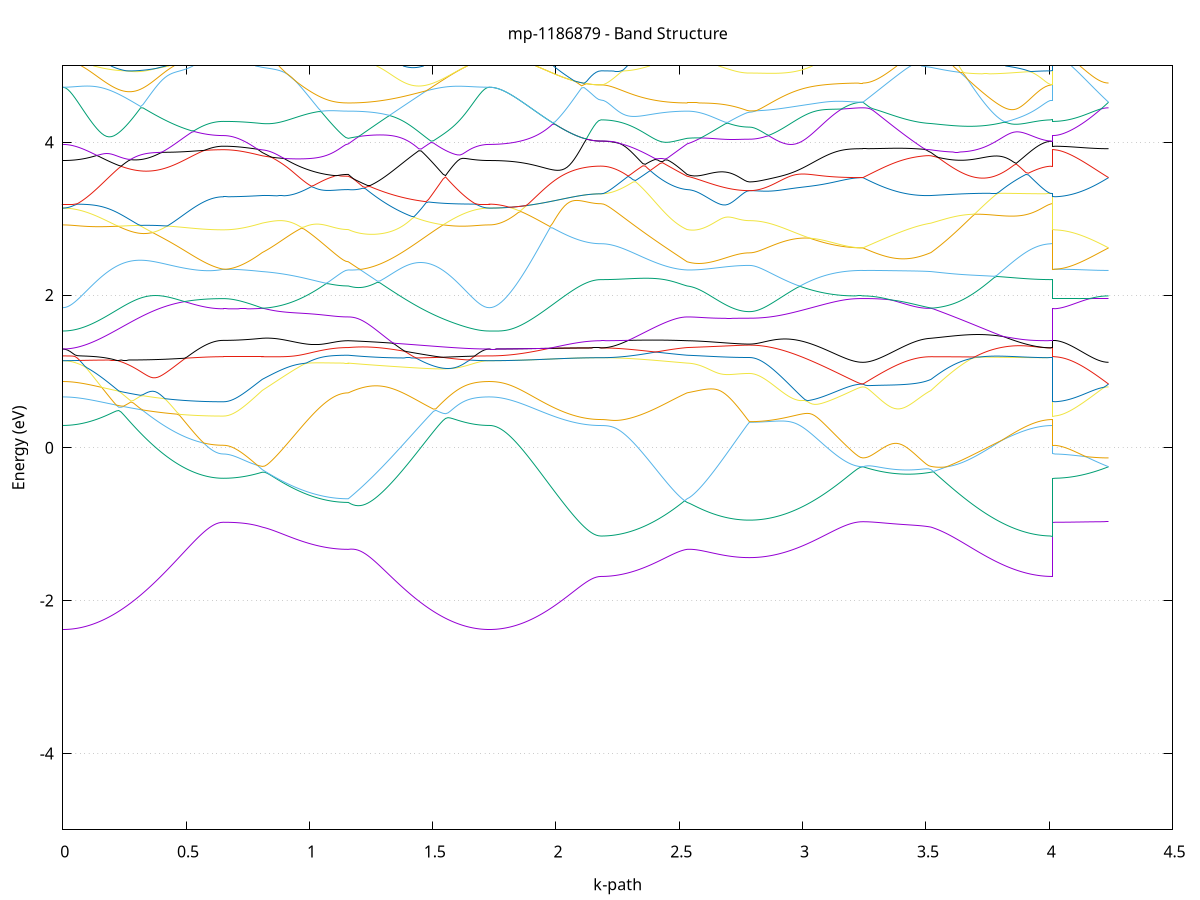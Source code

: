 set title 'mp-1186879 - Band Structure'
set xlabel 'k-path'
set ylabel 'Energy (eV)'
set grid y
set yrange [-5:5]
set terminal png size 800,600
set output 'mp-1186879_bands_gnuplot.png'
plot '-' using 1:2 with lines notitle, '-' using 1:2 with lines notitle, '-' using 1:2 with lines notitle, '-' using 1:2 with lines notitle, '-' using 1:2 with lines notitle, '-' using 1:2 with lines notitle, '-' using 1:2 with lines notitle, '-' using 1:2 with lines notitle, '-' using 1:2 with lines notitle, '-' using 1:2 with lines notitle, '-' using 1:2 with lines notitle, '-' using 1:2 with lines notitle, '-' using 1:2 with lines notitle, '-' using 1:2 with lines notitle, '-' using 1:2 with lines notitle, '-' using 1:2 with lines notitle, '-' using 1:2 with lines notitle, '-' using 1:2 with lines notitle, '-' using 1:2 with lines notitle, '-' using 1:2 with lines notitle, '-' using 1:2 with lines notitle, '-' using 1:2 with lines notitle, '-' using 1:2 with lines notitle, '-' using 1:2 with lines notitle, '-' using 1:2 with lines notitle, '-' using 1:2 with lines notitle, '-' using 1:2 with lines notitle, '-' using 1:2 with lines notitle, '-' using 1:2 with lines notitle, '-' using 1:2 with lines notitle, '-' using 1:2 with lines notitle, '-' using 1:2 with lines notitle, '-' using 1:2 with lines notitle, '-' using 1:2 with lines notitle, '-' using 1:2 with lines notitle, '-' using 1:2 with lines notitle, '-' using 1:2 with lines notitle, '-' using 1:2 with lines notitle, '-' using 1:2 with lines notitle, '-' using 1:2 with lines notitle, '-' using 1:2 with lines notitle, '-' using 1:2 with lines notitle, '-' using 1:2 with lines notitle, '-' using 1:2 with lines notitle, '-' using 1:2 with lines notitle, '-' using 1:2 with lines notitle, '-' using 1:2 with lines notitle, '-' using 1:2 with lines notitle
0.000000 -37.617348
0.009865 -37.617348
0.019731 -37.617348
0.029596 -37.617348
0.039461 -37.617348
0.049327 -37.617348
0.059192 -37.617348
0.069057 -37.617348
0.078923 -37.617348
0.088788 -37.617348
0.098653 -37.617348
0.108518 -37.617348
0.118384 -37.617348
0.128249 -37.617348
0.138114 -37.617348
0.147980 -37.617348
0.157845 -37.617348
0.167710 -37.617348
0.177576 -37.617348
0.187441 -37.617348
0.197306 -37.617348
0.207172 -37.617348
0.217037 -37.617348
0.226902 -37.617348
0.236768 -37.617348
0.246633 -37.617348
0.256498 -37.617348
0.266364 -37.617348
0.276229 -37.617348
0.286094 -37.617348
0.295960 -37.617348
0.305825 -37.617348
0.315690 -37.617348
0.325555 -37.617348
0.335421 -37.617348
0.345286 -37.617348
0.355151 -37.617348
0.365017 -37.617348
0.374882 -37.617348
0.384747 -37.617348
0.394613 -37.617348
0.404478 -37.617348
0.414343 -37.617348
0.424209 -37.617348
0.434074 -37.617348
0.443939 -37.617348
0.453805 -37.617348
0.463670 -37.617348
0.473535 -37.617348
0.483401 -37.617348
0.493266 -37.617348
0.503131 -37.617348
0.512997 -37.617348
0.522862 -37.617348
0.532727 -37.617348
0.542592 -37.617348
0.552458 -37.617348
0.562323 -37.617348
0.572188 -37.617348
0.582054 -37.617348
0.591919 -37.617348
0.601784 -37.617348
0.611650 -37.617348
0.621515 -37.617348
0.631380 -37.617348
0.641246 -37.617348
0.651111 -37.617348
0.651111 -37.617348
0.660967 -37.617348
0.670824 -37.617348
0.680680 -37.617348
0.690537 -37.617348
0.700393 -37.617348
0.710250 -37.617348
0.720106 -37.617348
0.729962 -37.617348
0.739819 -37.617348
0.749675 -37.617348
0.759532 -37.617348
0.769388 -37.617348
0.779245 -37.617348
0.789101 -37.617348
0.798958 -37.617348
0.808814 -37.617348
0.808814 -37.617348
0.818782 -37.617348
0.828751 -37.617348
0.838719 -37.617348
0.848687 -37.617348
0.858656 -37.617348
0.868624 -37.617348
0.878592 -37.617348
0.888561 -37.617348
0.898529 -37.617348
0.908497 -37.617348
0.918466 -37.617348
0.928434 -37.617348
0.938402 -37.617348
0.948371 -37.617348
0.958339 -37.617348
0.968307 -37.617348
0.978276 -37.617348
0.988244 -37.617348
0.998213 -37.617348
1.008181 -37.617348
1.018149 -37.617348
1.028118 -37.617348
1.038086 -37.617348
1.048054 -37.617348
1.058023 -37.617348
1.067991 -37.617348
1.077959 -37.617348
1.087928 -37.617348
1.097896 -37.617348
1.107864 -37.617348
1.117833 -37.617348
1.127801 -37.617348
1.137769 -37.617348
1.147738 -37.617348
1.157706 -37.617348
1.157706 -37.617348
1.167567 -37.617348
1.177427 -37.617348
1.187288 -37.617348
1.197149 -37.617348
1.207009 -37.617348
1.216870 -37.617348
1.226731 -37.617348
1.236591 -37.617348
1.246452 -37.617348
1.256313 -37.617348
1.266173 -37.617348
1.276034 -37.617348
1.285895 -37.617348
1.295755 -37.617348
1.305616 -37.617348
1.315477 -37.617348
1.325337 -37.617348
1.335198 -37.617348
1.345058 -37.617348
1.354919 -37.617348
1.364780 -37.617348
1.374640 -37.617348
1.384501 -37.617348
1.394362 -37.617348
1.404222 -37.617348
1.414083 -37.617348
1.423944 -37.617348
1.433804 -37.617348
1.443665 -37.617348
1.453526 -37.617348
1.463386 -37.617348
1.473247 -37.617348
1.483108 -37.617348
1.492968 -37.617348
1.502829 -37.617348
1.512690 -37.617348
1.522550 -37.617348
1.532411 -37.617348
1.542272 -37.617348
1.552132 -37.617348
1.561993 -37.617348
1.571853 -37.617348
1.581714 -37.617348
1.591575 -37.617348
1.601435 -37.617348
1.611296 -37.617348
1.621157 -37.617348
1.631017 -37.617348
1.640878 -37.617348
1.650739 -37.617348
1.660599 -37.617348
1.670460 -37.617348
1.680321 -37.617348
1.690181 -37.617348
1.700042 -37.617348
1.709903 -37.617348
1.719763 -37.617348
1.729624 -37.617348
1.729624 -37.617348
1.739475 -37.617348
1.749327 -37.617348
1.759179 -37.617348
1.769030 -37.617348
1.778882 -37.617348
1.788733 -37.617348
1.798585 -37.617348
1.808436 -37.617348
1.818288 -37.617348
1.828139 -37.617348
1.837991 -37.617348
1.847843 -37.617348
1.857694 -37.617348
1.867546 -37.617348
1.877397 -37.617348
1.887249 -37.617348
1.897100 -37.617348
1.906952 -37.617348
1.916803 -37.617348
1.926655 -37.617348
1.936507 -37.617348
1.946358 -37.617348
1.956210 -37.617348
1.966061 -37.617348
1.975913 -37.617348
1.985764 -37.617348
1.995616 -37.617348
2.005467 -37.617348
2.015319 -37.617348
2.025170 -37.617348
2.035022 -37.617348
2.044874 -37.617348
2.054725 -37.617348
2.064577 -37.617348
2.074428 -37.617348
2.084280 -37.617348
2.094131 -37.617348
2.103983 -37.617348
2.113834 -37.617348
2.123686 -37.617348
2.133538 -37.617348
2.143389 -37.617348
2.153241 -37.617348
2.163092 -37.617348
2.172944 -37.617348
2.182795 -37.617348
2.182795 -37.617348
2.192764 -37.617348
2.202732 -37.617348
2.212700 -37.617348
2.222669 -37.617348
2.232637 -37.617348
2.242605 -37.617348
2.252574 -37.617348
2.262542 -37.617348
2.272510 -37.617348
2.282479 -37.617348
2.292447 -37.617348
2.302415 -37.617348
2.312384 -37.617348
2.322352 -37.617348
2.332320 -37.617348
2.342289 -37.617348
2.352257 -37.617348
2.362226 -37.617348
2.372194 -37.617348
2.382162 -37.617348
2.392131 -37.617348
2.402099 -37.617348
2.412067 -37.617348
2.422036 -37.617348
2.432004 -37.617348
2.441972 -37.617348
2.451941 -37.617348
2.461909 -37.617348
2.471877 -37.617348
2.481846 -37.617348
2.491814 -37.617348
2.501782 -37.617348
2.511751 -37.617348
2.521719 -37.617348
2.531687 -37.617348
2.531687 -37.617348
2.541400 -37.617348
2.551114 -37.617348
2.560827 -37.617348
2.570540 -37.617348
2.580253 -37.617348
2.589966 -37.617348
2.599679 -37.617348
2.609392 -37.617348
2.619105 -37.617348
2.628818 -37.617348
2.638531 -37.617348
2.648244 -37.617348
2.657957 -37.617348
2.667670 -37.617348
2.677383 -37.617348
2.687096 -37.617348
2.696809 -37.617348
2.706522 -37.617348
2.716236 -37.617348
2.725949 -37.617348
2.735662 -37.617348
2.745375 -37.617348
2.755088 -37.617348
2.764801 -37.617348
2.774514 -37.617348
2.784227 -37.617348
2.784227 -37.617348
2.794023 -37.617348
2.803819 -37.617348
2.813614 -37.617348
2.823410 -37.617348
2.833206 -37.617348
2.843002 -37.617348
2.852798 -37.617348
2.862594 -37.617348
2.872390 -37.617348
2.882185 -37.617348
2.891981 -37.617348
2.901777 -37.617348
2.911573 -37.617348
2.921369 -37.617348
2.931165 -37.617348
2.940961 -37.617348
2.950756 -37.617348
2.960552 -37.617348
2.970348 -37.617348
2.980144 -37.617348
2.989940 -37.617348
2.999736 -37.617348
3.009531 -37.617348
3.019327 -37.617348
3.029123 -37.617348
3.038919 -37.617348
3.048715 -37.617348
3.058511 -37.617348
3.068307 -37.617348
3.078102 -37.617348
3.087898 -37.617348
3.097694 -37.617348
3.107490 -37.617348
3.117286 -37.617348
3.127082 -37.617348
3.136878 -37.617348
3.146673 -37.617348
3.156469 -37.617348
3.166265 -37.617348
3.176061 -37.617348
3.185857 -37.617348
3.195653 -37.617348
3.205448 -37.617348
3.215244 -37.617348
3.225040 -37.617348
3.234836 -37.617348
3.244632 -37.617348
3.244632 -37.617348
3.254491 -37.617348
3.264351 -37.617348
3.274210 -37.617348
3.284070 -37.617348
3.293929 -37.617348
3.303788 -37.617348
3.313648 -37.617348
3.323507 -37.617348
3.333367 -37.617348
3.343226 -37.617348
3.353086 -37.617348
3.362945 -37.617348
3.372804 -37.617348
3.382664 -37.617348
3.392523 -37.617348
3.402383 -37.617348
3.412242 -37.617348
3.422102 -37.617348
3.431961 -37.617348
3.441820 -37.617348
3.451680 -37.617348
3.461539 -37.617348
3.471399 -37.617348
3.481258 -37.617348
3.491118 -37.617348
3.500977 -37.617348
3.510836 -37.617348
3.520696 -37.617348
3.520696 -37.617348
3.530564 -37.617348
3.540432 -37.617348
3.550300 -37.617348
3.560169 -37.617348
3.570037 -37.617348
3.579905 -37.617348
3.589773 -37.617348
3.599641 -37.617348
3.609509 -37.617348
3.619377 -37.617348
3.629246 -37.617348
3.639114 -37.617348
3.648982 -37.617348
3.658850 -37.617348
3.668718 -37.617348
3.678586 -37.617348
3.688455 -37.617348
3.698323 -37.617348
3.708191 -37.617348
3.718059 -37.617348
3.727927 -37.617348
3.737795 -37.617348
3.747664 -37.617348
3.757532 -37.617348
3.767400 -37.617348
3.777268 -37.617348
3.787136 -37.617348
3.797004 -37.617348
3.806872 -37.617348
3.816741 -37.617348
3.826609 -37.617348
3.836477 -37.617348
3.846345 -37.617348
3.856213 -37.617348
3.866081 -37.617348
3.875950 -37.617348
3.885818 -37.617348
3.895686 -37.617348
3.905554 -37.617348
3.915422 -37.617348
3.925290 -37.617348
3.935159 -37.617348
3.945027 -37.617348
3.954895 -37.617348
3.964763 -37.617348
3.974631 -37.617348
3.984499 -37.617348
3.994367 -37.617348
4.004236 -37.617348
4.014104 -37.617348
4.014104 -37.617348
4.023955 -37.617348
4.033807 -37.617348
4.043658 -37.617348
4.053510 -37.617348
4.063362 -37.617348
4.073213 -37.617348
4.083065 -37.617348
4.092916 -37.617348
4.102768 -37.617348
4.112619 -37.617348
4.122471 -37.617348
4.132322 -37.617348
4.142174 -37.617348
4.152026 -37.617348
4.161877 -37.617348
4.171729 -37.617348
4.181580 -37.617348
4.191432 -37.617348
4.201283 -37.617348
4.211135 -37.617348
4.220986 -37.617348
4.230838 -37.617348
4.240690 -37.617348
e
0.000000 -28.525448
0.009865 -28.525448
0.019731 -28.525448
0.029596 -28.525448
0.039461 -28.525448
0.049327 -28.525448
0.059192 -28.525448
0.069057 -28.525448
0.078923 -28.525348
0.088788 -28.525348
0.098653 -28.525348
0.108518 -28.525348
0.118384 -28.525248
0.128249 -28.525248
0.138114 -28.525248
0.147980 -28.525148
0.157845 -28.525148
0.167710 -28.525048
0.177576 -28.525048
0.187441 -28.524948
0.197306 -28.524948
0.207172 -28.524848
0.217037 -28.524848
0.226902 -28.524748
0.236768 -28.524748
0.246633 -28.524648
0.256498 -28.524648
0.266364 -28.524548
0.276229 -28.524448
0.286094 -28.524448
0.295960 -28.524348
0.305825 -28.524248
0.315690 -28.524248
0.325555 -28.524148
0.335421 -28.524148
0.345286 -28.524048
0.355151 -28.523948
0.365017 -28.523948
0.374882 -28.523848
0.384747 -28.523748
0.394613 -28.523748
0.404478 -28.523648
0.414343 -28.523648
0.424209 -28.523548
0.434074 -28.523448
0.443939 -28.523448
0.453805 -28.523348
0.463670 -28.523348
0.473535 -28.523248
0.483401 -28.523248
0.493266 -28.523148
0.503131 -28.523148
0.512997 -28.523148
0.522862 -28.523048
0.532727 -28.523048
0.542592 -28.522948
0.552458 -28.522948
0.562323 -28.522948
0.572188 -28.522948
0.582054 -28.522848
0.591919 -28.522848
0.601784 -28.522848
0.611650 -28.522848
0.621515 -28.522848
0.631380 -28.522848
0.641246 -28.522848
0.651111 -28.522748
0.651111 -28.522848
0.660967 -28.522848
0.670824 -28.522848
0.680680 -28.522748
0.690537 -28.522848
0.700393 -28.522848
0.710250 -28.522848
0.720106 -28.522848
0.729962 -28.522748
0.739819 -28.522848
0.749675 -28.522748
0.759532 -28.522848
0.769388 -28.522848
0.779245 -28.522848
0.789101 -28.522848
0.798958 -28.522848
0.808814 -28.522848
0.808814 -28.522848
0.818782 -28.522848
0.828751 -28.522848
0.838719 -28.522848
0.848687 -28.522848
0.858656 -28.522848
0.868624 -28.522848
0.878592 -28.522848
0.888561 -28.522848
0.898529 -28.522848
0.908497 -28.522848
0.918466 -28.522848
0.928434 -28.522848
0.938402 -28.522848
0.948371 -28.522848
0.958339 -28.522848
0.968307 -28.522948
0.978276 -28.522948
0.988244 -28.522948
0.998213 -28.522948
1.008181 -28.522948
1.018149 -28.522948
1.028118 -28.522948
1.038086 -28.522948
1.048054 -28.522948
1.058023 -28.522948
1.067991 -28.522948
1.077959 -28.522948
1.087928 -28.523048
1.097896 -28.523048
1.107864 -28.523048
1.117833 -28.523048
1.127801 -28.523048
1.137769 -28.523048
1.147738 -28.523048
1.157706 -28.523048
1.157706 -28.523048
1.167567 -28.523048
1.177427 -28.523048
1.187288 -28.523048
1.197149 -28.523148
1.207009 -28.523148
1.216870 -28.523148
1.226731 -28.523248
1.236591 -28.523248
1.246452 -28.523348
1.256313 -28.523348
1.266173 -28.523348
1.276034 -28.523448
1.285895 -28.523448
1.295755 -28.523548
1.305616 -28.523548
1.315477 -28.523648
1.325337 -28.523648
1.335198 -28.523748
1.345058 -28.523848
1.354919 -28.523848
1.364780 -28.523948
1.374640 -28.523948
1.384501 -28.524048
1.394362 -28.524148
1.404222 -28.524148
1.414083 -28.524248
1.423944 -28.524248
1.433804 -28.524348
1.443665 -28.524448
1.453526 -28.524448
1.463386 -28.524548
1.473247 -28.524648
1.483108 -28.524648
1.492968 -28.524748
1.502829 -28.524748
1.512690 -28.524848
1.522550 -28.524848
1.532411 -28.524948
1.542272 -28.524948
1.552132 -28.525048
1.561993 -28.525048
1.571853 -28.525148
1.581714 -28.525148
1.591575 -28.525248
1.601435 -28.525248
1.611296 -28.525248
1.621157 -28.525348
1.631017 -28.525348
1.640878 -28.525348
1.650739 -28.525448
1.660599 -28.525448
1.670460 -28.525448
1.680321 -28.525448
1.690181 -28.525448
1.700042 -28.525448
1.709903 -28.525448
1.719763 -28.525448
1.729624 -28.525448
1.729624 -28.525448
1.739475 -28.525448
1.749327 -28.525448
1.759179 -28.525448
1.769030 -28.525448
1.778882 -28.525448
1.788733 -28.525448
1.798585 -28.525348
1.808436 -28.525348
1.818288 -28.525348
1.828139 -28.525348
1.837991 -28.525248
1.847843 -28.525248
1.857694 -28.525148
1.867546 -28.525148
1.877397 -28.525048
1.887249 -28.525048
1.897100 -28.524948
1.906952 -28.524948
1.916803 -28.524848
1.926655 -28.524748
1.936507 -28.524748
1.946358 -28.524648
1.956210 -28.524548
1.966061 -28.524548
1.975913 -28.524448
1.985764 -28.524348
1.995616 -28.524248
2.005467 -28.524148
2.015319 -28.524148
2.025170 -28.524048
2.035022 -28.523948
2.044874 -28.523848
2.054725 -28.523748
2.064577 -28.523648
2.074428 -28.523548
2.084280 -28.523448
2.094131 -28.523348
2.103983 -28.523248
2.113834 -28.523248
2.123686 -28.523148
2.133538 -28.523048
2.143389 -28.522948
2.153241 -28.522948
2.163092 -28.522848
2.172944 -28.522848
2.182795 -28.522848
2.182795 -28.522848
2.192764 -28.522848
2.202732 -28.522848
2.212700 -28.522848
2.222669 -28.522848
2.232637 -28.522848
2.242605 -28.522848
2.252574 -28.522848
2.262542 -28.522848
2.272510 -28.522848
2.282479 -28.522848
2.292447 -28.522848
2.302415 -28.522848
2.312384 -28.522848
2.322352 -28.522848
2.332320 -28.522848
2.342289 -28.522848
2.352257 -28.522848
2.362226 -28.522848
2.372194 -28.522848
2.382162 -28.522848
2.392131 -28.522848
2.402099 -28.522848
2.412067 -28.522848
2.422036 -28.522848
2.432004 -28.522848
2.441972 -28.522848
2.451941 -28.522848
2.461909 -28.522848
2.471877 -28.522948
2.481846 -28.522948
2.491814 -28.522948
2.501782 -28.522948
2.511751 -28.522948
2.521719 -28.522948
2.531687 -28.523048
2.531687 -28.523048
2.541400 -28.523048
2.551114 -28.523048
2.560827 -28.523048
2.570540 -28.523048
2.580253 -28.523048
2.589966 -28.523148
2.599679 -28.523148
2.609392 -28.523148
2.619105 -28.523148
2.628818 -28.523248
2.638531 -28.523248
2.648244 -28.523248
2.657957 -28.523248
2.667670 -28.523248
2.677383 -28.523348
2.687096 -28.523348
2.696809 -28.523348
2.706522 -28.523348
2.716236 -28.523348
2.725949 -28.523348
2.735662 -28.523348
2.745375 -28.523348
2.755088 -28.523448
2.764801 -28.523448
2.774514 -28.523448
2.784227 -28.523448
2.784227 -28.523448
2.794023 -28.523448
2.803819 -28.523448
2.813614 -28.523448
2.823410 -28.523448
2.833206 -28.523348
2.843002 -28.523348
2.852798 -28.523348
2.862594 -28.523348
2.872390 -28.523348
2.882185 -28.523348
2.891981 -28.523348
2.901777 -28.523348
2.911573 -28.523348
2.921369 -28.523248
2.931165 -28.523248
2.940961 -28.523248
2.950756 -28.523248
2.960552 -28.523248
2.970348 -28.523248
2.980144 -28.523148
2.989940 -28.523148
2.999736 -28.523148
3.009531 -28.523148
3.019327 -28.523148
3.029123 -28.523048
3.038919 -28.523048
3.048715 -28.523048
3.058511 -28.523048
3.068307 -28.523048
3.078102 -28.522948
3.087898 -28.522948
3.097694 -28.522948
3.107490 -28.522948
3.117286 -28.522948
3.127082 -28.522948
3.136878 -28.522848
3.146673 -28.522848
3.156469 -28.522848
3.166265 -28.522848
3.176061 -28.522848
3.185857 -28.522848
3.195653 -28.522848
3.205448 -28.522848
3.215244 -28.522848
3.225040 -28.522848
3.234836 -28.522748
3.244632 -28.522848
3.244632 -28.522848
3.254491 -28.522748
3.264351 -28.522848
3.274210 -28.522848
3.284070 -28.522848
3.293929 -28.522848
3.303788 -28.522848
3.313648 -28.522848
3.323507 -28.522848
3.333367 -28.522848
3.343226 -28.522848
3.353086 -28.522848
3.362945 -28.522848
3.372804 -28.522848
3.382664 -28.522848
3.392523 -28.522848
3.402383 -28.522848
3.412242 -28.522848
3.422102 -28.522848
3.431961 -28.522848
3.441820 -28.522848
3.451680 -28.522848
3.461539 -28.522848
3.471399 -28.522848
3.481258 -28.522848
3.491118 -28.522848
3.500977 -28.522848
3.510836 -28.522848
3.520696 -28.522848
3.520696 -28.522848
3.530564 -28.522848
3.540432 -28.522848
3.550300 -28.522848
3.560169 -28.522848
3.570037 -28.522848
3.579905 -28.522848
3.589773 -28.522848
3.599641 -28.522848
3.609509 -28.522848
3.619377 -28.522848
3.629246 -28.522848
3.639114 -28.522848
3.648982 -28.522848
3.658850 -28.522848
3.668718 -28.522848
3.678586 -28.522848
3.688455 -28.522848
3.698323 -28.522848
3.708191 -28.522848
3.718059 -28.522848
3.727927 -28.522848
3.737795 -28.522848
3.747664 -28.522848
3.757532 -28.522848
3.767400 -28.522848
3.777268 -28.522848
3.787136 -28.522848
3.797004 -28.522848
3.806872 -28.522848
3.816741 -28.522848
3.826609 -28.522848
3.836477 -28.522848
3.846345 -28.522848
3.856213 -28.522848
3.866081 -28.522848
3.875950 -28.522848
3.885818 -28.522848
3.895686 -28.522848
3.905554 -28.522848
3.915422 -28.522848
3.925290 -28.522848
3.935159 -28.522848
3.945027 -28.522848
3.954895 -28.522848
3.964763 -28.522848
3.974631 -28.522848
3.984499 -28.522848
3.994367 -28.522848
4.004236 -28.522848
4.014104 -28.522848
4.014104 -28.522748
4.023955 -28.522848
4.033807 -28.522848
4.043658 -28.522848
4.053510 -28.522848
4.063362 -28.522848
4.073213 -28.522848
4.083065 -28.522748
4.092916 -28.522848
4.102768 -28.522848
4.112619 -28.522848
4.122471 -28.522848
4.132322 -28.522848
4.142174 -28.522848
4.152026 -28.522848
4.161877 -28.522748
4.171729 -28.522848
4.181580 -28.522748
4.191432 -28.522748
4.201283 -28.522848
4.211135 -28.522748
4.220986 -28.522748
4.230838 -28.522848
4.240690 -28.522848
e
0.000000 -28.519148
0.009865 -28.519148
0.019731 -28.519148
0.029596 -28.519148
0.039461 -28.519148
0.049327 -28.519148
0.059192 -28.519148
0.069057 -28.519148
0.078923 -28.519148
0.088788 -28.519148
0.098653 -28.519148
0.108518 -28.519148
0.118384 -28.519148
0.128249 -28.519148
0.138114 -28.519148
0.147980 -28.519148
0.157845 -28.519148
0.167710 -28.519148
0.177576 -28.519148
0.187441 -28.519148
0.197306 -28.519148
0.207172 -28.519148
0.217037 -28.519148
0.226902 -28.519148
0.236768 -28.519148
0.246633 -28.519148
0.256498 -28.519248
0.266364 -28.519248
0.276229 -28.519248
0.286094 -28.519248
0.295960 -28.519248
0.305825 -28.519248
0.315690 -28.519248
0.325555 -28.519248
0.335421 -28.519248
0.345286 -28.519248
0.355151 -28.519248
0.365017 -28.519248
0.374882 -28.519248
0.384747 -28.519248
0.394613 -28.519248
0.404478 -28.519248
0.414343 -28.519248
0.424209 -28.519248
0.434074 -28.519248
0.443939 -28.519248
0.453805 -28.519248
0.463670 -28.519248
0.473535 -28.519248
0.483401 -28.519248
0.493266 -28.519348
0.503131 -28.519348
0.512997 -28.519348
0.522862 -28.519348
0.532727 -28.519348
0.542592 -28.519348
0.552458 -28.519348
0.562323 -28.519348
0.572188 -28.519348
0.582054 -28.519348
0.591919 -28.519348
0.601784 -28.519348
0.611650 -28.519348
0.621515 -28.519348
0.631380 -28.519348
0.641246 -28.519348
0.651111 -28.519348
0.651111 -28.519348
0.660967 -28.519348
0.670824 -28.519348
0.680680 -28.519348
0.690537 -28.519348
0.700393 -28.519348
0.710250 -28.519348
0.720106 -28.519448
0.729962 -28.519448
0.739819 -28.519448
0.749675 -28.519448
0.759532 -28.519548
0.769388 -28.519548
0.779245 -28.519548
0.789101 -28.519648
0.798958 -28.519648
0.808814 -28.519648
0.808814 -28.519648
0.818782 -28.519748
0.828751 -28.519748
0.838719 -28.519748
0.848687 -28.519748
0.858656 -28.519848
0.868624 -28.519848
0.878592 -28.519848
0.888561 -28.519848
0.898529 -28.519948
0.908497 -28.519948
0.918466 -28.519948
0.928434 -28.519948
0.938402 -28.520048
0.948371 -28.520048
0.958339 -28.520048
0.968307 -28.520048
0.978276 -28.520048
0.988244 -28.520148
0.998213 -28.520148
1.008181 -28.520148
1.018149 -28.520148
1.028118 -28.520148
1.038086 -28.520148
1.048054 -28.520148
1.058023 -28.520248
1.067991 -28.520248
1.077959 -28.520248
1.087928 -28.520248
1.097896 -28.520248
1.107864 -28.520248
1.117833 -28.520248
1.127801 -28.520248
1.137769 -28.520248
1.147738 -28.520248
1.157706 -28.520248
1.157706 -28.520248
1.167567 -28.520148
1.177427 -28.520148
1.187288 -28.520048
1.197149 -28.519948
1.207009 -28.519848
1.216870 -28.519748
1.226731 -28.519748
1.236591 -28.519648
1.246452 -28.519548
1.256313 -28.519448
1.266173 -28.519348
1.276034 -28.519248
1.285895 -28.519248
1.295755 -28.519148
1.305616 -28.519048
1.315477 -28.518948
1.325337 -28.518948
1.335198 -28.518948
1.345058 -28.518948
1.354919 -28.519048
1.364780 -28.519048
1.374640 -28.519048
1.384501 -28.519048
1.394362 -28.519048
1.404222 -28.519048
1.414083 -28.519048
1.423944 -28.519148
1.433804 -28.519148
1.443665 -28.519148
1.453526 -28.519148
1.463386 -28.519148
1.473247 -28.519148
1.483108 -28.519148
1.492968 -28.519148
1.502829 -28.519148
1.512690 -28.519148
1.522550 -28.519148
1.532411 -28.519148
1.542272 -28.519148
1.552132 -28.519148
1.561993 -28.519148
1.571853 -28.519148
1.581714 -28.519148
1.591575 -28.519148
1.601435 -28.519148
1.611296 -28.519148
1.621157 -28.519148
1.631017 -28.519148
1.640878 -28.519148
1.650739 -28.519148
1.660599 -28.519148
1.670460 -28.519148
1.680321 -28.519148
1.690181 -28.519148
1.700042 -28.519148
1.709903 -28.519148
1.719763 -28.519148
1.729624 -28.519148
1.729624 -28.519148
1.739475 -28.519148
1.749327 -28.519148
1.759179 -28.519148
1.769030 -28.519148
1.778882 -28.519248
1.788733 -28.519248
1.798585 -28.519248
1.808436 -28.519248
1.818288 -28.519348
1.828139 -28.519348
1.837991 -28.519348
1.847843 -28.519448
1.857694 -28.519448
1.867546 -28.519548
1.877397 -28.519548
1.887249 -28.519648
1.897100 -28.519648
1.906952 -28.519748
1.916803 -28.519748
1.926655 -28.519848
1.936507 -28.519948
1.946358 -28.519948
1.956210 -28.520048
1.966061 -28.520148
1.975913 -28.520248
1.985764 -28.520248
1.995616 -28.520348
2.005467 -28.520448
2.015319 -28.520548
2.025170 -28.520648
2.035022 -28.520748
2.044874 -28.520848
2.054725 -28.520848
2.064577 -28.520948
2.074428 -28.521048
2.084280 -28.521148
2.094131 -28.521248
2.103983 -28.521348
2.113834 -28.521448
2.123686 -28.521548
2.133538 -28.521548
2.143389 -28.521648
2.153241 -28.521748
2.163092 -28.521748
2.172944 -28.521848
2.182795 -28.521848
2.182795 -28.521848
2.192764 -28.521848
2.202732 -28.521848
2.212700 -28.521848
2.222669 -28.521748
2.232637 -28.521748
2.242605 -28.521748
2.252574 -28.521748
2.262542 -28.521748
2.272510 -28.521748
2.282479 -28.521648
2.292447 -28.521648
2.302415 -28.521648
2.312384 -28.521548
2.322352 -28.521548
2.332320 -28.521548
2.342289 -28.521448
2.352257 -28.521448
2.362226 -28.521348
2.372194 -28.521348
2.382162 -28.521248
2.392131 -28.521248
2.402099 -28.521148
2.412067 -28.521148
2.422036 -28.521048
2.432004 -28.520948
2.441972 -28.520948
2.451941 -28.520848
2.461909 -28.520748
2.471877 -28.520748
2.481846 -28.520648
2.491814 -28.520548
2.501782 -28.520448
2.511751 -28.520448
2.521719 -28.520348
2.531687 -28.520248
2.531687 -28.520248
2.541400 -28.520248
2.551114 -28.520148
2.560827 -28.520148
2.570540 -28.520148
2.580253 -28.520048
2.589966 -28.520048
2.599679 -28.519948
2.609392 -28.519948
2.619105 -28.519848
2.628818 -28.519848
2.638531 -28.519748
2.648244 -28.519748
2.657957 -28.519748
2.667670 -28.519648
2.677383 -28.519648
2.687096 -28.519548
2.696809 -28.519548
2.706522 -28.519548
2.716236 -28.519448
2.725949 -28.519448
2.735662 -28.519448
2.745375 -28.519348
2.755088 -28.519348
2.764801 -28.519348
2.774514 -28.519348
2.784227 -28.519348
2.784227 -28.519348
2.794023 -28.519348
2.803819 -28.519348
2.813614 -28.519348
2.823410 -28.519348
2.833206 -28.519348
2.843002 -28.519348
2.852798 -28.519348
2.862594 -28.519348
2.872390 -28.519348
2.882185 -28.519348
2.891981 -28.519348
2.901777 -28.519348
2.911573 -28.519348
2.921369 -28.519348
2.931165 -28.519348
2.940961 -28.519348
2.950756 -28.519348
2.960552 -28.519348
2.970348 -28.519348
2.980144 -28.519348
2.989940 -28.519348
2.999736 -28.519348
3.009531 -28.519348
3.019327 -28.519348
3.029123 -28.519348
3.038919 -28.519348
3.048715 -28.519348
3.058511 -28.519348
3.068307 -28.519348
3.078102 -28.519348
3.087898 -28.519348
3.097694 -28.519348
3.107490 -28.519348
3.117286 -28.519348
3.127082 -28.519348
3.136878 -28.519348
3.146673 -28.519348
3.156469 -28.519348
3.166265 -28.519348
3.176061 -28.519348
3.185857 -28.519348
3.195653 -28.519348
3.205448 -28.519348
3.215244 -28.519348
3.225040 -28.519348
3.234836 -28.519348
3.244632 -28.519348
3.244632 -28.519348
3.254491 -28.519348
3.264351 -28.519348
3.274210 -28.519348
3.284070 -28.519348
3.293929 -28.519348
3.303788 -28.519348
3.313648 -28.519348
3.323507 -28.519348
3.333367 -28.519348
3.343226 -28.519348
3.353086 -28.519348
3.362945 -28.519348
3.372804 -28.519348
3.382664 -28.519448
3.392523 -28.519448
3.402383 -28.519448
3.412242 -28.519448
3.422102 -28.519448
3.431961 -28.519448
3.441820 -28.519548
3.451680 -28.519548
3.461539 -28.519548
3.471399 -28.519548
3.481258 -28.519548
3.491118 -28.519648
3.500977 -28.519648
3.510836 -28.519648
3.520696 -28.519648
3.520696 -28.519648
3.530564 -28.519748
3.540432 -28.519748
3.550300 -28.519848
3.560169 -28.519848
3.570037 -28.519948
3.579905 -28.519948
3.589773 -28.520048
3.599641 -28.520048
3.609509 -28.520148
3.619377 -28.520148
3.629246 -28.520248
3.639114 -28.520248
3.648982 -28.520348
3.658850 -28.520448
3.668718 -28.520448
3.678586 -28.520548
3.688455 -28.520548
3.698323 -28.520648
3.708191 -28.520648
3.718059 -28.520748
3.727927 -28.520848
3.737795 -28.520848
3.747664 -28.520948
3.757532 -28.520948
3.767400 -28.521048
3.777268 -28.521048
3.787136 -28.521148
3.797004 -28.521248
3.806872 -28.521248
3.816741 -28.521248
3.826609 -28.521348
3.836477 -28.521348
3.846345 -28.521448
3.856213 -28.521448
3.866081 -28.521548
3.875950 -28.521548
3.885818 -28.521548
3.895686 -28.521648
3.905554 -28.521648
3.915422 -28.521648
3.925290 -28.521748
3.935159 -28.521748
3.945027 -28.521748
3.954895 -28.521748
3.964763 -28.521748
3.974631 -28.521848
3.984499 -28.521848
3.994367 -28.521848
4.004236 -28.521848
4.014104 -28.521848
4.014104 -28.519348
4.023955 -28.519348
4.033807 -28.519348
4.043658 -28.519348
4.053510 -28.519348
4.063362 -28.519348
4.073213 -28.519348
4.083065 -28.519348
4.092916 -28.519348
4.102768 -28.519348
4.112619 -28.519348
4.122471 -28.519348
4.132322 -28.519348
4.142174 -28.519348
4.152026 -28.519348
4.161877 -28.519348
4.171729 -28.519348
4.181580 -28.519348
4.191432 -28.519348
4.201283 -28.519348
4.211135 -28.519348
4.220986 -28.519348
4.230838 -28.519348
4.240690 -28.519348
e
0.000000 -28.516848
0.009865 -28.516848
0.019731 -28.516848
0.029596 -28.516848
0.039461 -28.516948
0.049327 -28.516948
0.059192 -28.516948
0.069057 -28.516948
0.078923 -28.516948
0.088788 -28.516948
0.098653 -28.517048
0.108518 -28.517048
0.118384 -28.517048
0.128249 -28.517148
0.138114 -28.517148
0.147980 -28.517148
0.157845 -28.517248
0.167710 -28.517248
0.177576 -28.517348
0.187441 -28.517348
0.197306 -28.517348
0.207172 -28.517448
0.217037 -28.517448
0.226902 -28.517548
0.236768 -28.517648
0.246633 -28.517648
0.256498 -28.517748
0.266364 -28.517748
0.276229 -28.517848
0.286094 -28.517848
0.295960 -28.517948
0.305825 -28.517948
0.315690 -28.518048
0.325555 -28.518148
0.335421 -28.518148
0.345286 -28.518248
0.355151 -28.518248
0.365017 -28.518348
0.374882 -28.518348
0.384747 -28.518448
0.394613 -28.518548
0.404478 -28.518548
0.414343 -28.518648
0.424209 -28.518648
0.434074 -28.518748
0.443939 -28.518748
0.453805 -28.518848
0.463670 -28.518848
0.473535 -28.518948
0.483401 -28.518948
0.493266 -28.518948
0.503131 -28.519048
0.512997 -28.519048
0.522862 -28.519148
0.532727 -28.519148
0.542592 -28.519148
0.552458 -28.519148
0.562323 -28.519248
0.572188 -28.519248
0.582054 -28.519248
0.591919 -28.519248
0.601784 -28.519248
0.611650 -28.519348
0.621515 -28.519348
0.631380 -28.519348
0.641246 -28.519348
0.651111 -28.519348
0.651111 -28.519348
0.660967 -28.519348
0.670824 -28.519348
0.680680 -28.519348
0.690537 -28.519348
0.700393 -28.519348
0.710250 -28.519248
0.720106 -28.519248
0.729962 -28.519248
0.739819 -28.519248
0.749675 -28.519248
0.759532 -28.519148
0.769388 -28.519148
0.779245 -28.519148
0.789101 -28.519048
0.798958 -28.519048
0.808814 -28.519048
0.808814 -28.519048
0.818782 -28.518948
0.828751 -28.518948
0.838719 -28.518948
0.848687 -28.518848
0.858656 -28.518848
0.868624 -28.518848
0.878592 -28.518748
0.888561 -28.518748
0.898529 -28.518748
0.908497 -28.518648
0.918466 -28.518648
0.928434 -28.518648
0.938402 -28.518648
0.948371 -28.518548
0.958339 -28.518548
0.968307 -28.518548
0.978276 -28.518448
0.988244 -28.518448
0.998213 -28.518448
1.008181 -28.518448
1.018149 -28.518348
1.028118 -28.518348
1.038086 -28.518348
1.048054 -28.518348
1.058023 -28.518348
1.067991 -28.518248
1.077959 -28.518248
1.087928 -28.518248
1.097896 -28.518248
1.107864 -28.518248
1.117833 -28.518248
1.127801 -28.518248
1.137769 -28.518248
1.147738 -28.518248
1.157706 -28.518248
1.157706 -28.518248
1.167567 -28.518248
1.177427 -28.518348
1.187288 -28.518348
1.197149 -28.518448
1.207009 -28.518448
1.216870 -28.518548
1.226731 -28.518548
1.236591 -28.518648
1.246452 -28.518648
1.256313 -28.518748
1.266173 -28.518748
1.276034 -28.518748
1.285895 -28.518848
1.295755 -28.518848
1.305616 -28.518848
1.315477 -28.518948
1.325337 -28.518848
1.335198 -28.518748
1.345058 -28.518748
1.354919 -28.518648
1.364780 -28.518548
1.374640 -28.518448
1.384501 -28.518448
1.394362 -28.518348
1.404222 -28.518248
1.414083 -28.518148
1.423944 -28.518148
1.433804 -28.518048
1.443665 -28.517948
1.453526 -28.517848
1.463386 -28.517848
1.473247 -28.517748
1.483108 -28.517748
1.492968 -28.517648
1.502829 -28.517548
1.512690 -28.517548
1.522550 -28.517448
1.532411 -28.517448
1.542272 -28.517348
1.552132 -28.517348
1.561993 -28.517248
1.571853 -28.517248
1.581714 -28.517148
1.591575 -28.517148
1.601435 -28.517148
1.611296 -28.517048
1.621157 -28.517048
1.631017 -28.517048
1.640878 -28.516948
1.650739 -28.516948
1.660599 -28.516948
1.670460 -28.516948
1.680321 -28.516948
1.690181 -28.516948
1.700042 -28.516848
1.709903 -28.516848
1.719763 -28.516848
1.729624 -28.516848
1.729624 -28.516848
1.739475 -28.516848
1.749327 -28.516848
1.759179 -28.516848
1.769030 -28.516848
1.778882 -28.516848
1.788733 -28.516848
1.798585 -28.516848
1.808436 -28.516848
1.818288 -28.516848
1.828139 -28.516848
1.837991 -28.516848
1.847843 -28.516848
1.857694 -28.516848
1.867546 -28.516848
1.877397 -28.516848
1.887249 -28.516848
1.897100 -28.516848
1.906952 -28.516848
1.916803 -28.516848
1.926655 -28.516848
1.936507 -28.516848
1.946358 -28.516848
1.956210 -28.516848
1.966061 -28.516848
1.975913 -28.516848
1.985764 -28.516848
1.995616 -28.516848
2.005467 -28.516848
2.015319 -28.516848
2.025170 -28.516848
2.035022 -28.516848
2.044874 -28.516848
2.054725 -28.516848
2.064577 -28.516848
2.074428 -28.516848
2.084280 -28.516848
2.094131 -28.516848
2.103983 -28.516848
2.113834 -28.516848
2.123686 -28.516848
2.133538 -28.516848
2.143389 -28.516848
2.153241 -28.516848
2.163092 -28.516848
2.172944 -28.516848
2.182795 -28.516848
2.182795 -28.516848
2.192764 -28.516848
2.202732 -28.516848
2.212700 -28.516948
2.222669 -28.516948
2.232637 -28.516948
2.242605 -28.516948
2.252574 -28.516948
2.262542 -28.516948
2.272510 -28.517048
2.282479 -28.517048
2.292447 -28.517048
2.302415 -28.517048
2.312384 -28.517148
2.322352 -28.517148
2.332320 -28.517148
2.342289 -28.517248
2.352257 -28.517248
2.362226 -28.517348
2.372194 -28.517348
2.382162 -28.517448
2.392131 -28.517448
2.402099 -28.517548
2.412067 -28.517548
2.422036 -28.517648
2.432004 -28.517648
2.441972 -28.517748
2.451941 -28.517748
2.461909 -28.517848
2.471877 -28.517848
2.481846 -28.517948
2.491814 -28.518048
2.501782 -28.518048
2.511751 -28.518148
2.521719 -28.518148
2.531687 -28.518248
2.531687 -28.518248
2.541400 -28.518248
2.551114 -28.518248
2.560827 -28.518248
2.570540 -28.518348
2.580253 -28.518348
2.589966 -28.518348
2.599679 -28.518348
2.609392 -28.518448
2.619105 -28.518448
2.628818 -28.518448
2.638531 -28.518448
2.648244 -28.518548
2.657957 -28.518548
2.667670 -28.518548
2.677383 -28.518548
2.687096 -28.518648
2.696809 -28.518648
2.706522 -28.518648
2.716236 -28.518648
2.725949 -28.518648
2.735662 -28.518748
2.745375 -28.518748
2.755088 -28.518748
2.764801 -28.518748
2.774514 -28.518748
2.784227 -28.518748
2.784227 -28.518748
2.794023 -28.518748
2.803819 -28.518748
2.813614 -28.518748
2.823410 -28.518748
2.833206 -28.518748
2.843002 -28.518748
2.852798 -28.518748
2.862594 -28.518748
2.872390 -28.518748
2.882185 -28.518848
2.891981 -28.518848
2.901777 -28.518848
2.911573 -28.518848
2.921369 -28.518848
2.931165 -28.518848
2.940961 -28.518848
2.950756 -28.518948
2.960552 -28.518948
2.970348 -28.518948
2.980144 -28.518948
2.989940 -28.518948
2.999736 -28.518948
3.009531 -28.519048
3.019327 -28.519048
3.029123 -28.519048
3.038919 -28.519048
3.048715 -28.519048
3.058511 -28.519148
3.068307 -28.519148
3.078102 -28.519148
3.087898 -28.519148
3.097694 -28.519148
3.107490 -28.519248
3.117286 -28.519248
3.127082 -28.519248
3.136878 -28.519248
3.146673 -28.519248
3.156469 -28.519248
3.166265 -28.519248
3.176061 -28.519348
3.185857 -28.519348
3.195653 -28.519348
3.205448 -28.519348
3.215244 -28.519348
3.225040 -28.519348
3.234836 -28.519348
3.244632 -28.519348
3.244632 -28.519348
3.254491 -28.519348
3.264351 -28.519348
3.274210 -28.519348
3.284070 -28.519348
3.293929 -28.519348
3.303788 -28.519348
3.313648 -28.519348
3.323507 -28.519348
3.333367 -28.519348
3.343226 -28.519248
3.353086 -28.519248
3.362945 -28.519248
3.372804 -28.519248
3.382664 -28.519248
3.392523 -28.519248
3.402383 -28.519248
3.412242 -28.519248
3.422102 -28.519148
3.431961 -28.519148
3.441820 -28.519148
3.451680 -28.519148
3.461539 -28.519148
3.471399 -28.519148
3.481258 -28.519048
3.491118 -28.519048
3.500977 -28.519048
3.510836 -28.519048
3.520696 -28.519048
3.520696 -28.519048
3.530564 -28.518948
3.540432 -28.518948
3.550300 -28.518848
3.560169 -28.518848
3.570037 -28.518748
3.579905 -28.518748
3.589773 -28.518648
3.599641 -28.518648
3.609509 -28.518548
3.619377 -28.518548
3.629246 -28.518448
3.639114 -28.518448
3.648982 -28.518348
3.658850 -28.518248
3.668718 -28.518248
3.678586 -28.518148
3.688455 -28.518148
3.698323 -28.518048
3.708191 -28.518048
3.718059 -28.517948
3.727927 -28.517848
3.737795 -28.517848
3.747664 -28.517748
3.757532 -28.517748
3.767400 -28.517648
3.777268 -28.517648
3.787136 -28.517548
3.797004 -28.517548
3.806872 -28.517448
3.816741 -28.517448
3.826609 -28.517348
3.836477 -28.517348
3.846345 -28.517248
3.856213 -28.517248
3.866081 -28.517148
3.875950 -28.517148
3.885818 -28.517148
3.895686 -28.517048
3.905554 -28.517048
3.915422 -28.517048
3.925290 -28.517048
3.935159 -28.516948
3.945027 -28.516948
3.954895 -28.516948
3.964763 -28.516948
3.974631 -28.516948
3.984499 -28.516948
3.994367 -28.516848
4.004236 -28.516848
4.014104 -28.516848
4.014104 -28.519348
4.023955 -28.519348
4.033807 -28.519348
4.043658 -28.519348
4.053510 -28.519348
4.063362 -28.519348
4.073213 -28.519348
4.083065 -28.519348
4.092916 -28.519348
4.102768 -28.519348
4.112619 -28.519348
4.122471 -28.519348
4.132322 -28.519348
4.142174 -28.519348
4.152026 -28.519348
4.161877 -28.519348
4.171729 -28.519348
4.181580 -28.519348
4.191432 -28.519348
4.201283 -28.519348
4.211135 -28.519348
4.220986 -28.519348
4.230838 -28.519348
4.240690 -28.519348
e
0.000000 -19.625548
0.009865 -19.625548
0.019731 -19.625548
0.029596 -19.625548
0.039461 -19.625548
0.049327 -19.625548
0.059192 -19.625548
0.069057 -19.625548
0.078923 -19.625548
0.088788 -19.625548
0.098653 -19.625548
0.108518 -19.625548
0.118384 -19.625548
0.128249 -19.625548
0.138114 -19.625548
0.147980 -19.625548
0.157845 -19.625548
0.167710 -19.625548
0.177576 -19.625548
0.187441 -19.625548
0.197306 -19.625548
0.207172 -19.625548
0.217037 -19.625548
0.226902 -19.625548
0.236768 -19.625648
0.246633 -19.625648
0.256498 -19.625648
0.266364 -19.625648
0.276229 -19.625648
0.286094 -19.625648
0.295960 -19.625648
0.305825 -19.625648
0.315690 -19.625648
0.325555 -19.625648
0.335421 -19.625648
0.345286 -19.625648
0.355151 -19.625648
0.365017 -19.625648
0.374882 -19.625648
0.384747 -19.625648
0.394613 -19.625648
0.404478 -19.625648
0.414343 -19.625748
0.424209 -19.625748
0.434074 -19.625748
0.443939 -19.625748
0.453805 -19.625748
0.463670 -19.625748
0.473535 -19.625748
0.483401 -19.625748
0.493266 -19.625748
0.503131 -19.625748
0.512997 -19.625748
0.522862 -19.625748
0.532727 -19.625748
0.542592 -19.625748
0.552458 -19.625748
0.562323 -19.625748
0.572188 -19.625748
0.582054 -19.625748
0.591919 -19.625748
0.601784 -19.625748
0.611650 -19.625748
0.621515 -19.625748
0.631380 -19.625748
0.641246 -19.625748
0.651111 -19.625748
0.651111 -19.625748
0.660967 -19.625748
0.670824 -19.625748
0.680680 -19.625748
0.690537 -19.625748
0.700393 -19.625748
0.710250 -19.625748
0.720106 -19.625748
0.729962 -19.625748
0.739819 -19.625748
0.749675 -19.625748
0.759532 -19.625748
0.769388 -19.625748
0.779245 -19.625748
0.789101 -19.625748
0.798958 -19.625748
0.808814 -19.625748
0.808814 -19.625748
0.818782 -19.625748
0.828751 -19.625748
0.838719 -19.625748
0.848687 -19.625748
0.858656 -19.625748
0.868624 -19.625748
0.878592 -19.625748
0.888561 -19.625748
0.898529 -19.625748
0.908497 -19.625748
0.918466 -19.625748
0.928434 -19.625748
0.938402 -19.625748
0.948371 -19.625748
0.958339 -19.625748
0.968307 -19.625748
0.978276 -19.625748
0.988244 -19.625748
0.998213 -19.625748
1.008181 -19.625748
1.018149 -19.625748
1.028118 -19.625748
1.038086 -19.625748
1.048054 -19.625748
1.058023 -19.625748
1.067991 -19.625748
1.077959 -19.625748
1.087928 -19.625748
1.097896 -19.625748
1.107864 -19.625748
1.117833 -19.625748
1.127801 -19.625748
1.137769 -19.625748
1.147738 -19.625748
1.157706 -19.625748
1.157706 -19.625748
1.167567 -19.625748
1.177427 -19.625748
1.187288 -19.625748
1.197149 -19.625748
1.207009 -19.625748
1.216870 -19.625748
1.226731 -19.625748
1.236591 -19.625748
1.246452 -19.625748
1.256313 -19.625748
1.266173 -19.625748
1.276034 -19.625748
1.285895 -19.625748
1.295755 -19.625748
1.305616 -19.625748
1.315477 -19.625748
1.325337 -19.625748
1.335198 -19.625748
1.345058 -19.625748
1.354919 -19.625748
1.364780 -19.625748
1.374640 -19.625748
1.384501 -19.625748
1.394362 -19.625748
1.404222 -19.625648
1.414083 -19.625648
1.423944 -19.625648
1.433804 -19.625648
1.443665 -19.625648
1.453526 -19.625648
1.463386 -19.625648
1.473247 -19.625648
1.483108 -19.625648
1.492968 -19.625648
1.502829 -19.625648
1.512690 -19.625648
1.522550 -19.625648
1.532411 -19.625648
1.542272 -19.625648
1.552132 -19.625648
1.561993 -19.625548
1.571853 -19.625548
1.581714 -19.625548
1.591575 -19.625548
1.601435 -19.625548
1.611296 -19.625548
1.621157 -19.625548
1.631017 -19.625548
1.640878 -19.625548
1.650739 -19.625548
1.660599 -19.625548
1.670460 -19.625548
1.680321 -19.625548
1.690181 -19.625548
1.700042 -19.625548
1.709903 -19.625548
1.719763 -19.625548
1.729624 -19.625548
1.729624 -19.625548
1.739475 -19.625548
1.749327 -19.625548
1.759179 -19.625548
1.769030 -19.625548
1.778882 -19.625548
1.788733 -19.625548
1.798585 -19.625548
1.808436 -19.625548
1.818288 -19.625548
1.828139 -19.625548
1.837991 -19.625548
1.847843 -19.625548
1.857694 -19.625548
1.867546 -19.625548
1.877397 -19.625548
1.887249 -19.625548
1.897100 -19.625548
1.906952 -19.625548
1.916803 -19.625548
1.926655 -19.625548
1.936507 -19.625548
1.946358 -19.625548
1.956210 -19.625548
1.966061 -19.625548
1.975913 -19.625548
1.985764 -19.625548
1.995616 -19.625548
2.005467 -19.625548
2.015319 -19.625548
2.025170 -19.625548
2.035022 -19.625548
2.044874 -19.625548
2.054725 -19.625548
2.064577 -19.625548
2.074428 -19.625548
2.084280 -19.625548
2.094131 -19.625548
2.103983 -19.625548
2.113834 -19.625548
2.123686 -19.625548
2.133538 -19.625548
2.143389 -19.625548
2.153241 -19.625548
2.163092 -19.625548
2.172944 -19.625548
2.182795 -19.625548
2.182795 -19.625548
2.192764 -19.625548
2.202732 -19.625548
2.212700 -19.625548
2.222669 -19.625548
2.232637 -19.625548
2.242605 -19.625548
2.252574 -19.625548
2.262542 -19.625548
2.272510 -19.625548
2.282479 -19.625548
2.292447 -19.625548
2.302415 -19.625548
2.312384 -19.625548
2.322352 -19.625548
2.332320 -19.625548
2.342289 -19.625548
2.352257 -19.625648
2.362226 -19.625648
2.372194 -19.625648
2.382162 -19.625648
2.392131 -19.625648
2.402099 -19.625648
2.412067 -19.625648
2.422036 -19.625648
2.432004 -19.625648
2.441972 -19.625648
2.451941 -19.625648
2.461909 -19.625648
2.471877 -19.625648
2.481846 -19.625648
2.491814 -19.625648
2.501782 -19.625648
2.511751 -19.625748
2.521719 -19.625748
2.531687 -19.625748
2.531687 -19.625748
2.541400 -19.625748
2.551114 -19.625748
2.560827 -19.625748
2.570540 -19.625748
2.580253 -19.625748
2.589966 -19.625748
2.599679 -19.625748
2.609392 -19.625748
2.619105 -19.625748
2.628818 -19.625748
2.638531 -19.625748
2.648244 -19.625748
2.657957 -19.625748
2.667670 -19.625748
2.677383 -19.625748
2.687096 -19.625748
2.696809 -19.625748
2.706522 -19.625748
2.716236 -19.625748
2.725949 -19.625748
2.735662 -19.625748
2.745375 -19.625748
2.755088 -19.625748
2.764801 -19.625748
2.774514 -19.625748
2.784227 -19.625748
2.784227 -19.625748
2.794023 -19.625748
2.803819 -19.625748
2.813614 -19.625748
2.823410 -19.625748
2.833206 -19.625748
2.843002 -19.625748
2.852798 -19.625748
2.862594 -19.625748
2.872390 -19.625748
2.882185 -19.625748
2.891981 -19.625748
2.901777 -19.625748
2.911573 -19.625748
2.921369 -19.625748
2.931165 -19.625748
2.940961 -19.625748
2.950756 -19.625748
2.960552 -19.625748
2.970348 -19.625748
2.980144 -19.625748
2.989940 -19.625748
2.999736 -19.625748
3.009531 -19.625748
3.019327 -19.625748
3.029123 -19.625748
3.038919 -19.625748
3.048715 -19.625748
3.058511 -19.625748
3.068307 -19.625748
3.078102 -19.625748
3.087898 -19.625748
3.097694 -19.625748
3.107490 -19.625748
3.117286 -19.625748
3.127082 -19.625748
3.136878 -19.625748
3.146673 -19.625748
3.156469 -19.625748
3.166265 -19.625748
3.176061 -19.625748
3.185857 -19.625748
3.195653 -19.625748
3.205448 -19.625748
3.215244 -19.625748
3.225040 -19.625748
3.234836 -19.625748
3.244632 -19.625748
3.244632 -19.625748
3.254491 -19.625748
3.264351 -19.625748
3.274210 -19.625748
3.284070 -19.625748
3.293929 -19.625748
3.303788 -19.625748
3.313648 -19.625748
3.323507 -19.625748
3.333367 -19.625748
3.343226 -19.625748
3.353086 -19.625748
3.362945 -19.625748
3.372804 -19.625748
3.382664 -19.625748
3.392523 -19.625748
3.402383 -19.625748
3.412242 -19.625748
3.422102 -19.625748
3.431961 -19.625748
3.441820 -19.625748
3.451680 -19.625748
3.461539 -19.625748
3.471399 -19.625748
3.481258 -19.625748
3.491118 -19.625748
3.500977 -19.625748
3.510836 -19.625748
3.520696 -19.625748
3.520696 -19.625748
3.530564 -19.625748
3.540432 -19.625748
3.550300 -19.625748
3.560169 -19.625748
3.570037 -19.625648
3.579905 -19.625648
3.589773 -19.625648
3.599641 -19.625648
3.609509 -19.625648
3.619377 -19.625648
3.629246 -19.625648
3.639114 -19.625648
3.648982 -19.625648
3.658850 -19.625648
3.668718 -19.625648
3.678586 -19.625648
3.688455 -19.625648
3.698323 -19.625648
3.708191 -19.625648
3.718059 -19.625648
3.727927 -19.625648
3.737795 -19.625648
3.747664 -19.625648
3.757532 -19.625648
3.767400 -19.625648
3.777268 -19.625648
3.787136 -19.625548
3.797004 -19.625548
3.806872 -19.625548
3.816741 -19.625548
3.826609 -19.625548
3.836477 -19.625548
3.846345 -19.625548
3.856213 -19.625548
3.866081 -19.625548
3.875950 -19.625548
3.885818 -19.625548
3.895686 -19.625548
3.905554 -19.625548
3.915422 -19.625548
3.925290 -19.625548
3.935159 -19.625548
3.945027 -19.625548
3.954895 -19.625548
3.964763 -19.625548
3.974631 -19.625548
3.984499 -19.625548
3.994367 -19.625548
4.004236 -19.625548
4.014104 -19.625548
4.014104 -19.625748
4.023955 -19.625748
4.033807 -19.625748
4.043658 -19.625748
4.053510 -19.625748
4.063362 -19.625748
4.073213 -19.625748
4.083065 -19.625748
4.092916 -19.625748
4.102768 -19.625748
4.112619 -19.625748
4.122471 -19.625748
4.132322 -19.625748
4.142174 -19.625748
4.152026 -19.625748
4.161877 -19.625748
4.171729 -19.625748
4.181580 -19.625748
4.191432 -19.625748
4.201283 -19.625748
4.211135 -19.625748
4.220986 -19.625748
4.230838 -19.625748
4.240690 -19.625748
e
0.000000 -19.625548
0.009865 -19.625548
0.019731 -19.625548
0.029596 -19.625548
0.039461 -19.625548
0.049327 -19.625548
0.059192 -19.625548
0.069057 -19.625548
0.078923 -19.625548
0.088788 -19.625548
0.098653 -19.625548
0.108518 -19.625548
0.118384 -19.625548
0.128249 -19.625548
0.138114 -19.625548
0.147980 -19.625548
0.157845 -19.625548
0.167710 -19.625548
0.177576 -19.625548
0.187441 -19.625548
0.197306 -19.625548
0.207172 -19.625548
0.217037 -19.625548
0.226902 -19.625548
0.236768 -19.625548
0.246633 -19.625548
0.256498 -19.625548
0.266364 -19.625548
0.276229 -19.625548
0.286094 -19.625548
0.295960 -19.625648
0.305825 -19.625648
0.315690 -19.625648
0.325555 -19.625648
0.335421 -19.625648
0.345286 -19.625648
0.355151 -19.625648
0.365017 -19.625648
0.374882 -19.625648
0.384747 -19.625648
0.394613 -19.625648
0.404478 -19.625648
0.414343 -19.625648
0.424209 -19.625648
0.434074 -19.625648
0.443939 -19.625648
0.453805 -19.625648
0.463670 -19.625648
0.473535 -19.625648
0.483401 -19.625648
0.493266 -19.625748
0.503131 -19.625748
0.512997 -19.625748
0.522862 -19.625748
0.532727 -19.625748
0.542592 -19.625748
0.552458 -19.625748
0.562323 -19.625748
0.572188 -19.625748
0.582054 -19.625748
0.591919 -19.625748
0.601784 -19.625748
0.611650 -19.625748
0.621515 -19.625748
0.631380 -19.625748
0.641246 -19.625748
0.651111 -19.625748
0.651111 -19.625748
0.660967 -19.625748
0.670824 -19.625748
0.680680 -19.625748
0.690537 -19.625748
0.700393 -19.625748
0.710250 -19.625748
0.720106 -19.625748
0.729962 -19.625748
0.739819 -19.625748
0.749675 -19.625748
0.759532 -19.625748
0.769388 -19.625748
0.779245 -19.625748
0.789101 -19.625748
0.798958 -19.625748
0.808814 -19.625748
0.808814 -19.625748
0.818782 -19.625748
0.828751 -19.625748
0.838719 -19.625648
0.848687 -19.625648
0.858656 -19.625648
0.868624 -19.625648
0.878592 -19.625648
0.888561 -19.625648
0.898529 -19.625648
0.908497 -19.625648
0.918466 -19.625648
0.928434 -19.625648
0.938402 -19.625648
0.948371 -19.625648
0.958339 -19.625648
0.968307 -19.625648
0.978276 -19.625548
0.988244 -19.625548
0.998213 -19.625548
1.008181 -19.625548
1.018149 -19.625548
1.028118 -19.625548
1.038086 -19.625548
1.048054 -19.625548
1.058023 -19.625548
1.067991 -19.625548
1.077959 -19.625548
1.087928 -19.625548
1.097896 -19.625548
1.107864 -19.625548
1.117833 -19.625548
1.127801 -19.625548
1.137769 -19.625548
1.147738 -19.625548
1.157706 -19.625548
1.157706 -19.625548
1.167567 -19.625548
1.177427 -19.625548
1.187288 -19.625548
1.197149 -19.625548
1.207009 -19.625548
1.216870 -19.625548
1.226731 -19.625548
1.236591 -19.625548
1.246452 -19.625548
1.256313 -19.625548
1.266173 -19.625548
1.276034 -19.625548
1.285895 -19.625548
1.295755 -19.625548
1.305616 -19.625548
1.315477 -19.625548
1.325337 -19.625548
1.335198 -19.625548
1.345058 -19.625548
1.354919 -19.625548
1.364780 -19.625548
1.374640 -19.625548
1.384501 -19.625548
1.394362 -19.625548
1.404222 -19.625548
1.414083 -19.625548
1.423944 -19.625548
1.433804 -19.625548
1.443665 -19.625548
1.453526 -19.625548
1.463386 -19.625548
1.473247 -19.625548
1.483108 -19.625548
1.492968 -19.625548
1.502829 -19.625548
1.512690 -19.625548
1.522550 -19.625548
1.532411 -19.625548
1.542272 -19.625548
1.552132 -19.625548
1.561993 -19.625548
1.571853 -19.625548
1.581714 -19.625548
1.591575 -19.625548
1.601435 -19.625548
1.611296 -19.625548
1.621157 -19.625548
1.631017 -19.625548
1.640878 -19.625548
1.650739 -19.625548
1.660599 -19.625548
1.670460 -19.625548
1.680321 -19.625548
1.690181 -19.625548
1.700042 -19.625548
1.709903 -19.625548
1.719763 -19.625548
1.729624 -19.625548
1.729624 -19.625548
1.739475 -19.625548
1.749327 -19.625548
1.759179 -19.625548
1.769030 -19.625548
1.778882 -19.625548
1.788733 -19.625548
1.798585 -19.625548
1.808436 -19.625548
1.818288 -19.625548
1.828139 -19.625548
1.837991 -19.625548
1.847843 -19.625548
1.857694 -19.625548
1.867546 -19.625548
1.877397 -19.625548
1.887249 -19.625548
1.897100 -19.625548
1.906952 -19.625548
1.916803 -19.625548
1.926655 -19.625548
1.936507 -19.625548
1.946358 -19.625548
1.956210 -19.625548
1.966061 -19.625548
1.975913 -19.625548
1.985764 -19.625548
1.995616 -19.625548
2.005467 -19.625548
2.015319 -19.625548
2.025170 -19.625548
2.035022 -19.625548
2.044874 -19.625548
2.054725 -19.625548
2.064577 -19.625548
2.074428 -19.625548
2.084280 -19.625548
2.094131 -19.625548
2.103983 -19.625548
2.113834 -19.625548
2.123686 -19.625548
2.133538 -19.625548
2.143389 -19.625548
2.153241 -19.625548
2.163092 -19.625548
2.172944 -19.625548
2.182795 -19.625548
2.182795 -19.625548
2.192764 -19.625548
2.202732 -19.625548
2.212700 -19.625548
2.222669 -19.625548
2.232637 -19.625548
2.242605 -19.625548
2.252574 -19.625548
2.262542 -19.625548
2.272510 -19.625548
2.282479 -19.625548
2.292447 -19.625548
2.302415 -19.625548
2.312384 -19.625548
2.322352 -19.625548
2.332320 -19.625548
2.342289 -19.625548
2.352257 -19.625548
2.362226 -19.625548
2.372194 -19.625548
2.382162 -19.625548
2.392131 -19.625548
2.402099 -19.625548
2.412067 -19.625548
2.422036 -19.625548
2.432004 -19.625548
2.441972 -19.625548
2.451941 -19.625548
2.461909 -19.625548
2.471877 -19.625548
2.481846 -19.625548
2.491814 -19.625548
2.501782 -19.625548
2.511751 -19.625548
2.521719 -19.625548
2.531687 -19.625548
2.531687 -19.625548
2.541400 -19.625548
2.551114 -19.625548
2.560827 -19.625548
2.570540 -19.625548
2.580253 -19.625548
2.589966 -19.625548
2.599679 -19.625548
2.609392 -19.625548
2.619105 -19.625548
2.628818 -19.625548
2.638531 -19.625548
2.648244 -19.625548
2.657957 -19.625548
2.667670 -19.625548
2.677383 -19.625548
2.687096 -19.625548
2.696809 -19.625548
2.706522 -19.625548
2.716236 -19.625548
2.725949 -19.625548
2.735662 -19.625548
2.745375 -19.625548
2.755088 -19.625548
2.764801 -19.625548
2.774514 -19.625548
2.784227 -19.625548
2.784227 -19.625548
2.794023 -19.625548
2.803819 -19.625548
2.813614 -19.625548
2.823410 -19.625548
2.833206 -19.625548
2.843002 -19.625548
2.852798 -19.625548
2.862594 -19.625548
2.872390 -19.625548
2.882185 -19.625548
2.891981 -19.625548
2.901777 -19.625548
2.911573 -19.625548
2.921369 -19.625548
2.931165 -19.625548
2.940961 -19.625548
2.950756 -19.625548
2.960552 -19.625548
2.970348 -19.625548
2.980144 -19.625648
2.989940 -19.625648
2.999736 -19.625648
3.009531 -19.625648
3.019327 -19.625648
3.029123 -19.625648
3.038919 -19.625648
3.048715 -19.625648
3.058511 -19.625648
3.068307 -19.625648
3.078102 -19.625648
3.087898 -19.625648
3.097694 -19.625648
3.107490 -19.625748
3.117286 -19.625748
3.127082 -19.625748
3.136878 -19.625748
3.146673 -19.625748
3.156469 -19.625748
3.166265 -19.625748
3.176061 -19.625748
3.185857 -19.625748
3.195653 -19.625748
3.205448 -19.625748
3.215244 -19.625748
3.225040 -19.625748
3.234836 -19.625748
3.244632 -19.625748
3.244632 -19.625748
3.254491 -19.625748
3.264351 -19.625748
3.274210 -19.625748
3.284070 -19.625748
3.293929 -19.625748
3.303788 -19.625748
3.313648 -19.625748
3.323507 -19.625748
3.333367 -19.625748
3.343226 -19.625748
3.353086 -19.625748
3.362945 -19.625748
3.372804 -19.625748
3.382664 -19.625748
3.392523 -19.625748
3.402383 -19.625748
3.412242 -19.625748
3.422102 -19.625748
3.431961 -19.625748
3.441820 -19.625748
3.451680 -19.625748
3.461539 -19.625748
3.471399 -19.625748
3.481258 -19.625748
3.491118 -19.625748
3.500977 -19.625748
3.510836 -19.625748
3.520696 -19.625748
3.520696 -19.625748
3.530564 -19.625748
3.540432 -19.625748
3.550300 -19.625748
3.560169 -19.625648
3.570037 -19.625648
3.579905 -19.625648
3.589773 -19.625648
3.599641 -19.625648
3.609509 -19.625648
3.619377 -19.625648
3.629246 -19.625648
3.639114 -19.625648
3.648982 -19.625648
3.658850 -19.625648
3.668718 -19.625648
3.678586 -19.625648
3.688455 -19.625648
3.698323 -19.625648
3.708191 -19.625648
3.718059 -19.625648
3.727927 -19.625648
3.737795 -19.625648
3.747664 -19.625648
3.757532 -19.625648
3.767400 -19.625548
3.777268 -19.625548
3.787136 -19.625548
3.797004 -19.625548
3.806872 -19.625548
3.816741 -19.625548
3.826609 -19.625548
3.836477 -19.625548
3.846345 -19.625548
3.856213 -19.625548
3.866081 -19.625548
3.875950 -19.625548
3.885818 -19.625548
3.895686 -19.625548
3.905554 -19.625548
3.915422 -19.625548
3.925290 -19.625548
3.935159 -19.625548
3.945027 -19.625548
3.954895 -19.625548
3.964763 -19.625548
3.974631 -19.625548
3.984499 -19.625548
3.994367 -19.625548
4.004236 -19.625548
4.014104 -19.625548
4.014104 -19.625748
4.023955 -19.625748
4.033807 -19.625748
4.043658 -19.625748
4.053510 -19.625748
4.063362 -19.625748
4.073213 -19.625748
4.083065 -19.625748
4.092916 -19.625748
4.102768 -19.625748
4.112619 -19.625748
4.122471 -19.625748
4.132322 -19.625748
4.142174 -19.625748
4.152026 -19.625748
4.161877 -19.625748
4.171729 -19.625748
4.181580 -19.625748
4.191432 -19.625748
4.201283 -19.625748
4.211135 -19.625748
4.220986 -19.625748
4.230838 -19.625748
4.240690 -19.625748
e
0.000000 -19.621448
0.009865 -19.621448
0.019731 -19.621448
0.029596 -19.621448
0.039461 -19.621448
0.049327 -19.621448
0.059192 -19.621448
0.069057 -19.621448
0.078923 -19.621448
0.088788 -19.621448
0.098653 -19.621448
0.108518 -19.621448
0.118384 -19.621448
0.128249 -19.621448
0.138114 -19.621448
0.147980 -19.621448
0.157845 -19.621448
0.167710 -19.621448
0.177576 -19.621448
0.187441 -19.621448
0.197306 -19.621448
0.207172 -19.621448
0.217037 -19.621448
0.226902 -19.621448
0.236768 -19.621448
0.246633 -19.621448
0.256498 -19.621448
0.266364 -19.621448
0.276229 -19.621448
0.286094 -19.621448
0.295960 -19.621448
0.305825 -19.621448
0.315690 -19.621448
0.325555 -19.621448
0.335421 -19.621448
0.345286 -19.621448
0.355151 -19.621448
0.365017 -19.621448
0.374882 -19.621448
0.384747 -19.621448
0.394613 -19.621448
0.404478 -19.621448
0.414343 -19.621448
0.424209 -19.621448
0.434074 -19.621448
0.443939 -19.621448
0.453805 -19.621448
0.463670 -19.621448
0.473535 -19.621448
0.483401 -19.621448
0.493266 -19.621448
0.503131 -19.621448
0.512997 -19.621448
0.522862 -19.621448
0.532727 -19.621448
0.542592 -19.621448
0.552458 -19.621448
0.562323 -19.621448
0.572188 -19.621448
0.582054 -19.621448
0.591919 -19.621448
0.601784 -19.621448
0.611650 -19.621448
0.621515 -19.621448
0.631380 -19.621448
0.641246 -19.621448
0.651111 -19.621448
0.651111 -19.621448
0.660967 -19.621448
0.670824 -19.621448
0.680680 -19.621448
0.690537 -19.621448
0.700393 -19.621448
0.710250 -19.621448
0.720106 -19.621448
0.729962 -19.621448
0.739819 -19.621448
0.749675 -19.621448
0.759532 -19.621448
0.769388 -19.621448
0.779245 -19.621448
0.789101 -19.621448
0.798958 -19.621448
0.808814 -19.621448
0.808814 -19.621448
0.818782 -19.621448
0.828751 -19.621448
0.838719 -19.621448
0.848687 -19.621448
0.858656 -19.621448
0.868624 -19.621448
0.878592 -19.621448
0.888561 -19.621448
0.898529 -19.621448
0.908497 -19.621448
0.918466 -19.621448
0.928434 -19.621448
0.938402 -19.621448
0.948371 -19.621448
0.958339 -19.621448
0.968307 -19.621448
0.978276 -19.621448
0.988244 -19.621448
0.998213 -19.621448
1.008181 -19.621448
1.018149 -19.621448
1.028118 -19.621448
1.038086 -19.621448
1.048054 -19.621448
1.058023 -19.621448
1.067991 -19.621448
1.077959 -19.621448
1.087928 -19.621448
1.097896 -19.621448
1.107864 -19.621448
1.117833 -19.621448
1.127801 -19.621448
1.137769 -19.621448
1.147738 -19.621448
1.157706 -19.621448
1.157706 -19.621448
1.167567 -19.621448
1.177427 -19.621448
1.187288 -19.621448
1.197149 -19.621448
1.207009 -19.621448
1.216870 -19.621448
1.226731 -19.621448
1.236591 -19.621448
1.246452 -19.621448
1.256313 -19.621448
1.266173 -19.621448
1.276034 -19.621448
1.285895 -19.621448
1.295755 -19.621448
1.305616 -19.621448
1.315477 -19.621448
1.325337 -19.621448
1.335198 -19.621448
1.345058 -19.621448
1.354919 -19.621448
1.364780 -19.621448
1.374640 -19.621448
1.384501 -19.621448
1.394362 -19.621448
1.404222 -19.621448
1.414083 -19.621448
1.423944 -19.621448
1.433804 -19.621448
1.443665 -19.621448
1.453526 -19.621448
1.463386 -19.621448
1.473247 -19.621448
1.483108 -19.621448
1.492968 -19.621448
1.502829 -19.621448
1.512690 -19.621448
1.522550 -19.621448
1.532411 -19.621448
1.542272 -19.621448
1.552132 -19.621448
1.561993 -19.621448
1.571853 -19.621448
1.581714 -19.621448
1.591575 -19.621448
1.601435 -19.621448
1.611296 -19.621448
1.621157 -19.621448
1.631017 -19.621448
1.640878 -19.621448
1.650739 -19.621448
1.660599 -19.621448
1.670460 -19.621448
1.680321 -19.621448
1.690181 -19.621448
1.700042 -19.621448
1.709903 -19.621448
1.719763 -19.621448
1.729624 -19.621448
1.729624 -19.621448
1.739475 -19.621448
1.749327 -19.621448
1.759179 -19.621448
1.769030 -19.621448
1.778882 -19.621448
1.788733 -19.621448
1.798585 -19.621448
1.808436 -19.621448
1.818288 -19.621448
1.828139 -19.621448
1.837991 -19.621448
1.847843 -19.621448
1.857694 -19.621448
1.867546 -19.621448
1.877397 -19.621448
1.887249 -19.621448
1.897100 -19.621448
1.906952 -19.621448
1.916803 -19.621448
1.926655 -19.621448
1.936507 -19.621448
1.946358 -19.621448
1.956210 -19.621448
1.966061 -19.621448
1.975913 -19.621448
1.985764 -19.621448
1.995616 -19.621448
2.005467 -19.621448
2.015319 -19.621448
2.025170 -19.621448
2.035022 -19.621448
2.044874 -19.621448
2.054725 -19.621448
2.064577 -19.621448
2.074428 -19.621448
2.084280 -19.621448
2.094131 -19.621448
2.103983 -19.621448
2.113834 -19.621448
2.123686 -19.621448
2.133538 -19.621448
2.143389 -19.621448
2.153241 -19.621448
2.163092 -19.621448
2.172944 -19.621448
2.182795 -19.621448
2.182795 -19.621448
2.192764 -19.621448
2.202732 -19.621448
2.212700 -19.621448
2.222669 -19.621448
2.232637 -19.621448
2.242605 -19.621448
2.252574 -19.621448
2.262542 -19.621448
2.272510 -19.621448
2.282479 -19.621448
2.292447 -19.621448
2.302415 -19.621448
2.312384 -19.621448
2.322352 -19.621448
2.332320 -19.621448
2.342289 -19.621448
2.352257 -19.621448
2.362226 -19.621448
2.372194 -19.621448
2.382162 -19.621448
2.392131 -19.621448
2.402099 -19.621448
2.412067 -19.621448
2.422036 -19.621448
2.432004 -19.621448
2.441972 -19.621448
2.451941 -19.621448
2.461909 -19.621448
2.471877 -19.621448
2.481846 -19.621448
2.491814 -19.621448
2.501782 -19.621448
2.511751 -19.621448
2.521719 -19.621448
2.531687 -19.621448
2.531687 -19.621448
2.541400 -19.621448
2.551114 -19.621448
2.560827 -19.621448
2.570540 -19.621448
2.580253 -19.621448
2.589966 -19.621448
2.599679 -19.621448
2.609392 -19.621448
2.619105 -19.621448
2.628818 -19.621448
2.638531 -19.621448
2.648244 -19.621448
2.657957 -19.621448
2.667670 -19.621448
2.677383 -19.621448
2.687096 -19.621448
2.696809 -19.621448
2.706522 -19.621448
2.716236 -19.621448
2.725949 -19.621448
2.735662 -19.621448
2.745375 -19.621448
2.755088 -19.621448
2.764801 -19.621448
2.774514 -19.621448
2.784227 -19.621448
2.784227 -19.621448
2.794023 -19.621448
2.803819 -19.621448
2.813614 -19.621448
2.823410 -19.621448
2.833206 -19.621448
2.843002 -19.621448
2.852798 -19.621448
2.862594 -19.621448
2.872390 -19.621448
2.882185 -19.621448
2.891981 -19.621448
2.901777 -19.621448
2.911573 -19.621448
2.921369 -19.621448
2.931165 -19.621448
2.940961 -19.621448
2.950756 -19.621448
2.960552 -19.621448
2.970348 -19.621448
2.980144 -19.621448
2.989940 -19.621448
2.999736 -19.621448
3.009531 -19.621448
3.019327 -19.621448
3.029123 -19.621448
3.038919 -19.621448
3.048715 -19.621448
3.058511 -19.621448
3.068307 -19.621448
3.078102 -19.621448
3.087898 -19.621448
3.097694 -19.621448
3.107490 -19.621448
3.117286 -19.621448
3.127082 -19.621448
3.136878 -19.621448
3.146673 -19.621448
3.156469 -19.621448
3.166265 -19.621448
3.176061 -19.621448
3.185857 -19.621448
3.195653 -19.621448
3.205448 -19.621448
3.215244 -19.621448
3.225040 -19.621448
3.234836 -19.621448
3.244632 -19.621448
3.244632 -19.621448
3.254491 -19.621448
3.264351 -19.621448
3.274210 -19.621448
3.284070 -19.621448
3.293929 -19.621448
3.303788 -19.621448
3.313648 -19.621448
3.323507 -19.621448
3.333367 -19.621448
3.343226 -19.621448
3.353086 -19.621448
3.362945 -19.621448
3.372804 -19.621448
3.382664 -19.621448
3.392523 -19.621448
3.402383 -19.621448
3.412242 -19.621448
3.422102 -19.621448
3.431961 -19.621448
3.441820 -19.621448
3.451680 -19.621448
3.461539 -19.621448
3.471399 -19.621448
3.481258 -19.621448
3.491118 -19.621448
3.500977 -19.621448
3.510836 -19.621448
3.520696 -19.621448
3.520696 -19.621448
3.530564 -19.621448
3.540432 -19.621448
3.550300 -19.621448
3.560169 -19.621448
3.570037 -19.621448
3.579905 -19.621448
3.589773 -19.621448
3.599641 -19.621448
3.609509 -19.621448
3.619377 -19.621448
3.629246 -19.621448
3.639114 -19.621448
3.648982 -19.621448
3.658850 -19.621448
3.668718 -19.621448
3.678586 -19.621448
3.688455 -19.621448
3.698323 -19.621448
3.708191 -19.621448
3.718059 -19.621448
3.727927 -19.621448
3.737795 -19.621448
3.747664 -19.621448
3.757532 -19.621448
3.767400 -19.621448
3.777268 -19.621448
3.787136 -19.621448
3.797004 -19.621448
3.806872 -19.621448
3.816741 -19.621448
3.826609 -19.621448
3.836477 -19.621448
3.846345 -19.621448
3.856213 -19.621448
3.866081 -19.621448
3.875950 -19.621448
3.885818 -19.621448
3.895686 -19.621448
3.905554 -19.621448
3.915422 -19.621448
3.925290 -19.621448
3.935159 -19.621448
3.945027 -19.621448
3.954895 -19.621448
3.964763 -19.621448
3.974631 -19.621448
3.984499 -19.621448
3.994367 -19.621448
4.004236 -19.621448
4.014104 -19.621448
4.014104 -19.621448
4.023955 -19.621448
4.033807 -19.621448
4.043658 -19.621448
4.053510 -19.621448
4.063362 -19.621448
4.073213 -19.621448
4.083065 -19.621448
4.092916 -19.621448
4.102768 -19.621448
4.112619 -19.621448
4.122471 -19.621448
4.132322 -19.621448
4.142174 -19.621448
4.152026 -19.621448
4.161877 -19.621448
4.171729 -19.621448
4.181580 -19.621448
4.191432 -19.621448
4.201283 -19.621448
4.211135 -19.621448
4.220986 -19.621448
4.230838 -19.621448
4.240690 -19.621448
e
0.000000 -12.733448
0.009865 -12.733448
0.019731 -12.733548
0.029596 -12.733548
0.039461 -12.733648
0.049327 -12.733848
0.059192 -12.734048
0.069057 -12.734248
0.078923 -12.734448
0.088788 -12.734648
0.098653 -12.734948
0.108518 -12.735248
0.118384 -12.735548
0.128249 -12.735848
0.138114 -12.736248
0.147980 -12.736648
0.157845 -12.736948
0.167710 -12.737348
0.177576 -12.737748
0.187441 -12.738148
0.197306 -12.738648
0.207172 -12.739048
0.217037 -12.739448
0.226902 -12.739948
0.236768 -12.740348
0.246633 -12.740748
0.256498 -12.741248
0.266364 -12.741748
0.276229 -12.742148
0.286094 -12.742648
0.295960 -12.743048
0.305825 -12.743548
0.315690 -12.743948
0.325555 -12.744448
0.335421 -12.744848
0.345286 -12.745348
0.355151 -12.745748
0.365017 -12.746148
0.374882 -12.746648
0.384747 -12.747048
0.394613 -12.747448
0.404478 -12.747848
0.414343 -12.748248
0.424209 -12.748648
0.434074 -12.748948
0.443939 -12.749348
0.453805 -12.749648
0.463670 -12.750048
0.473535 -12.750348
0.483401 -12.750648
0.493266 -12.750948
0.503131 -12.751248
0.512997 -12.751448
0.522862 -12.751748
0.532727 -12.751948
0.542592 -12.752148
0.552458 -12.752348
0.562323 -12.752548
0.572188 -12.752748
0.582054 -12.752848
0.591919 -12.752948
0.601784 -12.753048
0.611650 -12.753148
0.621515 -12.753248
0.631380 -12.753248
0.641246 -12.753348
0.651111 -12.753348
0.651111 -12.753348
0.660967 -12.753248
0.670824 -12.753148
0.680680 -12.752948
0.690537 -12.752648
0.700393 -12.752348
0.710250 -12.751848
0.720106 -12.751348
0.729962 -12.750748
0.739819 -12.750148
0.749675 -12.749348
0.759532 -12.748548
0.769388 -12.747748
0.779245 -12.746748
0.789101 -12.745748
0.798958 -12.744748
0.808814 -12.743648
0.808814 -12.743648
0.818782 -12.742748
0.828751 -12.741948
0.838719 -12.741048
0.848687 -12.740048
0.858656 -12.739148
0.868624 -12.738148
0.878592 -12.737148
0.888561 -12.736148
0.898529 -12.735148
0.908497 -12.734048
0.918466 -12.733048
0.928434 -12.731948
0.938402 -12.730848
0.948371 -12.729848
0.958339 -12.728748
0.968307 -12.727648
0.978276 -12.726648
0.988244 -12.725648
0.998213 -12.724648
1.008181 -12.723648
1.018149 -12.722748
1.028118 -12.721848
1.038086 -12.720948
1.048054 -12.720148
1.058023 -12.719348
1.067991 -12.718648
1.077959 -12.717948
1.087928 -12.717448
1.097896 -12.716848
1.107864 -12.716448
1.117833 -12.716048
1.127801 -12.715748
1.137769 -12.715548
1.147738 -12.715448
1.157706 -12.715448
1.157706 -12.715448
1.167567 -12.716248
1.177427 -12.717148
1.187288 -12.717948
1.197149 -12.718848
1.207009 -12.719648
1.216870 -12.720448
1.226731 -12.721248
1.236591 -12.722048
1.246452 -12.722848
1.256313 -12.723648
1.266173 -12.724448
1.276034 -12.725148
1.285895 -12.725848
1.295755 -12.726548
1.305616 -12.727248
1.315477 -12.727948
1.325337 -12.728548
1.335198 -12.729148
1.345058 -12.729748
1.354919 -12.730348
1.364780 -12.730848
1.374640 -12.731348
1.384501 -12.731848
1.394362 -12.732348
1.404222 -12.732748
1.414083 -12.733148
1.423944 -12.733448
1.433804 -12.733848
1.443665 -12.734148
1.453526 -12.734448
1.463386 -12.734648
1.473247 -12.734848
1.483108 -12.735048
1.492968 -12.735248
1.502829 -12.735348
1.512690 -12.735448
1.522550 -12.735448
1.532411 -12.735548
1.542272 -12.735548
1.552132 -12.735548
1.561993 -12.735448
1.571853 -12.735448
1.581714 -12.735348
1.591575 -12.735248
1.601435 -12.735048
1.611296 -12.734948
1.621157 -12.734748
1.631017 -12.734648
1.640878 -12.734448
1.650739 -12.734248
1.660599 -12.734148
1.670460 -12.733948
1.680321 -12.733848
1.690181 -12.733648
1.700042 -12.733548
1.709903 -12.733548
1.719763 -12.733448
1.729624 -12.733448
1.729624 -12.733448
1.739475 -12.733448
1.749327 -12.733348
1.759179 -12.733248
1.769030 -12.733048
1.778882 -12.732848
1.788733 -12.732548
1.798585 -12.732248
1.808436 -12.731848
1.818288 -12.731448
1.828139 -12.730948
1.837991 -12.730448
1.847843 -12.729848
1.857694 -12.729248
1.867546 -12.728548
1.877397 -12.727848
1.887249 -12.727148
1.897100 -12.726348
1.906952 -12.725448
1.916803 -12.724548
1.926655 -12.723648
1.936507 -12.722748
1.946358 -12.722948
1.956210 -12.723348
1.966061 -12.723748
1.975913 -12.724248
1.985764 -12.724648
1.995616 -12.725048
2.005467 -12.725448
2.015319 -12.725748
2.025170 -12.726148
2.035022 -12.726448
2.044874 -12.726748
2.054725 -12.727048
2.064577 -12.727348
2.074428 -12.727648
2.084280 -12.727848
2.094131 -12.728048
2.103983 -12.728248
2.113834 -12.728448
2.123686 -12.728648
2.133538 -12.728748
2.143389 -12.728848
2.153241 -12.728948
2.163092 -12.728948
2.172944 -12.729048
2.182795 -12.729048
2.182795 -12.729048
2.192764 -12.729048
2.202732 -12.728948
2.212700 -12.728848
2.222669 -12.728748
2.232637 -12.728548
2.242605 -12.728348
2.252574 -12.728148
2.262542 -12.727848
2.272510 -12.727548
2.282479 -12.727148
2.292447 -12.726748
2.302415 -12.726348
2.312384 -12.725948
2.322352 -12.725448
2.332320 -12.724948
2.342289 -12.724348
2.352257 -12.723748
2.362226 -12.723148
2.372194 -12.722548
2.382162 -12.721848
2.392131 -12.721148
2.402099 -12.720448
2.412067 -12.719648
2.422036 -12.718948
2.432004 -12.718148
2.441972 -12.717348
2.451941 -12.716448
2.461909 -12.715648
2.471877 -12.714748
2.481846 -12.713848
2.491814 -12.712948
2.501782 -12.712848
2.511751 -12.713648
2.521719 -12.714548
2.531687 -12.715448
2.531687 -12.715448
2.541400 -12.715848
2.551114 -12.716248
2.560827 -12.716748
2.570540 -12.717248
2.580253 -12.717848
2.589966 -12.718348
2.599679 -12.718948
2.609392 -12.719548
2.619105 -12.720048
2.628818 -12.720648
2.638531 -12.721148
2.648244 -12.721748
2.657957 -12.722248
2.667670 -12.722648
2.677383 -12.723148
2.687096 -12.723548
2.696809 -12.723948
2.706522 -12.724248
2.716236 -12.724648
2.725949 -12.724848
2.735662 -12.725148
2.745375 -12.725348
2.755088 -12.725448
2.764801 -12.725548
2.774514 -12.725648
2.784227 -12.725648
2.784227 -12.725648
2.794023 -12.725648
2.803819 -12.725848
2.813614 -12.725948
2.823410 -12.726248
2.833206 -12.726548
2.843002 -12.727048
2.852798 -12.727448
2.862594 -12.728048
2.872390 -12.728648
2.882185 -12.729348
2.891981 -12.730048
2.901777 -12.730748
2.911573 -12.731648
2.921369 -12.732448
2.931165 -12.733348
2.940961 -12.734248
2.950756 -12.735148
2.960552 -12.736048
2.970348 -12.737048
2.980144 -12.737948
2.989940 -12.738948
2.999736 -12.739848
3.009531 -12.740848
3.019327 -12.741748
3.029123 -12.742648
3.038919 -12.743548
3.048715 -12.744348
3.058511 -12.745148
3.068307 -12.745948
3.078102 -12.746748
3.087898 -12.747548
3.097694 -12.748248
3.107490 -12.748848
3.117286 -12.749548
3.127082 -12.750048
3.136878 -12.750648
3.146673 -12.751148
3.156469 -12.751548
3.166265 -12.752048
3.176061 -12.752348
3.185857 -12.752648
3.195653 -12.752948
3.205448 -12.753148
3.215244 -12.753348
3.225040 -12.753448
3.234836 -12.753548
3.244632 -12.753548
3.244632 -12.753548
3.254491 -12.753548
3.264351 -12.753548
3.274210 -12.753448
3.284070 -12.753448
3.293929 -12.753348
3.303788 -12.753148
3.313648 -12.753048
3.323507 -12.752848
3.333367 -12.752648
3.343226 -12.752448
3.353086 -12.752148
3.362945 -12.751848
3.372804 -12.751548
3.382664 -12.751248
3.392523 -12.750848
3.402383 -12.750448
3.412242 -12.749948
3.422102 -12.749548
3.431961 -12.749048
3.441820 -12.748448
3.451680 -12.747948
3.461539 -12.747348
3.471399 -12.746748
3.481258 -12.746148
3.491118 -12.745548
3.500977 -12.744948
3.510836 -12.744248
3.520696 -12.743648
3.520696 -12.743648
3.530564 -12.742448
3.540432 -12.741248
3.550300 -12.739948
3.560169 -12.738648
3.570037 -12.737348
3.579905 -12.735948
3.589773 -12.734548
3.599641 -12.733148
3.609509 -12.731648
3.619377 -12.730148
3.629246 -12.729648
3.639114 -12.729648
3.648982 -12.729748
3.658850 -12.729848
3.668718 -12.729848
3.678586 -12.729948
3.688455 -12.729948
3.698323 -12.730048
3.708191 -12.730048
3.718059 -12.730048
3.727927 -12.730048
3.737795 -12.730048
3.747664 -12.730048
3.757532 -12.730048
3.767400 -12.729948
3.777268 -12.729948
3.787136 -12.729948
3.797004 -12.729848
3.806872 -12.729848
3.816741 -12.729748
3.826609 -12.729748
3.836477 -12.729648
3.846345 -12.729648
3.856213 -12.729548
3.866081 -12.729548
3.875950 -12.729448
3.885818 -12.729448
3.895686 -12.729348
3.905554 -12.729348
3.915422 -12.729248
3.925290 -12.729248
3.935159 -12.729248
3.945027 -12.729148
3.954895 -12.729148
3.964763 -12.729148
3.974631 -12.729048
3.984499 -12.729048
3.994367 -12.729048
4.004236 -12.729048
4.014104 -12.729048
4.014104 -12.753348
4.023955 -12.753348
4.033807 -12.753348
4.043658 -12.753348
4.053510 -12.753348
4.063362 -12.753348
4.073213 -12.753348
4.083065 -12.753348
4.092916 -12.753348
4.102768 -12.753448
4.112619 -12.753448
4.122471 -12.753448
4.132322 -12.753448
4.142174 -12.753448
4.152026 -12.753448
4.161877 -12.753548
4.171729 -12.753548
4.181580 -12.753548
4.191432 -12.753548
4.201283 -12.753548
4.211135 -12.753548
4.220986 -12.753548
4.230838 -12.753548
4.240690 -12.753548
e
0.000000 -12.715648
0.009865 -12.715648
0.019731 -12.715548
0.029596 -12.715448
0.039461 -12.715348
0.049327 -12.715148
0.059192 -12.714848
0.069057 -12.714648
0.078923 -12.714348
0.088788 -12.713948
0.098653 -12.713648
0.108518 -12.713248
0.118384 -12.712848
0.128249 -12.712348
0.138114 -12.711848
0.147980 -12.711348
0.157845 -12.710848
0.167710 -12.710248
0.177576 -12.709648
0.187441 -12.709048
0.197306 -12.708448
0.207172 -12.707748
0.217037 -12.707048
0.226902 -12.706348
0.236768 -12.705648
0.246633 -12.704948
0.256498 -12.704248
0.266364 -12.703448
0.276229 -12.702648
0.286094 -12.701848
0.295960 -12.701048
0.305825 -12.700248
0.315690 -12.699348
0.325555 -12.698448
0.335421 -12.698148
0.345286 -12.698848
0.355151 -12.699448
0.365017 -12.700148
0.374882 -12.700748
0.384747 -12.701348
0.394613 -12.702048
0.404478 -12.703548
0.414343 -12.704948
0.424209 -12.706448
0.434074 -12.707848
0.443939 -12.709248
0.453805 -12.710648
0.463670 -12.712048
0.473535 -12.713348
0.483401 -12.714548
0.493266 -12.715848
0.503131 -12.716948
0.512997 -12.718048
0.522862 -12.719148
0.532727 -12.720148
0.542592 -12.721048
0.552458 -12.721848
0.562323 -12.722648
0.572188 -12.723348
0.582054 -12.723948
0.591919 -12.724448
0.601784 -12.724948
0.611650 -12.725348
0.621515 -12.725648
0.631380 -12.725848
0.641246 -12.725948
0.651111 -12.726048
0.651111 -12.726048
0.660967 -12.726048
0.670824 -12.726048
0.680680 -12.726148
0.690537 -12.726148
0.700393 -12.726248
0.710250 -12.726448
0.720106 -12.726548
0.729962 -12.726648
0.739819 -12.726848
0.749675 -12.727048
0.759532 -12.727148
0.769388 -12.727348
0.779245 -12.727548
0.789101 -12.727748
0.798958 -12.727948
0.808814 -12.728048
0.808814 -12.728048
0.818782 -12.728148
0.828751 -12.728248
0.838719 -12.728248
0.848687 -12.728248
0.858656 -12.728148
0.868624 -12.728048
0.878592 -12.727848
0.888561 -12.727648
0.898529 -12.727448
0.908497 -12.727148
0.918466 -12.726848
0.928434 -12.726448
0.938402 -12.726048
0.948371 -12.725548
0.958339 -12.725048
0.968307 -12.724548
0.978276 -12.723948
0.988244 -12.723348
0.998213 -12.722748
1.008181 -12.722048
1.018149 -12.721348
1.028118 -12.720548
1.038086 -12.719848
1.048054 -12.719048
1.058023 -12.718148
1.067991 -12.717348
1.077959 -12.716448
1.087928 -12.715548
1.097896 -12.714548
1.107864 -12.713648
1.117833 -12.712648
1.127801 -12.711748
1.137769 -12.710748
1.147738 -12.709848
1.157706 -12.709248
1.157706 -12.709248
1.167567 -12.708348
1.177427 -12.707348
1.187288 -12.706448
1.197149 -12.705448
1.207009 -12.704548
1.216870 -12.703548
1.226731 -12.702648
1.236591 -12.701948
1.246452 -12.701348
1.256313 -12.700848
1.266173 -12.700348
1.276034 -12.699848
1.285895 -12.699348
1.295755 -12.698948
1.305616 -12.698548
1.315477 -12.698148
1.325337 -12.697748
1.335198 -12.697348
1.345058 -12.696948
1.354919 -12.696448
1.364780 -12.696048
1.374640 -12.695648
1.384501 -12.695248
1.394362 -12.695048
1.404222 -12.696048
1.414083 -12.697148
1.423944 -12.698148
1.433804 -12.699148
1.443665 -12.700148
1.453526 -12.701148
1.463386 -12.702148
1.473247 -12.703048
1.483108 -12.703948
1.492968 -12.704748
1.502829 -12.705648
1.512690 -12.706448
1.522550 -12.707248
1.532411 -12.707948
1.542272 -12.708748
1.552132 -12.709348
1.561993 -12.710048
1.571853 -12.710648
1.581714 -12.711248
1.591575 -12.711848
1.601435 -12.712348
1.611296 -12.712848
1.621157 -12.713248
1.631017 -12.713648
1.640878 -12.714048
1.650739 -12.714348
1.660599 -12.714648
1.670460 -12.714948
1.680321 -12.715148
1.690181 -12.715348
1.700042 -12.715448
1.709903 -12.715548
1.719763 -12.715648
1.729624 -12.715648
1.729624 -12.715648
1.739475 -12.715648
1.749327 -12.715748
1.759179 -12.715848
1.769030 -12.715948
1.778882 -12.716148
1.788733 -12.716448
1.798585 -12.716648
1.808436 -12.716948
1.818288 -12.717348
1.828139 -12.717648
1.837991 -12.718048
1.847843 -12.718448
1.857694 -12.718848
1.867546 -12.719248
1.877397 -12.719748
1.887249 -12.720148
1.897100 -12.720648
1.906952 -12.721048
1.916803 -12.721548
1.926655 -12.722048
1.936507 -12.722448
1.946358 -12.722948
1.956210 -12.723348
1.966061 -12.723748
1.975913 -12.724248
1.985764 -12.724648
1.995616 -12.725048
2.005467 -12.725448
2.015319 -12.725748
2.025170 -12.726148
2.035022 -12.726448
2.044874 -12.726748
2.054725 -12.727048
2.064577 -12.727348
2.074428 -12.727648
2.084280 -12.727848
2.094131 -12.728048
2.103983 -12.728248
2.113834 -12.728448
2.123686 -12.728648
2.133538 -12.728748
2.143389 -12.728848
2.153241 -12.728948
2.163092 -12.728948
2.172944 -12.729048
2.182795 -12.729048
2.182795 -12.729048
2.192764 -12.729048
2.202732 -12.728948
2.212700 -12.728848
2.222669 -12.728748
2.232637 -12.728548
2.242605 -12.728348
2.252574 -12.728048
2.262542 -12.727748
2.272510 -12.727448
2.282479 -12.727048
2.292447 -12.726648
2.302415 -12.726148
2.312384 -12.725648
2.322352 -12.725148
2.332320 -12.724548
2.342289 -12.723948
2.352257 -12.723348
2.362226 -12.722648
2.372194 -12.721948
2.382162 -12.721248
2.392131 -12.720448
2.402099 -12.719748
2.412067 -12.718848
2.422036 -12.718048
2.432004 -12.717248
2.441972 -12.716348
2.451941 -12.715448
2.461909 -12.714548
2.471877 -12.713548
2.481846 -12.712648
2.491814 -12.711948
2.501782 -12.712048
2.511751 -12.711148
2.521719 -12.710148
2.531687 -12.709248
2.531687 -12.709248
2.541400 -12.708848
2.551114 -12.708448
2.560827 -12.707948
2.570540 -12.707448
2.580253 -12.707048
2.589966 -12.706548
2.599679 -12.706048
2.609392 -12.705548
2.619105 -12.705048
2.628818 -12.704548
2.638531 -12.704048
2.648244 -12.703548
2.657957 -12.703048
2.667670 -12.702448
2.677383 -12.702048
2.687096 -12.701548
2.696809 -12.701048
2.706522 -12.700648
2.716236 -12.700248
2.725949 -12.699848
2.735662 -12.699548
2.745375 -12.699348
2.755088 -12.699148
2.764801 -12.699048
2.774514 -12.699048
2.784227 -12.698948
2.784227 -12.698948
2.794023 -12.699048
2.803819 -12.699148
2.813614 -12.699348
2.823410 -12.699848
2.833206 -12.700448
2.843002 -12.701148
2.852798 -12.701948
2.862594 -12.702748
2.872390 -12.703548
2.882185 -12.704448
2.891981 -12.705348
2.901777 -12.706248
2.911573 -12.707148
2.921369 -12.708048
2.931165 -12.708948
2.940961 -12.709848
2.950756 -12.710748
2.960552 -12.711648
2.970348 -12.712548
2.980144 -12.713348
2.989940 -12.714148
2.999736 -12.714948
3.009531 -12.715748
3.019327 -12.716548
3.029123 -12.717248
3.038919 -12.717948
3.048715 -12.718648
3.058511 -12.719348
3.068307 -12.719948
3.078102 -12.720548
3.087898 -12.721148
3.097694 -12.721648
3.107490 -12.722148
3.117286 -12.722648
3.127082 -12.723048
3.136878 -12.723448
3.146673 -12.723848
3.156469 -12.724148
3.166265 -12.724448
3.176061 -12.724748
3.185857 -12.724948
3.195653 -12.725148
3.205448 -12.725348
3.215244 -12.725448
3.225040 -12.725548
3.234836 -12.725648
3.244632 -12.725648
3.244632 -12.725648
3.254491 -12.725648
3.264351 -12.725648
3.274210 -12.725548
3.284070 -12.725548
3.293929 -12.725548
3.303788 -12.725548
3.313648 -12.725548
3.323507 -12.725548
3.333367 -12.725548
3.343226 -12.725648
3.353086 -12.725648
3.362945 -12.725748
3.372804 -12.725848
3.382664 -12.725948
3.392523 -12.726048
3.402383 -12.726148
3.412242 -12.726348
3.422102 -12.726448
3.431961 -12.726648
3.441820 -12.726848
3.451680 -12.726948
3.461539 -12.727148
3.471399 -12.727348
3.481258 -12.727548
3.491118 -12.727648
3.500977 -12.727848
3.510836 -12.727948
3.520696 -12.728048
3.520696 -12.728048
3.530564 -12.728248
3.540432 -12.728448
3.550300 -12.728548
3.560169 -12.728748
3.570037 -12.728848
3.579905 -12.729048
3.589773 -12.729148
3.599641 -12.729248
3.609509 -12.729448
3.619377 -12.729548
3.629246 -12.728748
3.639114 -12.727248
3.648982 -12.725748
3.658850 -12.724248
3.668718 -12.722748
3.678586 -12.721348
3.688455 -12.719848
3.698323 -12.718448
3.708191 -12.717048
3.718059 -12.715648
3.727927 -12.714348
3.737795 -12.713048
3.747664 -12.711848
3.757532 -12.710648
3.767400 -12.709448
3.777268 -12.708348
3.787136 -12.709748
3.797004 -12.711148
3.806872 -12.712648
3.816741 -12.714048
3.826609 -12.715348
3.836477 -12.716648
3.846345 -12.717948
3.856213 -12.719148
3.866081 -12.720248
3.875950 -12.721348
3.885818 -12.722348
3.895686 -12.723348
3.905554 -12.724248
3.915422 -12.725048
3.925290 -12.725748
3.935159 -12.726448
3.945027 -12.727048
3.954895 -12.727548
3.964763 -12.728048
3.974631 -12.728348
3.984499 -12.728648
3.994367 -12.728848
4.004236 -12.729048
4.014104 -12.729048
4.014104 -12.726048
4.023955 -12.726048
4.033807 -12.726048
4.043658 -12.725948
4.053510 -12.725948
4.063362 -12.725948
4.073213 -12.725948
4.083065 -12.725948
4.092916 -12.725948
4.102768 -12.725848
4.112619 -12.725848
4.122471 -12.725848
4.132322 -12.725848
4.142174 -12.725748
4.152026 -12.725748
4.161877 -12.725748
4.171729 -12.725748
4.181580 -12.725648
4.191432 -12.725648
4.201283 -12.725648
4.211135 -12.725648
4.220986 -12.725648
4.230838 -12.725648
4.240690 -12.725648
e
0.000000 -12.715648
0.009865 -12.715548
0.019731 -12.715448
0.029596 -12.715248
0.039461 -12.714948
0.049327 -12.714548
0.059192 -12.714048
0.069057 -12.713548
0.078923 -12.712848
0.088788 -12.712148
0.098653 -12.711348
0.108518 -12.710548
0.118384 -12.709548
0.128249 -12.708548
0.138114 -12.707448
0.147980 -12.706248
0.157845 -12.705048
0.167710 -12.703748
0.177576 -12.702348
0.187441 -12.700948
0.197306 -12.699448
0.207172 -12.697948
0.217037 -12.696448
0.226902 -12.694748
0.236768 -12.693148
0.246633 -12.691848
0.256498 -12.692648
0.266364 -12.693348
0.276229 -12.694048
0.286094 -12.694748
0.295960 -12.695448
0.305825 -12.696148
0.315690 -12.696848
0.325555 -12.697548
0.335421 -12.697648
0.345286 -12.696748
0.355151 -12.696348
0.365017 -12.697748
0.374882 -12.699148
0.384747 -12.700648
0.394613 -12.701948
0.404478 -12.702548
0.414343 -12.703048
0.424209 -12.703648
0.434074 -12.704148
0.443939 -12.704648
0.453805 -12.705148
0.463670 -12.705548
0.473535 -12.706048
0.483401 -12.706448
0.493266 -12.706848
0.503131 -12.707248
0.512997 -12.707548
0.522862 -12.707948
0.532727 -12.708248
0.542592 -12.708548
0.552458 -12.708748
0.562323 -12.709048
0.572188 -12.709248
0.582054 -12.709448
0.591919 -12.709548
0.601784 -12.709748
0.611650 -12.709848
0.621515 -12.709948
0.631380 -12.710048
0.641246 -12.710048
0.651111 -12.710048
0.651111 -12.710048
0.660967 -12.710048
0.670824 -12.709948
0.680680 -12.709848
0.690537 -12.709648
0.700393 -12.709448
0.710250 -12.709248
0.720106 -12.708948
0.729962 -12.708548
0.739819 -12.708248
0.749675 -12.707848
0.759532 -12.707448
0.769388 -12.706948
0.779245 -12.706448
0.789101 -12.705948
0.798958 -12.705448
0.808814 -12.704948
0.808814 -12.704948
0.818782 -12.704548
0.828751 -12.704048
0.838719 -12.703648
0.848687 -12.703148
0.858656 -12.702748
0.868624 -12.702248
0.878592 -12.701748
0.888561 -12.701248
0.898529 -12.700748
0.908497 -12.700248
0.918466 -12.699748
0.928434 -12.699248
0.938402 -12.698848
0.948371 -12.698348
0.958339 -12.697948
0.968307 -12.697548
0.978276 -12.697248
0.988244 -12.697048
0.998213 -12.696948
1.008181 -12.696848
1.018149 -12.697048
1.028118 -12.697348
1.038086 -12.697748
1.048054 -12.698348
1.058023 -12.699048
1.067991 -12.699848
1.077959 -12.700648
1.087928 -12.701548
1.097896 -12.702548
1.107864 -12.703548
1.117833 -12.704448
1.127801 -12.705448
1.137769 -12.706448
1.147738 -12.707448
1.157706 -12.708048
1.157706 -12.708048
1.167567 -12.707148
1.177427 -12.706248
1.187288 -12.705448
1.197149 -12.704648
1.207009 -12.703948
1.216870 -12.703248
1.226731 -12.702548
1.236591 -12.701748
1.246452 -12.700748
1.256313 -12.699848
1.266173 -12.698948
1.276034 -12.698048
1.285895 -12.697148
1.295755 -12.696248
1.305616 -12.695448
1.315477 -12.694548
1.325337 -12.693748
1.335198 -12.692948
1.345058 -12.692148
1.354919 -12.691448
1.364780 -12.691748
1.374640 -12.692848
1.384501 -12.693948
1.394362 -12.694748
1.404222 -12.694348
1.414083 -12.693848
1.423944 -12.693348
1.433804 -12.692848
1.443665 -12.692748
1.453526 -12.693848
1.463386 -12.694948
1.473247 -12.696148
1.483108 -12.697248
1.492968 -12.698348
1.502829 -12.699448
1.512690 -12.700448
1.522550 -12.701548
1.532411 -12.702648
1.542272 -12.703648
1.552132 -12.704648
1.561993 -12.705648
1.571853 -12.706548
1.581714 -12.707548
1.591575 -12.708448
1.601435 -12.709248
1.611296 -12.710148
1.621157 -12.710948
1.631017 -12.711648
1.640878 -12.712348
1.650739 -12.712948
1.660599 -12.713548
1.670460 -12.714148
1.680321 -12.714548
1.690181 -12.714948
1.700042 -12.715248
1.709903 -12.715448
1.719763 -12.715548
1.729624 -12.715648
1.729624 -12.715648
1.739475 -12.715648
1.749327 -12.715748
1.759179 -12.715848
1.769030 -12.715948
1.778882 -12.716148
1.788733 -12.716448
1.798585 -12.716648
1.808436 -12.716948
1.818288 -12.717348
1.828139 -12.717648
1.837991 -12.718048
1.847843 -12.718448
1.857694 -12.718848
1.867546 -12.719248
1.877397 -12.719748
1.887249 -12.720148
1.897100 -12.720648
1.906952 -12.721048
1.916803 -12.721548
1.926655 -12.722048
1.936507 -12.722448
1.946358 -12.721748
1.956210 -12.720648
1.966061 -12.719648
1.975913 -12.718548
1.985764 -12.717448
1.995616 -12.716248
2.005467 -12.715048
2.015319 -12.713848
2.025170 -12.712648
2.035022 -12.711348
2.044874 -12.710148
2.054725 -12.708848
2.064577 -12.707548
2.074428 -12.706248
2.084280 -12.705048
2.094131 -12.703748
2.103983 -12.702548
2.113834 -12.701348
2.123686 -12.700148
2.133538 -12.699148
2.143389 -12.698248
2.153241 -12.697448
2.163092 -12.696848
2.172944 -12.696448
2.182795 -12.696248
2.182795 -12.696248
2.192764 -12.696348
2.202732 -12.696348
2.212700 -12.696448
2.222669 -12.696548
2.232637 -12.696748
2.242605 -12.696948
2.252574 -12.697148
2.262542 -12.697448
2.272510 -12.697748
2.282479 -12.698148
2.292447 -12.698548
2.302415 -12.698948
2.312384 -12.699348
2.322352 -12.699848
2.332320 -12.700348
2.342289 -12.700948
2.352257 -12.701448
2.362226 -12.702048
2.372194 -12.702748
2.382162 -12.703348
2.392131 -12.704048
2.402099 -12.704748
2.412067 -12.705548
2.422036 -12.706248
2.432004 -12.707048
2.441972 -12.707848
2.451941 -12.708648
2.461909 -12.709448
2.471877 -12.710248
2.481846 -12.711148
2.491814 -12.711748
2.501782 -12.710748
2.511751 -12.709848
2.521719 -12.708948
2.531687 -12.708048
2.531687 -12.708048
2.541400 -12.707648
2.551114 -12.707248
2.560827 -12.706748
2.570540 -12.706348
2.580253 -12.705948
2.589966 -12.705548
2.599679 -12.705048
2.609392 -12.704648
2.619105 -12.704148
2.628818 -12.703748
2.638531 -12.703248
2.648244 -12.702848
2.657957 -12.702348
2.667670 -12.701948
2.677383 -12.701548
2.687096 -12.701148
2.696809 -12.700748
2.706522 -12.700448
2.716236 -12.700148
2.725949 -12.699848
2.735662 -12.699548
2.745375 -12.699248
2.755088 -12.698948
2.764801 -12.698848
2.774514 -12.698748
2.784227 -12.698648
2.784227 -12.698648
2.794023 -12.698748
2.803819 -12.698948
2.813614 -12.699248
2.823410 -12.699448
2.833206 -12.699648
2.843002 -12.699948
2.852798 -12.700148
2.862594 -12.700448
2.872390 -12.700648
2.882185 -12.700848
2.891981 -12.701048
2.901777 -12.701248
2.911573 -12.701348
2.921369 -12.701448
2.931165 -12.701548
2.940961 -12.701548
2.950756 -12.701548
2.960552 -12.701548
2.970348 -12.701448
2.980144 -12.701448
2.989940 -12.701348
2.999736 -12.701248
3.009531 -12.701148
3.019327 -12.700948
3.029123 -12.700848
3.038919 -12.700648
3.048715 -12.700548
3.058511 -12.700348
3.068307 -12.700148
3.078102 -12.700048
3.087898 -12.699848
3.097694 -12.699648
3.107490 -12.699448
3.117286 -12.699348
3.127082 -12.699148
3.136878 -12.698948
3.146673 -12.698848
3.156469 -12.698648
3.166265 -12.698548
3.176061 -12.698448
3.185857 -12.698348
3.195653 -12.698248
3.205448 -12.698148
3.215244 -12.698148
3.225040 -12.698048
3.234836 -12.698048
3.244632 -12.698048
3.244632 -12.698048
3.254491 -12.698848
3.264351 -12.699648
3.274210 -12.700348
3.284070 -12.701048
3.293929 -12.701748
3.303788 -12.702348
3.313648 -12.702948
3.323507 -12.703548
3.333367 -12.704048
3.343226 -12.704448
3.353086 -12.704848
3.362945 -12.705248
3.372804 -12.705548
3.382664 -12.705848
3.392523 -12.706048
3.402383 -12.706248
3.412242 -12.706348
3.422102 -12.706348
3.431961 -12.706448
3.441820 -12.706348
3.451680 -12.706348
3.461539 -12.706248
3.471399 -12.706048
3.481258 -12.705948
3.491118 -12.705748
3.500977 -12.705448
3.510836 -12.705248
3.520696 -12.704948
3.520696 -12.704948
3.530564 -12.704348
3.540432 -12.703748
3.550300 -12.703148
3.560169 -12.702548
3.570037 -12.701948
3.579905 -12.701348
3.589773 -12.700748
3.599641 -12.700048
3.609509 -12.699448
3.619377 -12.698748
3.629246 -12.698048
3.639114 -12.697448
3.648982 -12.696748
3.658850 -12.696048
3.668718 -12.695348
3.678586 -12.694648
3.688455 -12.694448
3.698323 -12.695948
3.708191 -12.697448
3.718059 -12.699048
3.727927 -12.700548
3.737795 -12.702148
3.747664 -12.703648
3.757532 -12.705248
3.767400 -12.706748
3.777268 -12.708248
3.787136 -12.707248
3.797004 -12.706248
3.806872 -12.705248
3.816741 -12.704348
3.826609 -12.703548
3.836477 -12.702748
3.846345 -12.701948
3.856213 -12.701348
3.866081 -12.700648
3.875950 -12.700048
3.885818 -12.699548
3.895686 -12.699048
3.905554 -12.698548
3.915422 -12.698148
3.925290 -12.697748
3.935159 -12.697448
3.945027 -12.697148
3.954895 -12.696948
3.964763 -12.696748
3.974631 -12.696548
3.984499 -12.696448
3.994367 -12.696348
4.004236 -12.696348
4.014104 -12.696248
4.014104 -12.710048
4.023955 -12.710048
4.033807 -12.709948
4.043658 -12.709848
4.053510 -12.709648
4.063362 -12.709448
4.073213 -12.709148
4.083065 -12.708848
4.092916 -12.708548
4.102768 -12.708148
4.112619 -12.707648
4.122471 -12.707148
4.132322 -12.706648
4.142174 -12.706048
4.152026 -12.705448
4.161877 -12.704748
4.171729 -12.704048
4.181580 -12.703348
4.191432 -12.702548
4.201283 -12.701748
4.211135 -12.700848
4.220986 -12.699948
4.230838 -12.699048
4.240690 -12.698048
e
0.000000 -12.679048
0.009865 -12.679048
0.019731 -12.679148
0.029596 -12.679248
0.039461 -12.679548
0.049327 -12.679748
0.059192 -12.680148
0.069057 -12.680548
0.078923 -12.680948
0.088788 -12.681448
0.098653 -12.681948
0.108518 -12.682448
0.118384 -12.683048
0.128249 -12.683648
0.138114 -12.684248
0.147980 -12.684848
0.157845 -12.685548
0.167710 -12.686248
0.177576 -12.686948
0.187441 -12.687648
0.197306 -12.688348
0.207172 -12.689048
0.217037 -12.689748
0.226902 -12.690448
0.236768 -12.691148
0.246633 -12.691448
0.256498 -12.689748
0.266364 -12.687948
0.276229 -12.687248
0.286094 -12.688148
0.295960 -12.689148
0.305825 -12.690148
0.315690 -12.691248
0.325555 -12.692448
0.335421 -12.693748
0.345286 -12.695048
0.355151 -12.695848
0.365017 -12.694948
0.374882 -12.694048
0.384747 -12.693048
0.394613 -12.692148
0.404478 -12.691148
0.414343 -12.690248
0.424209 -12.689248
0.434074 -12.688348
0.443939 -12.687348
0.453805 -12.686348
0.463670 -12.685348
0.473535 -12.684348
0.483401 -12.683348
0.493266 -12.682448
0.503131 -12.681448
0.512997 -12.680448
0.522862 -12.679448
0.532727 -12.678448
0.542592 -12.677448
0.552458 -12.676448
0.562323 -12.675448
0.572188 -12.674448
0.582054 -12.673548
0.591919 -12.672548
0.601784 -12.671948
0.611650 -12.672048
0.621515 -12.672048
0.631380 -12.672048
0.641246 -12.672048
0.651111 -12.672048
0.651111 -12.672048
0.660967 -12.672048
0.670824 -12.672148
0.680680 -12.672148
0.690537 -12.672248
0.700393 -12.672348
0.710250 -12.672548
0.720106 -12.672748
0.729962 -12.672948
0.739819 -12.673148
0.749675 -12.673448
0.759532 -12.673748
0.769388 -12.674148
0.779245 -12.674548
0.789101 -12.674948
0.798958 -12.675448
0.808814 -12.675948
0.808814 -12.675948
0.818782 -12.676448
0.828751 -12.676848
0.838719 -12.677348
0.848687 -12.677848
0.858656 -12.678348
0.868624 -12.678948
0.878592 -12.679448
0.888561 -12.680048
0.898529 -12.680748
0.908497 -12.681348
0.918466 -12.682048
0.928434 -12.682748
0.938402 -12.683448
0.948371 -12.684148
0.958339 -12.684848
0.968307 -12.685648
0.978276 -12.686248
0.988244 -12.686948
0.998213 -12.687448
1.008181 -12.687948
1.018149 -12.688348
1.028118 -12.688548
1.038086 -12.688748
1.048054 -12.688748
1.058023 -12.688648
1.067991 -12.688548
1.077959 -12.688448
1.087928 -12.688248
1.097896 -12.688148
1.107864 -12.687948
1.117833 -12.687848
1.127801 -12.687748
1.137769 -12.687648
1.147738 -12.687648
1.157706 -12.687648
1.157706 -12.687648
1.167567 -12.687448
1.177427 -12.687248
1.187288 -12.687048
1.197149 -12.686648
1.207009 -12.686248
1.216870 -12.685648
1.226731 -12.685048
1.236591 -12.684448
1.246452 -12.683648
1.256313 -12.682848
1.266173 -12.681948
1.276034 -12.681248
1.285895 -12.682348
1.295755 -12.683548
1.305616 -12.684748
1.315477 -12.685948
1.325337 -12.687148
1.335198 -12.688248
1.345058 -12.689448
1.354919 -12.690548
1.364780 -12.690748
1.374640 -12.689948
1.384501 -12.689348
1.394362 -12.688648
1.404222 -12.688248
1.414083 -12.689348
1.423944 -12.690448
1.433804 -12.691648
1.443665 -12.692348
1.453526 -12.691848
1.463386 -12.691348
1.473247 -12.690848
1.483108 -12.690248
1.492968 -12.689748
1.502829 -12.689148
1.512690 -12.688548
1.522550 -12.688048
1.532411 -12.687448
1.542272 -12.686848
1.552132 -12.686248
1.561993 -12.685648
1.571853 -12.685048
1.581714 -12.684548
1.591575 -12.683948
1.601435 -12.683348
1.611296 -12.682848
1.621157 -12.682348
1.631017 -12.681848
1.640878 -12.681348
1.650739 -12.680848
1.660599 -12.680448
1.670460 -12.680148
1.680321 -12.679748
1.690181 -12.679548
1.700042 -12.679248
1.709903 -12.679148
1.719763 -12.679048
1.729624 -12.679048
1.729624 -12.679048
1.739475 -12.678948
1.749327 -12.678848
1.759179 -12.678748
1.769030 -12.678548
1.778882 -12.678348
1.788733 -12.678048
1.798585 -12.677648
1.808436 -12.677248
1.818288 -12.676848
1.828139 -12.676348
1.837991 -12.675848
1.847843 -12.675348
1.857694 -12.674748
1.867546 -12.674148
1.877397 -12.673548
1.887249 -12.672948
1.897100 -12.672348
1.906952 -12.671648
1.916803 -12.670948
1.926655 -12.670248
1.936507 -12.669548
1.946358 -12.668848
1.956210 -12.668248
1.966061 -12.667548
1.975913 -12.666848
1.985764 -12.666148
1.995616 -12.665448
2.005467 -12.664748
2.015319 -12.664048
2.025170 -12.663348
2.035022 -12.662748
2.044874 -12.662348
2.054725 -12.663748
2.064577 -12.665048
2.074428 -12.666448
2.084280 -12.667748
2.094131 -12.669048
2.103983 -12.670348
2.113834 -12.671648
2.123686 -12.672848
2.133538 -12.673848
2.143389 -12.674848
2.153241 -12.675648
2.163092 -12.676348
2.172944 -12.676748
2.182795 -12.676848
2.182795 -12.676848
2.192764 -12.676848
2.202732 -12.676948
2.212700 -12.677148
2.222669 -12.677348
2.232637 -12.677548
2.242605 -12.677848
2.252574 -12.678148
2.262542 -12.678548
2.272510 -12.678948
2.282479 -12.679348
2.292447 -12.679848
2.302415 -12.680348
2.312384 -12.680748
2.322352 -12.681248
2.332320 -12.681748
2.342289 -12.682248
2.352257 -12.682748
2.362226 -12.683148
2.372194 -12.683648
2.382162 -12.684048
2.392131 -12.684548
2.402099 -12.684948
2.412067 -12.685348
2.422036 -12.685748
2.432004 -12.686048
2.441972 -12.686448
2.451941 -12.686748
2.461909 -12.686948
2.471877 -12.687248
2.481846 -12.687448
2.491814 -12.687548
2.501782 -12.687648
2.511751 -12.687648
2.521719 -12.687648
2.531687 -12.687648
2.531687 -12.687648
2.541400 -12.687548
2.551114 -12.687348
2.560827 -12.687148
2.570540 -12.686948
2.580253 -12.686648
2.589966 -12.686248
2.599679 -12.685948
2.609392 -12.685548
2.619105 -12.685248
2.628818 -12.684848
2.638531 -12.684448
2.648244 -12.684148
2.657957 -12.683848
2.667670 -12.683548
2.677383 -12.683248
2.687096 -12.683048
2.696809 -12.682848
2.706522 -12.682648
2.716236 -12.682548
2.725949 -12.682448
2.735662 -12.682348
2.745375 -12.682348
2.755088 -12.682248
2.764801 -12.682248
2.774514 -12.682248
2.784227 -12.682248
2.784227 -12.682248
2.794023 -12.682148
2.803819 -12.682048
2.813614 -12.681848
2.823410 -12.681548
2.833206 -12.681248
2.843002 -12.680948
2.852798 -12.680748
2.862594 -12.680548
2.872390 -12.680548
2.882185 -12.680648
2.891981 -12.680748
2.901777 -12.681048
2.911573 -12.681448
2.921369 -12.681948
2.931165 -12.682548
2.940961 -12.683148
2.950756 -12.683748
2.960552 -12.684448
2.970348 -12.685148
2.980144 -12.685848
2.989940 -12.686548
2.999736 -12.687348
3.009531 -12.688048
3.019327 -12.688748
3.029123 -12.689448
3.038919 -12.690148
3.048715 -12.690848
3.058511 -12.691448
3.068307 -12.692048
3.078102 -12.692648
3.087898 -12.693248
3.097694 -12.693848
3.107490 -12.694348
3.117286 -12.694848
3.127082 -12.695248
3.136878 -12.695748
3.146673 -12.696148
3.156469 -12.696448
3.166265 -12.696848
3.176061 -12.697148
3.185857 -12.697348
3.195653 -12.697548
3.205448 -12.697748
3.215244 -12.697848
3.225040 -12.697948
3.234836 -12.698048
3.244632 -12.698048
3.244632 -12.698048
3.254491 -12.697248
3.264351 -12.696348
3.274210 -12.695548
3.284070 -12.694648
3.293929 -12.693648
3.303788 -12.692748
3.313648 -12.691848
3.323507 -12.690848
3.333367 -12.689848
3.343226 -12.688848
3.353086 -12.687848
3.362945 -12.686848
3.372804 -12.685848
3.382664 -12.684848
3.392523 -12.683848
3.402383 -12.682848
3.412242 -12.681848
3.422102 -12.680848
3.431961 -12.679948
3.441820 -12.679048
3.451680 -12.678248
3.461539 -12.677448
3.471399 -12.676848
3.481258 -12.676248
3.491118 -12.675948
3.500977 -12.675748
3.510836 -12.675748
3.520696 -12.675948
3.520696 -12.675948
3.530564 -12.676548
3.540432 -12.677248
3.550300 -12.677948
3.560169 -12.678748
3.570037 -12.679548
3.579905 -12.680548
3.589773 -12.681448
3.599641 -12.682548
3.609509 -12.683648
3.619377 -12.684848
3.629246 -12.686048
3.639114 -12.687348
3.648982 -12.688648
3.658850 -12.690048
3.668718 -12.691448
3.678586 -12.692948
3.688455 -12.693948
3.698323 -12.693248
3.708191 -12.692648
3.718059 -12.691948
3.727927 -12.691248
3.737795 -12.690548
3.747664 -12.689848
3.757532 -12.689148
3.767400 -12.688448
3.777268 -12.687848
3.787136 -12.687148
3.797004 -12.686448
3.806872 -12.685848
3.816741 -12.685148
3.826609 -12.684548
3.836477 -12.683948
3.846345 -12.683348
3.856213 -12.682748
3.866081 -12.682148
3.875950 -12.681548
3.885818 -12.680948
3.895686 -12.680448
3.905554 -12.679948
3.915422 -12.679448
3.925290 -12.679048
3.935159 -12.678548
3.945027 -12.678148
3.954895 -12.677848
3.964763 -12.677548
3.974631 -12.677348
3.984499 -12.677148
3.994367 -12.676948
4.004236 -12.676848
4.014104 -12.676848
4.014104 -12.672048
4.023955 -12.672348
4.033807 -12.673148
4.043658 -12.674148
4.053510 -12.675348
4.063362 -12.676548
4.073213 -12.677848
4.083065 -12.679148
4.092916 -12.680448
4.102768 -12.681748
4.112619 -12.682948
4.122471 -12.684248
4.132322 -12.685548
4.142174 -12.686748
4.152026 -12.688048
4.161877 -12.689248
4.171729 -12.690448
4.181580 -12.691548
4.191432 -12.692748
4.201283 -12.693848
4.211135 -12.694948
4.220986 -12.696048
4.230838 -12.697048
4.240690 -12.698048
e
0.000000 -12.679048
0.009865 -12.679048
0.019731 -12.679048
0.029596 -12.679048
0.039461 -12.679148
0.049327 -12.679148
0.059192 -12.679248
0.069057 -12.679348
0.078923 -12.679448
0.088788 -12.679548
0.098653 -12.679648
0.108518 -12.679848
0.118384 -12.680048
0.128249 -12.680248
0.138114 -12.680448
0.147980 -12.680648
0.157845 -12.680948
0.167710 -12.681248
0.177576 -12.681548
0.187441 -12.681848
0.197306 -12.682248
0.207172 -12.682648
0.217037 -12.683148
0.226902 -12.683748
0.236768 -12.684248
0.246633 -12.684948
0.256498 -12.685648
0.266364 -12.686348
0.276229 -12.686148
0.286094 -12.684348
0.295960 -12.682548
0.305825 -12.680748
0.315690 -12.678848
0.325555 -12.677048
0.335421 -12.675148
0.345286 -12.673348
0.355151 -12.671448
0.365017 -12.669648
0.374882 -12.667848
0.384747 -12.668248
0.394613 -12.668648
0.404478 -12.669048
0.414343 -12.669348
0.424209 -12.669648
0.434074 -12.669948
0.443939 -12.670248
0.453805 -12.670448
0.463670 -12.670648
0.473535 -12.670848
0.483401 -12.670948
0.493266 -12.671148
0.503131 -12.671248
0.512997 -12.671348
0.522862 -12.671448
0.532727 -12.671548
0.542592 -12.671648
0.552458 -12.671748
0.562323 -12.671848
0.572188 -12.671848
0.582054 -12.671948
0.591919 -12.671948
0.601784 -12.671548
0.611650 -12.670648
0.621515 -12.669748
0.631380 -12.668848
0.641246 -12.668048
0.651111 -12.667548
0.651111 -12.667548
0.660967 -12.667548
0.670824 -12.667548
0.680680 -12.667548
0.690537 -12.667548
0.700393 -12.667448
0.710250 -12.667448
0.720106 -12.667348
0.729962 -12.667348
0.739819 -12.667248
0.749675 -12.667148
0.759532 -12.667048
0.769388 -12.666948
0.779245 -12.666848
0.789101 -12.666748
0.798958 -12.666648
0.808814 -12.666448
0.808814 -12.666448
0.818782 -12.666548
0.828751 -12.666848
0.838719 -12.667148
0.848687 -12.667548
0.858656 -12.667948
0.868624 -12.668348
0.878592 -12.668748
0.888561 -12.669048
0.898529 -12.669448
0.908497 -12.669748
0.918466 -12.670048
0.928434 -12.670248
0.938402 -12.670548
0.948371 -12.670748
0.958339 -12.670948
0.968307 -12.671048
0.978276 -12.671148
0.988244 -12.671248
0.998213 -12.671248
1.008181 -12.671348
1.018149 -12.671248
1.028118 -12.671148
1.038086 -12.671048
1.048054 -12.670848
1.058023 -12.670648
1.067991 -12.670448
1.077959 -12.670148
1.087928 -12.669748
1.097896 -12.669448
1.107864 -12.668948
1.117833 -12.668548
1.127801 -12.668148
1.137769 -12.667648
1.147738 -12.667348
1.157706 -12.667248
1.157706 -12.667248
1.167567 -12.668348
1.177427 -12.669448
1.187288 -12.670648
1.197149 -12.671748
1.207009 -12.672948
1.216870 -12.674048
1.226731 -12.675248
1.236591 -12.676448
1.246452 -12.677648
1.256313 -12.678848
1.266173 -12.680048
1.276034 -12.680948
1.285895 -12.679948
1.295755 -12.678948
1.305616 -12.677848
1.315477 -12.678248
1.325337 -12.679348
1.335198 -12.680448
1.345058 -12.681548
1.354919 -12.682648
1.364780 -12.683748
1.374640 -12.684848
1.384501 -12.685948
1.394362 -12.687048
1.404222 -12.688048
1.414083 -12.687348
1.423944 -12.686848
1.433804 -12.686248
1.443665 -12.685748
1.453526 -12.685148
1.463386 -12.684748
1.473247 -12.684248
1.483108 -12.683848
1.492968 -12.683348
1.502829 -12.682948
1.512690 -12.682648
1.522550 -12.682248
1.532411 -12.681948
1.542272 -12.681648
1.552132 -12.681348
1.561993 -12.681048
1.571853 -12.680848
1.581714 -12.680548
1.591575 -12.680348
1.601435 -12.680148
1.611296 -12.680048
1.621157 -12.679848
1.631017 -12.679648
1.640878 -12.679548
1.650739 -12.679448
1.660599 -12.679348
1.670460 -12.679248
1.680321 -12.679148
1.690181 -12.679148
1.700042 -12.679048
1.709903 -12.679048
1.719763 -12.679048
1.729624 -12.679048
1.729624 -12.679048
1.739475 -12.678948
1.749327 -12.678848
1.759179 -12.678748
1.769030 -12.678548
1.778882 -12.678348
1.788733 -12.678048
1.798585 -12.677648
1.808436 -12.677248
1.818288 -12.676848
1.828139 -12.676348
1.837991 -12.675848
1.847843 -12.675348
1.857694 -12.674748
1.867546 -12.674148
1.877397 -12.673548
1.887249 -12.672948
1.897100 -12.672348
1.906952 -12.671648
1.916803 -12.670948
1.926655 -12.670248
1.936507 -12.669548
1.946358 -12.668848
1.956210 -12.668248
1.966061 -12.667548
1.975913 -12.666848
1.985764 -12.666148
1.995616 -12.665448
2.005467 -12.664748
2.015319 -12.664048
2.025170 -12.663348
2.035022 -12.662748
2.044874 -12.662148
2.054725 -12.661448
2.064577 -12.660848
2.074428 -12.660348
2.084280 -12.659748
2.094131 -12.659248
2.103983 -12.658748
2.113834 -12.658348
2.123686 -12.657848
2.133538 -12.657548
2.143389 -12.657248
2.153241 -12.657148
2.163092 -12.657148
2.172944 -12.657148
2.182795 -12.657148
2.182795 -12.657148
2.192764 -12.657148
2.202732 -12.657148
2.212700 -12.657248
2.222669 -12.657248
2.232637 -12.657248
2.242605 -12.657348
2.252574 -12.657348
2.262542 -12.657448
2.272510 -12.657548
2.282479 -12.657648
2.292447 -12.657748
2.302415 -12.657848
2.312384 -12.657948
2.322352 -12.658048
2.332320 -12.658148
2.342289 -12.658248
2.352257 -12.658348
2.362226 -12.658548
2.372194 -12.658648
2.382162 -12.658848
2.392131 -12.659048
2.402099 -12.659248
2.412067 -12.659448
2.422036 -12.659648
2.432004 -12.659948
2.441972 -12.660248
2.451941 -12.660548
2.461909 -12.660848
2.471877 -12.661248
2.481846 -12.661848
2.491814 -12.662848
2.501782 -12.663948
2.511751 -12.665048
2.521719 -12.666148
2.531687 -12.667248
2.531687 -12.667248
2.541400 -12.667748
2.551114 -12.668248
2.560827 -12.668848
2.570540 -12.669448
2.580253 -12.670048
2.589966 -12.670648
2.599679 -12.671248
2.609392 -12.671948
2.619105 -12.672548
2.628818 -12.673248
2.638531 -12.673848
2.648244 -12.674548
2.657957 -12.675148
2.667670 -12.675848
2.677383 -12.676448
2.687096 -12.676948
2.696809 -12.677548
2.706522 -12.678048
2.716236 -12.678548
2.725949 -12.679048
2.735662 -12.679348
2.745375 -12.679748
2.755088 -12.679948
2.764801 -12.680148
2.774514 -12.680248
2.784227 -12.680348
2.784227 -12.680348
2.794023 -12.680248
2.803819 -12.680048
2.813614 -12.679748
2.823410 -12.679348
2.833206 -12.678948
2.843002 -12.678348
2.852798 -12.677748
2.862594 -12.677148
2.872390 -12.676448
2.882185 -12.675748
2.891981 -12.675048
2.901777 -12.674448
2.911573 -12.673848
2.921369 -12.673148
2.931165 -12.672648
2.940961 -12.672048
2.950756 -12.671548
2.960552 -12.671148
2.970348 -12.670748
2.980144 -12.670348
2.989940 -12.670048
2.999736 -12.669748
3.009531 -12.669448
3.019327 -12.669148
3.029123 -12.668948
3.038919 -12.668848
3.048715 -12.668648
3.058511 -12.668548
3.068307 -12.668348
3.078102 -12.668248
3.087898 -12.668148
3.097694 -12.668048
3.107490 -12.668048
3.117286 -12.667948
3.127082 -12.667948
3.136878 -12.667848
3.146673 -12.667848
3.156469 -12.667848
3.166265 -12.667748
3.176061 -12.667748
3.185857 -12.667748
3.195653 -12.667748
3.205448 -12.667748
3.215244 -12.667748
3.225040 -12.667748
3.234836 -12.667748
3.244632 -12.667748
3.244632 -12.667748
3.254491 -12.667748
3.264351 -12.667748
3.274210 -12.667748
3.284070 -12.667748
3.293929 -12.667748
3.303788 -12.667648
3.313648 -12.667648
3.323507 -12.667648
3.333367 -12.667648
3.343226 -12.667648
3.353086 -12.667548
3.362945 -12.667548
3.372804 -12.667548
3.382664 -12.667448
3.392523 -12.667448
3.402383 -12.667348
3.412242 -12.667348
3.422102 -12.667248
3.431961 -12.667148
3.441820 -12.667148
3.451680 -12.667048
3.461539 -12.666948
3.471399 -12.666848
3.481258 -12.666848
3.491118 -12.666748
3.500977 -12.666648
3.510836 -12.666548
3.520696 -12.666448
3.520696 -12.666448
3.530564 -12.666348
3.540432 -12.666148
3.550300 -12.665948
3.560169 -12.665748
3.570037 -12.665548
3.579905 -12.665248
3.589773 -12.665048
3.599641 -12.664748
3.609509 -12.664448
3.619377 -12.664148
3.629246 -12.663848
3.639114 -12.663548
3.648982 -12.663148
3.658850 -12.662748
3.668718 -12.662348
3.678586 -12.661948
3.688455 -12.661548
3.698323 -12.661348
3.708191 -12.661148
3.718059 -12.660948
3.727927 -12.660748
3.737795 -12.660548
3.747664 -12.660348
3.757532 -12.660148
3.767400 -12.659948
3.777268 -12.659748
3.787136 -12.659548
3.797004 -12.659348
3.806872 -12.659148
3.816741 -12.658948
3.826609 -12.658848
3.836477 -12.658648
3.846345 -12.658548
3.856213 -12.658348
3.866081 -12.658248
3.875950 -12.658048
3.885818 -12.657948
3.895686 -12.657848
3.905554 -12.657748
3.915422 -12.657648
3.925290 -12.657548
3.935159 -12.657448
3.945027 -12.657348
3.954895 -12.657348
3.964763 -12.657248
3.974631 -12.657248
3.984499 -12.657248
3.994367 -12.657148
4.004236 -12.657148
4.014104 -12.657148
4.014104 -12.667548
4.023955 -12.667648
4.033807 -12.667648
4.043658 -12.667648
4.053510 -12.667648
4.063362 -12.667648
4.073213 -12.667648
4.083065 -12.667648
4.092916 -12.667648
4.102768 -12.667648
4.112619 -12.667648
4.122471 -12.667648
4.132322 -12.667648
4.142174 -12.667648
4.152026 -12.667648
4.161877 -12.667648
4.171729 -12.667648
4.181580 -12.667748
4.191432 -12.667748
4.201283 -12.667748
4.211135 -12.667748
4.220986 -12.667748
4.230838 -12.667748
4.240690 -12.667748
e
0.000000 -12.658648
0.009865 -12.658548
0.019731 -12.658548
0.029596 -12.658348
0.039461 -12.658248
0.049327 -12.658048
0.059192 -12.657848
0.069057 -12.657548
0.078923 -12.657248
0.088788 -12.656948
0.098653 -12.656548
0.108518 -12.656248
0.118384 -12.655848
0.128249 -12.655448
0.138114 -12.655048
0.147980 -12.654648
0.157845 -12.654148
0.167710 -12.653748
0.177576 -12.653348
0.187441 -12.652848
0.197306 -12.652448
0.207172 -12.652048
0.217037 -12.653148
0.226902 -12.654448
0.236768 -12.655648
0.246633 -12.656848
0.256498 -12.658048
0.266364 -12.659148
0.276229 -12.660248
0.286094 -12.661248
0.295960 -12.662248
0.305825 -12.663148
0.315690 -12.664048
0.325555 -12.664748
0.335421 -12.665548
0.345286 -12.666148
0.355151 -12.666748
0.365017 -12.667348
0.374882 -12.667848
0.384747 -12.666048
0.394613 -12.664248
0.404478 -12.662548
0.414343 -12.660748
0.424209 -12.659148
0.434074 -12.657448
0.443939 -12.655848
0.453805 -12.654348
0.463670 -12.652848
0.473535 -12.651848
0.483401 -12.652548
0.493266 -12.653248
0.503131 -12.654048
0.512997 -12.654748
0.522862 -12.655548
0.532727 -12.656348
0.542592 -12.657148
0.552458 -12.657948
0.562323 -12.658748
0.572188 -12.659548
0.582054 -12.660448
0.591919 -12.661248
0.601784 -12.662148
0.611650 -12.663048
0.621515 -12.663848
0.631380 -12.664748
0.641246 -12.665448
0.651111 -12.665848
0.651111 -12.665848
0.660967 -12.665848
0.670824 -12.665848
0.680680 -12.665848
0.690537 -12.665848
0.700393 -12.665748
0.710250 -12.665748
0.720106 -12.665648
0.729962 -12.665548
0.739819 -12.665548
0.749675 -12.665448
0.759532 -12.665348
0.769388 -12.665248
0.779245 -12.665048
0.789101 -12.664948
0.798958 -12.664848
0.808814 -12.664648
0.808814 -12.664648
0.818782 -12.664448
0.828751 -12.663948
0.838719 -12.663348
0.848687 -12.662748
0.858656 -12.662148
0.868624 -12.661548
0.878592 -12.660948
0.888561 -12.660448
0.898529 -12.659948
0.908497 -12.659448
0.918466 -12.658948
0.928434 -12.658548
0.938402 -12.658148
0.948371 -12.657748
0.958339 -12.657448
0.968307 -12.657248
0.978276 -12.657048
0.988244 -12.657048
0.998213 -12.656948
1.008181 -12.657048
1.018149 -12.657248
1.028118 -12.657548
1.038086 -12.657848
1.048054 -12.658248
1.058023 -12.658848
1.067991 -12.659348
1.077959 -12.659948
1.087928 -12.660648
1.097896 -12.661248
1.107864 -12.661948
1.117833 -12.662648
1.127801 -12.663248
1.137769 -12.663848
1.147738 -12.664248
1.157706 -12.664348
1.157706 -12.664348
1.167567 -12.665048
1.177427 -12.665748
1.187288 -12.666448
1.197149 -12.667148
1.207009 -12.667948
1.216870 -12.668748
1.226731 -12.669648
1.236591 -12.670448
1.246452 -12.671348
1.256313 -12.672348
1.266173 -12.673248
1.276034 -12.674248
1.285895 -12.675248
1.295755 -12.676248
1.305616 -12.677248
1.315477 -12.676748
1.325337 -12.675548
1.335198 -12.674448
1.345058 -12.673248
1.354919 -12.672048
1.364780 -12.670848
1.374640 -12.669748
1.384501 -12.668548
1.394362 -12.667348
1.404222 -12.666248
1.414083 -12.665148
1.423944 -12.664048
1.433804 -12.662948
1.443665 -12.661948
1.453526 -12.661048
1.463386 -12.660148
1.473247 -12.659248
1.483108 -12.658548
1.492968 -12.657848
1.502829 -12.657248
1.512690 -12.656748
1.522550 -12.656348
1.532411 -12.656048
1.542272 -12.655748
1.552132 -12.655648
1.561993 -12.655648
1.571853 -12.655648
1.581714 -12.655748
1.591575 -12.655848
1.601435 -12.656048
1.611296 -12.656248
1.621157 -12.656548
1.631017 -12.656748
1.640878 -12.657048
1.650739 -12.657348
1.660599 -12.657548
1.670460 -12.657848
1.680321 -12.658048
1.690181 -12.658248
1.700042 -12.658348
1.709903 -12.658548
1.719763 -12.658548
1.729624 -12.658648
1.729624 -12.658648
1.739475 -12.658648
1.749327 -12.658548
1.759179 -12.658548
1.769030 -12.658548
1.778882 -12.658548
1.788733 -12.658548
1.798585 -12.658548
1.808436 -12.658448
1.818288 -12.658448
1.828139 -12.658448
1.837991 -12.658448
1.847843 -12.658348
1.857694 -12.658348
1.867546 -12.658248
1.877397 -12.658248
1.887249 -12.658248
1.897100 -12.658148
1.906952 -12.658148
1.916803 -12.658048
1.926655 -12.658048
1.936507 -12.657948
1.946358 -12.657948
1.956210 -12.657848
1.966061 -12.657848
1.975913 -12.657748
1.985764 -12.657748
1.995616 -12.657648
2.005467 -12.657648
2.015319 -12.658348
2.025170 -12.659648
2.035022 -12.660948
2.044874 -12.662148
2.054725 -12.661448
2.064577 -12.660848
2.074428 -12.660348
2.084280 -12.659748
2.094131 -12.659248
2.103983 -12.658748
2.113834 -12.658348
2.123686 -12.657848
2.133538 -12.657548
2.143389 -12.657248
2.153241 -12.656948
2.163092 -12.656848
2.172944 -12.656748
2.182795 -12.656648
2.182795 -12.656648
2.192764 -12.656648
2.202732 -12.656648
2.212700 -12.656648
2.222669 -12.656648
2.232637 -12.656648
2.242605 -12.656648
2.252574 -12.656648
2.262542 -12.656548
2.272510 -12.656548
2.282479 -12.656548
2.292447 -12.656548
2.302415 -12.656448
2.312384 -12.656448
2.322352 -12.656448
2.332320 -12.656348
2.342289 -12.656348
2.352257 -12.656248
2.362226 -12.656248
2.372194 -12.656148
2.382162 -12.656148
2.392131 -12.656048
2.402099 -12.655948
2.412067 -12.655848
2.422036 -12.656048
2.432004 -12.656948
2.441972 -12.657848
2.451941 -12.658848
2.461909 -12.659848
2.471877 -12.660848
2.481846 -12.661748
2.491814 -12.662148
2.501782 -12.662648
2.511751 -12.663148
2.521719 -12.663748
2.531687 -12.664348
2.531687 -12.664348
2.541400 -12.664648
2.551114 -12.664948
2.560827 -12.665248
2.570540 -12.665448
2.580253 -12.665748
2.589966 -12.666048
2.599679 -12.666248
2.609392 -12.666548
2.619105 -12.666748
2.628818 -12.666948
2.638531 -12.667148
2.648244 -12.667248
2.657957 -12.667348
2.667670 -12.667448
2.677383 -12.667448
2.687096 -12.667448
2.696809 -12.667448
2.706522 -12.667348
2.716236 -12.667248
2.725949 -12.667148
2.735662 -12.666948
2.745375 -12.666848
2.755088 -12.666748
2.764801 -12.666648
2.774514 -12.666548
2.784227 -12.666548
2.784227 -12.666548
2.794023 -12.666548
2.803819 -12.666648
2.813614 -12.666748
2.823410 -12.666948
2.833206 -12.667048
2.843002 -12.667148
2.852798 -12.667148
2.862594 -12.667148
2.872390 -12.666948
2.882185 -12.666648
2.891981 -12.666248
2.901777 -12.665748
2.911573 -12.665148
2.921369 -12.664348
2.931165 -12.663648
2.940961 -12.662748
2.950756 -12.661948
2.960552 -12.660948
2.970348 -12.660048
2.980144 -12.659148
2.989940 -12.658148
2.999736 -12.657148
3.009531 -12.656248
3.019327 -12.655248
3.029123 -12.654348
3.038919 -12.653448
3.048715 -12.652448
3.058511 -12.651548
3.068307 -12.650648
3.078102 -12.649848
3.087898 -12.648948
3.097694 -12.648148
3.107490 -12.647348
3.117286 -12.646548
3.127082 -12.645848
3.136878 -12.645148
3.146673 -12.644448
3.156469 -12.643748
3.166265 -12.643148
3.176061 -12.642648
3.185857 -12.642048
3.195653 -12.641548
3.205448 -12.641148
3.215244 -12.640748
3.225040 -12.640448
3.234836 -12.640248
3.244632 -12.640148
3.244632 -12.640148
3.254491 -12.641048
3.264351 -12.641848
3.274210 -12.642748
3.284070 -12.643748
3.293929 -12.644648
3.303788 -12.645648
3.313648 -12.646648
3.323507 -12.647648
3.333367 -12.648648
3.343226 -12.649748
3.353086 -12.650748
3.362945 -12.651848
3.372804 -12.652948
3.382664 -12.653948
3.392523 -12.655048
3.402383 -12.656148
3.412242 -12.657248
3.422102 -12.658248
3.431961 -12.659248
3.441820 -12.660248
3.451680 -12.661248
3.461539 -12.662048
3.471399 -12.662848
3.481258 -12.663548
3.491118 -12.664148
3.500977 -12.664548
3.510836 -12.664648
3.520696 -12.664648
3.520696 -12.664648
3.530564 -12.664548
3.540432 -12.664348
3.550300 -12.664248
3.560169 -12.664048
3.570037 -12.663848
3.579905 -12.663748
3.589773 -12.663548
3.599641 -12.663348
3.609509 -12.663148
3.619377 -12.662948
3.629246 -12.662748
3.639114 -12.662548
3.648982 -12.662348
3.658850 -12.662148
3.668718 -12.661948
3.678586 -12.661748
3.688455 -12.661448
3.698323 -12.661048
3.708191 -12.660548
3.718059 -12.659948
3.727927 -12.659448
3.737795 -12.658848
3.747664 -12.658248
3.757532 -12.657648
3.767400 -12.657048
3.777268 -12.656448
3.787136 -12.655748
3.797004 -12.655748
3.806872 -12.655848
3.816741 -12.655948
3.826609 -12.656048
3.836477 -12.656148
3.846345 -12.656248
3.856213 -12.656248
3.866081 -12.656348
3.875950 -12.656348
3.885818 -12.656448
3.895686 -12.656448
3.905554 -12.656548
3.915422 -12.656548
3.925290 -12.656548
3.935159 -12.656548
3.945027 -12.656648
3.954895 -12.656648
3.964763 -12.656648
3.974631 -12.656648
3.984499 -12.656648
3.994367 -12.656648
4.004236 -12.656648
4.014104 -12.656648
4.014104 -12.665848
4.023955 -12.665648
4.033807 -12.664848
4.043658 -12.663848
4.053510 -12.662648
4.063362 -12.661448
4.073213 -12.660148
4.083065 -12.658848
4.092916 -12.657648
4.102768 -12.656348
4.112619 -12.655048
4.122471 -12.653748
4.132322 -12.652548
4.142174 -12.651248
4.152026 -12.650048
4.161877 -12.648848
4.171729 -12.647648
4.181580 -12.646548
4.191432 -12.645448
4.201283 -12.644348
4.211135 -12.643248
4.220986 -12.642148
4.230838 -12.641148
4.240690 -12.640148
e
0.000000 -12.636548
0.009865 -12.636548
0.019731 -12.636548
0.029596 -12.636548
0.039461 -12.636748
0.049327 -12.637148
0.059192 -12.637648
0.069057 -12.638148
0.078923 -12.638748
0.088788 -12.639448
0.098653 -12.640148
0.108518 -12.641048
0.118384 -12.641848
0.128249 -12.642848
0.138114 -12.643848
0.147980 -12.644848
0.157845 -12.645948
0.167710 -12.647148
0.177576 -12.648248
0.187441 -12.649448
0.197306 -12.650748
0.207172 -12.651948
0.217037 -12.651548
0.226902 -12.651148
0.236768 -12.650648
0.246633 -12.650248
0.256498 -12.649748
0.266364 -12.649348
0.276229 -12.648948
0.286094 -12.648448
0.295960 -12.648048
0.305825 -12.647648
0.315690 -12.647148
0.325555 -12.646748
0.335421 -12.646348
0.345286 -12.645948
0.355151 -12.645548
0.365017 -12.645248
0.374882 -12.645748
0.384747 -12.646248
0.394613 -12.646848
0.404478 -12.647348
0.414343 -12.647948
0.424209 -12.648548
0.434074 -12.649248
0.443939 -12.649848
0.453805 -12.650548
0.463670 -12.651148
0.473535 -12.651348
0.483401 -12.650048
0.493266 -12.648648
0.503131 -12.647448
0.512997 -12.646248
0.522862 -12.645048
0.532727 -12.644048
0.542592 -12.643048
0.552458 -12.642148
0.562323 -12.641348
0.572188 -12.640648
0.582054 -12.639948
0.591919 -12.639348
0.601784 -12.638848
0.611650 -12.638448
0.621515 -12.638148
0.631380 -12.637948
0.641246 -12.637848
0.651111 -12.637848
0.651111 -12.637848
0.660967 -12.637848
0.670824 -12.637948
0.680680 -12.638148
0.690537 -12.638348
0.700393 -12.638648
0.710250 -12.638948
0.720106 -12.639348
0.729962 -12.639748
0.739819 -12.640248
0.749675 -12.640748
0.759532 -12.641348
0.769388 -12.641948
0.779245 -12.642548
0.789101 -12.643248
0.798958 -12.643848
0.808814 -12.644548
0.808814 -12.644548
0.818782 -12.645048
0.828751 -12.645548
0.838719 -12.646048
0.848687 -12.646548
0.858656 -12.647048
0.868624 -12.647548
0.878592 -12.648048
0.888561 -12.648548
0.898529 -12.648948
0.908497 -12.649448
0.918466 -12.649848
0.928434 -12.650248
0.938402 -12.650648
0.948371 -12.651048
0.958339 -12.651448
0.968307 -12.651748
0.978276 -12.652048
0.988244 -12.652348
0.998213 -12.652648
1.008181 -12.652848
1.018149 -12.653148
1.028118 -12.653348
1.038086 -12.653548
1.048054 -12.653648
1.058023 -12.653848
1.067991 -12.653948
1.077959 -12.654048
1.087928 -12.654148
1.097896 -12.654248
1.107864 -12.654348
1.117833 -12.654448
1.127801 -12.654448
1.137769 -12.654448
1.147738 -12.654548
1.157706 -12.654548
1.157706 -12.654548
1.167567 -12.654348
1.177427 -12.654148
1.187288 -12.653948
1.197149 -12.653748
1.207009 -12.653548
1.216870 -12.653348
1.226731 -12.653148
1.236591 -12.652948
1.246452 -12.652648
1.256313 -12.652348
1.266173 -12.652148
1.276034 -12.651848
1.285895 -12.651548
1.295755 -12.651248
1.305616 -12.650848
1.315477 -12.650548
1.325337 -12.650148
1.335198 -12.649848
1.345058 -12.649448
1.354919 -12.649048
1.364780 -12.648648
1.374640 -12.648248
1.384501 -12.647848
1.394362 -12.647348
1.404222 -12.646948
1.414083 -12.646448
1.423944 -12.646048
1.433804 -12.645548
1.443665 -12.645148
1.453526 -12.644648
1.463386 -12.644148
1.473247 -12.643748
1.483108 -12.643248
1.492968 -12.642748
1.502829 -12.642348
1.512690 -12.641848
1.522550 -12.641748
1.532411 -12.641548
1.542272 -12.641348
1.552132 -12.641048
1.561993 -12.640648
1.571853 -12.640348
1.581714 -12.639948
1.591575 -12.639548
1.601435 -12.639148
1.611296 -12.638748
1.621157 -12.638448
1.631017 -12.638048
1.640878 -12.637748
1.650739 -12.637348
1.660599 -12.637148
1.670460 -12.636848
1.680321 -12.636648
1.690181 -12.636648
1.700042 -12.636548
1.709903 -12.636548
1.719763 -12.636548
1.729624 -12.636548
1.729624 -12.636548
1.739475 -12.636548
1.749327 -12.636648
1.759179 -12.636748
1.769030 -12.636948
1.778882 -12.637248
1.788733 -12.637548
1.798585 -12.637948
1.808436 -12.638348
1.818288 -12.638848
1.828139 -12.639348
1.837991 -12.639948
1.847843 -12.640648
1.857694 -12.641348
1.867546 -12.642048
1.877397 -12.642848
1.887249 -12.643748
1.897100 -12.644548
1.906952 -12.645548
1.916803 -12.646548
1.926655 -12.647548
1.936507 -12.648648
1.946358 -12.649748
1.956210 -12.650848
1.966061 -12.652048
1.975913 -12.653248
1.985764 -12.654448
1.995616 -12.655748
2.005467 -12.657048
2.015319 -12.657548
2.025170 -12.657548
2.035022 -12.657548
2.044874 -12.657448
2.054725 -12.657448
2.064577 -12.657348
2.074428 -12.657348
2.084280 -12.657348
2.094131 -12.657248
2.103983 -12.657248
2.113834 -12.657248
2.123686 -12.657248
2.133538 -12.657148
2.143389 -12.657148
2.153241 -12.656948
2.163092 -12.656848
2.172944 -12.656748
2.182795 -12.656648
2.182795 -12.656648
2.192764 -12.656648
2.202732 -12.656548
2.212700 -12.656348
2.222669 -12.656148
2.232637 -12.655948
2.242605 -12.655648
2.252574 -12.655248
2.262542 -12.654848
2.272510 -12.654448
2.282479 -12.654048
2.292447 -12.653548
2.302415 -12.653048
2.312384 -12.652548
2.322352 -12.652048
2.332320 -12.651548
2.342289 -12.650948
2.352257 -12.650648
2.362226 -12.651348
2.372194 -12.652048
2.382162 -12.652748
2.392131 -12.653548
2.402099 -12.654348
2.412067 -12.655148
2.422036 -12.655848
2.432004 -12.655748
2.441972 -12.655648
2.451941 -12.655548
2.461909 -12.655448
2.471877 -12.655348
2.481846 -12.655248
2.491814 -12.655048
2.501782 -12.654948
2.511751 -12.654848
2.521719 -12.654648
2.531687 -12.654548
2.531687 -12.654548
2.541400 -12.654448
2.551114 -12.654348
2.560827 -12.654248
2.570540 -12.654048
2.580253 -12.653948
2.589966 -12.653848
2.599679 -12.653648
2.609392 -12.653548
2.619105 -12.653348
2.628818 -12.653248
2.638531 -12.653148
2.648244 -12.652948
2.657957 -12.653148
2.667670 -12.653648
2.677383 -12.654248
2.687096 -12.654848
2.696809 -12.655348
2.706522 -12.655848
2.716236 -12.656348
2.725949 -12.656848
2.735662 -12.657248
2.745375 -12.657648
2.755088 -12.657948
2.764801 -12.658148
2.774514 -12.658348
2.784227 -12.658348
2.784227 -12.658348
2.794023 -12.658348
2.803819 -12.658348
2.813614 -12.658248
2.823410 -12.658148
2.833206 -12.657948
2.843002 -12.657848
2.852798 -12.657648
2.862594 -12.657348
2.872390 -12.657148
2.882185 -12.656848
2.891981 -12.656448
2.901777 -12.656048
2.911573 -12.655648
2.921369 -12.655148
2.931165 -12.654548
2.940961 -12.654048
2.950756 -12.653448
2.960552 -12.652748
2.970348 -12.652148
2.980144 -12.651448
2.989940 -12.650648
2.999736 -12.649948
3.009531 -12.649248
3.019327 -12.648448
3.029123 -12.647748
3.038919 -12.647048
3.048715 -12.646248
3.058511 -12.645548
3.068307 -12.644848
3.078102 -12.644248
3.087898 -12.643548
3.097694 -12.642948
3.107490 -12.642348
3.117286 -12.641848
3.127082 -12.641348
3.136878 -12.640948
3.146673 -12.640548
3.156469 -12.640348
3.166265 -12.640148
3.176061 -12.640048
3.185857 -12.640048
3.195653 -12.640048
3.205448 -12.640148
3.215244 -12.640148
3.225040 -12.640148
3.234836 -12.640148
3.244632 -12.640148
3.244632 -12.640148
3.254491 -12.639448
3.264351 -12.638648
3.274210 -12.637948
3.284070 -12.637948
3.293929 -12.638048
3.303788 -12.638148
3.313648 -12.638248
3.323507 -12.638348
3.333367 -12.638548
3.343226 -12.638748
3.353086 -12.638948
3.362945 -12.639148
3.372804 -12.639348
3.382664 -12.639648
3.392523 -12.639848
3.402383 -12.640148
3.412242 -12.640448
3.422102 -12.640848
3.431961 -12.641148
3.441820 -12.641448
3.451680 -12.641848
3.461539 -12.642248
3.471399 -12.642548
3.481258 -12.642948
3.491118 -12.643348
3.500977 -12.643748
3.510836 -12.644148
3.520696 -12.644548
3.520696 -12.644548
3.530564 -12.645248
3.540432 -12.645948
3.550300 -12.646648
3.560169 -12.647248
3.570037 -12.647948
3.579905 -12.648548
3.589773 -12.649248
3.599641 -12.649748
3.609509 -12.650348
3.619377 -12.650848
3.629246 -12.651348
3.639114 -12.651848
3.648982 -12.652248
3.658850 -12.652648
3.668718 -12.653048
3.678586 -12.653348
3.688455 -12.653748
3.698323 -12.653948
3.708191 -12.654248
3.718059 -12.654448
3.727927 -12.654748
3.737795 -12.654948
3.747664 -12.655148
3.757532 -12.655248
3.767400 -12.655448
3.777268 -12.655548
3.787136 -12.655648
3.797004 -12.655048
3.806872 -12.654348
3.816741 -12.653748
3.826609 -12.653048
3.836477 -12.652348
3.846345 -12.651648
3.856213 -12.651048
3.866081 -12.651248
3.875950 -12.651848
3.885818 -12.652448
3.895686 -12.652948
3.905554 -12.653448
3.915422 -12.653948
3.925290 -12.654448
3.935159 -12.654848
3.945027 -12.655248
3.954895 -12.655648
3.964763 -12.655948
3.974631 -12.656148
3.984499 -12.656348
3.994367 -12.656548
4.004236 -12.656648
4.014104 -12.656648
4.014104 -12.637848
4.023955 -12.637848
4.033807 -12.637848
4.043658 -12.637848
4.053510 -12.637848
4.063362 -12.637848
4.073213 -12.637848
4.083065 -12.637848
4.092916 -12.637848
4.102768 -12.637848
4.112619 -12.637848
4.122471 -12.637848
4.132322 -12.637848
4.142174 -12.637848
4.152026 -12.637848
4.161877 -12.637848
4.171729 -12.637848
4.181580 -12.637848
4.191432 -12.637848
4.201283 -12.637848
4.211135 -12.637848
4.220986 -12.638348
4.230838 -12.639248
4.240690 -12.640148
e
0.000000 -12.636148
0.009865 -12.636148
0.019731 -12.636248
0.029596 -12.636448
0.039461 -12.636648
0.049327 -12.636648
0.059192 -12.636748
0.069057 -12.636748
0.078923 -12.636848
0.088788 -12.636948
0.098653 -12.637048
0.108518 -12.637148
0.118384 -12.637348
0.128249 -12.637448
0.138114 -12.637648
0.147980 -12.637748
0.157845 -12.637948
0.167710 -12.638148
0.177576 -12.638348
0.187441 -12.638648
0.197306 -12.638848
0.207172 -12.639048
0.217037 -12.639348
0.226902 -12.639648
0.236768 -12.639948
0.246633 -12.640248
0.256498 -12.640548
0.266364 -12.640948
0.276229 -12.641248
0.286094 -12.641648
0.295960 -12.642048
0.305825 -12.642448
0.315690 -12.642848
0.325555 -12.643248
0.335421 -12.643748
0.345286 -12.644248
0.355151 -12.644748
0.365017 -12.645148
0.374882 -12.644748
0.384747 -12.644348
0.394613 -12.643948
0.404478 -12.643548
0.414343 -12.643148
0.424209 -12.642748
0.434074 -12.642448
0.443939 -12.642048
0.453805 -12.641748
0.463670 -12.641348
0.473535 -12.641048
0.483401 -12.640748
0.493266 -12.640448
0.503131 -12.640148
0.512997 -12.639848
0.522862 -12.639648
0.532727 -12.639348
0.542592 -12.639148
0.552458 -12.638948
0.562323 -12.638748
0.572188 -12.638548
0.582054 -12.638448
0.591919 -12.638248
0.601784 -12.638148
0.611650 -12.638048
0.621515 -12.637948
0.631380 -12.637948
0.641246 -12.637848
0.651111 -12.637748
0.651111 -12.637748
0.660967 -12.637748
0.670824 -12.637748
0.680680 -12.637848
0.690537 -12.637848
0.700393 -12.637848
0.710250 -12.637948
0.720106 -12.637948
0.729962 -12.638048
0.739819 -12.638048
0.749675 -12.638148
0.759532 -12.638248
0.769388 -12.638348
0.779245 -12.638448
0.789101 -12.638548
0.798958 -12.638648
0.808814 -12.638748
0.808814 -12.638748
0.818782 -12.638848
0.828751 -12.639048
0.838719 -12.639148
0.848687 -12.639448
0.858656 -12.639748
0.868624 -12.640048
0.878592 -12.640348
0.888561 -12.640748
0.898529 -12.641148
0.908497 -12.641648
0.918466 -12.642048
0.928434 -12.642548
0.938402 -12.643048
0.948371 -12.643548
0.958339 -12.644048
0.968307 -12.644548
0.978276 -12.645048
0.988244 -12.645548
0.998213 -12.645948
1.008181 -12.646348
1.018149 -12.646648
1.028118 -12.646848
1.038086 -12.647148
1.048054 -12.647248
1.058023 -12.647348
1.067991 -12.647448
1.077959 -12.647448
1.087928 -12.647448
1.097896 -12.647448
1.107864 -12.647448
1.117833 -12.647448
1.127801 -12.647448
1.137769 -12.647448
1.147738 -12.647448
1.157706 -12.647448
1.157706 -12.647448
1.167567 -12.647348
1.177427 -12.647248
1.187288 -12.647048
1.197149 -12.646948
1.207009 -12.646748
1.216870 -12.646648
1.226731 -12.646448
1.236591 -12.646248
1.246452 -12.646048
1.256313 -12.645748
1.266173 -12.645548
1.276034 -12.645348
1.285895 -12.645048
1.295755 -12.644748
1.305616 -12.644548
1.315477 -12.644248
1.325337 -12.643948
1.335198 -12.643748
1.345058 -12.643448
1.354919 -12.643148
1.364780 -12.642848
1.374640 -12.642648
1.384501 -12.642348
1.394362 -12.642048
1.404222 -12.641748
1.414083 -12.641548
1.423944 -12.641348
1.433804 -12.641448
1.443665 -12.641548
1.453526 -12.641748
1.463386 -12.641848
1.473247 -12.641948
1.483108 -12.641948
1.492968 -12.641948
1.502829 -12.641948
1.512690 -12.641848
1.522550 -12.641448
1.532411 -12.640948
1.542272 -12.640548
1.552132 -12.640148
1.561993 -12.639748
1.571853 -12.639348
1.581714 -12.638948
1.591575 -12.638648
1.601435 -12.638348
1.611296 -12.637948
1.621157 -12.637748
1.631017 -12.637448
1.640878 -12.637148
1.650739 -12.636948
1.660599 -12.636748
1.670460 -12.636748
1.680321 -12.636648
1.690181 -12.636448
1.700042 -12.636348
1.709903 -12.636148
1.719763 -12.636148
1.729624 -12.636148
1.729624 -12.636148
1.739475 -12.636148
1.749327 -12.636148
1.759179 -12.636148
1.769030 -12.636248
1.778882 -12.636248
1.788733 -12.636348
1.798585 -12.636348
1.808436 -12.636448
1.818288 -12.636548
1.828139 -12.636648
1.837991 -12.636848
1.847843 -12.636948
1.857694 -12.637048
1.867546 -12.637248
1.877397 -12.637348
1.887249 -12.637548
1.897100 -12.637748
1.906952 -12.637948
1.916803 -12.638148
1.926655 -12.638348
1.936507 -12.638648
1.946358 -12.638848
1.956210 -12.639048
1.966061 -12.639348
1.975913 -12.639648
1.985764 -12.639848
1.995616 -12.640148
2.005467 -12.640448
2.015319 -12.640748
2.025170 -12.641048
2.035022 -12.641348
2.044874 -12.641648
2.054725 -12.642048
2.064577 -12.642348
2.074428 -12.642648
2.084280 -12.642948
2.094131 -12.643248
2.103983 -12.643548
2.113834 -12.643748
2.123686 -12.644048
2.133538 -12.644248
2.143389 -12.644448
2.153241 -12.644648
2.163092 -12.644748
2.172944 -12.644848
2.182795 -12.644848
2.182795 -12.644848
2.192764 -12.644848
2.202732 -12.644948
2.212700 -12.645048
2.222669 -12.645148
2.232637 -12.645348
2.242605 -12.645548
2.252574 -12.645848
2.262542 -12.646148
2.272510 -12.646448
2.282479 -12.646848
2.292447 -12.647348
2.302415 -12.647748
2.312384 -12.648248
2.322352 -12.648848
2.332320 -12.649348
2.342289 -12.649948
2.352257 -12.650448
2.362226 -12.649948
2.372194 -12.649348
2.382162 -12.648848
2.392131 -12.648348
2.402099 -12.647848
2.412067 -12.647348
2.422036 -12.647048
2.432004 -12.647148
2.441972 -12.647248
2.451941 -12.647348
2.461909 -12.647448
2.471877 -12.647448
2.481846 -12.647548
2.491814 -12.647548
2.501782 -12.647548
2.511751 -12.647548
2.521719 -12.647448
2.531687 -12.647448
2.531687 -12.647448
2.541400 -12.647448
2.551114 -12.647648
2.560827 -12.647948
2.570540 -12.648348
2.580253 -12.648748
2.589966 -12.649248
2.599679 -12.649748
2.609392 -12.650248
2.619105 -12.650848
2.628818 -12.651348
2.638531 -12.651948
2.648244 -12.652548
2.657957 -12.652848
2.667670 -12.652748
2.677383 -12.652648
2.687096 -12.652548
2.696809 -12.652448
2.706522 -12.652348
2.716236 -12.652248
2.725949 -12.652248
2.735662 -12.652148
2.745375 -12.652148
2.755088 -12.652048
2.764801 -12.652048
2.774514 -12.652048
2.784227 -12.652048
2.784227 -12.652048
2.794023 -12.651948
2.803819 -12.651848
2.813614 -12.651548
2.823410 -12.651248
2.833206 -12.650848
2.843002 -12.650348
2.852798 -12.649848
2.862594 -12.649248
2.872390 -12.648648
2.882185 -12.648048
2.891981 -12.647448
2.901777 -12.646748
2.911573 -12.646148
2.921369 -12.645548
2.931165 -12.644848
2.940961 -12.644248
2.950756 -12.643648
2.960552 -12.643148
2.970348 -12.642548
2.980144 -12.641948
2.989940 -12.641448
2.999736 -12.640948
3.009531 -12.640448
3.019327 -12.640048
3.029123 -12.639648
3.038919 -12.639248
3.048715 -12.638848
3.058511 -12.638548
3.068307 -12.638248
3.078102 -12.638148
3.087898 -12.638248
3.097694 -12.638448
3.107490 -12.638548
3.117286 -12.638748
3.127082 -12.638848
3.136878 -12.638948
3.146673 -12.638948
3.156469 -12.638948
3.166265 -12.638848
3.176061 -12.638648
3.185857 -12.638448
3.195653 -12.638348
3.205448 -12.638148
3.215244 -12.638048
3.225040 -12.637948
3.234836 -12.637848
3.244632 -12.637848
3.244632 -12.637848
3.254491 -12.637848
3.264351 -12.637848
3.274210 -12.637848
3.284070 -12.637748
3.293929 -12.637748
3.303788 -12.637748
3.313648 -12.637748
3.323507 -12.637748
3.333367 -12.637848
3.343226 -12.637848
3.353086 -12.637848
3.362945 -12.637848
3.372804 -12.637948
3.382664 -12.637948
3.392523 -12.637948
3.402383 -12.638048
3.412242 -12.638048
3.422102 -12.638148
3.431961 -12.638148
3.441820 -12.638248
3.451680 -12.638248
3.461539 -12.638348
3.471399 -12.638448
3.481258 -12.638448
3.491118 -12.638548
3.500977 -12.638648
3.510836 -12.638648
3.520696 -12.638748
3.520696 -12.638748
3.530564 -12.638848
3.540432 -12.638948
3.550300 -12.639148
3.560169 -12.639248
3.570037 -12.639348
3.579905 -12.639548
3.589773 -12.639648
3.599641 -12.639848
3.609509 -12.639948
3.619377 -12.640148
3.629246 -12.640348
3.639114 -12.640448
3.648982 -12.640648
3.658850 -12.640848
3.668718 -12.640948
3.678586 -12.641148
3.688455 -12.641348
3.698323 -12.641448
3.708191 -12.641648
3.718059 -12.641848
3.727927 -12.642348
3.737795 -12.643048
3.747664 -12.643648
3.757532 -12.644348
3.767400 -12.644948
3.777268 -12.645648
3.787136 -12.646248
3.797004 -12.646948
3.806872 -12.647548
3.816741 -12.648148
3.826609 -12.648848
3.836477 -12.649448
3.846345 -12.650048
3.856213 -12.650648
3.866081 -12.650348
3.875950 -12.649748
3.885818 -12.649148
3.895686 -12.648548
3.905554 -12.647948
3.915422 -12.647448
3.925290 -12.646948
3.935159 -12.646548
3.945027 -12.646148
3.954895 -12.645848
3.964763 -12.645548
3.974631 -12.645248
3.984499 -12.645048
3.994367 -12.644948
4.004236 -12.644848
4.014104 -12.644848
4.014104 -12.637748
4.023955 -12.637748
4.033807 -12.637748
4.043658 -12.637748
4.053510 -12.637748
4.063362 -12.637748
4.073213 -12.637748
4.083065 -12.637748
4.092916 -12.637748
4.102768 -12.637748
4.112619 -12.637748
4.122471 -12.637748
4.132322 -12.637748
4.142174 -12.637748
4.152026 -12.637748
4.161877 -12.637748
4.171729 -12.637748
4.181580 -12.637848
4.191432 -12.637848
4.201283 -12.637848
4.211135 -12.637848
4.220986 -12.637848
4.230838 -12.637848
4.240690 -12.637848
e
0.000000 -12.636148
0.009865 -12.636148
0.019731 -12.636048
0.029596 -12.636048
0.039461 -12.635948
0.049327 -12.635948
0.059192 -12.635848
0.069057 -12.635748
0.078923 -12.635648
0.088788 -12.635548
0.098653 -12.635348
0.108518 -12.635248
0.118384 -12.635048
0.128249 -12.634948
0.138114 -12.634748
0.147980 -12.634548
0.157845 -12.634348
0.167710 -12.634148
0.177576 -12.633948
0.187441 -12.633748
0.197306 -12.633548
0.207172 -12.633348
0.217037 -12.633148
0.226902 -12.632848
0.236768 -12.632648
0.246633 -12.632448
0.256498 -12.632248
0.266364 -12.632048
0.276229 -12.631748
0.286094 -12.631548
0.295960 -12.631348
0.305825 -12.631148
0.315690 -12.630948
0.325555 -12.630748
0.335421 -12.630548
0.345286 -12.630448
0.355151 -12.630248
0.365017 -12.630048
0.374882 -12.629948
0.384747 -12.629748
0.394613 -12.629648
0.404478 -12.629548
0.414343 -12.629348
0.424209 -12.629248
0.434074 -12.629148
0.443939 -12.629048
0.453805 -12.628948
0.463670 -12.628848
0.473535 -12.628848
0.483401 -12.628748
0.493266 -12.628748
0.503131 -12.628648
0.512997 -12.628648
0.522862 -12.628548
0.532727 -12.628548
0.542592 -12.628548
0.552458 -12.628548
0.562323 -12.628448
0.572188 -12.628448
0.582054 -12.628448
0.591919 -12.628448
0.601784 -12.628448
0.611650 -12.628448
0.621515 -12.628448
0.631380 -12.628448
0.641246 -12.628448
0.651111 -12.628448
0.651111 -12.628448
0.660967 -12.628448
0.670824 -12.628448
0.680680 -12.628548
0.690537 -12.628648
0.700393 -12.628748
0.710250 -12.628848
0.720106 -12.629048
0.729962 -12.629248
0.739819 -12.629448
0.749675 -12.629648
0.759532 -12.629848
0.769388 -12.630148
0.779245 -12.630448
0.789101 -12.630748
0.798958 -12.631048
0.808814 -12.631448
0.808814 -12.631448
0.818782 -12.631648
0.828751 -12.631948
0.838719 -12.632248
0.848687 -12.632548
0.858656 -12.632848
0.868624 -12.633148
0.878592 -12.633548
0.888561 -12.633848
0.898529 -12.634248
0.908497 -12.634648
0.918466 -12.635048
0.928434 -12.635448
0.938402 -12.635848
0.948371 -12.636248
0.958339 -12.636648
0.968307 -12.637048
0.978276 -12.637448
0.988244 -12.637948
0.998213 -12.638348
1.008181 -12.638748
1.018149 -12.639148
1.028118 -12.639548
1.038086 -12.639848
1.048054 -12.640248
1.058023 -12.640548
1.067991 -12.640948
1.077959 -12.641248
1.087928 -12.641448
1.097896 -12.641748
1.107864 -12.641948
1.117833 -12.642048
1.127801 -12.642248
1.137769 -12.642348
1.147738 -12.642348
1.157706 -12.642448
1.157706 -12.642448
1.167567 -12.642148
1.177427 -12.641848
1.187288 -12.641548
1.197149 -12.641348
1.207009 -12.641148
1.216870 -12.640948
1.226731 -12.640748
1.236591 -12.640648
1.246452 -12.640548
1.256313 -12.640348
1.266173 -12.640348
1.276034 -12.640248
1.285895 -12.640248
1.295755 -12.640148
1.305616 -12.640148
1.315477 -12.640148
1.325337 -12.640248
1.335198 -12.640248
1.345058 -12.640348
1.354919 -12.640448
1.364780 -12.640548
1.374640 -12.640648
1.384501 -12.640748
1.394362 -12.640848
1.404222 -12.641048
1.414083 -12.641148
1.423944 -12.641248
1.433804 -12.640948
1.443665 -12.640748
1.453526 -12.640448
1.463386 -12.640248
1.473247 -12.639948
1.483108 -12.639748
1.492968 -12.639448
1.502829 -12.639248
1.512690 -12.639048
1.522550 -12.638848
1.532411 -12.638648
1.542272 -12.638448
1.552132 -12.638248
1.561993 -12.638048
1.571853 -12.637848
1.581714 -12.637748
1.591575 -12.637548
1.601435 -12.637448
1.611296 -12.637348
1.621157 -12.637148
1.631017 -12.637048
1.640878 -12.636948
1.650739 -12.636848
1.660599 -12.636748
1.670460 -12.636648
1.680321 -12.636448
1.690181 -12.636348
1.700042 -12.636248
1.709903 -12.636148
1.719763 -12.636148
1.729624 -12.636148
1.729624 -12.636148
1.739475 -12.636148
1.749327 -12.636148
1.759179 -12.636148
1.769030 -12.636248
1.778882 -12.636248
1.788733 -12.636348
1.798585 -12.636348
1.808436 -12.636448
1.818288 -12.636548
1.828139 -12.636648
1.837991 -12.636848
1.847843 -12.636948
1.857694 -12.637048
1.867546 -12.637248
1.877397 -12.637348
1.887249 -12.637548
1.897100 -12.637748
1.906952 -12.637948
1.916803 -12.638148
1.926655 -12.638348
1.936507 -12.638648
1.946358 -12.638848
1.956210 -12.639048
1.966061 -12.639348
1.975913 -12.639648
1.985764 -12.639848
1.995616 -12.640148
2.005467 -12.640448
2.015319 -12.640748
2.025170 -12.641048
2.035022 -12.641348
2.044874 -12.641648
2.054725 -12.642048
2.064577 -12.642348
2.074428 -12.642648
2.084280 -12.642948
2.094131 -12.643248
2.103983 -12.643548
2.113834 -12.643748
2.123686 -12.644048
2.133538 -12.644248
2.143389 -12.644448
2.153241 -12.644648
2.163092 -12.644748
2.172944 -12.644848
2.182795 -12.644848
2.182795 -12.644848
2.192764 -12.644848
2.202732 -12.644848
2.212700 -12.644848
2.222669 -12.644848
2.232637 -12.644948
2.242605 -12.644948
2.252574 -12.645048
2.262542 -12.645048
2.272510 -12.645148
2.282479 -12.645248
2.292447 -12.645348
2.302415 -12.645448
2.312384 -12.645548
2.322352 -12.645648
2.332320 -12.645748
2.342289 -12.645848
2.352257 -12.646048
2.362226 -12.646148
2.372194 -12.646348
2.382162 -12.646448
2.392131 -12.646548
2.402099 -12.646748
2.412067 -12.646848
2.422036 -12.646848
2.432004 -12.646348
2.441972 -12.645848
2.451941 -12.645448
2.461909 -12.645048
2.471877 -12.644548
2.481846 -12.644148
2.491814 -12.643748
2.501782 -12.643448
2.511751 -12.643048
2.521719 -12.642748
2.531687 -12.642448
2.531687 -12.642448
2.541400 -12.642248
2.551114 -12.641848
2.560827 -12.641448
2.570540 -12.641048
2.580253 -12.640548
2.589966 -12.640048
2.599679 -12.639548
2.609392 -12.639048
2.619105 -12.638548
2.628818 -12.638048
2.638531 -12.637648
2.648244 -12.637148
2.657957 -12.636748
2.667670 -12.636348
2.677383 -12.635948
2.687096 -12.635648
2.696809 -12.635348
2.706522 -12.635048
2.716236 -12.634848
2.725949 -12.634648
2.735662 -12.634448
2.745375 -12.634248
2.755088 -12.634148
2.764801 -12.634048
2.774514 -12.634048
2.784227 -12.634048
2.784227 -12.634048
2.794023 -12.634048
2.803819 -12.634048
2.813614 -12.634048
2.823410 -12.634148
2.833206 -12.634148
2.843002 -12.634248
2.852798 -12.634348
2.862594 -12.634448
2.872390 -12.634548
2.882185 -12.634648
2.891981 -12.634748
2.901777 -12.634848
2.911573 -12.635048
2.921369 -12.635148
2.931165 -12.635348
2.940961 -12.635448
2.950756 -12.635648
2.960552 -12.635848
2.970348 -12.636048
2.980144 -12.636148
2.989940 -12.636348
2.999736 -12.636548
3.009531 -12.636748
3.019327 -12.636948
3.029123 -12.637148
3.038919 -12.637348
3.048715 -12.637548
3.058511 -12.637748
3.068307 -12.637948
3.078102 -12.637948
3.087898 -12.637748
3.097694 -12.637548
3.107490 -12.637348
3.117286 -12.637248
3.127082 -12.637148
3.136878 -12.637048
3.146673 -12.637048
3.156469 -12.637048
3.166265 -12.637048
3.176061 -12.637148
3.185857 -12.637148
3.195653 -12.637348
3.205448 -12.637448
3.215244 -12.637548
3.225040 -12.637648
3.234836 -12.637748
3.244632 -12.637848
3.244632 -12.637848
3.254491 -12.637848
3.264351 -12.637748
3.274210 -12.637748
3.284070 -12.637248
3.293929 -12.636548
3.303788 -12.635948
3.313648 -12.635248
3.323507 -12.634748
3.333367 -12.634148
3.343226 -12.633648
3.353086 -12.633248
3.362945 -12.632848
3.372804 -12.632448
3.382664 -12.632048
3.392523 -12.631748
3.402383 -12.631548
3.412242 -12.631348
3.422102 -12.631148
3.431961 -12.630948
3.441820 -12.630848
3.451680 -12.630848
3.461539 -12.630748
3.471399 -12.630748
3.481258 -12.630848
3.491118 -12.630948
3.500977 -12.631048
3.510836 -12.631248
3.520696 -12.631448
3.520696 -12.631448
3.530564 -12.631748
3.540432 -12.632148
3.550300 -12.632548
3.560169 -12.632948
3.570037 -12.633448
3.579905 -12.633848
3.589773 -12.634348
3.599641 -12.634848
3.609509 -12.635348
3.619377 -12.635848
3.629246 -12.636448
3.639114 -12.636948
3.648982 -12.637548
3.658850 -12.638148
3.668718 -12.638648
3.678586 -12.639248
3.688455 -12.639848
3.698323 -12.640548
3.708191 -12.641148
3.718059 -12.641748
3.727927 -12.641948
3.737795 -12.642148
3.747664 -12.642348
3.757532 -12.642448
3.767400 -12.642648
3.777268 -12.642748
3.787136 -12.642948
3.797004 -12.643048
3.806872 -12.643248
3.816741 -12.643348
3.826609 -12.643448
3.836477 -12.643648
3.846345 -12.643748
3.856213 -12.643848
3.866081 -12.643948
3.875950 -12.644048
3.885818 -12.644148
3.895686 -12.644248
3.905554 -12.644348
3.915422 -12.644448
3.925290 -12.644548
3.935159 -12.644548
3.945027 -12.644648
3.954895 -12.644648
3.964763 -12.644748
3.974631 -12.644748
3.984499 -12.644748
3.994367 -12.644848
4.004236 -12.644848
4.014104 -12.644848
4.014104 -12.628448
4.023955 -12.628448
4.033807 -12.628548
4.043658 -12.628648
4.053510 -12.628848
4.063362 -12.629048
4.073213 -12.629248
4.083065 -12.629548
4.092916 -12.629948
4.102768 -12.630348
4.112619 -12.630748
4.122471 -12.631248
4.132322 -12.631748
4.142174 -12.632348
4.152026 -12.632948
4.161877 -12.633548
4.171729 -12.634248
4.181580 -12.635048
4.191432 -12.635748
4.201283 -12.636548
4.211135 -12.637448
4.220986 -12.637848
4.230838 -12.637848
4.240690 -12.637848
e
0.000000 -2.378248
0.009865 -2.377848
0.019731 -2.376448
0.029596 -2.374148
0.039461 -2.370948
0.049327 -2.366848
0.059192 -2.361748
0.069057 -2.355848
0.078923 -2.348948
0.088788 -2.341148
0.098653 -2.332548
0.108518 -2.322948
0.118384 -2.312548
0.128249 -2.301148
0.138114 -2.288948
0.147980 -2.275848
0.157845 -2.261848
0.167710 -2.247048
0.177576 -2.231348
0.187441 -2.214848
0.197306 -2.197548
0.207172 -2.179348
0.217037 -2.160348
0.226902 -2.140448
0.236768 -2.119848
0.246633 -2.098448
0.256498 -2.076248
0.266364 -2.053348
0.276229 -2.029648
0.286094 -2.005148
0.295960 -1.980048
0.305825 -1.954148
0.315690 -1.927648
0.325555 -1.900348
0.335421 -1.872548
0.345286 -1.843948
0.355151 -1.814848
0.365017 -1.785148
0.374882 -1.754848
0.384747 -1.723948
0.394613 -1.692648
0.404478 -1.660748
0.414343 -1.628548
0.424209 -1.595848
0.434074 -1.562748
0.443939 -1.529348
0.453805 -1.495648
0.463670 -1.461748
0.473535 -1.427648
0.483401 -1.393548
0.493266 -1.359448
0.503131 -1.325448
0.512997 -1.291648
0.522862 -1.258248
0.532727 -1.225248
0.542592 -1.193048
0.552458 -1.161748
0.562323 -1.131648
0.572188 -1.102948
0.582054 -1.076048
0.591919 -1.051348
0.601784 -1.029348
0.611650 -1.010448
0.621515 -0.995048
0.631380 -0.983748
0.641246 -0.976748
0.651111 -0.974448
0.651111 -0.974448
0.660967 -0.974548
0.670824 -0.975048
0.680680 -0.975848
0.690537 -0.976948
0.700393 -0.978548
0.710250 -0.980548
0.720106 -0.983048
0.729962 -0.986048
0.739819 -0.989748
0.749675 -0.994048
0.759532 -0.999148
0.769388 -1.005048
0.779245 -1.011748
0.789101 -1.019448
0.798958 -1.028148
0.808814 -1.037748
0.808814 -1.037748
0.818782 -1.045748
0.828751 -1.054948
0.838719 -1.065248
0.848687 -1.076248
0.858656 -1.087848
0.868624 -1.099948
0.878592 -1.112248
0.888561 -1.124748
0.898529 -1.137348
0.908497 -1.149848
0.918466 -1.162248
0.928434 -1.174448
0.938402 -1.186448
0.948371 -1.198148
0.958339 -1.209448
0.968307 -1.220448
0.978276 -1.231048
0.988244 -1.241148
0.998213 -1.250748
1.008181 -1.259948
1.018149 -1.268648
1.028118 -1.276748
1.038086 -1.284348
1.048054 -1.291348
1.058023 -1.297748
1.067991 -1.303648
1.077959 -1.308948
1.087928 -1.313548
1.097896 -1.317648
1.107864 -1.321148
1.117833 -1.323948
1.127801 -1.326148
1.137769 -1.327748
1.147738 -1.328648
1.157706 -1.328948
1.157706 -1.328948
1.167567 -1.325948
1.177427 -1.326548
1.187288 -1.330948
1.197149 -1.339448
1.207009 -1.351948
1.216870 -1.368148
1.226731 -1.387548
1.236591 -1.409748
1.246452 -1.434248
1.256313 -1.460548
1.266173 -1.488248
1.276034 -1.516948
1.285895 -1.546548
1.295755 -1.576548
1.305616 -1.606848
1.315477 -1.637348
1.325337 -1.667848
1.335198 -1.698248
1.345058 -1.728448
1.354919 -1.758348
1.364780 -1.787848
1.374640 -1.816948
1.384501 -1.845548
1.394362 -1.873748
1.404222 -1.901248
1.414083 -1.928248
1.423944 -1.954648
1.433804 -1.980348
1.443665 -2.005448
1.453526 -2.029748
1.463386 -2.053448
1.473247 -2.076348
1.483108 -2.098448
1.492968 -2.119848
1.502829 -2.140448
1.512690 -2.160348
1.522550 -2.179348
1.532411 -2.197548
1.542272 -2.214848
1.552132 -2.231448
1.561993 -2.247148
1.571853 -2.261948
1.581714 -2.275848
1.591575 -2.288948
1.601435 -2.301248
1.611296 -2.312548
1.621157 -2.323048
1.631017 -2.332548
1.640878 -2.341248
1.650739 -2.348948
1.660599 -2.355848
1.670460 -2.361748
1.680321 -2.366848
1.690181 -2.370948
1.700042 -2.374148
1.709903 -2.376448
1.719763 -2.377848
1.729624 -2.378248
1.729624 -2.378248
1.739475 -2.377848
1.749327 -2.376448
1.759179 -2.374248
1.769030 -2.371148
1.778882 -2.367048
1.788733 -2.362148
1.798585 -2.356348
1.808436 -2.349648
1.818288 -2.342048
1.828139 -2.333548
1.837991 -2.324248
1.847843 -2.313948
1.857694 -2.302948
1.867546 -2.291048
1.877397 -2.278248
1.887249 -2.264648
1.897100 -2.250248
1.906952 -2.235048
1.916803 -2.218948
1.926655 -2.202148
1.936507 -2.184548
1.946358 -2.166248
1.956210 -2.147148
1.966061 -2.127448
1.975913 -2.106948
1.985764 -2.085848
1.995616 -2.064048
2.005467 -2.041748
2.015319 -2.018848
2.025170 -1.995448
2.035022 -1.971648
2.044874 -1.947448
2.054725 -1.923048
2.064577 -1.898348
2.074428 -1.873748
2.084280 -1.849148
2.094131 -1.824848
2.103983 -1.801148
2.113834 -1.778348
2.123686 -1.756648
2.133538 -1.736748
2.143389 -1.719148
2.153241 -1.704348
2.163092 -1.693248
2.172944 -1.686248
2.182795 -1.683848
2.182795 -1.683848
2.192764 -1.683448
2.202732 -1.682248
2.212700 -1.680348
2.222669 -1.677648
2.232637 -1.674148
2.242605 -1.669848
2.252574 -1.664848
2.262542 -1.659048
2.272510 -1.652448
2.282479 -1.645248
2.292447 -1.637148
2.302415 -1.628448
2.312384 -1.618948
2.322352 -1.608848
2.332320 -1.598048
2.342289 -1.586548
2.352257 -1.574448
2.362226 -1.561648
2.372194 -1.548348
2.382162 -1.534548
2.392131 -1.520248
2.402099 -1.505448
2.412067 -1.490248
2.422036 -1.474748
2.432004 -1.458948
2.441972 -1.443148
2.451941 -1.427248
2.461909 -1.411548
2.471877 -1.396248
2.481846 -1.381548
2.491814 -1.367648
2.501782 -1.355048
2.511751 -1.344048
2.521719 -1.335148
2.531687 -1.328948
2.531687 -1.328948
2.541400 -1.327948
2.551114 -1.328948
2.560827 -1.331448
2.570540 -1.335248
2.580253 -1.340148
2.589966 -1.345748
2.599679 -1.351948
2.609392 -1.358448
2.619105 -1.365248
2.628818 -1.372048
2.638531 -1.378848
2.648244 -1.385548
2.657957 -1.392048
2.667670 -1.398248
2.677383 -1.404148
2.687096 -1.409548
2.696809 -1.414648
2.706522 -1.419248
2.716236 -1.423348
2.725949 -1.426948
2.735662 -1.430048
2.745375 -1.432648
2.755088 -1.434648
2.764801 -1.436048
2.774514 -1.436848
2.784227 -1.437148
2.784227 -1.437148
2.794023 -1.436848
2.803819 -1.435848
2.813614 -1.434248
2.823410 -1.431848
2.833206 -1.428948
2.843002 -1.425248
2.852798 -1.421048
2.862594 -1.416048
2.872390 -1.410548
2.882185 -1.404348
2.891981 -1.397448
2.901777 -1.390048
2.911573 -1.381948
2.921369 -1.373248
2.931165 -1.364048
2.940961 -1.354148
2.950756 -1.343748
2.960552 -1.332748
2.970348 -1.321148
2.980144 -1.309148
2.989940 -1.296548
2.999736 -1.283448
3.009531 -1.269948
3.019327 -1.255948
3.029123 -1.241548
3.038919 -1.226848
3.048715 -1.211748
3.058511 -1.196348
3.068307 -1.180648
3.078102 -1.164848
3.087898 -1.148848
3.097694 -1.132848
3.107490 -1.116748
3.117286 -1.100848
3.127082 -1.085148
3.136878 -1.069748
3.146673 -1.054748
3.156469 -1.040348
3.166265 -1.026748
3.176061 -1.014148
3.185857 -1.002548
3.195653 -0.992348
3.205448 -0.983648
3.215244 -0.976548
3.225040 -0.971448
3.234836 -0.968348
3.244632 -0.967248
3.244632 -0.967248
3.254491 -0.967648
3.264351 -0.968548
3.274210 -0.970048
3.284070 -0.971948
3.293929 -0.974248
3.303788 -0.976648
3.313648 -0.979248
3.323507 -0.981948
3.333367 -0.984748
3.343226 -0.987448
3.353086 -0.990148
3.362945 -0.992848
3.372804 -0.995348
3.382664 -0.997848
3.392523 -1.000148
3.402383 -1.002448
3.412242 -1.004648
3.422102 -1.006748
3.431961 -1.008848
3.441820 -1.010948
3.451680 -1.013148
3.461539 -1.015448
3.471399 -1.018048
3.481258 -1.020848
3.491118 -1.024148
3.500977 -1.027948
3.510836 -1.032448
3.520696 -1.037748
3.520696 -1.037748
3.530564 -1.048448
3.540432 -1.060148
3.550300 -1.072748
3.560169 -1.086348
3.570037 -1.100848
3.579905 -1.116148
3.589773 -1.132148
3.599641 -1.148848
3.609509 -1.166148
3.619377 -1.183948
3.629246 -1.202148
3.639114 -1.220648
3.648982 -1.239348
3.658850 -1.258348
3.668718 -1.277348
3.678586 -1.296348
3.688455 -1.315448
3.698323 -1.334348
3.708191 -1.353048
3.718059 -1.371648
3.727927 -1.389948
3.737795 -1.407948
3.747664 -1.425548
3.757532 -1.442848
3.767400 -1.459748
3.777268 -1.476148
3.787136 -1.492148
3.797004 -1.507548
3.806872 -1.522448
3.816741 -1.536848
3.826609 -1.550648
3.836477 -1.563848
3.846345 -1.576448
3.856213 -1.588348
3.866081 -1.599648
3.875950 -1.610348
3.885818 -1.620248
3.895686 -1.629548
3.905554 -1.638148
3.915422 -1.645948
3.925290 -1.653148
3.935159 -1.659548
3.945027 -1.665148
3.954895 -1.670148
3.964763 -1.674348
3.974631 -1.677748
3.984499 -1.680448
3.994367 -1.682348
4.004236 -1.683448
4.014104 -1.683848
4.014104 -0.974448
4.023955 -0.974348
4.033807 -0.974248
4.043658 -0.974148
4.053510 -0.973848
4.063362 -0.973648
4.073213 -0.973248
4.083065 -0.972948
4.092916 -0.972548
4.102768 -0.972048
4.112619 -0.971548
4.122471 -0.971148
4.132322 -0.970648
4.142174 -0.970148
4.152026 -0.969648
4.161877 -0.969248
4.171729 -0.968748
4.181580 -0.968448
4.191432 -0.968048
4.201283 -0.967748
4.211135 -0.967548
4.220986 -0.967348
4.230838 -0.967248
4.240690 -0.967248
e
0.000000 0.293052
0.009865 0.293452
0.019731 0.294752
0.029596 0.296852
0.039461 0.299752
0.049327 0.303552
0.059192 0.308152
0.069057 0.313552
0.078923 0.319852
0.088788 0.326852
0.098653 0.334752
0.108518 0.343352
0.118384 0.352852
0.128249 0.363052
0.138114 0.373952
0.147980 0.385652
0.157845 0.397952
0.167710 0.411052
0.177576 0.424652
0.187441 0.438952
0.197306 0.453652
0.207172 0.468352
0.217037 0.482152
0.226902 0.488252
0.236768 0.467852
0.246633 0.434252
0.256498 0.398652
0.266364 0.362952
0.276229 0.327552
0.286094 0.292652
0.295960 0.258352
0.305825 0.224752
0.315690 0.191752
0.325555 0.159452
0.335421 0.127852
0.345286 0.097152
0.355151 0.067152
0.365017 0.037952
0.374882 0.009552
0.384747 -0.017948
0.394613 -0.044648
0.404478 -0.070448
0.414343 -0.095348
0.424209 -0.119348
0.434074 -0.142348
0.443939 -0.164548
0.453805 -0.185748
0.463670 -0.205948
0.473535 -0.225248
0.483401 -0.243548
0.493266 -0.260848
0.503131 -0.277248
0.512997 -0.292548
0.522862 -0.306848
0.532727 -0.320148
0.542592 -0.332448
0.552458 -0.343748
0.562323 -0.353948
0.572188 -0.363148
0.582054 -0.371348
0.591919 -0.378448
0.601784 -0.384548
0.611650 -0.389548
0.621515 -0.393448
0.631380 -0.396248
0.641246 -0.397948
0.651111 -0.398548
0.651111 -0.398548
0.660967 -0.398248
0.670824 -0.397248
0.680680 -0.395648
0.690537 -0.393448
0.700393 -0.390548
0.710250 -0.387048
0.720106 -0.382948
0.729962 -0.378248
0.739819 -0.372848
0.749675 -0.366948
0.759532 -0.360348
0.769388 -0.353248
0.779245 -0.345548
0.789101 -0.337248
0.798958 -0.328448
0.808814 -0.319148
0.808814 -0.319148
0.818782 -0.319848
0.828751 -0.332748
0.838719 -0.350648
0.848687 -0.370148
0.858656 -0.389948
0.868624 -0.409748
0.878592 -0.429148
0.888561 -0.448248
0.898529 -0.466748
0.908497 -0.484748
0.918466 -0.502148
0.928434 -0.518948
0.938402 -0.535148
0.948371 -0.550748
0.958339 -0.565648
0.968307 -0.579948
0.978276 -0.593548
0.988244 -0.606448
0.998213 -0.618648
1.008181 -0.630148
1.018149 -0.640948
1.028118 -0.650948
1.038086 -0.660348
1.048054 -0.668948
1.058023 -0.676848
1.067991 -0.684048
1.077959 -0.690448
1.087928 -0.696148
1.097896 -0.701048
1.107864 -0.705248
1.117833 -0.708648
1.127801 -0.711248
1.137769 -0.713148
1.147738 -0.714348
1.157706 -0.714648
1.157706 -0.714648
1.167567 -0.732548
1.177427 -0.745948
1.187288 -0.754348
1.197149 -0.757648
1.207009 -0.756048
1.216870 -0.749648
1.226731 -0.738948
1.236591 -0.724248
1.246452 -0.706248
1.256313 -0.685348
1.266173 -0.661948
1.276034 -0.636248
1.285895 -0.608748
1.295755 -0.579648
1.305616 -0.549048
1.315477 -0.517148
1.325337 -0.484048
1.335198 -0.450048
1.345058 -0.415048
1.354919 -0.379248
1.364780 -0.342648
1.374640 -0.305348
1.384501 -0.267448
1.394362 -0.229048
1.404222 -0.190148
1.414083 -0.150748
1.423944 -0.111048
1.433804 -0.071048
1.443665 -0.030748
1.453526 0.009752
1.463386 0.050252
1.473247 0.090752
1.483108 0.131152
1.492968 0.171252
1.502829 0.210952
1.512690 0.249952
1.522550 0.288052
1.532411 0.324552
1.542272 0.358152
1.552132 0.384652
1.561993 0.394852
1.571853 0.390452
1.581714 0.381452
1.591575 0.371452
1.601435 0.361452
1.611296 0.351752
1.621157 0.342752
1.631017 0.334352
1.640878 0.326652
1.650739 0.319652
1.660599 0.313452
1.670460 0.308052
1.680321 0.303552
1.690181 0.299752
1.700042 0.296852
1.709903 0.294752
1.719763 0.293452
1.729624 0.293052
1.729624 0.293052
1.739475 0.290852
1.749327 0.284452
1.759179 0.273852
1.769030 0.259252
1.778882 0.241052
1.788733 0.219452
1.798585 0.194952
1.808436 0.167652
1.818288 0.137952
1.828139 0.106152
1.837991 0.072552
1.847843 0.037252
1.857694 0.000652
1.867546 -0.037148
1.877397 -0.076048
1.887249 -0.115648
1.897100 -0.156148
1.906952 -0.197148
1.916803 -0.238648
1.926655 -0.280448
1.936507 -0.322648
1.946358 -0.364948
1.956210 -0.407448
1.966061 -0.449848
1.975913 -0.492348
1.985764 -0.534648
1.995616 -0.576748
2.005467 -0.618648
2.015319 -0.660148
2.025170 -0.701248
2.035022 -0.741748
2.044874 -0.781748
2.054725 -0.820948
2.064577 -0.859348
2.074428 -0.896748
2.084280 -0.933048
2.094131 -0.967948
2.103983 -1.001148
2.113834 -1.032448
2.123686 -1.061348
2.133538 -1.087548
2.143389 -1.110248
2.153241 -1.128948
2.163092 -1.142948
2.172944 -1.151648
2.182795 -1.154648
2.182795 -1.154648
2.192764 -1.154148
2.202732 -1.152948
2.212700 -1.150848
2.222669 -1.147948
2.232637 -1.144148
2.242605 -1.139648
2.252574 -1.134148
2.262542 -1.127948
2.272510 -1.120948
2.282479 -1.113048
2.292447 -1.104348
2.302415 -1.094848
2.312384 -1.084548
2.322352 -1.073448
2.332320 -1.061448
2.342289 -1.048748
2.352257 -1.035248
2.362226 -1.021048
2.372194 -1.005948
2.382162 -0.990148
2.392131 -0.973648
2.402099 -0.956248
2.412067 -0.938248
2.422036 -0.919448
2.432004 -0.899848
2.441972 -0.879648
2.451941 -0.858748
2.461909 -0.837048
2.471877 -0.814748
2.481846 -0.791748
2.491814 -0.768048
2.501782 -0.743748
2.511751 -0.718748
2.521719 -0.693148
2.531687 -0.714648
2.531687 -0.714648
2.541400 -0.726848
2.551114 -0.741948
2.560827 -0.757548
2.570540 -0.772848
2.580253 -0.787748
2.589966 -0.802148
2.599679 -0.815948
2.609392 -0.829048
2.619105 -0.841548
2.628818 -0.853448
2.638531 -0.864548
2.648244 -0.875048
2.657957 -0.884848
2.667670 -0.893948
2.677383 -0.902248
2.687096 -0.909948
2.696809 -0.916848
2.706522 -0.923048
2.716236 -0.928548
2.725949 -0.933348
2.735662 -0.937348
2.745375 -0.940648
2.755088 -0.943248
2.764801 -0.945148
2.774514 -0.946248
2.784227 -0.946548
2.784227 -0.946548
2.794023 -0.946248
2.803819 -0.945048
2.813614 -0.943248
2.823410 -0.940648
2.833206 -0.937348
2.843002 -0.933248
2.852798 -0.928448
2.862594 -0.922848
2.872390 -0.916648
2.882185 -0.909648
2.891981 -0.901848
2.901777 -0.893448
2.911573 -0.884248
2.921369 -0.874348
2.931165 -0.863848
2.940961 -0.852548
2.950756 -0.840548
2.960552 -0.827848
2.970348 -0.814448
2.980144 -0.800448
2.989940 -0.785748
2.999736 -0.770348
3.009531 -0.754348
3.019327 -0.737648
3.029123 -0.720348
3.038919 -0.702348
3.048715 -0.683748
3.058511 -0.664648
3.068307 -0.644848
3.078102 -0.624448
3.087898 -0.603548
3.097694 -0.582048
3.107490 -0.559948
3.117286 -0.537448
3.127082 -0.514348
3.136878 -0.490848
3.146673 -0.466848
3.156469 -0.442448
3.166265 -0.417648
3.176061 -0.392548
3.185857 -0.367348
3.195653 -0.342148
3.205448 -0.317148
3.215244 -0.293048
3.225040 -0.271148
3.234836 -0.254248
3.244632 -0.247448
3.244632 -0.247448
3.254491 -0.257448
3.264351 -0.266948
3.274210 -0.275848
3.284070 -0.284348
3.293929 -0.292248
3.303788 -0.299648
3.313648 -0.306448
3.323507 -0.312748
3.333367 -0.318448
3.343226 -0.323648
3.353086 -0.328348
3.362945 -0.332348
3.372804 -0.335848
3.382664 -0.338748
3.392523 -0.341148
3.402383 -0.342948
3.412242 -0.344148
3.422102 -0.344748
3.431961 -0.344848
3.441820 -0.344348
3.451680 -0.343248
3.461539 -0.341548
3.471399 -0.339248
3.481258 -0.336448
3.491118 -0.332948
3.500977 -0.328948
3.510836 -0.324348
3.520696 -0.319148
3.520696 -0.319148
3.530564 -0.313248
3.540432 -0.341448
3.550300 -0.369548
3.560169 -0.397548
3.570037 -0.425548
3.579905 -0.453248
3.589773 -0.480848
3.599641 -0.508148
3.609509 -0.535148
3.619377 -0.561848
3.629246 -0.588248
3.639114 -0.614248
3.648982 -0.639848
3.658850 -0.664948
3.668718 -0.689748
3.678586 -0.714048
3.688455 -0.737848
3.698323 -0.761048
3.708191 -0.783848
3.718059 -0.806048
3.727927 -0.827748
3.737795 -0.848848
3.747664 -0.869348
3.757532 -0.889148
3.767400 -0.908448
3.777268 -0.927048
3.787136 -0.945048
3.797004 -0.962348
3.806872 -0.978948
3.816741 -0.994848
3.826609 -1.010148
3.836477 -1.024648
3.846345 -1.038448
3.856213 -1.051448
3.866081 -1.063848
3.875950 -1.075348
3.885818 -1.086148
3.895686 -1.096248
3.905554 -1.105448
3.915422 -1.113948
3.925290 -1.121648
3.935159 -1.128548
3.945027 -1.134648
3.954895 -1.139948
3.964763 -1.144448
3.974631 -1.148048
3.984499 -1.150948
3.994367 -1.152948
4.004236 -1.154248
4.014104 -1.154648
4.014104 -0.398548
4.023955 -0.398248
4.033807 -0.397348
4.043658 -0.395848
4.053510 -0.393748
4.063362 -0.391048
4.073213 -0.387848
4.083065 -0.383948
4.092916 -0.379548
4.102768 -0.374548
4.112619 -0.368948
4.122471 -0.362748
4.132322 -0.356048
4.142174 -0.348748
4.152026 -0.340948
4.161877 -0.332548
4.171729 -0.323648
4.181580 -0.314248
4.191432 -0.304248
4.201283 -0.293848
4.211135 -0.282948
4.220986 -0.271548
4.230838 -0.259648
4.240690 -0.247448
e
0.000000 0.666452
0.009865 0.666152
0.019731 0.665052
0.029596 0.663452
0.039461 0.661152
0.049327 0.658152
0.059192 0.654752
0.069057 0.650652
0.078923 0.646252
0.088788 0.641352
0.098653 0.636052
0.108518 0.630452
0.118384 0.624552
0.128249 0.618452
0.138114 0.612252
0.147980 0.605752
0.157845 0.599252
0.167710 0.592652
0.177576 0.586052
0.187441 0.579352
0.197306 0.572752
0.207172 0.566152
0.217037 0.559052
0.226902 0.531552
0.236768 0.531452
0.246633 0.540452
0.256498 0.534352
0.266364 0.528252
0.276229 0.522352
0.286094 0.516652
0.295960 0.511052
0.305825 0.505552
0.315690 0.500252
0.325555 0.486052
0.335421 0.461652
0.345286 0.437552
0.355151 0.414052
0.365017 0.390952
0.374882 0.368452
0.384747 0.346452
0.394613 0.325052
0.404478 0.304252
0.414343 0.284052
0.424209 0.264552
0.434074 0.245652
0.443939 0.227552
0.453805 0.210052
0.463670 0.193352
0.473535 0.177452
0.483401 0.162252
0.493266 0.147852
0.503131 0.134252
0.512997 0.121452
0.522862 0.109452
0.532727 0.098352
0.542592 0.088052
0.552458 0.078652
0.562323 0.070152
0.572188 0.060052
0.582054 0.030352
0.591919 0.003152
0.601784 -0.021048
0.611650 -0.041648
0.621515 -0.058348
0.631380 -0.070648
0.641246 -0.078248
0.651111 -0.080748
0.651111 -0.080748
0.660967 -0.082348
0.670824 -0.086848
0.680680 -0.094048
0.690537 -0.103548
0.700393 -0.114848
0.710250 -0.127448
0.720106 -0.140848
0.729962 -0.154748
0.739819 -0.168548
0.749675 -0.182148
0.759532 -0.195048
0.769388 -0.207148
0.779245 -0.218148
0.789101 -0.229548
0.798958 -0.257248
0.808814 -0.285148
0.808814 -0.285148
0.818782 -0.305048
0.828751 -0.324548
0.838719 -0.343648
0.848687 -0.362348
0.858656 -0.380548
0.868624 -0.398348
0.878592 -0.415648
0.888561 -0.432548
0.898529 -0.448848
0.908497 -0.464748
0.918466 -0.480048
0.928434 -0.494848
0.938402 -0.509048
0.948371 -0.522748
0.958339 -0.535848
0.968307 -0.548348
0.978276 -0.560348
0.988244 -0.571648
0.998213 -0.582348
1.008181 -0.592448
1.018149 -0.601948
1.028118 -0.610848
1.038086 -0.619048
1.048054 -0.626648
1.058023 -0.633648
1.067991 -0.639948
1.077959 -0.645648
1.087928 -0.650648
1.097896 -0.654948
1.107864 -0.658648
1.117833 -0.661648
1.127801 -0.663948
1.137769 -0.665648
1.147738 -0.666648
1.157706 -0.666948
1.157706 -0.666948
1.167567 -0.640448
1.177427 -0.613348
1.187288 -0.585748
1.197149 -0.557548
1.207009 -0.528848
1.216870 -0.499548
1.226731 -0.469848
1.236591 -0.439648
1.246452 -0.408948
1.256313 -0.377748
1.266173 -0.346148
1.276034 -0.314148
1.285895 -0.281748
1.295755 -0.249048
1.305616 -0.215948
1.315477 -0.182448
1.325337 -0.148748
1.335198 -0.114648
1.345058 -0.080348
1.354919 -0.045848
1.364780 -0.011048
1.374640 0.023852
1.384501 0.058952
1.394362 0.094152
1.404222 0.129352
1.414083 0.164752
1.423944 0.200052
1.433804 0.235252
1.443665 0.270452
1.453526 0.305552
1.463386 0.340452
1.473247 0.375052
1.483108 0.409352
1.492968 0.443352
1.502829 0.476752
1.512690 0.491552
1.522550 0.476652
1.532411 0.463052
1.542272 0.451752
1.552132 0.446852
1.561993 0.457352
1.571853 0.481052
1.581714 0.507852
1.591575 0.533852
1.601435 0.557752
1.611296 0.579052
1.621157 0.597552
1.631017 0.613252
1.640878 0.626152
1.650739 0.636752
1.660599 0.645152
1.670460 0.651652
1.680321 0.656752
1.690181 0.660552
1.700042 0.663252
1.709903 0.665052
1.719763 0.666152
1.729624 0.666452
1.729624 0.666452
1.739475 0.665852
1.749327 0.664152
1.759179 0.661352
1.769030 0.657452
1.778882 0.652452
1.788733 0.646452
1.798585 0.639452
1.808436 0.631552
1.818288 0.622952
1.828139 0.613452
1.837991 0.603352
1.847843 0.592652
1.857694 0.581352
1.867546 0.569652
1.877397 0.557652
1.887249 0.545252
1.897100 0.532652
1.906952 0.519952
1.916803 0.507052
1.926655 0.494252
1.936507 0.481452
1.946358 0.468652
1.956210 0.456152
1.966061 0.443752
1.975913 0.431652
1.985764 0.419852
1.995616 0.408352
2.005467 0.397252
2.015319 0.386652
2.025170 0.376352
2.035022 0.366652
2.044874 0.357352
2.054725 0.348652
2.064577 0.340452
2.074428 0.332952
2.084280 0.325952
2.094131 0.319552
2.103983 0.313852
2.113834 0.308752
2.123686 0.304252
2.133538 0.300552
2.143389 0.297452
2.153241 0.295052
2.163092 0.293252
2.172944 0.292252
2.182795 0.291852
2.182795 0.291852
2.192764 0.291352
2.202732 0.289452
2.212700 0.285752
2.222669 0.279352
2.232637 0.269652
2.242605 0.255952
2.252574 0.238452
2.262542 0.217352
2.272510 0.193152
2.282479 0.166352
2.292447 0.137252
2.302415 0.106152
2.312384 0.073352
2.322352 0.039052
2.332320 0.003452
2.342289 -0.033148
2.352257 -0.070748
2.362226 -0.109048
2.372194 -0.147948
2.382162 -0.187348
2.392131 -0.227048
2.402099 -0.266848
2.412067 -0.306748
2.422036 -0.346548
2.432004 -0.386048
2.441972 -0.425148
2.451941 -0.463648
2.461909 -0.501248
2.471877 -0.537748
2.481846 -0.572948
2.491814 -0.606448
2.501782 -0.637848
2.511751 -0.666648
2.521719 -0.692448
2.531687 -0.666948
2.531687 -0.666948
2.541400 -0.650148
2.551114 -0.626848
2.560827 -0.599648
2.570540 -0.569748
2.580253 -0.537448
2.589966 -0.503248
2.599679 -0.467448
2.609392 -0.430148
2.619105 -0.391648
2.628818 -0.352048
2.638531 -0.311548
2.648244 -0.270348
2.657957 -0.228348
2.667670 -0.185848
2.677383 -0.142848
2.687096 -0.099448
2.696809 -0.055648
2.706522 -0.011748
2.716236 0.032352
2.725949 0.076552
2.735662 0.120752
2.745375 0.164852
2.755088 0.208752
2.764801 0.252352
2.774514 0.295652
2.784227 0.334952
2.784227 0.334952
2.794023 0.335152
2.803819 0.335552
2.813614 0.336352
2.823410 0.337452
2.833206 0.338852
2.843002 0.340452
2.852798 0.342252
2.862594 0.344152
2.872390 0.346052
2.882185 0.347852
2.891981 0.349452
2.901777 0.350552
2.911573 0.351152
2.921369 0.350752
2.931165 0.349052
2.940961 0.345652
2.950756 0.340152
2.960552 0.332152
2.970348 0.321352
2.980144 0.307452
2.989940 0.290652
2.999736 0.271152
3.009531 0.249352
3.019327 0.225552
3.029123 0.200352
3.038919 0.174052
3.048715 0.146852
3.058511 0.119252
3.068307 0.091452
3.078102 0.063552
3.087898 0.035752
3.097694 0.008252
3.107490 -0.018648
3.117286 -0.044948
3.127082 -0.070448
3.136878 -0.095048
3.146673 -0.118448
3.156469 -0.140548
3.166265 -0.161148
3.176061 -0.180048
3.185857 -0.196948
3.195653 -0.211848
3.205448 -0.224348
3.215244 -0.234248
3.225040 -0.241548
3.234836 -0.245948
3.244632 -0.247448
3.244632 -0.247448
3.254491 -0.239248
3.264351 -0.235648
3.274210 -0.236048
3.284070 -0.239148
3.293929 -0.243848
3.303788 -0.249148
3.313648 -0.254748
3.323507 -0.260248
3.333367 -0.265548
3.343226 -0.270348
3.353086 -0.274748
3.362945 -0.278648
3.372804 -0.282048
3.382664 -0.284848
3.392523 -0.286948
3.402383 -0.288548
3.412242 -0.289548
3.422102 -0.289948
3.431961 -0.289748
3.441820 -0.288848
3.451680 -0.287448
3.461539 -0.285448
3.471399 -0.282948
3.481258 -0.280048
3.491118 -0.276948
3.500977 -0.274448
3.510836 -0.275048
3.520696 -0.285148
3.520696 -0.285148
3.530564 -0.309248
3.540432 -0.298848
3.550300 -0.288048
3.560169 -0.276648
3.570037 -0.264848
3.579905 -0.252548
3.589773 -0.245848
3.599641 -0.239848
3.609509 -0.232448
3.619377 -0.223648
3.629246 -0.213648
3.639114 -0.202448
3.648982 -0.190148
3.658850 -0.176848
3.668718 -0.162648
3.678586 -0.147448
3.688455 -0.131548
3.698323 -0.114948
3.708191 -0.097648
3.718059 -0.079748
3.727927 -0.061348
3.737795 -0.042548
3.747664 -0.023348
3.757532 -0.003848
3.767400 0.015852
3.777268 0.035752
3.787136 0.055852
3.797004 0.075952
3.806872 0.095952
3.816741 0.112052
3.826609 0.126952
3.836477 0.141552
3.846345 0.155852
3.856213 0.169552
3.866081 0.182852
3.875950 0.195652
3.885818 0.207852
3.895686 0.219352
3.905554 0.230252
3.915422 0.240452
3.925290 0.249752
3.935159 0.258352
3.945027 0.265952
3.954895 0.272752
3.964763 0.278452
3.974631 0.283252
3.984499 0.287052
3.994367 0.289752
4.004236 0.291352
4.014104 0.291852
4.014104 -0.080748
4.023955 -0.081048
4.033807 -0.081848
4.043658 -0.083148
4.053510 -0.084848
4.063362 -0.087048
4.073213 -0.089648
4.083065 -0.092548
4.092916 -0.095648
4.102768 -0.099048
4.112619 -0.102448
4.122471 -0.105948
4.132322 -0.109448
4.142174 -0.112848
4.152026 -0.121148
4.161877 -0.136148
4.171729 -0.151048
4.181580 -0.165748
4.191432 -0.180148
4.201283 -0.194248
4.211135 -0.208148
4.220986 -0.221548
4.230838 -0.234748
4.240690 -0.247448
e
0.000000 0.868052
0.009865 0.867652
0.019731 0.866352
0.029596 0.864352
0.039461 0.861652
0.049327 0.858152
0.059192 0.854052
0.069057 0.849352
0.078923 0.844152
0.088788 0.838552
0.098653 0.832552
0.108518 0.826152
0.118384 0.819552
0.128249 0.812752
0.138114 0.805752
0.147980 0.798652
0.157845 0.791552
0.167710 0.752252
0.177576 0.712252
0.187441 0.672552
0.197306 0.633452
0.207172 0.595252
0.217037 0.559652
0.226902 0.553152
0.236768 0.546752
0.246633 0.545752
0.256498 0.562952
0.266364 0.581252
0.276229 0.600252
0.286094 0.587252
0.295960 0.561552
0.305825 0.536052
0.315690 0.510852
0.325555 0.495152
0.335421 0.490152
0.345286 0.485352
0.355151 0.480752
0.365017 0.476252
0.374882 0.471952
0.384747 0.467852
0.394613 0.463852
0.404478 0.460052
0.414343 0.456452
0.424209 0.453052
0.434074 0.449752
0.443939 0.446552
0.453805 0.443652
0.463670 0.440752
0.473535 0.425852
0.483401 0.387452
0.493266 0.348852
0.503131 0.310352
0.512997 0.272152
0.522862 0.234252
0.532727 0.197052
0.542592 0.160852
0.552458 0.125652
0.562323 0.091952
0.572188 0.062452
0.582054 0.055652
0.591919 0.049752
0.601784 0.044752
0.611650 0.040652
0.621515 0.037552
0.631380 0.035252
0.641246 0.033852
0.651111 0.033452
0.651111 0.033452
0.660967 0.031352
0.670824 0.025452
0.680680 0.015752
0.690537 0.002752
0.700393 -0.013148
0.710250 -0.031648
0.720106 -0.052148
0.729962 -0.074448
0.739819 -0.098148
0.749675 -0.122948
0.759532 -0.148648
0.769388 -0.175148
0.779245 -0.202148
0.789101 -0.227948
0.798958 -0.236348
0.808814 -0.243248
0.808814 -0.243248
0.818782 -0.238648
0.828751 -0.219448
0.838719 -0.193048
0.848687 -0.163048
0.858656 -0.130748
0.868624 -0.097048
0.878592 -0.062048
0.888561 -0.026248
0.898529 0.010352
0.908497 0.047452
0.918466 0.084852
0.928434 0.122552
0.938402 0.160352
0.948371 0.198152
0.958339 0.235852
0.968307 0.273152
0.978276 0.310152
0.988244 0.346552
0.998213 0.382252
1.008181 0.417152
1.018149 0.450952
1.028118 0.483652
1.038086 0.515052
1.048054 0.544852
1.058023 0.572952
1.067991 0.599052
1.077959 0.623152
1.087928 0.644952
1.097896 0.664252
1.107864 0.680852
1.117833 0.694652
1.127801 0.705552
1.137769 0.713452
1.147738 0.718152
1.157706 0.719752
1.157706 0.719752
1.167567 0.733652
1.177427 0.746752
1.187288 0.759052
1.197149 0.770252
1.207009 0.780352
1.216870 0.789152
1.226731 0.796652
1.236591 0.802752
1.246452 0.807352
1.256313 0.810352
1.266173 0.811752
1.276034 0.811552
1.285895 0.809652
1.295755 0.806052
1.305616 0.800952
1.315477 0.794252
1.325337 0.786052
1.335198 0.776352
1.345058 0.765452
1.354919 0.753352
1.364780 0.740052
1.374640 0.725852
1.384501 0.710852
1.394362 0.695152
1.404222 0.678752
1.414083 0.661952
1.423944 0.644752
1.433804 0.627352
1.443665 0.609852
1.453526 0.592252
1.463386 0.574752
1.473247 0.557452
1.483108 0.540352
1.492968 0.523552
1.502829 0.507252
1.512690 0.509652
1.522550 0.541952
1.532411 0.573452
1.542272 0.604052
1.552132 0.633552
1.561993 0.661952
1.571853 0.688852
1.581714 0.714252
1.591575 0.737852
1.601435 0.759552
1.611296 0.779152
1.621157 0.796552
1.631017 0.811552
1.640878 0.824452
1.650739 0.835252
1.660599 0.844052
1.670460 0.851152
1.680321 0.856752
1.690181 0.861052
1.700042 0.864252
1.709903 0.866352
1.719763 0.867652
1.729624 0.868052
1.729624 0.868052
1.739475 0.867452
1.749327 0.865652
1.759179 0.862652
1.769030 0.858352
1.778882 0.852552
1.788733 0.845352
1.798585 0.836652
1.808436 0.826452
1.818288 0.814952
1.828139 0.802052
1.837991 0.788152
1.847843 0.773152
1.857694 0.757352
1.867546 0.740952
1.877397 0.723952
1.887249 0.706552
1.897100 0.688952
1.906952 0.671252
1.916803 0.653452
1.926655 0.635752
1.936507 0.618152
1.946358 0.600952
1.956210 0.583952
1.966061 0.567352
1.975913 0.551152
1.985764 0.535452
1.995616 0.520252
2.005467 0.505752
2.015319 0.491752
2.025170 0.478452
2.035022 0.465752
2.044874 0.453752
2.054725 0.442552
2.064577 0.432152
2.074428 0.422452
2.084280 0.413452
2.094131 0.405352
2.103983 0.398052
2.113834 0.391652
2.123686 0.386052
2.133538 0.381252
2.143389 0.377352
2.153241 0.374252
2.163092 0.372152
2.172944 0.370752
2.182795 0.370352
2.182795 0.370352
2.192764 0.369552
2.202732 0.367252
2.212700 0.364052
2.222669 0.360952
2.232637 0.358952
2.242605 0.358552
2.252574 0.360052
2.262542 0.363252
2.272510 0.368052
2.282479 0.374052
2.292447 0.381252
2.302415 0.389352
2.312384 0.398452
2.322352 0.408452
2.332320 0.419152
2.342289 0.430552
2.352257 0.442752
2.362226 0.455552
2.372194 0.468852
2.382162 0.482852
2.392131 0.497352
2.402099 0.512252
2.412067 0.527552
2.422036 0.543252
2.432004 0.559352
2.441972 0.575552
2.451941 0.591952
2.461909 0.608552
2.471877 0.625052
2.481846 0.641552
2.491814 0.657952
2.501782 0.674052
2.511751 0.689752
2.521719 0.705052
2.531687 0.719752
2.531687 0.719752
2.541400 0.726052
2.551114 0.732452
2.560827 0.738952
2.570540 0.745352
2.580253 0.751652
2.589966 0.757452
2.599679 0.762752
2.609392 0.767152
2.619105 0.770252
2.628818 0.771552
2.638531 0.770252
2.648244 0.765652
2.657957 0.756952
2.667670 0.743652
2.677383 0.725452
2.687096 0.702752
2.696809 0.676152
2.706522 0.646152
2.716236 0.613352
2.725949 0.578252
2.735662 0.541452
2.745375 0.502952
2.755088 0.463352
2.764801 0.422652
2.774514 0.381152
2.784227 0.342352
2.784227 0.342352
2.794023 0.342652
2.803819 0.343352
2.813614 0.344652
2.823410 0.346352
2.833206 0.348552
2.843002 0.351252
2.852798 0.354452
2.862594 0.358052
2.872390 0.362152
2.882185 0.366752
2.891981 0.371752
2.901777 0.377152
2.911573 0.382952
2.921369 0.389152
2.931165 0.395652
2.940961 0.402452
2.950756 0.409552
2.960552 0.416752
2.970348 0.424052
2.980144 0.431352
2.989940 0.438152
2.999736 0.444252
3.009531 0.448952
3.019327 0.450752
3.029123 0.448052
3.038919 0.438552
3.048715 0.421852
3.058511 0.399052
3.068307 0.372552
3.078102 0.343652
3.087898 0.313352
3.097694 0.282352
3.107490 0.250952
3.117286 0.219252
3.127082 0.187552
3.136878 0.155852
3.146673 0.124352
3.156469 0.093052
3.166265 0.062052
3.176061 0.031352
3.185857 0.001352
3.195653 -0.028048
3.205448 -0.056348
3.215244 -0.083048
3.225040 -0.106848
3.234836 -0.124948
3.244632 -0.132148
3.244632 -0.132148
3.254491 -0.129348
3.264351 -0.120548
3.274210 -0.106548
3.284070 -0.088948
3.293929 -0.069148
3.303788 -0.048348
3.313648 -0.027348
3.323507 -0.006948
3.333367 0.012052
3.343226 0.028952
3.353086 0.042952
3.362945 0.052952
3.372804 0.058152
3.382664 0.057952
3.392523 0.052052
3.402383 0.040752
3.412242 0.024552
3.422102 0.004452
3.431961 -0.018948
3.441820 -0.044548
3.451680 -0.071748
3.461539 -0.099948
3.471399 -0.128648
3.481258 -0.157248
3.491118 -0.185148
3.500977 -0.211348
3.510836 -0.232948
3.520696 -0.243248
3.520696 -0.243248
3.530564 -0.248548
3.540432 -0.252148
3.550300 -0.254148
3.560169 -0.254548
3.570037 -0.253248
3.579905 -0.250248
3.589773 -0.239948
3.599641 -0.226848
3.609509 -0.213348
3.619377 -0.199548
3.629246 -0.185448
3.639114 -0.170948
3.648982 -0.156248
3.658850 -0.141148
3.668718 -0.125948
3.678586 -0.110448
3.688455 -0.094748
3.698323 -0.078948
3.708191 -0.062948
3.718059 -0.046948
3.727927 -0.030848
3.737795 -0.014648
3.747664 0.001552
3.757532 0.017752
3.767400 0.033752
3.777268 0.049752
3.787136 0.065652
3.797004 0.081352
3.806872 0.096852
3.816741 0.115952
3.826609 0.135752
3.836477 0.155352
3.846345 0.174552
3.856213 0.193452
3.866081 0.211852
3.875950 0.229652
3.885818 0.246852
3.895686 0.263352
3.905554 0.278952
3.915422 0.293652
3.925290 0.307352
3.935159 0.319952
3.945027 0.331252
3.954895 0.341352
3.964763 0.350052
3.974631 0.357252
3.984499 0.362952
3.994367 0.367052
4.004236 0.369552
4.014104 0.370352
4.014104 0.033452
4.023955 0.032152
4.033807 0.028352
4.043658 0.022352
4.053510 0.014152
4.063362 0.004352
4.073213 -0.006948
4.083065 -0.019348
4.092916 -0.032748
4.102768 -0.046748
4.112619 -0.061248
4.122471 -0.076048
4.132322 -0.091048
4.142174 -0.106048
4.152026 -0.116148
4.161877 -0.119248
4.171729 -0.122048
4.181580 -0.124648
4.191432 -0.126848
4.201283 -0.128748
4.211135 -0.130248
4.220986 -0.131248
4.230838 -0.131948
4.240690 -0.132148
e
0.000000 1.140752
0.009865 1.139752
0.019731 1.136752
0.029596 1.131752
0.039461 1.124852
0.049327 1.116052
0.059192 1.105452
0.069057 1.093052
0.078923 1.079152
0.088788 1.063652
0.098653 1.032152
0.108518 0.993152
0.118384 0.953452
0.128249 0.913452
0.138114 0.873152
0.147980 0.832752
0.157845 0.792452
0.167710 0.784352
0.177576 0.777152
0.187441 0.770052
0.197306 0.762952
0.207172 0.755852
0.217037 0.748952
0.226902 0.742152
0.236768 0.718252
0.246633 0.691952
0.256498 0.665552
0.266364 0.639352
0.276229 0.613252
0.286094 0.619552
0.295960 0.639152
0.305825 0.658652
0.315690 0.677952
0.325555 0.682152
0.335421 0.677052
0.345286 0.672252
0.355151 0.667552
0.365017 0.663052
0.374882 0.658652
0.384747 0.654552
0.394613 0.650552
0.404478 0.646752
0.414343 0.641352
0.424209 0.608652
0.434074 0.574152
0.443939 0.538352
0.453805 0.501552
0.463670 0.463952
0.473535 0.438152
0.483401 0.435652
0.493266 0.433352
0.503131 0.431152
0.512997 0.429052
0.522862 0.427152
0.532727 0.425452
0.542592 0.423852
0.552458 0.422352
0.562323 0.421052
0.572188 0.419952
0.582054 0.418852
0.591919 0.418052
0.601784 0.417252
0.611650 0.416652
0.621515 0.416152
0.631380 0.415852
0.641246 0.415652
0.651111 0.415552
0.651111 0.415552
0.660967 0.417752
0.670824 0.424052
0.680680 0.434352
0.690537 0.448152
0.700393 0.465152
0.710250 0.484652
0.720106 0.506452
0.729962 0.529952
0.739819 0.554952
0.749675 0.581152
0.759532 0.608252
0.769388 0.636052
0.779245 0.664352
0.789101 0.693052
0.798958 0.721952
0.808814 0.750952
0.808814 0.750952
0.818782 0.771852
0.828751 0.792752
0.838719 0.813852
0.848687 0.834952
0.858656 0.856052
0.868624 0.877152
0.878592 0.898252
0.888561 0.919252
0.898529 0.940052
0.908497 0.960752
0.918466 0.981152
0.928434 1.001252
0.938402 1.021052
0.948371 1.040352
0.958339 1.059152
0.968307 1.077352
0.978276 1.094752
0.988244 1.107852
0.998213 1.109852
1.008181 1.111252
1.018149 1.112052
1.028118 1.112452
1.038086 1.112552
1.048054 1.112452
1.058023 1.112252
1.067991 1.111852
1.077959 1.111452
1.087928 1.111052
1.097896 1.110552
1.107864 1.110152
1.117833 1.109852
1.127801 1.109552
1.137769 1.109352
1.147738 1.109252
1.157706 1.109252
1.157706 1.109252
1.167567 1.106552
1.177427 1.103952
1.187288 1.101352
1.197149 1.098752
1.207009 1.096252
1.216870 1.093752
1.226731 1.091352
1.236591 1.088952
1.246452 1.086552
1.256313 1.084252
1.266173 1.081852
1.276034 1.079652
1.285895 1.077352
1.295755 1.075152
1.305616 1.072952
1.315477 1.070752
1.325337 1.068552
1.335198 1.066452
1.345058 1.064352
1.354919 1.062252
1.364780 1.060152
1.374640 1.058052
1.384501 1.055952
1.394362 1.053952
1.404222 1.051952
1.414083 1.049952
1.423944 1.047952
1.433804 1.046052
1.443665 1.044152
1.453526 1.042352
1.463386 1.040652
1.473247 1.039052
1.483108 1.037552
1.492968 1.036252
1.502829 1.035052
1.512690 1.034152
1.522550 1.033552
1.532411 1.033352
1.542272 1.033552
1.552132 1.034252
1.561993 1.035652
1.571853 1.037652
1.581714 1.040552
1.591575 1.044352
1.601435 1.049252
1.611296 1.055252
1.621157 1.062352
1.631017 1.070352
1.640878 1.079352
1.650739 1.088752
1.660599 1.098452
1.670460 1.108052
1.680321 1.117052
1.690181 1.125052
1.700042 1.131652
1.709903 1.136652
1.719763 1.139752
1.729624 1.140752
1.729624 1.140752
1.739475 1.140852
1.749327 1.140952
1.759179 1.141152
1.769030 1.141452
1.778882 1.141852
1.788733 1.142252
1.798585 1.142752
1.808436 1.143352
1.818288 1.144052
1.828139 1.144752
1.837991 1.145652
1.847843 1.146452
1.857694 1.147452
1.867546 1.148452
1.877397 1.149452
1.887249 1.150552
1.897100 1.151652
1.906952 1.152852
1.916803 1.154152
1.926655 1.155352
1.936507 1.156652
1.946358 1.157952
1.956210 1.159252
1.966061 1.160552
1.975913 1.161952
1.985764 1.163252
1.995616 1.164552
2.005467 1.165852
2.015319 1.167152
2.025170 1.168352
2.035022 1.169552
2.044874 1.170752
2.054725 1.171852
2.064577 1.172952
2.074428 1.173952
2.084280 1.174952
2.094131 1.175752
2.103983 1.176552
2.113834 1.177252
2.123686 1.177952
2.133538 1.178452
2.143389 1.178952
2.153241 1.179252
2.163092 1.179552
2.172944 1.179652
2.182795 1.179752
2.182795 1.179752
2.192764 1.179652
2.202732 1.179352
2.212700 1.178952
2.222669 1.178352
2.232637 1.177652
2.242605 1.176752
2.252574 1.175652
2.262542 1.174452
2.272510 1.173052
2.282479 1.171552
2.292447 1.169952
2.302415 1.168152
2.312384 1.166252
2.322352 1.164252
2.332320 1.162152
2.342289 1.159952
2.352257 1.157652
2.362226 1.155252
2.372194 1.152852
2.382162 1.150252
2.392131 1.147752
2.402099 1.145052
2.412067 1.142352
2.422036 1.139652
2.432004 1.136952
2.441972 1.134152
2.451941 1.131352
2.461909 1.128552
2.471877 1.125752
2.481846 1.122952
2.491814 1.120152
2.501782 1.117452
2.511751 1.114652
2.521719 1.111952
2.531687 1.109252
2.531687 1.109252
2.541400 1.107252
2.551114 1.103552
2.560827 1.098052
2.570540 1.090752
2.580253 1.081652
2.589966 1.070952
2.599679 1.058552
2.609392 1.044952
2.619105 1.030452
2.628818 1.015552
2.638531 1.001152
2.648244 0.987852
2.657957 0.976652
2.667670 0.968152
2.677383 0.962552
2.687096 0.959552
2.696809 0.958652
2.706522 0.959452
2.716236 0.961252
2.725949 0.963552
2.735662 0.966052
2.745375 0.968452
2.755088 0.970552
2.764801 0.972152
2.774514 0.973152
2.784227 0.973552
2.784227 0.973552
2.794023 0.971452
2.803819 0.965452
2.813614 0.955752
2.823410 0.942652
2.833206 0.926652
2.843002 0.908252
2.852798 0.887952
2.862594 0.865952
2.872390 0.842852
2.882185 0.818952
2.891981 0.794552
2.901777 0.770152
2.911573 0.745952
2.921369 0.722552
2.931165 0.700252
2.940961 0.679752
2.950756 0.661352
2.960552 0.645752
2.970348 0.633252
2.980144 0.623952
2.989940 0.618052
2.999736 0.615252
3.009531 0.615252
3.019327 0.606852
3.029123 0.586852
3.038919 0.573952
3.048715 0.568652
3.058511 0.569552
3.068307 0.574852
3.078102 0.582752
3.087898 0.592352
3.097694 0.603152
3.107490 0.614852
3.117286 0.627252
3.127082 0.640052
3.136878 0.653252
3.146673 0.666852
3.156469 0.680752
3.166265 0.694852
3.176061 0.709152
3.185857 0.723552
3.195653 0.738052
3.205448 0.752452
3.215244 0.766752
3.225040 0.780452
3.234836 0.792152
3.244632 0.797752
3.244632 0.797752
3.254491 0.792652
3.264351 0.774052
3.274210 0.748852
3.284070 0.721552
3.293929 0.693452
3.303788 0.665252
3.313648 0.637352
3.323507 0.610452
3.333367 0.585152
3.343226 0.562052
3.353086 0.542152
3.362945 0.526252
3.372804 0.515252
3.382664 0.509752
3.392523 0.509952
3.402383 0.515752
3.412242 0.526352
3.422102 0.541052
3.431961 0.558952
3.441820 0.579152
3.451680 0.600952
3.461539 0.623752
3.471399 0.646952
3.481258 0.670052
3.491118 0.692452
3.500977 0.713652
3.510836 0.733352
3.520696 0.750952
3.520696 0.750952
3.530564 0.780052
3.540432 0.808952
3.550300 0.837552
3.560169 0.865952
3.570037 0.893852
3.579905 0.921352
3.589773 0.948252
3.599641 0.974552
3.609509 1.000152
3.619377 1.024952
3.629246 1.049052
3.639114 1.072152
3.648982 1.094452
3.658850 1.115752
3.668718 1.136052
3.678586 1.155352
3.688455 1.172652
3.698323 1.178852
3.708191 1.184152
3.718059 1.188452
3.727927 1.188152
3.737795 1.187752
3.747664 1.187452
3.757532 1.187052
3.767400 1.186652
3.777268 1.186252
3.787136 1.185852
3.797004 1.185452
3.806872 1.185052
3.816741 1.184652
3.826609 1.184252
3.836477 1.183852
3.846345 1.183452
3.856213 1.183052
3.866081 1.182752
3.875950 1.182352
3.885818 1.182052
3.895686 1.181752
3.905554 1.181452
3.915422 1.181152
3.925290 1.180852
3.935159 1.180652
3.945027 1.180452
3.954895 1.180252
3.964763 1.180052
3.974631 1.179952
3.984499 1.179852
3.994367 1.179752
4.004236 1.179752
4.014104 1.179752
4.014104 0.415552
4.023955 0.417152
4.033807 0.421752
4.043658 0.429152
4.053510 0.439252
4.063362 0.451552
4.073213 0.465952
4.083065 0.481952
4.092916 0.499452
4.102768 0.518052
4.112619 0.537752
4.122471 0.558352
4.132322 0.579552
4.142174 0.601352
4.152026 0.623752
4.161877 0.646452
4.171729 0.669552
4.181580 0.692852
4.191432 0.716352
4.201283 0.740052
4.211135 0.763752
4.220986 0.787552
4.230838 0.796252
4.240690 0.797752
e
0.000000 1.140752
0.009865 1.140852
0.019731 1.141052
0.029596 1.141452
0.039461 1.141952
0.049327 1.142452
0.059192 1.143152
0.069057 1.142352
0.078923 1.107252
0.088788 1.070352
0.098653 1.046652
0.108518 1.028452
0.118384 1.008952
0.128249 0.988452
0.138114 0.966852
0.147980 0.944452
0.157845 0.921252
0.167710 0.897352
0.177576 0.872852
0.187441 0.847852
0.197306 0.822452
0.207172 0.796752
0.217037 0.770752
0.226902 0.744552
0.236768 0.735452
0.246633 0.728852
0.256498 0.722452
0.266364 0.716152
0.276229 0.710052
0.286094 0.704152
0.295960 0.698352
0.305825 0.692752
0.315690 0.687352
0.325555 0.696452
0.335421 0.713452
0.345286 0.727952
0.355151 0.737952
0.365017 0.741052
0.374882 0.735252
0.384747 0.720452
0.394613 0.698552
0.404478 0.671652
0.414343 0.643152
0.424209 0.639752
0.434074 0.636452
0.443939 0.633352
0.453805 0.630452
0.463670 0.627652
0.473535 0.625052
0.483401 0.622552
0.493266 0.620252
0.503131 0.618052
0.512997 0.616052
0.522862 0.614252
0.532727 0.612552
0.542592 0.610952
0.552458 0.609552
0.562323 0.608252
0.572188 0.607052
0.582054 0.606052
0.591919 0.605252
0.601784 0.604452
0.611650 0.603852
0.621515 0.603452
0.631380 0.603152
0.641246 0.602952
0.651111 0.602852
0.651111 0.602852
0.660967 0.604752
0.670824 0.610552
0.680680 0.619852
0.690537 0.632352
0.700393 0.647652
0.710250 0.665252
0.720106 0.684752
0.729962 0.705752
0.739819 0.727952
0.749675 0.751052
0.759532 0.774852
0.769388 0.798952
0.779245 0.823352
0.789101 0.847752
0.798958 0.872052
0.808814 0.896052
0.808814 0.896052
0.818782 0.913052
0.828751 0.929952
0.838719 0.946552
0.848687 0.962852
0.858656 0.978852
0.868624 0.994352
0.878592 1.009352
0.888561 1.023652
0.898529 1.037252
0.908497 1.049952
0.918466 1.061652
0.928434 1.072252
0.938402 1.081452
0.948371 1.089352
0.958339 1.095852
0.968307 1.100952
0.978276 1.104952
0.988244 1.111352
0.998213 1.126852
1.008181 1.141252
1.018149 1.154252
1.028118 1.165752
1.038086 1.175752
1.048054 1.184152
1.058023 1.190952
1.067991 1.196452
1.077959 1.200652
1.087928 1.203952
1.097896 1.206452
1.107864 1.208352
1.117833 1.209752
1.127801 1.210852
1.137769 1.211552
1.147738 1.211952
1.157706 1.212152
1.157706 1.212152
1.167567 1.209352
1.177427 1.206652
1.187288 1.204052
1.197149 1.201552
1.207009 1.199152
1.216870 1.196852
1.226731 1.194752
1.236591 1.192652
1.246452 1.190752
1.256313 1.188952
1.266173 1.187252
1.276034 1.185652
1.285895 1.184252
1.295755 1.182852
1.305616 1.181652
1.315477 1.180652
1.325337 1.179652
1.335198 1.178852
1.345058 1.178152
1.354919 1.177552
1.364780 1.177052
1.374640 1.176752
1.384501 1.176452
1.394362 1.176352
1.404222 1.176352
1.414083 1.176452
1.423944 1.176752
1.433804 1.172552
1.443665 1.155552
1.453526 1.139352
1.463386 1.124052
1.473247 1.109652
1.483108 1.096352
1.492968 1.083952
1.502829 1.072852
1.512690 1.062952
1.522550 1.054452
1.532411 1.047552
1.542272 1.042352
1.552132 1.039152
1.561993 1.038152
1.571853 1.039552
1.581714 1.043752
1.591575 1.050752
1.601435 1.060852
1.611296 1.074152
1.621157 1.090352
1.631017 1.109352
1.640878 1.130652
1.650739 1.148652
1.660599 1.146852
1.670460 1.145252
1.680321 1.143852
1.690181 1.142752
1.700042 1.141952
1.709903 1.141252
1.719763 1.140952
1.729624 1.140752
1.729624 1.140752
1.739475 1.140852
1.749327 1.140952
1.759179 1.141152
1.769030 1.141452
1.778882 1.141852
1.788733 1.142252
1.798585 1.142752
1.808436 1.143352
1.818288 1.144052
1.828139 1.144752
1.837991 1.145652
1.847843 1.146452
1.857694 1.147452
1.867546 1.148452
1.877397 1.149452
1.887249 1.150552
1.897100 1.151652
1.906952 1.152852
1.916803 1.154152
1.926655 1.155352
1.936507 1.156652
1.946358 1.157952
1.956210 1.159252
1.966061 1.160552
1.975913 1.161952
1.985764 1.163252
1.995616 1.164552
2.005467 1.165852
2.015319 1.167152
2.025170 1.168352
2.035022 1.169552
2.044874 1.170752
2.054725 1.171852
2.064577 1.172952
2.074428 1.173952
2.084280 1.174952
2.094131 1.175752
2.103983 1.176552
2.113834 1.177252
2.123686 1.177952
2.133538 1.178452
2.143389 1.178952
2.153241 1.179252
2.163092 1.179552
2.172944 1.179652
2.182795 1.179752
2.182795 1.179752
2.192764 1.179852
2.202732 1.180452
2.212700 1.181252
2.222669 1.182552
2.232637 1.184052
2.242605 1.185952
2.252574 1.188252
2.262542 1.190752
2.272510 1.193652
2.282479 1.196752
2.292447 1.200252
2.302415 1.203952
2.312384 1.207952
2.322352 1.212252
2.332320 1.216652
2.342289 1.221352
2.352257 1.226252
2.362226 1.231252
2.372194 1.236452
2.382162 1.241752
2.392131 1.247152
2.402099 1.252552
2.412067 1.251452
2.422036 1.247952
2.432004 1.244452
2.441972 1.240952
2.451941 1.237552
2.461909 1.234152
2.471877 1.230752
2.481846 1.227452
2.491814 1.224252
2.501782 1.221052
2.511751 1.218052
2.521719 1.215052
2.531687 1.212152
2.531687 1.212152
2.541400 1.210852
2.551114 1.209452
2.560827 1.208052
2.570540 1.206552
2.580253 1.205052
2.589966 1.203452
2.599679 1.201852
2.609392 1.200252
2.619105 1.198652
2.628818 1.197052
2.638531 1.195552
2.648244 1.194052
2.657957 1.192552
2.667670 1.191152
2.677383 1.189852
2.687096 1.188652
2.696809 1.187552
2.706522 1.186452
2.716236 1.185552
2.725949 1.184652
2.735662 1.183952
2.745375 1.183452
2.755088 1.182952
2.764801 1.182652
2.774514 1.182452
2.784227 1.182352
2.784227 1.182352
2.794023 1.180352
2.803819 1.174452
2.813614 1.164952
2.823410 1.151952
2.833206 1.135852
2.843002 1.117152
2.852798 1.096052
2.862594 1.072952
2.872390 1.048152
2.882185 1.021952
2.891981 0.994452
2.901777 0.965952
2.911573 0.936652
2.921369 0.906652
2.931165 0.876052
2.940961 0.845152
2.950756 0.813852
2.960552 0.782452
2.970348 0.751052
2.980144 0.719952
2.989940 0.689252
2.999736 0.659652
3.009531 0.631752
3.019327 0.617652
3.029123 0.622152
3.038919 0.628352
3.048715 0.635952
3.058511 0.644752
3.068307 0.654452
3.078102 0.665052
3.087898 0.676352
3.097694 0.688152
3.107490 0.700352
3.117286 0.712852
3.127082 0.725552
3.136878 0.738352
3.146673 0.751152
3.156469 0.763652
3.166265 0.775952
3.176061 0.787652
3.185857 0.798652
3.195653 0.808752
3.205448 0.817552
3.215244 0.824852
3.225040 0.830352
3.234836 0.833752
3.244632 0.834952
3.244632 0.834952
3.254491 0.819252
3.264351 0.814852
3.274210 0.815052
3.284070 0.816052
3.293929 0.817052
3.303788 0.817952
3.313648 0.818752
3.323507 0.819352
3.333367 0.820052
3.343226 0.820652
3.353086 0.821352
3.362945 0.822252
3.372804 0.823152
3.382664 0.824352
3.392523 0.825652
3.402383 0.827252
3.412242 0.829152
3.422102 0.831452
3.431961 0.834052
3.441820 0.837152
3.451680 0.840852
3.461539 0.845152
3.471399 0.850352
3.481258 0.856452
3.491118 0.863852
3.500977 0.872752
3.510836 0.883452
3.520696 0.896052
3.520696 0.896052
3.530564 0.919752
3.540432 0.942852
3.550300 0.965452
3.560169 0.987152
3.570037 1.008152
3.579905 1.028152
3.589773 1.047152
3.599641 1.065052
3.609509 1.081852
3.619377 1.097452
3.629246 1.111752
3.639114 1.124952
3.648982 1.136852
3.658850 1.147552
3.668718 1.157052
3.678586 1.165352
3.688455 1.173552
3.698323 1.189152
3.708191 1.188852
3.718059 1.188552
3.727927 1.192152
3.737795 1.195052
3.747664 1.197152
3.757532 1.198752
3.767400 1.199852
3.777268 1.200352
3.787136 1.200552
3.797004 1.200452
3.806872 1.199952
3.816741 1.199252
3.826609 1.198352
3.836477 1.197252
3.846345 1.196052
3.856213 1.194752
3.866081 1.193352
3.875950 1.191952
3.885818 1.190552
3.895686 1.189152
3.905554 1.187852
3.915422 1.186552
3.925290 1.185352
3.935159 1.184252
3.945027 1.183252
3.954895 1.182352
3.964763 1.181552
3.974631 1.180852
3.984499 1.180352
3.994367 1.180052
4.004236 1.179752
4.014104 1.179752
4.014104 0.602852
4.023955 0.603552
4.033807 0.605652
4.043658 0.609152
4.053510 0.613852
4.063362 0.619952
4.073213 0.627252
4.083065 0.635652
4.092916 0.645052
4.102768 0.655452
4.112619 0.666652
4.122471 0.678552
4.132322 0.690952
4.142174 0.703852
4.152026 0.716852
4.161877 0.729952
4.171729 0.742752
4.181580 0.755152
4.191432 0.766652
4.201283 0.776952
4.211135 0.785552
4.220986 0.792152
4.230838 0.811252
4.240690 0.834952
e
0.000000 1.203152
0.009865 1.203052
0.019731 1.202852
0.029596 1.202252
0.039461 1.201052
0.049327 1.195952
0.059192 1.174352
0.069057 1.143752
0.078923 1.144452
0.088788 1.145152
0.098653 1.145852
0.108518 1.146452
0.118384 1.146952
0.128249 1.147452
0.138114 1.147852
0.147980 1.148252
0.157845 1.148552
0.167710 1.148752
0.177576 1.148952
0.187441 1.149152
0.197306 1.149252
0.207172 1.149252
0.217037 1.146652
0.226902 1.136952
0.236768 1.126252
0.246633 1.114352
0.256498 1.101252
0.266364 1.086852
0.276229 1.071352
0.286094 1.054552
0.295960 1.036652
0.305825 1.017852
0.315690 0.998252
0.325555 0.978352
0.335421 0.958852
0.345286 0.940852
0.355151 0.926152
0.365017 0.917452
0.374882 0.916652
0.384747 0.923852
0.394613 0.937252
0.404478 0.954752
0.414343 0.974852
0.424209 0.996652
0.434074 1.019552
0.443939 1.043052
0.453805 1.067052
0.463670 1.091252
0.473535 1.115552
0.483401 1.139752
0.493266 1.163752
0.503131 1.174552
0.512997 1.176352
0.522862 1.178252
0.532727 1.180052
0.542592 1.181752
0.552458 1.183452
0.562323 1.185052
0.572188 1.186552
0.582054 1.187952
0.591919 1.189252
0.601784 1.190252
0.611650 1.191152
0.621515 1.191952
0.631380 1.192452
0.641246 1.192752
0.651111 1.192852
0.651111 1.192852
0.660967 1.192852
0.670824 1.192852
0.680680 1.192852
0.690537 1.192852
0.700393 1.192852
0.710250 1.192852
0.720106 1.192852
0.729962 1.192852
0.739819 1.192752
0.749675 1.192752
0.759532 1.192752
0.769388 1.192752
0.779245 1.192652
0.789101 1.192652
0.798958 1.192552
0.808814 1.192552
0.808814 1.192552
0.818782 1.192452
0.828751 1.192352
0.838719 1.192152
0.848687 1.192052
0.858656 1.191952
0.868624 1.192052
0.878592 1.192252
0.888561 1.192652
0.898529 1.193552
0.908497 1.194752
0.918466 1.196652
0.928434 1.199152
0.938402 1.202452
0.948371 1.206652
0.958339 1.211752
0.968307 1.217652
0.978276 1.224252
0.988244 1.231252
0.998213 1.238652
1.008181 1.246152
1.018149 1.253652
1.028118 1.260952
1.038086 1.268052
1.048054 1.274752
1.058023 1.280952
1.067991 1.286752
1.077959 1.292052
1.087928 1.296752
1.097896 1.300852
1.107864 1.304452
1.117833 1.307352
1.127801 1.309552
1.137769 1.311252
1.147738 1.312252
1.157706 1.312552
1.157706 1.312552
1.167567 1.315052
1.177427 1.317152
1.187288 1.318752
1.197149 1.319952
1.207009 1.320652
1.216870 1.320852
1.226731 1.320552
1.236591 1.319852
1.246452 1.318552
1.256313 1.316952
1.266173 1.314852
1.276034 1.312352
1.285895 1.309452
1.295755 1.306152
1.305616 1.302552
1.315477 1.298652
1.325337 1.294552
1.335198 1.290052
1.345058 1.285452
1.354919 1.280552
1.364780 1.275552
1.374640 1.270452
1.384501 1.265152
1.394362 1.248052
1.404222 1.228052
1.414083 1.208852
1.423944 1.190252
1.433804 1.177052
1.443665 1.177452
1.453526 1.177952
1.463386 1.178552
1.473247 1.179252
1.483108 1.179952
1.492968 1.180852
1.502829 1.181752
1.512690 1.182752
1.522550 1.183752
1.532411 1.184852
1.542272 1.183252
1.552132 1.179152
1.561993 1.175152
1.571853 1.171352
1.581714 1.167752
1.591575 1.164352
1.601435 1.161252
1.611296 1.158252
1.621157 1.155552
1.631017 1.152952
1.640878 1.150652
1.650739 1.153752
1.660599 1.177852
1.670460 1.200652
1.680321 1.201352
1.690181 1.202052
1.700042 1.202552
1.709903 1.202852
1.719763 1.203052
1.729624 1.203152
1.729624 1.203152
1.739475 1.203352
1.749327 1.203952
1.759179 1.204852
1.769030 1.206152
1.778882 1.207752
1.788733 1.209852
1.798585 1.212252
1.808436 1.214952
1.818288 1.218052
1.828139 1.221452
1.837991 1.225152
1.847843 1.229252
1.857694 1.233652
1.867546 1.238252
1.877397 1.243252
1.887249 1.248452
1.897100 1.253952
1.906952 1.259652
1.916803 1.265552
1.926655 1.271652
1.936507 1.277952
1.946358 1.284452
1.956210 1.291052
1.966061 1.297752
1.975913 1.302652
1.985764 1.303052
1.995616 1.303552
2.005467 1.303952
2.015319 1.304452
2.025170 1.304852
2.035022 1.305152
2.044874 1.305552
2.054725 1.305852
2.064577 1.306152
2.074428 1.306452
2.084280 1.306752
2.094131 1.306952
2.103983 1.307152
2.113834 1.307352
2.123686 1.307452
2.133538 1.307652
2.143389 1.307752
2.153241 1.307852
2.163092 1.307852
2.172944 1.307852
2.182795 1.307952
2.182795 1.307952
2.192764 1.307752
2.202732 1.307252
2.212700 1.306552
2.222669 1.305452
2.232637 1.304052
2.242605 1.302452
2.252574 1.300552
2.262542 1.298452
2.272510 1.296152
2.282479 1.293652
2.292447 1.291052
2.302415 1.288152
2.312384 1.285252
2.322352 1.282152
2.332320 1.278952
2.342289 1.275652
2.352257 1.272352
2.362226 1.268952
2.372194 1.265452
2.382162 1.261952
2.392131 1.258452
2.402099 1.254952
2.412067 1.258052
2.422036 1.263452
2.432004 1.268852
2.441972 1.274252
2.451941 1.279452
2.461909 1.284452
2.471877 1.289352
2.481846 1.293952
2.491814 1.298352
2.501782 1.302452
2.511751 1.306152
2.521719 1.309552
2.531687 1.312552
2.531687 1.312552
2.541400 1.313752
2.551114 1.314952
2.560827 1.316152
2.570540 1.317452
2.580253 1.318652
2.589966 1.319952
2.599679 1.321252
2.609392 1.322452
2.619105 1.323852
2.628818 1.325152
2.638531 1.326452
2.648244 1.327752
2.657957 1.329152
2.667670 1.330452
2.677383 1.331852
2.687096 1.333252
2.696809 1.334652
2.706522 1.336052
2.716236 1.337452
2.725949 1.338852
2.735662 1.340152
2.745375 1.341452
2.755088 1.342652
2.764801 1.343652
2.774514 1.344252
2.784227 1.344552
2.784227 1.344552
2.794023 1.344152
2.803819 1.343052
2.813614 1.341152
2.823410 1.338552
2.833206 1.335152
2.843002 1.331052
2.852798 1.326352
2.862594 1.320852
2.872390 1.314752
2.882185 1.308052
2.891981 1.300752
2.901777 1.292752
2.911573 1.284252
2.921369 1.275252
2.931165 1.265652
2.940961 1.255652
2.950756 1.245152
2.960552 1.234152
2.970348 1.222852
2.980144 1.211052
2.989940 1.198952
2.999736 1.186552
3.009531 1.173752
3.019327 1.160752
3.029123 1.147352
3.038919 1.133852
3.048715 1.119952
3.058511 1.105952
3.068307 1.091752
3.078102 1.077352
3.087898 1.062752
3.097694 1.047952
3.107490 1.033152
3.117286 1.018152
3.127082 1.003052
3.136878 0.987852
3.146673 0.972652
3.156469 0.957352
3.166265 0.942052
3.176061 0.926752
3.185857 0.911452
3.195653 0.896252
3.205448 0.881152
3.215244 0.866452
3.225040 0.852452
3.234836 0.840552
3.244632 0.834952
3.244632 0.834952
3.254491 0.854252
3.264351 0.873552
3.274210 0.892752
3.284070 0.911852
3.293929 0.930652
3.303788 0.949252
3.313648 0.967552
3.323507 0.985552
3.333367 1.003152
3.343226 1.020352
3.353086 1.036952
3.362945 1.053052
3.372804 1.068552
3.382664 1.083452
3.392523 1.097552
3.402383 1.110852
3.412242 1.123452
3.422102 1.135052
3.431961 1.145652
3.441820 1.155352
3.451680 1.163952
3.461539 1.171552
3.471399 1.177952
3.481258 1.183252
3.491118 1.187352
3.500977 1.190252
3.510836 1.191952
3.520696 1.192552
3.520696 1.192552
3.530564 1.192452
3.540432 1.192352
3.550300 1.192252
3.560169 1.192152
3.570037 1.192052
3.579905 1.191952
3.589773 1.191752
3.599641 1.191652
3.609509 1.191452
3.619377 1.191252
3.629246 1.191052
3.639114 1.190852
3.648982 1.190552
3.658850 1.190352
3.668718 1.190052
3.678586 1.189752
3.688455 1.189452
3.698323 1.190852
3.708191 1.207052
3.718059 1.222152
3.727927 1.236252
3.737795 1.249352
3.747664 1.261452
3.757532 1.272552
3.767400 1.282752
3.777268 1.291952
3.787136 1.300252
3.797004 1.307652
3.806872 1.314252
3.816741 1.319952
3.826609 1.324852
3.836477 1.328952
3.846345 1.332252
3.856213 1.334652
3.866081 1.336152
3.875950 1.336952
3.885818 1.336752
3.895686 1.335852
3.905554 1.334152
3.915422 1.331752
3.925290 1.328852
3.935159 1.325652
3.945027 1.322352
3.954895 1.319052
3.964763 1.315952
3.974631 1.313252
3.984499 1.310952
3.994367 1.309252
4.004236 1.308252
4.014104 1.307952
4.014104 1.192852
4.023955 1.191952
4.033807 1.189152
4.043658 1.184452
4.053510 1.178052
4.063362 1.169952
4.073213 1.160152
4.083065 1.148852
4.092916 1.136052
4.102768 1.121852
4.112619 1.106452
4.122471 1.089952
4.132322 1.072352
4.142174 1.053752
4.152026 1.034352
4.161877 1.014252
4.171729 0.993352
4.181580 0.971952
4.191432 0.950052
4.201283 0.927652
4.211135 0.904852
4.220986 0.881752
4.230838 0.858452
4.240690 0.834952
e
0.000000 1.293552
0.009865 1.289852
0.019731 1.278752
0.029596 1.261352
0.039461 1.239152
0.049327 1.216252
0.059192 1.206352
0.069057 1.204052
0.078923 1.202652
0.088788 1.201452
0.098653 1.200152
0.108518 1.198552
0.118384 1.196652
0.128249 1.194352
0.138114 1.191752
0.147980 1.188552
0.157845 1.184852
0.167710 1.180452
0.177576 1.175352
0.187441 1.169552
0.197306 1.162852
0.207172 1.155252
0.217037 1.149352
0.226902 1.149352
0.236768 1.149452
0.246633 1.149552
0.256498 1.149552
0.266364 1.149652
0.276229 1.149852
0.286094 1.150052
0.295960 1.150252
0.305825 1.150552
0.315690 1.150952
0.325555 1.151452
0.335421 1.151952
0.345286 1.152552
0.355151 1.153352
0.365017 1.154152
0.374882 1.155052
0.384747 1.156052
0.394613 1.157152
0.404478 1.158252
0.414343 1.159552
0.424209 1.160952
0.434074 1.162452
0.443939 1.163952
0.453805 1.165652
0.463670 1.167252
0.473535 1.169052
0.483401 1.170852
0.493266 1.172652
0.503131 1.187552
0.512997 1.210752
0.522862 1.233452
0.532727 1.255452
0.542592 1.276552
0.552458 1.296752
0.562323 1.315752
0.572188 1.333352
0.582054 1.349552
0.591919 1.363952
0.601784 1.376552
0.611650 1.387152
0.621515 1.395552
0.631380 1.401652
0.641246 1.405452
0.651111 1.406652
0.651111 1.406652
0.660967 1.406752
0.670824 1.407152
0.680680 1.407752
0.690537 1.408552
0.700393 1.409552
0.710250 1.410852
0.720106 1.412352
0.729962 1.414052
0.739819 1.415952
0.749675 1.418052
0.759532 1.420352
0.769388 1.422852
0.779245 1.425452
0.789101 1.428252
0.798958 1.431152
0.808814 1.434252
0.808814 1.434252
0.818782 1.435852
0.828751 1.436352
0.838719 1.435752
0.848687 1.434052
0.858656 1.431452
0.868624 1.427852
0.878592 1.423352
0.888561 1.418252
0.898529 1.412652
0.908497 1.406452
0.918466 1.400052
0.928434 1.393552
0.938402 1.386952
0.948371 1.380452
0.958339 1.374252
0.968307 1.368452
0.978276 1.363252
0.988244 1.358752
0.998213 1.355152
1.008181 1.352652
1.018149 1.351252
1.028118 1.351252
1.038086 1.352652
1.048054 1.355352
1.058023 1.359252
1.067991 1.364152
1.077959 1.369752
1.087928 1.375652
1.097896 1.381552
1.107864 1.387252
1.117833 1.392252
1.127801 1.396452
1.137769 1.399552
1.147738 1.401552
1.157706 1.402152
1.157706 1.402152
1.167567 1.400952
1.177427 1.399652
1.187288 1.398252
1.197149 1.396852
1.207009 1.395352
1.216870 1.393752
1.226731 1.392152
1.236591 1.390452
1.246452 1.388652
1.256313 1.386852
1.266173 1.385052
1.276034 1.383152
1.285895 1.381152
1.295755 1.379152
1.305616 1.377152
1.315477 1.375052
1.325337 1.372852
1.335198 1.370752
1.345058 1.357752
1.354919 1.334652
1.364780 1.312052
1.374640 1.290052
1.384501 1.268752
1.394362 1.259852
1.404222 1.254452
1.414083 1.248952
1.423944 1.243552
1.433804 1.238052
1.443665 1.232652
1.453526 1.227252
1.463386 1.221952
1.473247 1.216652
1.483108 1.211552
1.492968 1.206452
1.502829 1.201552
1.512690 1.196752
1.522550 1.192152
1.532411 1.187652
1.542272 1.185952
1.552132 1.187152
1.561993 1.188352
1.571853 1.189552
1.581714 1.190852
1.591575 1.192052
1.601435 1.193252
1.611296 1.194452
1.621157 1.195652
1.631017 1.196852
1.640878 1.197852
1.650739 1.198852
1.660599 1.199852
1.670460 1.202152
1.680321 1.225752
1.690181 1.247552
1.700042 1.266352
1.709903 1.281052
1.719763 1.290352
1.729624 1.293552
1.729624 1.293552
1.739475 1.293652
1.749327 1.293652
1.759179 1.293752
1.769030 1.293952
1.778882 1.294052
1.788733 1.294352
1.798585 1.294552
1.808436 1.294852
1.818288 1.295152
1.828139 1.295552
1.837991 1.295952
1.847843 1.296352
1.857694 1.296752
1.867546 1.297152
1.877397 1.297652
1.887249 1.298152
1.897100 1.298652
1.906952 1.299152
1.916803 1.299652
1.926655 1.300152
1.936507 1.300652
1.946358 1.301152
1.956210 1.301652
1.966061 1.302152
1.975913 1.302652
1.985764 1.303052
1.995616 1.303552
2.005467 1.303952
2.015319 1.304452
2.025170 1.304852
2.035022 1.305152
2.044874 1.305552
2.054725 1.305852
2.064577 1.306152
2.074428 1.306452
2.084280 1.306752
2.094131 1.306952
2.103983 1.307152
2.113834 1.307352
2.123686 1.307452
2.133538 1.307652
2.143389 1.307752
2.153241 1.307852
2.163092 1.307852
2.172944 1.307852
2.182795 1.307952
2.182795 1.307952
2.192764 1.308852
2.202732 1.311752
2.212700 1.316552
2.222669 1.323052
2.232637 1.331152
2.242605 1.340752
2.252574 1.351652
2.262542 1.363652
2.272510 1.376652
2.282479 1.390452
2.292447 1.404952
2.302415 1.407452
2.312384 1.408052
2.322352 1.408652
2.332320 1.409152
2.342289 1.409552
2.352257 1.409952
2.362226 1.410152
2.372194 1.410452
2.382162 1.410552
2.392131 1.410652
2.402099 1.410552
2.412067 1.410452
2.422036 1.410252
2.432004 1.409952
2.441972 1.409552
2.451941 1.409152
2.461909 1.408552
2.471877 1.407852
2.481846 1.407152
2.491814 1.406352
2.501782 1.405352
2.511751 1.404452
2.521719 1.403352
2.531687 1.402152
2.531687 1.402152
2.541400 1.401552
2.551114 1.400652
2.560827 1.399552
2.570540 1.398252
2.580253 1.396752
2.589966 1.395052
2.599679 1.393252
2.609392 1.391352
2.619105 1.389252
2.628818 1.387152
2.638531 1.384952
2.648244 1.382752
2.657957 1.380552
2.667670 1.378252
2.677383 1.375952
2.687096 1.373752
2.696809 1.371552
2.706522 1.369352
2.716236 1.367252
2.725949 1.365252
2.735662 1.363352
2.745375 1.361652
2.755088 1.360052
2.764801 1.358852
2.774514 1.358052
2.784227 1.357752
2.784227 1.357752
2.794023 1.358752
2.803819 1.361652
2.813614 1.366152
2.823410 1.372052
2.833206 1.378752
2.843002 1.385952
2.852798 1.393152
2.862594 1.400152
2.872390 1.406552
2.882185 1.412252
2.891981 1.417052
2.901777 1.420752
2.911573 1.423352
2.921369 1.424752
2.931165 1.425052
2.940961 1.424052
2.950756 1.421852
2.960552 1.418452
2.970348 1.414052
2.980144 1.408452
2.989940 1.401952
2.999736 1.394352
3.009531 1.385952
3.019327 1.376652
3.029123 1.366552
3.038919 1.355752
3.048715 1.344252
3.058511 1.332152
3.068307 1.319552
3.078102 1.306552
3.087898 1.293052
3.097694 1.279352
3.107490 1.265352
3.117286 1.251252
3.127082 1.237052
3.136878 1.222952
3.146673 1.208952
3.156469 1.195352
3.166265 1.182152
3.176061 1.169552
3.185857 1.157752
3.195653 1.147052
3.205448 1.137752
3.215244 1.130052
3.225040 1.124252
3.234836 1.120652
3.244632 1.119452
3.244632 1.119452
3.254491 1.120952
3.264351 1.125252
3.274210 1.131952
3.284070 1.140652
3.293929 1.151052
3.303788 1.162852
3.313648 1.175852
3.323507 1.189652
3.333367 1.204352
3.343226 1.219452
3.353086 1.235052
3.362945 1.250852
3.372804 1.266852
3.382664 1.282852
3.392523 1.298652
3.402383 1.314252
3.412242 1.329552
3.422102 1.344252
3.431961 1.358352
3.441820 1.371752
3.451680 1.384152
3.461539 1.395552
3.471399 1.405652
3.481258 1.414452
3.491118 1.421752
3.500977 1.427552
3.510836 1.431652
3.520696 1.434252
3.520696 1.434252
3.530564 1.437452
3.540432 1.440652
3.550300 1.443952
3.560169 1.447352
3.570037 1.450752
3.579905 1.454152
3.589773 1.457552
3.599641 1.460852
3.609509 1.464052
3.619377 1.467052
3.629246 1.470052
3.639114 1.472752
3.648982 1.475252
3.658850 1.477452
3.668718 1.479352
3.678586 1.480952
3.688455 1.482152
3.698323 1.482952
3.708191 1.483252
3.718059 1.483152
3.727927 1.482552
3.737795 1.481452
3.747664 1.479852
3.757532 1.477752
3.767400 1.475152
3.777268 1.472052
3.787136 1.468552
3.797004 1.464552
3.806872 1.460152
3.816741 1.453752
3.826609 1.441852
3.836477 1.430152
3.846345 1.418652
3.856213 1.407652
3.866081 1.396852
3.875950 1.386552
3.885818 1.376652
3.895686 1.367352
3.905554 1.358452
3.915422 1.350152
3.925290 1.342552
3.935159 1.335552
3.945027 1.329252
3.954895 1.323752
3.964763 1.318952
3.974631 1.315052
3.984499 1.311952
3.994367 1.309752
4.004236 1.308352
4.014104 1.307952
4.014104 1.406652
4.023955 1.405252
4.033807 1.400952
4.043658 1.394052
4.053510 1.384752
4.063362 1.373352
4.073213 1.360152
4.083065 1.345352
4.092916 1.329452
4.102768 1.312552
4.112619 1.295052
4.122471 1.276952
4.132322 1.258752
4.142174 1.240452
4.152026 1.222352
4.161877 1.204752
4.171729 1.187852
4.181580 1.171952
4.191432 1.157452
4.201283 1.144652
4.211135 1.134152
4.220986 1.126152
4.230838 1.121152
4.240690 1.119452
e
0.000000 1.293552
0.009865 1.294252
0.019731 1.296252
0.029596 1.299552
0.039461 1.304152
0.049327 1.309952
0.059192 1.316952
0.069057 1.325052
0.078923 1.334352
0.088788 1.344552
0.098653 1.355752
0.108518 1.367852
0.118384 1.380652
0.128249 1.394352
0.138114 1.408652
0.147980 1.423552
0.157845 1.439052
0.167710 1.455052
0.177576 1.471452
0.187441 1.488252
0.197306 1.505252
0.207172 1.522652
0.217037 1.540152
0.226902 1.557752
0.236768 1.575452
0.246633 1.593252
0.256498 1.610852
0.266364 1.628552
0.276229 1.645952
0.286094 1.663252
0.295960 1.680252
0.305825 1.696952
0.315690 1.713252
0.325555 1.729252
0.335421 1.744752
0.345286 1.759852
0.355151 1.774352
0.365017 1.788352
0.374882 1.801752
0.384747 1.814552
0.394613 1.826752
0.404478 1.838252
0.414343 1.849152
0.424209 1.859452
0.434074 1.869052
0.443939 1.878052
0.453805 1.886452
0.463670 1.894152
0.473535 1.901352
0.483401 1.907852
0.493266 1.913852
0.503131 1.905052
0.512997 1.895652
0.522862 1.886452
0.532727 1.877552
0.542592 1.869152
0.552458 1.861152
0.562323 1.853752
0.572188 1.846952
0.582054 1.840852
0.591919 1.835352
0.601784 1.830752
0.611650 1.826852
0.621515 1.823852
0.631380 1.821652
0.641246 1.820352
0.651111 1.819852
0.651111 1.819852
0.660967 1.819852
0.670824 1.819752
0.680680 1.819652
0.690537 1.819452
0.700393 1.819252
0.710250 1.819152
0.720106 1.818952
0.729962 1.818952
0.739819 1.818952
0.749675 1.819152
0.759532 1.819552
0.769388 1.820252
0.779245 1.821252
0.789101 1.822652
0.798958 1.824452
0.808814 1.826752
0.808814 1.826752
0.818782 1.821752
0.828751 1.814152
0.838719 1.807252
0.848687 1.800952
0.858656 1.795152
0.868624 1.790052
0.878592 1.785552
0.888561 1.781552
0.898529 1.778152
0.908497 1.775052
0.918466 1.772352
0.928434 1.769952
0.938402 1.767752
0.948371 1.765752
0.958339 1.763752
0.968307 1.761852
0.978276 1.759852
0.988244 1.757752
0.998213 1.755552
1.008181 1.753152
1.018149 1.750652
1.028118 1.747852
1.038086 1.744952
1.048054 1.741752
1.058023 1.738452
1.067991 1.735052
1.077959 1.731552
1.087928 1.728152
1.097896 1.724752
1.107864 1.721652
1.117833 1.718952
1.127801 1.716652
1.137769 1.714852
1.147738 1.713752
1.157706 1.713452
1.157706 1.713452
1.167567 1.712252
1.177427 1.708152
1.187288 1.701052
1.197149 1.690852
1.207009 1.677752
1.216870 1.661952
1.226731 1.643752
1.236591 1.623552
1.246452 1.601652
1.256313 1.578652
1.266173 1.554652
1.276034 1.530052
1.285895 1.505152
1.295755 1.480052
1.305616 1.455052
1.315477 1.430152
1.325337 1.405652
1.335198 1.381452
1.345058 1.368552
1.354919 1.366252
1.364780 1.364052
1.374640 1.361752
1.384501 1.359452
1.394362 1.357052
1.404222 1.354652
1.414083 1.352352
1.423944 1.349952
1.433804 1.347452
1.443665 1.345052
1.453526 1.342652
1.463386 1.340252
1.473247 1.337752
1.483108 1.335352
1.492968 1.332952
1.502829 1.330552
1.512690 1.328152
1.522550 1.325752
1.532411 1.323352
1.542272 1.321052
1.552132 1.318752
1.561993 1.316552
1.571853 1.314352
1.581714 1.312152
1.591575 1.310152
1.601435 1.308152
1.611296 1.306252
1.621157 1.304352
1.631017 1.302652
1.640878 1.301052
1.650739 1.299552
1.660599 1.298252
1.670460 1.297052
1.680321 1.296052
1.690181 1.295152
1.700042 1.294452
1.709903 1.293952
1.719763 1.293652
1.729624 1.293552
1.729624 1.293552
1.739475 1.293652
1.749327 1.293652
1.759179 1.293752
1.769030 1.293952
1.778882 1.294052
1.788733 1.294352
1.798585 1.294552
1.808436 1.294852
1.818288 1.295152
1.828139 1.295552
1.837991 1.295952
1.847843 1.296352
1.857694 1.296752
1.867546 1.297152
1.877397 1.297652
1.887249 1.298152
1.897100 1.298652
1.906952 1.299152
1.916803 1.299652
1.926655 1.300152
1.936507 1.300652
1.946358 1.301152
1.956210 1.301652
1.966061 1.302152
1.975913 1.304452
1.985764 1.311252
1.995616 1.318152
2.005467 1.324952
2.015319 1.331652
2.025170 1.338352
2.035022 1.344852
2.044874 1.351252
2.054725 1.357452
2.064577 1.363352
2.074428 1.368952
2.084280 1.374252
2.094131 1.379252
2.103983 1.383752
2.113834 1.387952
2.123686 1.391552
2.133538 1.394652
2.143389 1.397252
2.153241 1.399352
2.163092 1.400852
2.172944 1.401752
2.182795 1.402052
2.182795 1.402052
2.192764 1.402052
2.202732 1.402252
2.212700 1.402552
2.222669 1.402852
2.232637 1.403352
2.242605 1.403852
2.252574 1.404352
2.262542 1.404952
2.272510 1.405652
2.282479 1.406252
2.292447 1.406852
2.302415 1.419952
2.312384 1.435452
2.322352 1.451152
2.332320 1.467252
2.342289 1.483352
2.352257 1.499652
2.362226 1.515852
2.372194 1.532052
2.382162 1.548152
2.392131 1.564052
2.402099 1.579652
2.412067 1.594952
2.422036 1.609852
2.432004 1.624252
2.441972 1.638052
2.451941 1.651252
2.461909 1.663652
2.471877 1.675152
2.481846 1.685552
2.491814 1.694752
2.501782 1.702352
2.511751 1.708152
2.521719 1.711952
2.531687 1.713452
2.531687 1.713452
2.541400 1.713152
2.551114 1.712452
2.560827 1.711252
2.570540 1.709752
2.580253 1.707952
2.589966 1.706152
2.599679 1.704352
2.609392 1.702652
2.619105 1.701052
2.628818 1.699652
2.638531 1.698352
2.648244 1.697352
2.657957 1.696652
2.667670 1.696052
2.677383 1.695652
2.687096 1.695452
2.696809 1.695352
2.706522 1.695352
2.716236 1.695552
2.725949 1.695752
2.735662 1.695952
2.745375 1.696252
2.755088 1.696452
2.764801 1.696652
2.774514 1.696752
2.784227 1.696852
2.784227 1.696852
2.794023 1.697052
2.803819 1.697752
2.813614 1.698852
2.823410 1.700352
2.833206 1.702452
2.843002 1.704952
2.852798 1.707852
2.862594 1.711352
2.872390 1.715352
2.882185 1.719852
2.891981 1.724752
2.901777 1.730152
2.911573 1.736052
2.921369 1.742252
2.931165 1.748852
2.940961 1.755852
2.950756 1.763052
2.960552 1.770552
2.970348 1.778352
2.980144 1.786252
2.989940 1.794352
2.999736 1.802552
3.009531 1.810852
3.019327 1.819252
3.029123 1.827652
3.038919 1.836152
3.048715 1.844652
3.058511 1.853152
3.068307 1.861652
3.078102 1.870052
3.087898 1.878252
3.097694 1.886452
3.107490 1.894352
3.117286 1.902152
3.127082 1.909552
3.136878 1.916552
3.146673 1.923252
3.156469 1.929352
3.166265 1.934952
3.176061 1.939852
3.185857 1.943952
3.195653 1.947352
3.205448 1.950052
3.215244 1.951952
3.225040 1.953252
3.234836 1.953952
3.244632 1.954152
3.244632 1.954152
3.254491 1.954052
3.264351 1.953852
3.274210 1.953352
3.284070 1.952652
3.293929 1.951652
3.303788 1.950352
3.313648 1.948752
3.323507 1.946752
3.333367 1.944452
3.343226 1.941552
3.353086 1.938352
3.362945 1.932252
3.372804 1.923552
3.382664 1.914552
3.392523 1.905252
3.402383 1.895852
3.412242 1.886452
3.422102 1.877252
3.431961 1.868252
3.441820 1.859652
3.451680 1.851752
3.461539 1.844552
3.471399 1.838252
3.481258 1.833152
3.491118 1.829352
3.500977 1.826952
3.510836 1.826052
3.520696 1.826752
3.520696 1.826752
3.530564 1.818152
3.540432 1.806452
3.550300 1.794552
3.560169 1.782652
3.570037 1.770552
3.579905 1.758452
3.589773 1.746152
3.599641 1.733852
3.609509 1.721452
3.619377 1.708952
3.629246 1.696452
3.639114 1.683852
3.648982 1.671152
3.658850 1.658352
3.668718 1.645552
3.678586 1.632652
3.688455 1.619752
3.698323 1.606852
3.708191 1.593852
3.718059 1.580852
3.727927 1.567852
3.737795 1.554952
3.747664 1.541952
3.757532 1.529052
3.767400 1.516252
3.777268 1.503452
3.787136 1.490752
3.797004 1.478252
3.806872 1.465952
3.816741 1.455452
3.826609 1.450552
3.836477 1.445452
3.846345 1.440252
3.856213 1.435152
3.866081 1.430152
3.875950 1.425352
3.885818 1.421052
3.895686 1.417152
3.905554 1.413852
3.915422 1.411052
3.925290 1.408752
3.935159 1.406952
3.945027 1.405452
3.954895 1.404452
3.964763 1.403552
3.974631 1.402952
3.984499 1.402552
3.994367 1.402252
4.004236 1.402052
4.014104 1.402052
4.014104 1.819852
4.023955 1.820952
4.033807 1.824252
4.043658 1.829452
4.053510 1.836352
4.063362 1.844852
4.073213 1.854352
4.083065 1.864752
4.092916 1.875752
4.102768 1.887052
4.112619 1.898452
4.122471 1.909752
4.132322 1.920852
4.142174 1.931352
4.152026 1.941352
4.161877 1.950652
4.171729 1.953952
4.181580 1.954052
4.191432 1.954052
4.201283 1.954152
4.211135 1.954152
4.220986 1.954152
4.230838 1.954152
4.240690 1.954152
e
0.000000 1.529152
0.009865 1.529852
0.019731 1.532052
0.029596 1.535552
0.039461 1.540352
0.049327 1.546552
0.059192 1.554052
0.069057 1.562852
0.078923 1.572852
0.088788 1.583952
0.098653 1.596152
0.108518 1.609352
0.118384 1.623452
0.128249 1.638452
0.138114 1.654252
0.147980 1.670752
0.157845 1.687952
0.167710 1.705652
0.177576 1.723752
0.187441 1.742252
0.197306 1.761052
0.207172 1.779952
0.217037 1.798952
0.226902 1.817852
0.236768 1.836552
0.246633 1.854952
0.256498 1.872752
0.266364 1.890052
0.276229 1.906452
0.286094 1.921852
0.295960 1.936252
0.305825 1.949252
0.315690 1.960752
0.325555 1.970652
0.335421 1.978952
0.345286 1.985352
0.355151 1.989952
0.365017 1.992752
0.374882 1.993752
0.384747 1.993052
0.394613 1.990752
0.404478 1.986952
0.414343 1.981952
0.424209 1.975752
0.434074 1.968652
0.443939 1.960752
0.453805 1.952152
0.463670 1.943152
0.473535 1.933852
0.483401 1.924252
0.493266 1.914652
0.503131 1.919352
0.512997 1.924252
0.522862 1.928752
0.532727 1.932752
0.542592 1.936252
0.552458 1.939452
0.562323 1.942252
0.572188 1.944652
0.582054 1.946752
0.591919 1.948552
0.601784 1.949952
0.611650 1.951152
0.621515 1.952052
0.631380 1.952652
0.641246 1.953052
0.651111 1.953252
0.651111 1.953252
0.660967 1.952452
0.670824 1.950352
0.680680 1.946852
0.690537 1.942152
0.700393 1.936252
0.710250 1.929452
0.720106 1.921752
0.729962 1.913252
0.739819 1.904152
0.749675 1.894552
0.759532 1.884452
0.769388 1.874052
0.779245 1.863352
0.789101 1.852352
0.798958 1.841052
0.808814 1.829652
0.808814 1.829652
0.818782 1.829052
0.828751 1.832052
0.838719 1.835852
0.848687 1.840352
0.858656 1.845752
0.868624 1.852052
0.878592 1.859052
0.888561 1.866952
0.898529 1.875752
0.908497 1.885352
0.918466 1.895752
0.928434 1.907152
0.938402 1.919352
0.948371 1.932352
0.958339 1.946252
0.968307 1.960952
0.978276 1.976452
0.988244 1.992852
0.998213 2.009952
1.008181 2.027952
1.018149 2.046552
1.028118 2.065952
1.038086 2.086052
1.048054 2.106752
1.058023 2.128052
1.067991 2.149952
1.077959 2.147652
1.087928 2.141452
1.097896 2.135852
1.107864 2.130952
1.117833 2.126752
1.127801 2.123452
1.137769 2.120952
1.147738 2.119452
1.157706 2.118952
1.157706 2.118952
1.167567 2.110752
1.177427 2.104352
1.187288 2.099952
1.197149 2.098052
1.207009 2.098652
1.216870 2.101852
1.226731 2.107652
1.236591 2.115652
1.246452 2.125852
1.256313 2.138052
1.266173 2.151952
1.276034 2.167352
1.285895 2.160252
1.295755 2.139052
1.305616 2.117952
1.315477 2.096952
1.325337 2.076052
1.335198 2.055352
1.345058 2.034752
1.354919 2.014252
1.364780 1.994052
1.374640 1.974052
1.384501 1.954352
1.394362 1.934952
1.404222 1.915852
1.414083 1.897052
1.423944 1.878552
1.433804 1.860452
1.443665 1.842752
1.453526 1.825452
1.463386 1.808652
1.473247 1.792152
1.483108 1.776152
1.492968 1.760552
1.502829 1.745352
1.512690 1.730652
1.522550 1.716352
1.532411 1.702452
1.542272 1.688952
1.552132 1.675952
1.561993 1.663352
1.571853 1.651052
1.581714 1.639252
1.591575 1.627752
1.601435 1.616752
1.611296 1.606052
1.621157 1.595752
1.631017 1.585952
1.640878 1.576652
1.650739 1.567852
1.660599 1.559752
1.670460 1.552252
1.680321 1.545652
1.690181 1.539952
1.700042 1.535352
1.709903 1.531952
1.719763 1.529852
1.729624 1.529152
1.729624 1.529152
1.739475 1.529052
1.749327 1.528852
1.759179 1.528752
1.769030 1.529352
1.778882 1.531052
1.788733 1.534252
1.798585 1.539052
1.808436 1.545752
1.818288 1.554252
1.828139 1.564552
1.837991 1.576452
1.847843 1.590052
1.857694 1.604952
1.867546 1.621152
1.877397 1.638452
1.887249 1.656752
1.897100 1.675952
1.906952 1.695852
1.916803 1.716452
1.926655 1.737652
1.936507 1.759352
1.946358 1.781452
1.956210 1.803952
1.966061 1.826752
1.975913 1.849752
1.985764 1.872852
1.995616 1.896052
2.005467 1.919252
2.015319 1.942452
2.025170 1.965352
2.035022 1.988152
2.044874 2.010452
2.054725 2.032352
2.064577 2.053552
2.074428 2.074052
2.084280 2.093652
2.094131 2.112252
2.103983 2.129552
2.113834 2.145352
2.123686 2.159652
2.133538 2.172152
2.143389 2.182652
2.153241 2.190952
2.163092 2.197052
2.172944 2.200752
2.182795 2.201952
2.182795 2.201952
2.192764 2.202052
2.202732 2.202452
2.212700 2.202952
2.222669 2.203652
2.232637 2.204652
2.242605 2.205752
2.252574 2.206952
2.262542 2.208352
2.272510 2.209752
2.282479 2.211252
2.292447 2.212852
2.302415 2.214352
2.312384 2.215752
2.322352 2.217052
2.332320 2.218152
2.342289 2.219152
2.352257 2.219752
2.362226 2.220052
2.372194 2.219952
2.382162 2.219352
2.392131 2.218152
2.402099 2.216352
2.412067 2.213752
2.422036 2.210452
2.432004 2.206152
2.441972 2.200852
2.451941 2.194552
2.461909 2.187252
2.471877 2.178952
2.481846 2.169752
2.491814 2.159852
2.501782 2.149452
2.511751 2.138852
2.521719 2.128552
2.531687 2.118952
2.531687 2.118952
2.541400 2.113952
2.551114 2.106652
2.560827 2.097152
2.570540 2.085452
2.580253 2.071752
2.589966 2.056452
2.599679 2.039852
2.609392 2.022052
2.619105 2.003652
2.628818 1.984652
2.638531 1.965552
2.648244 1.946452
2.657957 1.927552
2.667670 1.909152
2.677383 1.891352
2.687096 1.874452
2.696809 1.858552
2.706522 1.843652
2.716236 1.830152
2.725949 1.818152
2.735662 1.807552
2.745375 1.798752
2.755088 1.791852
2.764801 1.786752
2.774514 1.783652
2.784227 1.782652
2.784227 1.782652
2.794023 1.784252
2.803819 1.789052
2.813614 1.796752
2.823410 1.807152
2.833206 1.819952
2.843002 1.834652
2.852798 1.850952
2.862594 1.868552
2.872390 1.887152
2.882185 1.906352
2.891981 1.926152
2.901777 1.946152
2.911573 1.966252
2.921369 1.986452
2.931165 2.006452
2.940961 2.026152
2.950756 2.045552
2.960552 2.064552
2.970348 2.083052
2.980144 2.100952
2.989940 2.114152
2.999736 2.103052
3.009531 2.092452
3.019327 2.082452
3.029123 2.072952
3.038919 2.063952
3.048715 2.055652
3.058511 2.047752
3.068307 2.040352
3.078102 2.033552
3.087898 2.027252
3.097694 2.021352
3.107490 2.016052
3.117286 2.011152
3.127082 2.006752
3.136878 2.002752
3.146673 1.999352
3.156469 1.996352
3.166265 1.993952
3.176061 1.992052
3.185857 1.990552
3.195653 1.989652
3.205448 1.989052
3.215244 1.988852
3.225040 1.988752
3.234836 1.988752
3.244632 1.988852
3.244632 1.988852
3.254491 1.988352
3.264351 1.987052
3.274210 1.984952
3.284070 1.981952
3.293929 1.978152
3.303788 1.973652
3.313648 1.968352
3.323507 1.962352
3.333367 1.955652
3.343226 1.948452
3.353086 1.940652
3.362945 1.934552
3.372804 1.930252
3.382664 1.925552
3.392523 1.920252
3.402383 1.914552
3.412242 1.908352
3.422102 1.901852
3.431961 1.894952
3.441820 1.887752
3.451680 1.880452
3.461539 1.872952
3.471399 1.865452
3.481258 1.857952
3.491118 1.850552
3.500977 1.843352
3.510836 1.836452
3.520696 1.829652
3.520696 1.829652
3.530564 1.829752
3.540432 1.833352
3.550300 1.837652
3.560169 1.842852
3.570037 1.848952
3.579905 1.856052
3.589773 1.864252
3.599641 1.873552
3.609509 1.883952
3.619377 1.895652
3.629246 1.908452
3.639114 1.922652
3.648982 1.938052
3.658850 1.954652
3.668718 1.972452
3.678586 1.991452
3.688455 2.011452
3.698323 2.032552
3.708191 2.054652
3.718059 2.077552
3.727927 2.101352
3.737795 2.125752
3.747664 2.150852
3.757532 2.176552
3.767400 2.202652
3.777268 2.229152
3.787136 2.243252
3.797004 2.241052
3.806872 2.238752
3.816741 2.236352
3.826609 2.233852
3.836477 2.231352
3.846345 2.228852
3.856213 2.226352
3.866081 2.223852
3.875950 2.221352
3.885818 2.218952
3.895686 2.216652
3.905554 2.214452
3.915422 2.212352
3.925290 2.210452
3.935159 2.208752
3.945027 2.207252
3.954895 2.205852
3.964763 2.204652
3.974631 2.203652
3.984499 2.202952
3.994367 2.202352
4.004236 2.202052
4.014104 2.201952
4.014104 1.953252
4.023955 1.953252
4.033807 1.953252
4.043658 1.953252
4.053510 1.953252
4.063362 1.953352
4.073213 1.953352
4.083065 1.953452
4.092916 1.953452
4.102768 1.953552
4.112619 1.953552
4.122471 1.953652
4.132322 1.953752
4.142174 1.953752
4.152026 1.953852
4.161877 1.953952
4.171729 1.959152
4.181580 1.966752
4.191432 1.973352
4.201283 1.978852
4.211135 1.983152
4.220986 1.986252
4.230838 1.988152
4.240690 1.988852
e
0.000000 1.834352
0.009865 1.837852
0.019731 1.848152
0.029596 1.864452
0.039461 1.885552
0.049327 1.910452
0.059192 1.938052
0.069057 1.967652
0.078923 1.998452
0.088788 2.029952
0.098653 2.061752
0.108518 2.093452
0.118384 2.124652
0.128249 2.155352
0.138114 2.185152
0.147980 2.213952
0.157845 2.241552
0.167710 2.267752
0.177576 2.292552
0.187441 2.315752
0.197306 2.337352
0.207172 2.357152
0.217037 2.375252
0.226902 2.391452
0.236768 2.405852
0.246633 2.418352
0.256498 2.428952
0.266364 2.437752
0.276229 2.444752
0.286094 2.449952
0.295960 2.453552
0.305825 2.455452
0.315690 2.455952
0.325555 2.455052
0.335421 2.452852
0.345286 2.449552
0.355151 2.445352
0.365017 2.440252
0.374882 2.434552
0.384747 2.428252
0.394613 2.421552
0.404478 2.414552
0.414343 2.407352
0.424209 2.399952
0.434074 2.392652
0.443939 2.385352
0.453805 2.378252
0.463670 2.371252
0.473535 2.364552
0.483401 2.358152
0.493266 2.352052
0.503131 2.346352
0.512997 2.341052
0.522862 2.336152
0.532727 2.331752
0.542592 2.327952
0.552458 2.324652
0.562323 2.322052
0.572188 2.320152
0.582054 2.318952
0.591919 2.318552
0.601784 2.319052
0.611650 2.320552
0.621515 2.323152
0.631380 2.326752
0.641246 2.331652
0.651111 2.337052
0.651111 2.337052
0.660967 2.338152
0.670824 2.338152
0.680680 2.337452
0.690537 2.336452
0.700393 2.335252
0.710250 2.333652
0.720106 2.331952
0.729962 2.329852
0.739819 2.327652
0.749675 2.325252
0.759532 2.322552
0.769388 2.319752
0.779245 2.316852
0.789101 2.313752
0.798958 2.310552
0.808814 2.307252
0.808814 2.307252
0.818782 2.304752
0.828751 2.301852
0.838719 2.298652
0.848687 2.295152
0.858656 2.291252
0.868624 2.287152
0.878592 2.282652
0.888561 2.277952
0.898529 2.272952
0.908497 2.267652
0.918466 2.261952
0.928434 2.256052
0.938402 2.249852
0.948371 2.243352
0.958339 2.236652
0.968307 2.229652
0.978276 2.222452
0.988244 2.214952
0.998213 2.207352
1.008181 2.199652
1.018149 2.191952
1.028118 2.184152
1.038086 2.176452
1.048054 2.168852
1.058023 2.161452
1.067991 2.154352
1.077959 2.172352
1.087928 2.195052
1.097896 2.218152
1.107864 2.241252
1.117833 2.264252
1.127801 2.286352
1.137769 2.306552
1.147738 2.322152
1.157706 2.328452
1.157706 2.328452
1.167567 2.327552
1.177427 2.327852
1.187288 2.329252
1.197149 2.331752
1.207009 2.330052
1.216870 2.308852
1.226731 2.287652
1.236591 2.266452
1.246452 2.245152
1.256313 2.223952
1.266173 2.202652
1.276034 2.181452
1.285895 2.184152
1.295755 2.202052
1.305616 2.220752
1.315477 2.240252
1.325337 2.260052
1.335198 2.280052
1.345058 2.299852
1.354919 2.319252
1.364780 2.337852
1.374640 2.355352
1.384501 2.371452
1.394362 2.385852
1.404222 2.398352
1.414083 2.408652
1.423944 2.416652
1.433804 2.422252
1.443665 2.425352
1.453526 2.426052
1.463386 2.424152
1.473247 2.419752
1.483108 2.412852
1.492968 2.403552
1.502829 2.391752
1.512690 2.377752
1.522550 2.361352
1.532411 2.342852
1.542272 2.322152
1.552132 2.299452
1.561993 2.274952
1.571853 2.248752
1.581714 2.220952
1.591575 2.191752
1.601435 2.161352
1.611296 2.130052
1.621157 2.097952
1.631017 2.065452
1.640878 2.032952
1.650739 2.000652
1.660599 1.969252
1.670460 1.939052
1.680321 1.910952
1.690181 1.885852
1.700042 1.864552
1.709903 1.848152
1.719763 1.837852
1.729624 1.834352
1.729624 1.834352
1.739475 1.837552
1.749327 1.847152
1.759179 1.862552
1.769030 1.883352
1.778882 1.908952
1.788733 1.938552
1.798585 1.971852
1.808436 2.008352
1.818288 2.047552
1.828139 2.089352
1.837991 2.133352
1.847843 2.179352
1.857694 2.227152
1.867546 2.276552
1.877397 2.327452
1.887249 2.379652
1.897100 2.433052
1.906952 2.487352
1.916803 2.542652
1.926655 2.598552
1.936507 2.655052
1.946358 2.711852
1.956210 2.768752
1.966061 2.825452
1.975913 2.881552
1.985764 2.878752
1.995616 2.861752
2.005467 2.845152
2.015319 2.828852
2.025170 2.812952
2.035022 2.797652
2.044874 2.782852
2.054725 2.768752
2.064577 2.755352
2.074428 2.742852
2.084280 2.731052
2.094131 2.720252
2.103983 2.710452
2.113834 2.701552
2.123686 2.693852
2.133538 2.687252
2.143389 2.681752
2.153241 2.677452
2.163092 2.674352
2.172944 2.672452
2.182795 2.671852
2.182795 2.671852
2.192764 2.670952
2.202732 2.668252
2.212700 2.663752
2.222669 2.657652
2.232637 2.650152
2.242605 2.641152
2.252574 2.631052
2.262542 2.619852
2.272510 2.607752
2.282479 2.594952
2.292447 2.581552
2.302415 2.567752
2.312384 2.553652
2.322352 2.539252
2.332320 2.524852
2.342289 2.510352
2.352257 2.495952
2.362226 2.481752
2.372194 2.467852
2.382162 2.454152
2.392131 2.440952
2.402099 2.428152
2.412067 2.415852
2.422036 2.404152
2.432004 2.393052
2.441972 2.382652
2.451941 2.372952
2.461909 2.364152
2.471877 2.356152
2.481846 2.349052
2.491814 2.342852
2.501782 2.337652
2.511751 2.333552
2.521719 2.330452
2.531687 2.328452
2.531687 2.328452
2.541400 2.328152
2.551114 2.328452
2.560827 2.329352
2.570540 2.330752
2.580253 2.332652
2.589966 2.334952
2.599679 2.337652
2.609392 2.340552
2.619105 2.343852
2.628818 2.347252
2.638531 2.350752
2.648244 2.354452
2.657957 2.358152
2.667670 2.361752
2.677383 2.365352
2.687096 2.368852
2.696809 2.372152
2.706522 2.375152
2.716236 2.377952
2.725949 2.380552
2.735662 2.382752
2.745375 2.384552
2.755088 2.385952
2.764801 2.387052
2.774514 2.387652
2.784227 2.387952
2.784227 2.387952
2.794023 2.385852
2.803819 2.379852
2.813614 2.370652
2.823410 2.359052
2.833206 2.345752
2.843002 2.331352
2.852798 2.316252
2.862594 2.300652
2.872390 2.284852
2.882185 2.268952
2.891981 2.253152
2.901777 2.237552
2.911573 2.222152
2.921369 2.207052
2.931165 2.192352
2.940961 2.178052
2.950756 2.164252
2.960552 2.150952
2.970348 2.138152
2.980144 2.125852
2.989940 2.118352
2.999736 2.135052
3.009531 2.151052
3.019327 2.166352
3.029123 2.180952
3.038919 2.194852
3.048715 2.207852
3.058511 2.220152
3.068307 2.231752
3.078102 2.242452
3.087898 2.252452
3.097694 2.261652
3.107490 2.270152
3.117286 2.277852
3.127082 2.284852
3.136878 2.291252
3.146673 2.296852
3.156469 2.301952
3.166265 2.306352
3.176061 2.310152
3.185857 2.313452
3.195653 2.316152
3.205448 2.318352
3.215244 2.320052
3.225040 2.321252
3.234836 2.322052
3.244632 2.322252
3.244632 2.322252
3.254491 2.322252
3.264351 2.322152
3.274210 2.322052
3.284070 2.321952
3.293929 2.321752
3.303788 2.321452
3.313648 2.321152
3.323507 2.320852
3.333367 2.320452
3.343226 2.320052
3.353086 2.319652
3.362945 2.319152
3.372804 2.318752
3.382664 2.318352
3.392523 2.317852
3.402383 2.317452
3.412242 2.317052
3.422102 2.316552
3.431961 2.316052
3.441820 2.315552
3.451680 2.315052
3.461539 2.314352
3.471399 2.313652
3.481258 2.312752
3.491118 2.311752
3.500977 2.310452
3.510836 2.309052
3.520696 2.307252
3.520696 2.307252
3.530564 2.303952
3.540432 2.300652
3.550300 2.297252
3.560169 2.293952
3.570037 2.290652
3.579905 2.287452
3.589773 2.284252
3.599641 2.281252
3.609509 2.278352
3.619377 2.275652
3.629246 2.273052
3.639114 2.270652
3.648982 2.268352
3.658850 2.266252
3.668718 2.264252
3.678586 2.262352
3.688455 2.260652
3.698323 2.258952
3.708191 2.257352
3.718059 2.255752
3.727927 2.254152
3.737795 2.252552
3.747664 2.250852
3.757532 2.249152
3.767400 2.247252
3.777268 2.245252
3.787136 2.255952
3.797004 2.282952
3.806872 2.309952
3.816741 2.337052
3.826609 2.363952
3.836477 2.390652
3.846345 2.416952
3.856213 2.442852
3.866081 2.468052
3.875950 2.492452
3.885818 2.515852
3.895686 2.538152
3.905554 2.559152
3.915422 2.578652
3.925290 2.596452
3.935159 2.612452
3.945027 2.626552
3.954895 2.638752
3.964763 2.649052
3.974631 2.657352
3.984499 2.663752
3.994367 2.668252
4.004236 2.670952
4.014104 2.671852
4.014104 2.337052
4.023955 2.337852
4.033807 2.338452
4.043658 2.338252
4.053510 2.337752
4.063362 2.337252
4.073213 2.336652
4.083065 2.335852
4.092916 2.335052
4.102768 2.334152
4.112619 2.333152
4.122471 2.332052
4.132322 2.330952
4.142174 2.329852
4.152026 2.328752
4.161877 2.327552
4.171729 2.326552
4.181580 2.325452
4.191432 2.324552
4.201283 2.323752
4.211135 2.323152
4.220986 2.322652
4.230838 2.322352
4.240690 2.322252
e
0.000000 2.918152
0.009865 2.917752
0.019731 2.916552
0.029596 2.914752
0.039461 2.912552
0.049327 2.910052
0.059192 2.907452
0.069057 2.904852
0.078923 2.902552
0.088788 2.900352
0.098653 2.898552
0.108518 2.897152
0.118384 2.896052
0.128249 2.895252
0.138114 2.894752
0.147980 2.894652
0.157845 2.894852
0.167710 2.895252
0.177576 2.895952
0.187441 2.896752
0.197306 2.897852
0.207172 2.898952
0.217037 2.900252
0.226902 2.897052
0.236768 2.882752
0.246633 2.869052
0.256498 2.856252
0.266364 2.844452
0.276229 2.833752
0.286094 2.824552
0.295960 2.816952
0.305825 2.810952
0.315690 2.807052
0.325555 2.805052
0.335421 2.805352
0.345286 2.807852
0.355151 2.812652
0.365017 2.816952
0.374882 2.800052
0.384747 2.783152
0.394613 2.766152
0.404478 2.749052
0.414343 2.731652
0.424209 2.714152
0.434074 2.696352
0.443939 2.678152
0.453805 2.659752
0.463670 2.641052
0.473535 2.622052
0.483401 2.602852
0.493266 2.583552
0.503131 2.564152
0.512997 2.544752
0.522862 2.525352
0.532727 2.506252
0.542592 2.487552
0.552458 2.469152
0.562323 2.451452
0.572188 2.434452
0.582054 2.418252
0.591919 2.403052
0.601784 2.389052
0.611650 2.376152
0.621515 2.364552
0.631380 2.354352
0.641246 2.345452
0.651111 2.338752
0.651111 2.338752
0.660967 2.338552
0.670824 2.341452
0.680680 2.346852
0.690537 2.354252
0.700393 2.363552
0.710250 2.374652
0.720106 2.387352
0.729962 2.401452
0.739819 2.417052
0.749675 2.433852
0.759532 2.451752
0.769388 2.470752
0.779245 2.490852
0.789101 2.511752
0.798958 2.533652
0.808814 2.556252
0.808814 2.556252
0.818782 2.573452
0.828751 2.591652
0.838719 2.610852
0.848687 2.630952
0.858656 2.651552
0.868624 2.672752
0.878592 2.694252
0.888561 2.715952
0.898529 2.737652
0.908497 2.759252
0.918466 2.780552
0.928434 2.801352
0.938402 2.821452
0.948371 2.840652
0.958339 2.858752
0.968307 2.875352
0.978276 2.864352
0.988244 2.842452
0.998213 2.819352
1.008181 2.795252
1.018149 2.770252
1.028118 2.744652
1.038086 2.718452
1.048054 2.691852
1.058023 2.664952
1.067991 2.637852
1.077959 2.610752
1.087928 2.583652
1.097896 2.556752
1.107864 2.530352
1.117833 2.504752
1.127801 2.480452
1.137769 2.458752
1.147738 2.442252
1.157706 2.435652
1.157706 2.435652
1.167567 2.414552
1.177427 2.393452
1.187288 2.372352
1.197149 2.351152
1.207009 2.335452
1.216870 2.340352
1.226731 2.346352
1.236591 2.353452
1.246452 2.361752
1.256313 2.371052
1.266173 2.381452
1.276034 2.392952
1.285895 2.405352
1.295755 2.418752
1.305616 2.433052
1.315477 2.448252
1.325337 2.464252
1.335198 2.481052
1.345058 2.498552
1.354919 2.516752
1.364780 2.535652
1.374640 2.555052
1.384501 2.574952
1.394362 2.595352
1.404222 2.616152
1.414083 2.637252
1.423944 2.658752
1.433804 2.680452
1.443665 2.702352
1.453526 2.724352
1.463386 2.746452
1.473247 2.768552
1.483108 2.790652
1.492968 2.812552
1.502829 2.834352
1.512690 2.855852
1.522550 2.877052
1.532411 2.897952
1.542272 2.918352
1.552132 2.915252
1.561993 2.911552
1.571853 2.908352
1.581714 2.905752
1.591575 2.903752
1.601435 2.902352
1.611296 2.901652
1.621157 2.901452
1.631017 2.901752
1.640878 2.902652
1.650739 2.904052
1.660599 2.905852
1.670460 2.907952
1.680321 2.910352
1.690181 2.912652
1.700042 2.914852
1.709903 2.916652
1.719763 2.917752
1.729624 2.918152
1.729624 2.918152
1.739475 2.919452
1.749327 2.923052
1.759179 2.929252
1.769030 2.937752
1.778882 2.948552
1.788733 2.961652
1.798585 2.976952
1.808436 2.994252
1.818288 3.013652
1.828139 3.034752
1.837991 3.057652
1.847843 3.082052
1.857694 3.093152
1.867546 3.078952
1.877397 3.064252
1.887249 3.048852
1.897100 3.032952
1.906952 3.016552
1.916803 2.999852
1.926655 2.982852
1.936507 2.965652
1.946358 2.948252
1.956210 2.930752
1.966061 2.913352
1.975913 2.895952
1.985764 2.936652
1.995616 2.990052
2.005467 3.040852
2.015319 3.088152
2.025170 3.130452
2.035022 3.166652
2.044874 3.195452
2.054725 3.216352
2.064577 3.229752
2.074428 3.236752
2.084280 3.238552
2.094131 3.236652
2.103983 3.232252
2.113834 3.226452
2.123686 3.219952
2.133538 3.213352
2.143389 3.207452
2.153241 3.202352
2.163092 3.198452
2.172944 3.196052
2.182795 3.195252
2.182795 3.195252
2.192764 3.190252
2.202732 3.176852
2.212700 3.158552
2.222669 3.137452
2.232637 3.114952
2.242605 3.091752
2.252574 3.067952
2.262542 3.044052
2.272510 3.020052
2.282479 2.995952
2.292447 2.971952
2.302415 2.948052
2.312384 2.924252
2.322352 2.900552
2.332320 2.877052
2.342289 2.853752
2.352257 2.830552
2.362226 2.807552
2.372194 2.784652
2.382162 2.761952
2.392131 2.739452
2.402099 2.717052
2.412067 2.694852
2.422036 2.672752
2.432004 2.650752
2.441972 2.628952
2.451941 2.607152
2.461909 2.585552
2.471877 2.563952
2.481846 2.542452
2.491814 2.521052
2.501782 2.499652
2.511751 2.478352
2.521719 2.456952
2.531687 2.435652
2.531687 2.435652
2.541400 2.427352
2.551114 2.420952
2.560827 2.416352
2.570540 2.413852
2.580253 2.413052
2.589966 2.414152
2.599679 2.416652
2.609392 2.420752
2.619105 2.425952
2.628818 2.432352
2.638531 2.439652
2.648244 2.447752
2.657957 2.456552
2.667670 2.465852
2.677383 2.475552
2.687096 2.485352
2.696809 2.495352
2.706522 2.505052
2.716236 2.514552
2.725949 2.523352
2.735662 2.531452
2.745375 2.538552
2.755088 2.544352
2.764801 2.548652
2.774514 2.551352
2.784227 2.552252
2.784227 2.552252
2.794023 2.554152
2.803819 2.559652
2.813614 2.567952
2.823410 2.578352
2.833206 2.590052
2.843002 2.602452
2.852798 2.615352
2.862594 2.628352
2.872390 2.641152
2.882185 2.653752
2.891981 2.665852
2.901777 2.677452
2.911573 2.688452
2.921369 2.698652
2.931165 2.708052
2.940961 2.716552
2.950756 2.724152
2.960552 2.730652
2.970348 2.736052
2.980144 2.740352
2.989940 2.743552
2.999736 2.745552
3.009531 2.746252
3.019327 2.745952
3.029123 2.744352
3.038919 2.733952
3.048715 2.723552
3.058511 2.713452
3.068307 2.703852
3.078102 2.694752
3.087898 2.686052
3.097694 2.677852
3.107490 2.670152
3.117286 2.662952
3.127082 2.656252
3.136878 2.650152
3.146673 2.644452
3.156469 2.639352
3.166265 2.634752
3.176061 2.630752
3.185857 2.627252
3.195653 2.624252
3.205448 2.621852
3.215244 2.619952
3.225040 2.618652
3.234836 2.617852
3.244632 2.617552
3.244632 2.617552
3.254491 2.603952
3.264351 2.590652
3.274210 2.577652
3.284070 2.564952
3.293929 2.552752
3.303788 2.541052
3.313648 2.530052
3.323507 2.519752
3.333367 2.510252
3.343226 2.501652
3.353086 2.494152
3.362945 2.487652
3.372804 2.482352
3.382664 2.478352
3.392523 2.475552
3.402383 2.474152
3.412242 2.474052
3.422102 2.475352
3.431961 2.478052
3.441820 2.481952
3.451680 2.487252
3.461539 2.493852
3.471399 2.501652
3.481258 2.510552
3.491118 2.520552
3.500977 2.531552
3.510836 2.543452
3.520696 2.556252
3.520696 2.556252
3.530564 2.579752
3.540432 2.604052
3.550300 2.628952
3.560169 2.654552
3.570037 2.680852
3.579905 2.707752
3.589773 2.735152
3.599641 2.763152
3.609509 2.791652
3.619377 2.820552
3.629246 2.849952
3.639114 2.879652
3.648982 2.909752
3.658850 2.940052
3.668718 2.970552
3.678586 3.001152
3.688455 3.031852
3.698323 3.058152
3.708191 3.058352
3.718059 3.057952
3.727927 3.056952
3.737795 3.055452
3.747664 3.053452
3.757532 3.051252
3.767400 3.048752
3.777268 3.046152
3.787136 3.043452
3.797004 3.040952
3.806872 3.038552
3.816741 3.036452
3.826609 3.034752
3.836477 3.033652
3.846345 3.033152
3.856213 3.033452
3.866081 3.034652
3.875950 3.036952
3.885818 3.040552
3.895686 3.045452
3.905554 3.051952
3.915422 3.060052
3.925290 3.069852
3.935159 3.081552
3.945027 3.094952
3.954895 3.109952
3.964763 3.126352
3.974631 3.143852
3.984499 3.161452
3.994367 3.177852
4.004236 3.190352
4.014104 3.195252
4.014104 2.338752
4.023955 2.338652
4.033807 2.340252
4.043658 2.344152
4.053510 2.349652
4.063362 2.356552
4.073213 2.364852
4.083065 2.374452
4.092916 2.385152
4.102768 2.396852
4.112619 2.409652
4.122471 2.423252
4.132322 2.437552
4.142174 2.452452
4.152026 2.467952
4.161877 2.483852
4.171729 2.500152
4.181580 2.516652
4.191432 2.533452
4.201283 2.550252
4.211135 2.567152
4.220986 2.584052
4.230838 2.600852
4.240690 2.617552
e
0.000000 3.138252
0.009865 3.137652
0.019731 3.135952
0.029596 3.132952
0.039461 3.128852
0.049327 3.123652
0.059192 3.117252
0.069057 3.109852
0.078923 3.101452
0.088788 3.091952
0.098653 3.081652
0.108518 3.070352
0.118384 3.058252
0.128249 3.045452
0.138114 3.032052
0.147980 3.017952
0.157845 3.003452
0.167710 2.988552
0.177576 2.973252
0.187441 2.957852
0.197306 2.942452
0.207172 2.927052
0.217037 2.911852
0.226902 2.901652
0.236768 2.903052
0.246633 2.904452
0.256498 2.905852
0.266364 2.907252
0.276229 2.908452
0.286094 2.909652
0.295960 2.910652
0.305825 2.911452
0.315690 2.904252
0.325555 2.886252
0.335421 2.868552
0.345286 2.851152
0.355151 2.833952
0.365017 2.819752
0.374882 2.829152
0.384747 2.840652
0.394613 2.854152
0.404478 2.869552
0.414343 2.886552
0.424209 2.903252
0.434074 2.901052
0.443939 2.898552
0.453805 2.895952
0.463670 2.893152
0.473535 2.890352
0.483401 2.887352
0.493266 2.884452
0.503131 2.881452
0.512997 2.878452
0.522862 2.875552
0.532727 2.872752
0.542592 2.869952
0.552458 2.867452
0.562323 2.864952
0.572188 2.862752
0.582054 2.860752
0.591919 2.858952
0.601784 2.857452
0.611650 2.856152
0.621515 2.855152
0.631380 2.854352
0.641246 2.853952
0.651111 2.853852
0.651111 2.853852
0.660967 2.854252
0.670824 2.855352
0.680680 2.857352
0.690537 2.860052
0.700393 2.863552
0.710250 2.867852
0.720106 2.872752
0.729962 2.878352
0.739819 2.884552
0.749675 2.891352
0.759532 2.898652
0.769388 2.906552
0.779245 2.914752
0.789101 2.923452
0.798958 2.932352
0.808814 2.941552
0.808814 2.941552
0.818782 2.948152
0.828751 2.954452
0.838719 2.960352
0.848687 2.965552
0.858656 2.969852
0.868624 2.972852
0.878592 2.974352
0.888561 2.973952
0.898529 2.971252
0.908497 2.966152
0.918466 2.958552
0.928434 2.948452
0.938402 2.935752
0.948371 2.920852
0.958339 2.903752
0.968307 2.884852
0.978276 2.890252
0.988244 2.903152
0.998213 2.913752
1.008181 2.921652
1.018149 2.926752
1.028118 2.928952
1.038086 2.928352
1.048054 2.925152
1.058023 2.919652
1.067991 2.912552
1.077959 2.904252
1.087928 2.895452
1.097896 2.886752
1.107864 2.878552
1.117833 2.871352
1.127801 2.865352
1.137769 2.860852
1.147738 2.858152
1.157706 2.857252
1.157706 2.857252
1.167567 2.843852
1.177427 2.832352
1.187288 2.822652
1.197149 2.814552
1.207009 2.807952
1.216870 2.802852
1.226731 2.799052
1.236591 2.796452
1.246452 2.795052
1.256313 2.794852
1.266173 2.795752
1.276034 2.797852
1.285895 2.801152
1.295755 2.805652
1.305616 2.811452
1.315477 2.818652
1.325337 2.827352
1.335198 2.837552
1.345058 2.849652
1.354919 2.863552
1.364780 2.879452
1.374640 2.897652
1.384501 2.918152
1.394362 2.941152
1.404222 2.966552
1.414083 2.994452
1.423944 3.017952
1.433804 3.006452
1.443665 2.995552
1.453526 2.985252
1.463386 2.975552
1.473247 2.966452
1.483108 2.958052
1.492968 2.950152
1.502829 2.942852
1.512690 2.936152
1.522550 2.930052
1.532411 2.924552
1.542272 2.919652
1.552132 2.938152
1.561993 2.957552
1.571853 2.976152
1.581714 2.994152
1.591575 3.011352
1.601435 3.027752
1.611296 3.043152
1.621157 3.057652
1.631017 3.071052
1.640878 3.083452
1.650739 3.094652
1.660599 3.104652
1.670460 3.113452
1.680321 3.120952
1.690181 3.127152
1.700042 3.131952
1.709903 3.135452
1.719763 3.137552
1.729624 3.138252
1.729624 3.138252
1.739475 3.138452
1.749327 3.138852
1.759179 3.139552
1.769030 3.140552
1.778882 3.141852
1.788733 3.143452
1.798585 3.145252
1.808436 3.147452
1.818288 3.141652
1.828139 3.130852
1.837991 3.119152
1.847843 3.106552
1.857694 3.107852
1.867546 3.134952
1.877397 3.162952
1.887249 3.174552
1.897100 3.179052
1.906952 3.183852
1.916803 3.188952
1.926655 3.194252
1.936507 3.199752
1.946358 3.205352
1.956210 3.211252
1.966061 3.217352
1.975913 3.223552
1.985764 3.229852
1.995616 3.236252
2.005467 3.242752
2.015319 3.249352
2.025170 3.255852
2.035022 3.262452
2.044874 3.268952
2.054725 3.275352
2.064577 3.281552
2.074428 3.287552
2.084280 3.293352
2.094131 3.298852
2.103983 3.303952
2.113834 3.308652
2.123686 3.312852
2.133538 3.316452
2.143389 3.319552
2.153241 3.321952
2.163092 3.323752
2.172944 3.324852
2.182795 3.325152
2.182795 3.325152
2.192764 3.326252
2.202732 3.329652
2.212700 3.335152
2.222669 3.342652
2.232637 3.352052
2.242605 3.363352
2.252574 3.376152
2.262542 3.390552
2.272510 3.406152
2.282479 3.422952
2.292447 3.440852
2.302415 3.459552
2.312384 3.479052
2.322352 3.483752
2.332320 3.455452
2.342289 3.425352
2.352257 3.393652
2.362226 3.360452
2.372194 3.326052
2.382162 3.290552
2.392131 3.254452
2.402099 3.218052
2.412067 3.181752
2.422036 3.145852
2.432004 3.110752
2.441972 3.076752
2.451941 3.044252
2.461909 3.013452
2.471877 2.984452
2.481846 2.957652
2.491814 2.933052
2.501782 2.910652
2.511751 2.890652
2.521719 2.872852
2.531687 2.857252
2.531687 2.857252
2.541400 2.852252
2.551114 2.850052
2.560827 2.850552
2.570540 2.853852
2.580253 2.859752
2.589966 2.868252
2.599679 2.879152
2.609392 2.892152
2.619105 2.907052
2.628818 2.923552
2.638531 2.941252
2.648244 2.959652
2.657957 2.977852
2.667670 2.994752
2.677383 3.008852
2.687096 3.018152
2.696809 3.021552
2.706522 3.019552
2.716236 3.013852
2.725949 3.006152
2.735662 2.997852
2.745375 2.990052
2.755088 2.983352
2.764801 2.978252
2.774514 2.975052
2.784227 2.973952
2.784227 2.973952
2.794023 2.973452
2.803819 2.971852
2.813614 2.969252
2.823410 2.965552
2.833206 2.960852
2.843002 2.955052
2.852798 2.948252
2.862594 2.940552
2.872390 2.931852
2.882185 2.922452
2.891981 2.912252
2.901777 2.901352
2.911573 2.890052
2.921369 2.878252
2.931165 2.866152
2.940961 2.853752
2.950756 2.841352
2.960552 2.828752
2.970348 2.816252
2.980144 2.803752
2.989940 2.791552
2.999736 2.779452
3.009531 2.767552
3.019327 2.756052
3.029123 2.744852
3.038919 2.741752
3.048715 2.738052
3.058511 2.733352
3.068307 2.727752
3.078102 2.721452
3.087898 2.714452
3.097694 2.706852
3.107490 2.698952
3.117286 2.690652
3.127082 2.682352
3.136878 2.673952
3.146673 2.665652
3.156469 2.657652
3.166265 2.650052
3.176061 2.643052
3.185857 2.636652
3.195653 2.631052
3.205448 2.626352
3.215244 2.622552
3.225040 2.619752
3.234836 2.618052
3.244632 2.617552
3.244632 2.617552
3.254491 2.631252
3.264351 2.645052
3.274210 2.658852
3.284070 2.672752
3.293929 2.686652
3.303788 2.700352
3.313648 2.714152
3.323507 2.727752
3.333367 2.741252
3.343226 2.754652
3.353086 2.767952
3.362945 2.781052
3.372804 2.793952
3.382664 2.806652
3.392523 2.819052
3.402383 2.831252
3.412242 2.843152
3.422102 2.854652
3.431961 2.865852
3.441820 2.876552
3.451680 2.886852
3.461539 2.896552
3.471399 2.905752
3.481258 2.914352
3.491118 2.922252
3.500977 2.929452
3.510836 2.935852
3.520696 2.941552
3.520696 2.941552
3.530564 2.950952
3.540432 2.960352
3.550300 2.969852
3.560169 2.979152
3.570037 2.988352
3.579905 2.997352
3.589773 3.005952
3.599641 3.014052
3.609509 3.021752
3.619377 3.028752
3.629246 3.035152
3.639114 3.040752
3.648982 3.045652
3.658850 3.049752
3.668718 3.053052
3.678586 3.055552
3.688455 3.057252
3.698323 3.062552
3.708191 3.093152
3.718059 3.123552
3.727927 3.153652
3.737795 3.183352
3.747664 3.212652
3.757532 3.241452
3.767400 3.269552
3.777268 3.297052
3.787136 3.323652
3.797004 3.332252
3.806872 3.332052
3.816741 3.331752
3.826609 3.331452
3.836477 3.331152
3.846345 3.330752
3.856213 3.330252
3.866081 3.329852
3.875950 3.329352
3.885818 3.328952
3.895686 3.328452
3.905554 3.327952
3.915422 3.327552
3.925290 3.327152
3.935159 3.326752
3.945027 3.326452
3.954895 3.326052
3.964763 3.325852
3.974631 3.325552
3.984499 3.325452
3.994367 3.325252
4.004236 3.325252
4.014104 3.325152
4.014104 2.853852
4.023955 2.853252
4.033807 2.851552
4.043658 2.848752
4.053510 2.844852
4.063362 2.839852
4.073213 2.833852
4.083065 2.826852
4.092916 2.818852
4.102768 2.810052
4.112619 2.800252
4.122471 2.789752
4.132322 2.778352
4.142174 2.766352
4.152026 2.753652
4.161877 2.740352
4.171729 2.726452
4.181580 2.712052
4.191432 2.697252
4.201283 2.681952
4.211135 2.666252
4.220986 2.650352
4.230838 2.634052
4.240690 2.617552
e
0.000000 3.138252
0.009865 3.140052
0.019731 3.145152
0.029596 3.153652
0.039461 3.165052
0.049327 3.179252
0.059192 3.189652
0.069057 3.189152
0.078923 3.188352
0.088788 3.187152
0.098653 3.185352
0.108518 3.183052
0.118384 3.179952
0.128249 3.175952
0.138114 3.170952
0.147980 3.164852
0.157845 3.157552
0.167710 3.148952
0.177576 3.139052
0.187441 3.127752
0.197306 3.115152
0.207172 3.101252
0.217037 3.086152
0.226902 3.069952
0.236768 3.052852
0.246633 3.034952
0.256498 3.016652
0.266364 2.997852
0.276229 2.978952
0.286094 2.960052
0.295960 2.941252
0.305825 2.922652
0.315690 2.912152
0.325555 2.912552
0.335421 2.912852
0.345286 2.912752
0.355151 2.912552
0.365017 2.911952
0.374882 2.911152
0.384747 2.910152
0.394613 2.908752
0.404478 2.907152
0.414343 2.905352
0.424209 2.905052
0.434074 2.924752
0.443939 2.945552
0.453805 2.967152
0.463670 2.989452
0.473535 3.012052
0.483401 3.034952
0.493266 3.057852
0.503131 3.080652
0.512997 3.102952
0.522862 3.124852
0.532727 3.145952
0.542592 3.166152
0.552458 3.185252
0.562323 3.203152
0.572188 3.219652
0.582054 3.234652
0.591919 3.247952
0.601784 3.259452
0.611650 3.268952
0.621515 3.276452
0.631380 3.281952
0.641246 3.285252
0.651111 3.286352
0.651111 3.286352
0.660967 3.286352
0.670824 3.286652
0.680680 3.286952
0.690537 3.287452
0.700393 3.288152
0.710250 3.288952
0.720106 3.289852
0.729962 3.290952
0.739819 3.292052
0.749675 3.293352
0.759532 3.294752
0.769388 3.296252
0.779245 3.297752
0.789101 3.299352
0.798958 3.301052
0.808814 3.302852
0.808814 3.302852
0.818782 3.303552
0.828751 3.303452
0.838719 3.302752
0.848687 3.301452
0.858656 3.299952
0.868624 3.298652
0.878592 3.297852
0.888561 3.297852
0.898529 3.299252
0.908497 3.302152
0.918466 3.306752
0.928434 3.313352
0.938402 3.321652
0.948371 3.331852
0.958339 3.343552
0.968307 3.356652
0.978276 3.370952
0.988244 3.386252
0.998213 3.402352
1.008181 3.418952
1.018149 3.407952
1.028118 3.394352
1.038086 3.383952
1.048054 3.376552
1.058023 3.371952
1.067991 3.369552
1.077959 3.369052
1.087928 3.369852
1.097896 3.371552
1.107864 3.373552
1.117833 3.375752
1.127801 3.377652
1.137769 3.379152
1.147738 3.380152
1.157706 3.380452
1.157706 3.380452
1.167567 3.378252
1.177427 3.378152
1.187288 3.380052
1.197149 3.384152
1.207009 3.390152
1.216870 3.398352
1.226731 3.393252
1.236591 3.368152
1.246452 3.343652
1.256313 3.319752
1.266173 3.296352
1.276034 3.273752
1.285895 3.251752
1.295755 3.230352
1.305616 3.209752
1.315477 3.189852
1.325337 3.170752
1.335198 3.152252
1.345058 3.134552
1.354919 3.117552
1.364780 3.101252
1.374640 3.085652
1.384501 3.070752
1.394362 3.056552
1.404222 3.043052
1.414083 3.030152
1.423944 3.024852
1.433804 3.057652
1.443665 3.092652
1.453526 3.129752
1.463386 3.168652
1.473247 3.209252
1.483108 3.218252
1.492968 3.214752
1.502829 3.211552
1.512690 3.208652
1.522550 3.206052
1.532411 3.203752
1.542272 3.201652
1.552132 3.199752
1.561993 3.198152
1.571853 3.196752
1.581714 3.195552
1.591575 3.194452
1.601435 3.193552
1.611296 3.192852
1.621157 3.192152
1.631017 3.191652
1.640878 3.191252
1.650739 3.190952
1.660599 3.190652
1.670460 3.190452
1.680321 3.181752
1.690181 3.166652
1.700042 3.154552
1.709903 3.145552
1.719763 3.140152
1.729624 3.138252
1.729624 3.138252
1.739475 3.138452
1.749327 3.138852
1.759179 3.139552
1.769030 3.140552
1.778882 3.141852
1.788733 3.143452
1.798585 3.145252
1.808436 3.147452
1.818288 3.149852
1.828139 3.152552
1.837991 3.155552
1.847843 3.158852
1.857694 3.162352
1.867546 3.166152
1.877397 3.170252
1.887249 3.174552
1.897100 3.179052
1.906952 3.183852
1.916803 3.188952
1.926655 3.194252
1.936507 3.199752
1.946358 3.205352
1.956210 3.211252
1.966061 3.217352
1.975913 3.223552
1.985764 3.229852
1.995616 3.236252
2.005467 3.242752
2.015319 3.249352
2.025170 3.255852
2.035022 3.262452
2.044874 3.268952
2.054725 3.275352
2.064577 3.281552
2.074428 3.287552
2.084280 3.293352
2.094131 3.298852
2.103983 3.303952
2.113834 3.308652
2.123686 3.312852
2.133538 3.316452
2.143389 3.319552
2.153241 3.321952
2.163092 3.323752
2.172944 3.324852
2.182795 3.325152
2.182795 3.325152
2.192764 3.330352
2.202732 3.343852
2.212700 3.362552
2.222669 3.383952
2.232637 3.407052
2.242605 3.430852
2.252574 3.455252
2.262542 3.479852
2.272510 3.504552
2.282479 3.529252
2.292447 3.553752
2.302415 3.535052
2.312384 3.510252
2.322352 3.499252
2.332320 3.520052
2.342289 3.541352
2.352257 3.563152
2.362226 3.585252
2.372194 3.607652
2.382162 3.629052
2.392131 3.601452
2.402099 3.575352
2.412067 3.550752
2.422036 3.527752
2.432004 3.506152
2.441972 3.486052
2.451941 3.467552
2.461909 3.450552
2.471877 3.435152
2.481846 3.421452
2.491814 3.409552
2.501782 3.399352
2.511751 3.391052
2.521719 3.384752
2.531687 3.380452
2.531687 3.380452
2.541400 3.377752
2.551114 3.371952
2.560827 3.363052
2.570540 3.351152
2.580253 3.336752
2.589966 3.320452
2.599679 3.302952
2.609392 3.284652
2.619105 3.266152
2.628818 3.247752
2.638531 3.229952
2.648244 3.213352
2.657957 3.198652
2.667670 3.186952
2.677383 3.179952
2.687096 3.179452
2.696809 3.186452
2.706522 3.200652
2.716236 3.220152
2.725949 3.243252
2.735662 3.268252
2.745375 3.293952
2.755088 3.319152
2.764801 3.342052
2.774514 3.359552
2.784227 3.366452
2.784227 3.366452
2.794023 3.366352
2.803819 3.365352
2.813614 3.363852
2.823410 3.362252
2.833206 3.360852
2.843002 3.359952
2.852798 3.359652
2.862594 3.360152
2.872390 3.361452
2.882185 3.363552
2.891981 3.366352
2.901777 3.369852
2.911573 3.373852
2.921369 3.378252
2.931165 3.382752
2.940961 3.387452
2.950756 3.391952
2.960552 3.396352
2.970348 3.400652
2.980144 3.404752
2.989940 3.408652
2.999736 3.412452
3.009531 3.416152
3.019327 3.419952
3.029123 3.423952
3.038919 3.427952
3.048715 3.432352
3.058511 3.436952
3.068307 3.441852
3.078102 3.447152
3.087898 3.452752
3.097694 3.458752
3.107490 3.465052
3.117286 3.471552
3.127082 3.478352
3.136878 3.485252
3.146673 3.492252
3.156469 3.499152
3.166265 3.505952
3.176061 3.512352
3.185857 3.518352
3.195653 3.523752
3.205448 3.528452
3.215244 3.532252
3.225040 3.535052
3.234836 3.536752
3.244632 3.537352
3.244632 3.537352
3.254491 3.521452
3.264351 3.505852
3.274210 3.490552
3.284070 3.475552
3.293929 3.461052
3.303788 3.446952
3.313648 3.433452
3.323507 3.420452
3.333367 3.407952
3.343226 3.396152
3.353086 3.385052
3.362945 3.374552
3.372804 3.364752
3.382664 3.355552
3.392523 3.347152
3.402383 3.339452
3.412242 3.332552
3.422102 3.326252
3.431961 3.320752
3.441820 3.315952
3.451680 3.311852
3.461539 3.308552
3.471399 3.305852
3.481258 3.303952
3.491118 3.302652
3.500977 3.302052
3.510836 3.302152
3.520696 3.302852
3.520696 3.302852
3.530564 3.304552
3.540432 3.306352
3.550300 3.308152
3.560169 3.309952
3.570037 3.311752
3.579905 3.313552
3.589773 3.315352
3.599641 3.317052
3.609509 3.318652
3.619377 3.320252
3.629246 3.321752
3.639114 3.323152
3.648982 3.324552
3.658850 3.325752
3.668718 3.326852
3.678586 3.327952
3.688455 3.328852
3.698323 3.329652
3.708191 3.330452
3.718059 3.331052
3.727927 3.331552
3.737795 3.331852
3.747664 3.332152
3.757532 3.332352
3.767400 3.332452
3.777268 3.332452
3.787136 3.332452
3.797004 3.349552
3.806872 3.374652
3.816741 3.398752
3.826609 3.422052
3.836477 3.444452
3.846345 3.466052
3.856213 3.486752
3.866081 3.506752
3.875950 3.525852
3.885818 3.544252
3.895686 3.561852
3.905554 3.578652
3.915422 3.573252
3.925290 3.542652
3.935159 3.512052
3.945027 3.481652
3.954895 3.451752
3.964763 3.422652
3.974631 3.394952
3.984499 3.369252
3.994367 3.347152
4.004236 3.331252
4.014104 3.325152
4.014104 3.286352
4.023955 3.286852
4.033807 3.288352
4.043658 3.290952
4.053510 3.294552
4.063362 3.299152
4.073213 3.304852
4.083065 3.311552
4.092916 3.319152
4.102768 3.327752
4.112619 3.337352
4.122471 3.347952
4.132322 3.359452
4.142174 3.371752
4.152026 3.385052
4.161877 3.399152
4.171729 3.414052
4.181580 3.429752
4.191432 3.446152
4.201283 3.463252
4.211135 3.480952
4.220986 3.499252
4.230838 3.518052
4.240690 3.537352
e
0.000000 3.190052
0.009865 3.190052
0.019731 3.190052
0.029596 3.190052
0.039461 3.190052
0.049327 3.189952
0.059192 3.195952
0.069057 3.214952
0.078923 3.235852
0.088788 3.258652
0.098653 3.282952
0.108518 3.308652
0.118384 3.335552
0.128249 3.363552
0.138114 3.392452
0.147980 3.422052
0.157845 3.452152
0.167710 3.482552
0.177576 3.513152
0.187441 3.543652
0.197306 3.573852
0.207172 3.603552
0.217037 3.632652
0.226902 3.660652
0.236768 3.684952
0.246633 3.673952
0.256498 3.663852
0.266364 3.654652
0.276229 3.646552
0.286094 3.639552
0.295960 3.633652
0.305825 3.628852
0.315690 3.625352
0.325555 3.622952
0.335421 3.621952
0.345286 3.622152
0.355151 3.623752
0.365017 3.626552
0.374882 3.630652
0.384747 3.636152
0.394613 3.642852
0.404478 3.650752
0.414343 3.659852
0.424209 3.670052
0.434074 3.681452
0.443939 3.693752
0.453805 3.707052
0.463670 3.721052
0.473535 3.735852
0.483401 3.751252
0.493266 3.767052
0.503131 3.783152
0.512997 3.799452
0.522862 3.815752
0.532727 3.831852
0.542592 3.847652
0.552458 3.862852
0.562323 3.877452
0.572188 3.891052
0.582054 3.895352
0.591919 3.897152
0.601784 3.898652
0.611650 3.900052
0.621515 3.901052
0.631380 3.901852
0.641246 3.902352
0.651111 3.902552
0.651111 3.902552
0.660967 3.902152
0.670824 3.900952
0.680680 3.899052
0.690537 3.896352
0.700393 3.892952
0.710250 3.888952
0.720106 3.884252
0.729962 3.878952
0.739819 3.873052
0.749675 3.866752
0.759532 3.860052
0.769388 3.853052
0.779245 3.845752
0.789101 3.838252
0.798958 3.830652
0.808814 3.823052
0.808814 3.823052
0.818782 3.817752
0.828751 3.812652
0.838719 3.807952
0.848687 3.798852
0.858656 3.780952
0.868624 3.762152
0.878592 3.742452
0.888561 3.721652
0.898529 3.699452
0.908497 3.675752
0.918466 3.650752
0.928434 3.624552
0.938402 3.597552
0.948371 3.570052
0.958339 3.542752
0.968307 3.515952
0.978276 3.490352
0.988244 3.466252
0.998213 3.444152
1.008181 3.424652
1.018149 3.435752
1.028118 3.452752
1.038086 3.469452
1.048054 3.485752
1.058023 3.501252
1.067991 3.515852
1.077959 3.529152
1.087928 3.540952
1.097896 3.551252
1.107864 3.559952
1.117833 3.559952
1.127801 3.557952
1.137769 3.556652
1.147738 3.555852
1.157706 3.555552
1.157706 3.555552
1.167567 3.539152
1.177427 3.522952
1.187288 3.498052
1.197149 3.471252
1.207009 3.444852
1.216870 3.418852
1.226731 3.408352
1.236591 3.420352
1.246452 3.419752
1.256313 3.406452
1.266173 3.393652
1.276034 3.381252
1.285895 3.369352
1.295755 3.357752
1.305616 3.346652
1.315477 3.335952
1.325337 3.325652
1.335198 3.315852
1.345058 3.306452
1.354919 3.297552
1.364780 3.288952
1.374640 3.280852
1.384501 3.273252
1.394362 3.265952
1.404222 3.259152
1.414083 3.252652
1.423944 3.246652
1.433804 3.240952
1.443665 3.235752
1.453526 3.230852
1.463386 3.226352
1.473247 3.222152
1.483108 3.251352
1.492968 3.294552
1.502829 3.338752
1.512690 3.383652
1.522550 3.428952
1.532411 3.474352
1.542272 3.519452
1.552132 3.545852
1.561993 3.511052
1.571853 3.476852
1.581714 3.443452
1.591575 3.410852
1.601435 3.379352
1.611296 3.348952
1.621157 3.319852
1.631017 3.292152
1.640878 3.266152
1.650739 3.241852
1.660599 3.219652
1.670460 3.199452
1.680321 3.190252
1.690181 3.190152
1.700042 3.190152
1.709903 3.190052
1.719763 3.190052
1.729624 3.190052
1.729624 3.190052
1.739475 3.189352
1.749327 3.187552
1.759179 3.184452
1.769030 3.180152
1.778882 3.174652
1.788733 3.168052
1.798585 3.160352
1.808436 3.151552
1.818288 3.149852
1.828139 3.152552
1.837991 3.155552
1.847843 3.158852
1.857694 3.162352
1.867546 3.166152
1.877397 3.170252
1.887249 3.191952
1.897100 3.221452
1.906952 3.251452
1.916803 3.281652
1.926655 3.311752
1.936507 3.341652
1.946358 3.370952
1.956210 3.399552
1.966061 3.427252
1.975913 3.453652
1.985764 3.478752
1.995616 3.502452
2.005467 3.524552
2.015319 3.544952
2.025170 3.563852
2.035022 3.580952
2.044874 3.596552
2.054725 3.610652
2.064577 3.623252
2.074428 3.634552
2.084280 3.644452
2.094131 3.653252
2.103983 3.660852
2.113834 3.667352
2.123686 3.672952
2.133538 3.677552
2.143389 3.681252
2.153241 3.684152
2.163092 3.686152
2.172944 3.687352
2.182795 3.687752
2.182795 3.687752
2.192764 3.686552
2.202732 3.682952
2.212700 3.677152
2.222669 3.669052
2.232637 3.658752
2.242605 3.646552
2.252574 3.632452
2.262542 3.616452
2.272510 3.598752
2.282479 3.579252
2.292447 3.557952
2.302415 3.577952
2.312384 3.601852
2.322352 3.625252
2.332320 3.648052
2.342289 3.670152
2.352257 3.691452
2.362226 3.688652
2.372194 3.658152
2.382162 3.630252
2.392131 3.653152
2.402099 3.676152
2.412067 3.699352
2.422036 3.722652
2.432004 3.732252
2.441972 3.714252
2.451941 3.696152
2.461909 3.678052
2.471877 3.660152
2.481846 3.642252
2.491814 3.624452
2.501782 3.606952
2.511751 3.589552
2.521719 3.572452
2.531687 3.555552
2.531687 3.555552
2.541400 3.547852
2.551114 3.539152
2.560827 3.529852
2.570540 3.519952
2.580253 3.509752
2.589966 3.499352
2.599679 3.488752
2.609392 3.478252
2.619105 3.467952
2.628818 3.457752
2.638531 3.447852
2.648244 3.438352
2.657957 3.429252
2.667670 3.420552
2.677383 3.412452
2.687096 3.404852
2.696809 3.397852
2.706522 3.391552
2.716236 3.385852
2.725949 3.380852
2.735662 3.376552
2.745375 3.373052
2.755088 3.370352
2.764801 3.368352
2.774514 3.367152
2.784227 3.366752
2.784227 3.366752
2.794023 3.367452
2.803819 3.370252
2.813614 3.374852
2.823410 3.381252
2.833206 3.389452
2.843002 3.399252
2.852798 3.410452
2.862594 3.423152
2.872390 3.436952
2.882185 3.451852
2.891981 3.467352
2.901777 3.483452
2.911573 3.499552
2.921369 3.515352
2.931165 3.530452
2.940961 3.544452
2.950756 3.556652
2.960552 3.566852
2.970348 3.574752
2.980144 3.580152
2.989940 3.583352
2.999736 3.584452
3.009531 3.583852
3.019327 3.582052
3.029123 3.579252
3.038919 3.575952
3.048715 3.572252
3.058511 3.568552
3.068307 3.564852
3.078102 3.561252
3.087898 3.557952
3.097694 3.554852
3.107490 3.552152
3.117286 3.549652
3.127082 3.547452
3.136878 3.545552
3.146673 3.543852
3.156469 3.542452
3.166265 3.541252
3.176061 3.540252
3.185857 3.539452
3.195653 3.538752
3.205448 3.538252
3.215244 3.537852
3.225040 3.537552
3.234836 3.537352
3.244632 3.537352
3.244632 3.537352
3.254491 3.553352
3.264351 3.569252
3.274210 3.585152
3.284070 3.600952
3.293929 3.616652
3.303788 3.632152
3.313648 3.647452
3.323507 3.662452
3.333367 3.677152
3.343226 3.691252
3.353086 3.704952
3.362945 3.718052
3.372804 3.730552
3.382664 3.742352
3.392523 3.753452
3.402383 3.763652
3.412242 3.773152
3.422102 3.781852
3.431961 3.789652
3.441820 3.796752
3.451680 3.803052
3.461539 3.808652
3.471399 3.813452
3.481258 3.817652
3.491118 3.821152
3.500977 3.823752
3.510836 3.824952
3.520696 3.823052
3.520696 3.823052
3.530564 3.815552
3.540432 3.808152
3.550300 3.797552
3.560169 3.774852
3.570037 3.752352
3.579905 3.730252
3.589773 3.708652
3.599641 3.687652
3.609509 3.667452
3.619377 3.648252
3.629246 3.629952
3.639114 3.612852
3.648982 3.597152
3.658850 3.582752
3.668718 3.569852
3.678586 3.558652
3.688455 3.549152
3.698323 3.541552
3.708191 3.535852
3.718059 3.532152
3.727927 3.530552
3.737795 3.531052
3.747664 3.533752
3.757532 3.538552
3.767400 3.545652
3.777268 3.554852
3.787136 3.566252
3.797004 3.579752
3.806872 3.595252
3.816741 3.612652
3.826609 3.631852
3.836477 3.652752
3.846345 3.675152
3.856213 3.698852
3.866081 3.715652
3.875950 3.689752
3.885818 3.662152
3.895686 3.633252
3.905554 3.603552
3.915422 3.594752
3.925290 3.609952
3.935159 3.624252
3.945027 3.637552
3.954895 3.649752
3.964763 3.660552
3.974631 3.669952
3.984499 3.677452
3.994367 3.683152
4.004236 3.686552
4.014104 3.687752
4.014104 3.902552
4.023955 3.901052
4.033807 3.896652
4.043658 3.889552
4.053510 3.880352
4.063362 3.869152
4.073213 3.856452
4.083065 3.842352
4.092916 3.827052
4.102768 3.810752
4.112619 3.793652
4.122471 3.775752
4.132322 3.757252
4.142174 3.738252
4.152026 3.718652
4.161877 3.698852
4.171729 3.678652
4.181580 3.658352
4.191432 3.637952
4.201283 3.617452
4.211135 3.597152
4.220986 3.576952
4.230838 3.556952
4.240690 3.537352
e
0.000000 3.760952
0.009865 3.761252
0.019731 3.762152
0.029596 3.763652
0.039461 3.765752
0.049327 3.768452
0.059192 3.771952
0.069057 3.776152
0.078923 3.781152
0.088788 3.786852
0.098653 3.793552
0.108518 3.800952
0.118384 3.809152
0.128249 3.817952
0.138114 3.827052
0.147980 3.812552
0.157845 3.796852
0.167710 3.781352
0.177576 3.766052
0.187441 3.751152
0.197306 3.736652
0.207172 3.722752
0.217037 3.709352
0.226902 3.696752
0.236768 3.687452
0.246633 3.712752
0.256498 3.736452
0.266364 3.758152
0.276229 3.772052
0.286094 3.769552
0.295960 3.768952
0.305825 3.770252
0.315690 3.773452
0.325555 3.778352
0.335421 3.785052
0.345286 3.793352
0.355151 3.803352
0.365017 3.814852
0.374882 3.827952
0.384747 3.842352
0.394613 3.858152
0.404478 3.868052
0.414343 3.868552
0.424209 3.869152
0.434074 3.869652
0.443939 3.870352
0.453805 3.871152
0.463670 3.872252
0.473535 3.873452
0.483401 3.874952
0.493266 3.876552
0.503131 3.878452
0.512997 3.880352
0.522862 3.882452
0.532727 3.884652
0.542592 3.886852
0.552458 3.889152
0.562323 3.891252
0.572188 3.893352
0.582054 3.903652
0.591919 3.914952
0.601784 3.924852
0.611650 3.933152
0.621515 3.939752
0.631380 3.944552
0.641246 3.947552
0.651111 3.948452
0.651111 3.948452
0.660967 3.948252
0.670824 3.947552
0.680680 3.946352
0.690537 3.944652
0.700393 3.942552
0.710250 3.940052
0.720106 3.937252
0.729962 3.933952
0.739819 3.930452
0.749675 3.926652
0.759532 3.922552
0.769388 3.918352
0.779245 3.913952
0.789101 3.909552
0.798958 3.888152
0.808814 3.865852
0.808814 3.865852
0.818782 3.849652
0.828751 3.833152
0.838719 3.816252
0.848687 3.803652
0.858656 3.799652
0.868624 3.796152
0.878592 3.793052
0.888561 3.790352
0.898529 3.785052
0.908497 3.766852
0.918466 3.749152
0.928434 3.732252
0.938402 3.716152
0.948371 3.700852
0.958339 3.686552
0.968307 3.672952
0.978276 3.660152
0.988244 3.648152
0.998213 3.636852
1.008181 3.626352
1.018149 3.616652
1.028118 3.607652
1.038086 3.599452
1.048054 3.591952
1.058023 3.585252
1.067991 3.579252
1.077959 3.574052
1.087928 3.569452
1.097896 3.565652
1.107864 3.562452
1.117833 3.566952
1.127801 3.572352
1.137769 3.576052
1.147738 3.578352
1.157706 3.579052
1.157706 3.579052
1.167567 3.552052
1.177427 3.524952
1.187288 3.507152
1.197149 3.491652
1.207009 3.476552
1.216870 3.461752
1.226731 3.447352
1.236591 3.433352
1.246452 3.434052
1.256313 3.449552
1.266173 3.466552
1.276034 3.485052
1.285895 3.504852
1.295755 3.525752
1.305616 3.547752
1.315477 3.570652
1.325337 3.594252
1.335198 3.618552
1.345058 3.643252
1.354919 3.668252
1.364780 3.693452
1.374640 3.718752
1.384501 3.743952
1.394362 3.769052
1.404222 3.793852
1.414083 3.818252
1.423944 3.842352
1.433804 3.865952
1.443665 3.889052
1.453526 3.886052
1.463386 3.855652
1.473247 3.823952
1.483108 3.790952
1.492968 3.757052
1.502829 3.722452
1.512690 3.687352
1.522550 3.651952
1.532411 3.616452
1.542272 3.580952
1.552132 3.563952
1.561993 3.607352
1.571853 3.649152
1.581714 3.688852
1.591575 3.725452
1.601435 3.757452
1.611296 3.780752
1.621157 3.789552
1.631017 3.788352
1.640878 3.784252
1.650739 3.779652
1.660599 3.775352
1.670460 3.771552
1.680321 3.768252
1.690181 3.765652
1.700042 3.763552
1.709903 3.762152
1.719763 3.761252
1.729624 3.760952
1.729624 3.760952
1.739475 3.760852
1.749327 3.760452
1.759179 3.759852
1.769030 3.758952
1.778882 3.757652
1.788733 3.756152
1.798585 3.754252
1.808436 3.752052
1.818288 3.749352
1.828139 3.746252
1.837991 3.742752
1.847843 3.738652
1.857694 3.734152
1.867546 3.729052
1.877397 3.723452
1.887249 3.717352
1.897100 3.710652
1.906952 3.703552
1.916803 3.695852
1.926655 3.687852
1.936507 3.679452
1.946358 3.670952
1.956210 3.662452
1.966061 3.654152
1.975913 3.646552
1.985764 3.639952
1.995616 3.635152
2.005467 3.632752
2.015319 3.634152
2.025170 3.640352
2.035022 3.652952
2.044874 3.672952
2.054725 3.701152
2.064577 3.736952
2.074428 3.779552
2.084280 3.827552
2.094131 3.879552
2.103983 3.934352
2.113834 3.990552
2.123686 4.041352
2.133538 4.033452
2.143389 4.027052
2.153241 4.021952
2.163092 4.018252
2.172944 4.016052
2.182795 4.015252
2.182795 4.015252
2.192764 4.014752
2.202732 4.013152
2.212700 4.010452
2.222669 4.006652
2.232637 4.001852
2.242605 3.995952
2.252574 3.988952
2.262542 3.977952
2.272510 3.960352
2.282479 3.938552
2.292447 3.912752
2.302415 3.883852
2.312384 3.852552
2.322352 3.819852
2.332320 3.786452
2.342289 3.753152
2.352257 3.720452
2.362226 3.711552
2.372194 3.730452
2.382162 3.747552
2.392131 3.762652
2.402099 3.774852
2.412067 3.768152
2.422036 3.750252
2.432004 3.745952
2.441972 3.769252
2.451941 3.768052
2.461909 3.751652
2.471877 3.731752
2.481846 3.709252
2.491814 3.685052
2.501782 3.659552
2.511751 3.633152
2.521719 3.606252
2.531687 3.579052
2.531687 3.579052
2.541400 3.568952
2.551114 3.562252
2.560827 3.559152
2.570540 3.559452
2.580253 3.562352
2.589966 3.567352
2.599679 3.573652
2.609392 3.580652
2.619105 3.587952
2.628818 3.594952
2.638531 3.601352
2.648244 3.606652
2.657957 3.610552
2.667670 3.612652
2.677383 3.612552
2.687096 3.610052
2.696809 3.604852
2.706522 3.596852
2.716236 3.585952
2.725949 3.572452
2.735662 3.556552
2.745375 3.538752
2.755088 3.519952
2.764801 3.501752
2.774514 3.487052
2.784227 3.481052
2.784227 3.481052
2.794023 3.481952
2.803819 3.484452
2.813614 3.488352
2.823410 3.493452
2.833206 3.499252
2.843002 3.505652
2.852798 3.512352
2.862594 3.519252
2.872390 3.526252
2.882185 3.533352
2.891981 3.540652
2.901777 3.548152
2.911573 3.556052
2.921369 3.564552
2.931165 3.573552
2.940961 3.583452
2.950756 3.594252
2.960552 3.605952
2.970348 3.618552
2.980144 3.632252
2.989940 3.646752
2.999736 3.662152
3.009531 3.678152
3.019327 3.694752
3.029123 3.711752
3.038919 3.729052
3.048715 3.746352
3.058511 3.763552
3.068307 3.780552
3.078102 3.797052
3.087898 3.812952
3.097694 3.827952
3.107490 3.842052
3.117286 3.855052
3.127082 3.866752
3.136878 3.877152
3.146673 3.886152
3.156469 3.893752
3.166265 3.899952
3.176061 3.904852
3.185857 3.908552
3.195653 3.911352
3.205448 3.913252
3.215244 3.914452
3.225040 3.915152
3.234836 3.915552
3.244632 3.915752
3.244632 3.915752
3.254491 3.915752
3.264351 3.915952
3.274210 3.916252
3.284070 3.916652
3.293929 3.917152
3.303788 3.917752
3.313648 3.918352
3.323507 3.919052
3.333367 3.919652
3.343226 3.920352
3.353086 3.920952
3.362945 3.921352
3.372804 3.921752
3.382664 3.921952
3.392523 3.921852
3.402383 3.921652
3.412242 3.921152
3.422102 3.920452
3.431961 3.919452
3.441820 3.918152
3.451680 3.916652
3.461539 3.914852
3.471399 3.912852
3.481258 3.910652
3.491118 3.908252
3.500977 3.899852
3.510836 3.881252
3.520696 3.865852
3.520696 3.865852
3.530564 3.843152
3.540432 3.820352
3.550300 3.801152
3.560169 3.794352
3.570037 3.788152
3.579905 3.782452
3.589773 3.777352
3.599641 3.773052
3.609509 3.769552
3.619377 3.766852
3.629246 3.765152
3.639114 3.764452
3.648982 3.764652
3.658850 3.765952
3.668718 3.768152
3.678586 3.771252
3.688455 3.775152
3.698323 3.779852
3.708191 3.785152
3.718059 3.790852
3.727927 3.796852
3.737795 3.802752
3.747664 3.808352
3.757532 3.813352
3.767400 3.817252
3.777268 3.819752
3.787136 3.820352
3.797004 3.818452
3.806872 3.813652
3.816741 3.805652
3.826609 3.794152
3.836477 3.779152
3.846345 3.760852
3.856213 3.739552
3.866081 3.723752
3.875950 3.749652
3.885818 3.776152
3.895686 3.802952
3.905554 3.829952
3.915422 3.856552
3.925290 3.882452
3.935159 3.907152
3.945027 3.930352
3.954895 3.951552
3.964763 3.970152
3.974631 3.985952
3.984499 3.998652
3.994367 4.007852
4.004236 4.013452
4.014104 4.015252
4.014104 3.948452
4.023955 3.948352
4.033807 3.947852
4.043658 3.947052
4.053510 3.945952
4.063362 3.944652
4.073213 3.943052
4.083065 3.941252
4.092916 3.939252
4.102768 3.937152
4.112619 3.934952
4.122471 3.932752
4.132322 3.930452
4.142174 3.928252
4.152026 3.926152
4.161877 3.924152
4.171729 3.922352
4.181580 3.920652
4.191432 3.919152
4.201283 3.917952
4.211135 3.916952
4.220986 3.916252
4.230838 3.915852
4.240690 3.915752
e
0.000000 3.971752
0.009865 3.970852
0.019731 3.967952
0.029596 3.963252
0.039461 3.956752
0.049327 3.948652
0.059192 3.939052
0.069057 3.928152
0.078923 3.916052
0.088788 3.902952
0.098653 3.889052
0.108518 3.874452
0.118384 3.859352
0.128249 3.843952
0.138114 3.828252
0.147980 3.836052
0.157845 3.844052
0.167710 3.850152
0.177576 3.852852
0.187441 3.851152
0.197306 3.844952
0.207172 3.835452
0.217037 3.824052
0.226902 3.812352
0.236768 3.801152
0.246633 3.791252
0.256498 3.783052
0.266364 3.776552
0.276229 3.777752
0.286094 3.795252
0.295960 3.810452
0.305825 3.823452
0.315690 3.834352
0.325555 3.843152
0.335421 3.850152
0.345286 3.855652
0.355151 3.859752
0.365017 3.862752
0.374882 3.864852
0.384747 3.866352
0.394613 3.867352
0.404478 3.875252
0.414343 3.893452
0.424209 3.912852
0.434074 3.933052
0.443939 3.954252
0.453805 3.975952
0.463670 3.998252
0.473535 4.020952
0.483401 4.043652
0.493266 4.066352
0.503131 4.088652
0.512997 4.110552
0.522862 4.131552
0.532727 4.140852
0.542592 4.132452
0.552458 4.124752
0.562323 4.117752
0.572188 4.111452
0.582054 4.105952
0.591919 4.101152
0.601784 4.097052
0.611650 4.093652
0.621515 4.091052
0.631380 4.089152
0.641246 4.088052
0.651111 4.087652
0.651111 4.087652
0.660967 4.086552
0.670824 4.083352
0.680680 4.078052
0.690537 4.070752
0.700393 4.061452
0.710250 4.050352
0.720106 4.037452
0.729962 4.022952
0.739819 4.007052
0.749675 3.989752
0.759532 3.971252
0.769388 3.951652
0.779245 3.931152
0.789101 3.909952
0.798958 3.905152
0.808814 3.900752
0.808814 3.900752
0.818782 3.896452
0.828751 3.889652
0.838719 3.880452
0.848687 3.868752
0.858656 3.854752
0.868624 3.838852
0.878592 3.821652
0.888561 3.803452
0.898529 3.788152
0.908497 3.786252
0.918466 3.784752
0.928434 3.783652
0.938402 3.782852
0.948371 3.782452
0.958339 3.782352
0.968307 3.782752
0.978276 3.783452
0.988244 3.784652
0.998213 3.786452
1.008181 3.788952
1.018149 3.792252
1.028118 3.796452
1.038086 3.801852
1.048054 3.808552
1.058023 3.816852
1.067991 3.826852
1.077959 3.838652
1.087928 3.852652
1.097896 3.868652
1.107864 3.886652
1.117833 3.906452
1.127801 3.927752
1.137769 3.949552
1.147738 3.969152
1.157706 3.978552
1.157706 3.978552
1.167567 4.001252
1.177427 4.023852
1.187288 4.046352
1.197149 4.068752
1.207009 4.078452
1.216870 4.082352
1.226731 4.085752
1.236591 4.088652
1.246452 4.091152
1.256313 4.093152
1.266173 4.094652
1.276034 4.095652
1.285895 4.096052
1.295755 4.095752
1.305616 4.094752
1.315477 4.092952
1.325337 4.090052
1.335198 4.085952
1.345058 4.080552
1.354919 4.073552
1.364780 4.064752
1.374640 4.054052
1.384501 4.041152
1.394362 4.025952
1.404222 4.008352
1.414083 3.988352
1.423944 3.966052
1.433804 3.941352
1.443665 3.914652
1.453526 3.911652
1.463386 3.933752
1.473247 3.955452
1.483108 3.976752
1.492968 3.997152
1.502829 3.990952
1.512690 3.969352
1.522550 3.948652
1.532411 3.929052
1.542272 3.910852
1.552132 3.893852
1.561993 3.878352
1.571853 3.864352
1.581714 3.851952
1.591575 3.841552
1.601435 3.834352
1.611296 3.834052
1.621157 3.846252
1.631017 3.866152
1.640878 3.886652
1.650739 3.905352
1.660599 3.921652
1.670460 3.935452
1.680321 3.946852
1.690181 3.956052
1.700042 3.962952
1.709903 3.967852
1.719763 3.970852
1.729624 3.971752
1.729624 3.971752
1.739475 3.972052
1.749327 3.972752
1.759179 3.973952
1.769030 3.975652
1.778882 3.977752
1.788733 3.980552
1.798585 3.983752
1.808436 3.987652
1.818288 3.992052
1.828139 3.997152
1.837991 4.002952
1.847843 4.009552
1.857694 4.016952
1.867546 4.025152
1.877397 4.034452
1.887249 4.044752
1.897100 4.056352
1.906952 4.069152
1.916803 4.083452
1.926655 4.099352
1.936507 4.116952
1.946358 4.136452
1.956210 4.157852
1.966061 4.181452
1.975913 4.207152
1.985764 4.235252
1.995616 4.236452
2.005467 4.216852
2.015319 4.197852
2.025170 4.179452
2.035022 4.161652
2.044874 4.144652
2.054725 4.128352
2.064577 4.112952
2.074428 4.098352
2.084280 4.084752
2.094131 4.072252
2.103983 4.060752
2.113834 4.050452
2.123686 4.041352
2.133538 4.033452
2.143389 4.027052
2.153241 4.021952
2.163092 4.018252
2.172944 4.016052
2.182795 4.015252
2.182795 4.015252
2.192764 4.015152
2.202732 4.014652
2.212700 4.013452
2.222669 4.011152
2.232637 4.007252
2.242605 4.000852
2.252574 3.991352
2.262542 3.981052
2.272510 3.972052
2.282479 3.962152
2.292447 3.951352
2.302415 3.939652
2.312384 3.927052
2.322352 3.913752
2.332320 3.899652
2.342289 3.884852
2.352257 3.869552
2.362226 3.853552
2.372194 3.837252
2.382162 3.820452
2.392131 3.803252
2.402099 3.785752
2.412067 3.783552
2.422036 3.787852
2.432004 3.786752
2.441972 3.780052
2.451941 3.792652
2.461909 3.816052
2.471877 3.839452
2.481846 3.862752
2.491814 3.886052
2.501782 3.909252
2.511751 3.932452
2.521719 3.955552
2.531687 3.978552
2.531687 3.978552
2.541400 3.989252
2.551114 4.001452
2.560827 4.014952
2.570540 4.029552
2.580253 4.045052
2.589966 4.056452
2.599679 4.055452
2.609392 4.054052
2.619105 4.052252
2.628818 4.050352
2.638531 4.048252
2.648244 4.046052
2.657957 4.043752
2.667670 4.041652
2.677383 4.039852
2.687096 4.038252
2.696809 4.037052
2.706522 4.036352
2.716236 4.036152
2.725949 4.036452
2.735662 4.037052
2.745375 4.037852
2.755088 4.038752
2.764801 4.039452
2.774514 4.040052
2.784227 4.040152
2.784227 4.040152
2.794023 4.040952
2.803819 4.043352
2.813614 4.047252
2.823410 4.052752
2.833206 4.059852
2.843002 4.068452
2.852798 4.078552
2.862594 4.085452
2.872390 4.066552
2.882185 4.048352
2.891981 4.031152
2.901777 4.015352
2.911573 4.001252
2.921369 3.989352
2.931165 3.979952
2.940961 3.973752
2.950756 3.971052
2.960552 3.972152
2.970348 3.977452
2.980144 3.986852
2.989940 4.000252
2.999736 4.017252
3.009531 4.037452
3.019327 4.060252
3.029123 4.085252
3.038919 4.111852
3.048715 4.139652
3.058511 4.168252
3.068307 4.197252
3.078102 4.226352
3.087898 4.255252
3.097694 4.283752
3.107490 4.311452
3.117286 4.338252
3.127082 4.363852
3.136878 4.387952
3.146673 4.410552
3.156469 4.431452
3.166265 4.436752
3.176061 4.438652
3.185857 4.440752
3.195653 4.443152
3.205448 4.445552
3.215244 4.447752
3.225040 4.449552
3.234836 4.450752
3.244632 4.451252
3.244632 4.451252
3.254491 4.449952
3.264351 4.445952
3.274210 4.437752
3.284070 4.419952
3.293929 4.396452
3.303788 4.371652
3.313648 4.346652
3.323507 4.321452
3.333367 4.296352
3.343226 4.271152
3.353086 4.246152
3.362945 4.221252
3.372804 4.196552
3.382664 4.171952
3.392523 4.147652
3.402383 4.123452
3.412242 4.099552
3.422102 4.075952
3.431961 4.052652
3.441820 4.029552
3.451680 4.006852
3.461539 3.984452
3.471399 3.962552
3.481258 3.940952
3.491118 3.919952
3.500977 3.905752
3.510836 3.903252
3.520696 3.900752
3.520696 3.900752
3.530564 3.896352
3.540432 3.892252
3.550300 3.888352
3.560169 3.884652
3.570037 3.881352
3.579905 3.878352
3.589773 3.875952
3.599641 3.874052
3.609509 3.872652
3.619377 3.871952
3.629246 3.871952
3.639114 3.872752
3.648982 3.874452
3.658850 3.876952
3.668718 3.880552
3.678586 3.885152
3.688455 3.890752
3.698323 3.897652
3.708191 3.905652
3.718059 3.915052
3.727927 3.925652
3.737795 3.937652
3.747664 3.951052
3.757532 3.965752
3.767400 3.981752
3.777268 3.998952
3.787136 4.017152
3.797004 4.036052
3.806872 4.055452
3.816741 4.074552
3.826609 4.092852
3.836477 4.109152
3.846345 4.122552
3.856213 4.131852
3.866081 4.136352
3.875950 4.136052
3.885818 4.131652
3.895686 4.123852
3.905554 4.113852
3.915422 4.102352
3.925290 4.090052
3.935159 4.077552
3.945027 4.065252
3.954895 4.053552
3.964763 4.042852
3.974631 4.033552
3.984499 4.025852
3.994367 4.020052
4.004236 4.016452
4.014104 4.015252
4.014104 4.087652
4.023955 4.089152
4.033807 4.093652
4.043658 4.100752
4.053510 4.110152
4.063362 4.121652
4.073213 4.134752
4.083065 4.149452
4.092916 4.165452
4.102768 4.182752
4.112619 4.201152
4.122471 4.220652
4.132322 4.241152
4.142174 4.262752
4.152026 4.285252
4.161877 4.308652
4.171729 4.332952
4.181580 4.358052
4.191432 4.383952
4.201283 4.410652
4.211135 4.437452
4.220986 4.444852
4.230838 4.449552
4.240690 4.451252
e
0.000000 4.720452
0.009865 4.713152
0.019731 4.692552
0.029596 4.661552
0.039461 4.623352
0.049327 4.580652
0.059192 4.535152
0.069057 4.488152
0.078923 4.440652
0.088788 4.393352
0.098653 4.346852
0.108518 4.301652
0.118384 4.258252
0.128249 4.217152
0.138114 4.179152
0.147980 4.144852
0.157845 4.115452
0.167710 4.092352
0.177576 4.076952
0.187441 4.070652
0.197306 4.073552
0.207172 4.084552
0.217037 4.102252
0.226902 4.125152
0.236768 4.152052
0.246633 4.182252
0.256498 4.215252
0.266364 4.250452
0.276229 4.287752
0.286094 4.326652
0.295960 4.367052
0.305825 4.408752
0.315690 4.451452
0.325555 4.449552
0.335421 4.430952
0.345286 4.412452
0.355151 4.394152
0.365017 4.376152
0.374882 4.358352
0.384747 4.340952
0.394613 4.323952
0.404478 4.307352
0.414343 4.291252
0.424209 4.275552
0.434074 4.260352
0.443939 4.245652
0.453805 4.231552
0.463670 4.218052
0.473535 4.205152
0.483401 4.192852
0.493266 4.181052
0.503131 4.170052
0.512997 4.159652
0.522862 4.149852
0.532727 4.151652
0.542592 4.170552
0.552458 4.188152
0.562323 4.204252
0.572188 4.218752
0.582054 4.231552
0.591919 4.242652
0.601784 4.252052
0.611650 4.259652
0.621515 4.265552
0.631380 4.269752
0.641246 4.272252
0.651111 4.273152
0.651111 4.273152
0.660967 4.273052
0.670824 4.272652
0.680680 4.272152
0.690537 4.271352
0.700393 4.270352
0.710250 4.269052
0.720106 4.267552
0.729962 4.265852
0.739819 4.263852
0.749675 4.261752
0.759532 4.259352
0.769388 4.256852
0.779245 4.254052
0.789101 4.251252
0.798958 4.248252
0.808814 4.245152
0.808814 4.245152
0.818782 4.243352
0.828751 4.242752
0.838719 4.243452
0.848687 4.245652
0.858656 4.249352
0.868624 4.254552
0.878592 4.261152
0.888561 4.268852
0.898529 4.277452
0.908497 4.286852
0.918466 4.296852
0.928434 4.307152
0.938402 4.317552
0.948371 4.328052
0.958339 4.338352
0.968307 4.348352
0.978276 4.357952
0.988244 4.367152
0.998213 4.375652
1.008181 4.383452
1.018149 4.390452
1.028118 4.396652
1.038086 4.401852
1.048054 4.400152
1.058023 4.361852
1.067991 4.324052
1.077959 4.286952
1.087928 4.250552
1.097896 4.214952
1.107864 4.180452
1.117833 4.147152
1.127801 4.115552
1.137769 4.086452
1.147738 4.062352
1.157706 4.051552
1.157706 4.051552
1.167567 4.057952
1.177427 4.063852
1.187288 4.069252
1.197149 4.074152
1.207009 4.091052
1.216870 4.113252
1.226731 4.135452
1.236591 4.157452
1.246452 4.179452
1.256313 4.201352
1.266173 4.223252
1.276034 4.244952
1.285895 4.266652
1.295755 4.288252
1.305616 4.309852
1.315477 4.331352
1.325337 4.350052
1.335198 4.340252
1.345058 4.329052
1.354919 4.316452
1.364780 4.302252
1.374640 4.286452
1.384501 4.269052
1.394362 4.249952
1.404222 4.229452
1.414083 4.207652
1.423944 4.184752
1.433804 4.160952
1.443665 4.136552
1.453526 4.111752
1.463386 4.086952
1.473247 4.062252
1.483108 4.038152
1.492968 4.015052
1.502829 4.019352
1.512690 4.039852
1.522550 4.060752
1.532411 4.081952
1.542272 4.103752
1.552132 4.126252
1.561993 4.149952
1.571853 4.175052
1.581714 4.201852
1.591575 4.230752
1.601435 4.261952
1.611296 4.295752
1.621157 4.331952
1.631017 4.370652
1.640878 4.411552
1.650739 4.454152
1.660599 4.497852
1.670460 4.541852
1.680321 4.585152
1.690181 4.626152
1.700042 4.663052
1.709903 4.693152
1.719763 4.713352
1.729624 4.720452
1.729624 4.720452
1.739475 4.718952
1.749327 4.714552
1.759179 4.707452
1.769030 4.697752
1.778882 4.685752
1.788733 4.671852
1.798585 4.656152
1.808436 4.639152
1.818288 4.620852
1.828139 4.601552
1.837991 4.581452
1.847843 4.560652
1.857694 4.539352
1.867546 4.517752
1.877397 4.495752
1.887249 4.473652
1.897100 4.451352
1.906952 4.429052
1.916803 4.406752
1.926655 4.384552
1.936507 4.362552
1.946358 4.340752
1.956210 4.319152
1.966061 4.297852
1.975913 4.276952
1.985764 4.256452
1.995616 4.236452
2.005467 4.216852
2.015319 4.197852
2.025170 4.179452
2.035022 4.161652
2.044874 4.144652
2.054725 4.128352
2.064577 4.112952
2.074428 4.098352
2.084280 4.084752
2.094131 4.072252
2.103983 4.060752
2.113834 4.050452
2.123686 4.047352
2.133538 4.103452
2.143389 4.157552
2.153241 4.207652
2.163092 4.250852
2.172944 4.281752
2.182795 4.293352
2.182795 4.293352
2.192764 4.292852
2.202732 4.291352
2.212700 4.288952
2.222669 4.285552
2.232637 4.280952
2.242605 4.275352
2.252574 4.268552
2.262542 4.260552
2.272510 4.251252
2.282479 4.240752
2.292447 4.228852
2.302415 4.215752
2.312384 4.201352
2.322352 4.185752
2.332320 4.169152
2.342289 4.151552
2.352257 4.133152
2.362226 4.114152
2.372194 4.094952
2.382162 4.075752
2.392131 4.057152
2.402099 4.039852
2.412067 4.024552
2.422036 4.012252
2.432004 4.003852
2.441972 3.999752
2.451941 3.999552
2.461909 4.002652
2.471877 4.007952
2.481846 4.014552
2.491814 4.021952
2.501782 4.029652
2.511751 4.037252
2.521719 4.044552
2.531687 4.051552
2.531687 4.051552
2.541400 4.054052
2.551114 4.055752
2.560827 4.056852
2.570540 4.057252
2.580253 4.057152
2.589966 4.061452
2.599679 4.078352
2.609392 4.095852
2.619105 4.113652
2.628818 4.131852
2.638531 4.150252
2.648244 4.168752
2.657957 4.187252
2.667670 4.205852
2.677383 4.224252
2.687096 4.242452
2.696809 4.250152
2.706522 4.239752
2.716236 4.230252
2.725949 4.222052
2.735662 4.214952
2.745375 4.209052
2.755088 4.204452
2.764801 4.201252
2.774514 4.199252
2.784227 4.198552
2.784227 4.198552
2.794023 4.195652
2.803819 4.187352
2.813614 4.174952
2.823410 4.159452
2.833206 4.142152
2.843002 4.123652
2.852798 4.104552
2.862594 4.090152
2.872390 4.103152
2.882185 4.117452
2.891981 4.133052
2.901777 4.149652
2.911573 4.167252
2.921369 4.185652
2.931165 4.204652
2.940961 4.224052
2.950756 4.243752
2.960552 4.263352
2.970348 4.282852
2.980144 4.301852
2.989940 4.320252
2.999736 4.337752
3.009531 4.354052
3.019327 4.369052
3.029123 4.382552
3.038919 4.394352
3.048715 4.404252
3.058511 4.412352
3.068307 4.418752
3.078102 4.423552
3.087898 4.426952
3.097694 4.429252
3.107490 4.430852
3.117286 4.431852
3.127082 4.432652
3.136878 4.433352
3.146673 4.434152
3.156469 4.435352
3.166265 4.450452
3.176061 4.467352
3.185857 4.482252
3.195653 4.494952
3.205448 4.505452
3.215244 4.513552
3.225040 4.519452
3.234836 4.522952
3.244632 4.524152
3.244632 4.524152
3.254491 4.499852
3.264351 4.475852
3.274210 4.453952
3.284070 4.439752
3.293929 4.429952
3.303788 4.420252
3.313648 4.410152
3.323507 4.399652
3.333367 4.388952
3.343226 4.378152
3.353086 4.367352
3.362945 4.356652
3.372804 4.346152
3.382664 4.335952
3.392523 4.325952
3.402383 4.316452
3.412242 4.307252
3.422102 4.298652
3.431961 4.290452
3.441820 4.282752
3.451680 4.275752
3.461539 4.269252
3.471399 4.263452
3.481258 4.258352
3.491118 4.253952
3.500977 4.250252
3.510836 4.247352
3.520696 4.245152
3.520696 4.245152
3.530564 4.242052
3.540432 4.238852
3.550300 4.235652
3.560169 4.232452
3.570037 4.229352
3.579905 4.226352
3.589773 4.223452
3.599641 4.220652
3.609509 4.218152
3.619377 4.215852
3.629246 4.213852
3.639114 4.212152
3.648982 4.210752
3.658850 4.209752
3.668718 4.209152
3.678586 4.208952
3.688455 4.209252
3.698323 4.210052
3.708191 4.211252
3.718059 4.213052
3.727927 4.215352
3.737795 4.218252
3.747664 4.221652
3.757532 4.225652
3.767400 4.230252
3.777268 4.235452
3.787136 4.241152
3.797004 4.247552
3.806872 4.254452
3.816741 4.261952
3.826609 4.257652
3.836477 4.246952
3.846345 4.240052
3.856213 4.236452
3.866081 4.235552
3.875950 4.236952
3.885818 4.239952
3.895686 4.244352
3.905554 4.249452
3.915422 4.255152
3.925290 4.260952
3.935159 4.266852
3.945027 4.272352
3.954895 4.277552
3.964763 4.282152
3.974631 4.286052
3.984499 4.289152
3.994367 4.291452
4.004236 4.292852
4.014104 4.293352
4.014104 4.273152
4.023955 4.273652
4.033807 4.275152
4.043658 4.277752
4.053510 4.281352
4.063362 4.285952
4.073213 4.291552
4.083065 4.298152
4.092916 4.305652
4.102768 4.314052
4.112619 4.323452
4.122471 4.333552
4.132322 4.344352
4.142174 4.355852
4.152026 4.367952
4.161877 4.380252
4.171729 4.392852
4.181580 4.405152
4.191432 4.417052
4.201283 4.428052
4.211135 4.438052
4.220986 4.466152
4.230838 4.494852
4.240690 4.524152
e
0.000000 4.720452
0.009865 4.720752
0.019731 4.721752
0.029596 4.723352
0.039461 4.725352
0.049327 4.727552
0.059192 4.729952
0.069057 4.732152
0.078923 4.734052
0.088788 4.735252
0.098653 4.735752
0.108518 4.735252
0.118384 4.733552
0.128249 4.730652
0.138114 4.726452
0.147980 4.720852
0.157845 4.713752
0.167710 4.705252
0.177576 4.695452
0.187441 4.684352
0.197306 4.672052
0.207172 4.658652
0.217037 4.644252
0.226902 4.628952
0.236768 4.612852
0.246633 4.596152
0.256498 4.578752
0.266364 4.560952
0.276229 4.542852
0.286094 4.524452
0.295960 4.505752
0.305825 4.487052
0.315690 4.468252
0.325555 4.494852
0.335421 4.538652
0.345286 4.582652
0.355151 4.626252
0.365017 4.669152
0.374882 4.710652
0.384747 4.749952
0.394613 4.786252
0.404478 4.818852
0.414343 4.846852
0.424209 4.870052
0.434074 4.888652
0.443939 4.903152
0.453805 4.914652
0.463670 4.924252
0.473535 4.933152
0.483401 4.942152
0.493266 4.951952
0.503131 4.962952
0.512997 4.975652
0.522862 4.990152
0.532727 5.006752
0.542592 5.025352
0.552458 5.045852
0.562323 5.067952
0.572188 5.070552
0.582054 5.069052
0.591919 5.067352
0.601784 5.065752
0.611650 5.064252
0.621515 5.063052
0.631380 5.062052
0.641246 5.061452
0.651111 5.061252
0.651111 5.061252
0.660967 5.060752
0.670824 5.059052
0.680680 5.056452
0.690537 5.052852
0.700393 5.048652
0.710250 5.043852
0.720106 5.038452
0.729962 5.032752
0.739819 5.026752
0.749675 5.020452
0.759532 5.013952
0.769388 5.007452
0.779245 5.000752
0.789101 4.994052
0.798958 4.987352
0.808814 4.980652
0.808814 4.980652
0.818782 4.975952
0.828751 4.971052
0.838719 4.966052
0.848687 4.960652
0.858656 4.954552
0.868624 4.947552
0.878592 4.938952
0.888561 4.928052
0.898529 4.914252
0.908497 4.896552
0.918466 4.869652
0.928434 4.842252
0.938402 4.815852
0.948371 4.785352
0.958339 4.749952
0.968307 4.712952
0.978276 4.674852
0.988244 4.635952
0.998213 4.596552
1.008181 4.557052
1.018149 4.517452
1.028118 4.478052
1.038086 4.438952
1.048054 4.406152
1.058023 4.409452
1.067991 4.411752
1.077959 4.413152
1.087928 4.413552
1.097896 4.413152
1.107864 4.412252
1.117833 4.410952
1.127801 4.409652
1.137769 4.408452
1.147738 4.407652
1.157706 4.407452
1.157706 4.407452
1.167567 4.407352
1.177427 4.407052
1.187288 4.406352
1.197149 4.405352
1.207009 4.403952
1.216870 4.402252
1.226731 4.400252
1.236591 4.397752
1.246452 4.394952
1.256313 4.391652
1.266173 4.387852
1.276034 4.383452
1.285895 4.378452
1.295755 4.372752
1.305616 4.366152
1.315477 4.358652
1.325337 4.352852
1.335198 4.374252
1.345058 4.395652
1.354919 4.417052
1.364780 4.438352
1.374640 4.459652
1.384501 4.480952
1.394362 4.502152
1.404222 4.523452
1.414083 4.544652
1.423944 4.565752
1.433804 4.586952
1.443665 4.608052
1.453526 4.629252
1.463386 4.650252
1.473247 4.671352
1.483108 4.681152
1.492968 4.688652
1.502829 4.695952
1.512690 4.702752
1.522550 4.709052
1.532411 4.714652
1.542272 4.719652
1.552132 4.723952
1.561993 4.727452
1.571853 4.730152
1.581714 4.732052
1.591575 4.733252
1.601435 4.733752
1.611296 4.733652
1.621157 4.732952
1.631017 4.731952
1.640878 4.730652
1.650739 4.729052
1.660599 4.727452
1.670460 4.725852
1.680321 4.724352
1.690181 4.723052
1.700042 4.721952
1.709903 4.721152
1.719763 4.720652
1.729624 4.720452
1.729624 4.720452
1.739475 4.718952
1.749327 4.714552
1.759179 4.707452
1.769030 4.697752
1.778882 4.685752
1.788733 4.671852
1.798585 4.656152
1.808436 4.639152
1.818288 4.620852
1.828139 4.601552
1.837991 4.581452
1.847843 4.560652
1.857694 4.539352
1.867546 4.517752
1.877397 4.495752
1.887249 4.473652
1.897100 4.451352
1.906952 4.429052
1.916803 4.406752
1.926655 4.384552
1.936507 4.362552
1.946358 4.340752
1.956210 4.319152
1.966061 4.297852
1.975913 4.276952
1.985764 4.256452
1.995616 4.265552
2.005467 4.298252
2.015319 4.333052
2.025170 4.369952
2.035022 4.408852
2.044874 4.449452
2.054725 4.491552
2.064577 4.534752
2.074428 4.578852
2.084280 4.623352
2.094131 4.667852
2.103983 4.711752
2.113834 4.715852
2.123686 4.691352
2.133538 4.665052
2.143389 4.637252
2.153241 4.608752
2.163092 4.581652
2.172944 4.560652
2.182795 4.552352
2.182795 4.552352
2.192764 4.546652
2.202732 4.531252
2.212700 4.509252
2.222669 4.483752
2.232637 4.456952
2.242605 4.430752
2.252574 4.406352
2.262542 4.385152
2.272510 4.367752
2.282479 4.354552
2.292447 4.345552
2.302415 4.340152
2.312384 4.337952
2.322352 4.338052
2.332320 4.340152
2.342289 4.343452
2.352257 4.347652
2.362226 4.352452
2.372194 4.357652
2.382162 4.362852
2.392131 4.368152
2.402099 4.373152
2.412067 4.378052
2.422036 4.382552
2.432004 4.386752
2.441972 4.390652
2.451941 4.394052
2.461909 4.397152
2.471877 4.399752
2.481846 4.402052
2.491814 4.403852
2.501782 4.405352
2.511751 4.406352
2.521719 4.407052
2.531687 4.407452
2.531687 4.407452
2.541400 4.406752
2.551114 4.404652
2.560827 4.401052
2.570540 4.396052
2.580253 4.389552
2.589966 4.381752
2.599679 4.372652
2.609392 4.362352
2.619105 4.351052
2.628818 4.338952
2.638531 4.326152
2.648244 4.313052
2.657957 4.299752
2.667670 4.286652
2.677383 4.273852
2.687096 4.261652
2.696809 4.260452
2.706522 4.278152
2.716236 4.295452
2.725949 4.312252
2.735662 4.328552
2.745375 4.344352
2.755088 4.359352
2.764801 4.373552
2.774514 4.386252
2.784227 4.393552
2.784227 4.393552
2.794023 4.396252
2.803819 4.404052
2.813614 4.412352
2.823410 4.413752
2.833206 4.415552
2.843002 4.417652
2.852798 4.420152
2.862594 4.422952
2.872390 4.426052
2.882185 4.429552
2.891981 4.433252
2.901777 4.437252
2.911573 4.441452
2.921369 4.445852
2.931165 4.450452
2.940961 4.455052
2.950756 4.459752
2.960552 4.464552
2.970348 4.469352
2.980144 4.474152
2.989940 4.478952
2.999736 4.483652
3.009531 4.488452
3.019327 4.493152
3.029123 4.497852
3.038919 4.502552
3.048715 4.507352
3.058511 4.512052
3.068307 4.516652
3.078102 4.521052
3.087898 4.525152
3.097694 4.528652
3.107490 4.531652
3.117286 4.533952
3.127082 4.535552
3.136878 4.536452
3.146673 4.536752
3.156469 4.536452
3.166265 4.535652
3.176061 4.534352
3.185857 4.532652
3.195653 4.530752
3.205448 4.528852
3.215244 4.526952
3.225040 4.525452
3.234836 4.524452
3.244632 4.524152
3.244632 4.524152
3.254491 4.548552
3.264351 4.573252
3.274210 4.598052
3.284070 4.623052
3.293929 4.648052
3.303788 4.673252
3.313648 4.698352
3.323507 4.723552
3.333367 4.748652
3.343226 4.773652
3.353086 4.798552
3.362945 4.823352
3.372804 4.847952
3.382664 4.872352
3.392523 4.896452
3.402383 4.920252
3.412242 4.943652
3.422102 4.966152
3.431961 4.986952
3.441820 5.003752
3.451680 5.011452
3.461539 5.010052
3.471399 5.005152
3.481258 4.999552
3.491118 4.994152
3.500977 4.989152
3.510836 4.984652
3.520696 4.980652
3.520696 4.980652
3.530564 4.974052
3.540432 4.967652
3.550300 4.961252
3.560169 4.955152
3.570037 4.949152
3.579905 4.943452
3.589773 4.937952
3.599641 4.932752
3.609509 4.927852
3.619377 4.923252
3.629246 4.918952
3.639114 4.913152
3.648982 4.884052
3.658850 4.855052
3.668718 4.824252
3.678586 4.776352
3.688455 4.729452
3.698323 4.683652
3.708191 4.638852
3.718059 4.595252
3.727927 4.553052
3.737795 4.512352
3.747664 4.473352
3.757532 4.436252
3.767400 4.401352
3.777268 4.368952
3.787136 4.339452
3.797004 4.313352
3.806872 4.290752
3.816741 4.272152
3.826609 4.270052
3.836477 4.278752
3.846345 4.288052
3.856213 4.298052
3.866081 4.308752
3.875950 4.320052
3.885818 4.332252
3.895686 4.345252
3.905554 4.359152
3.915422 4.374252
3.925290 4.390452
3.935159 4.407952
3.945027 4.426952
3.954895 4.447152
3.964763 4.468552
3.974631 4.490752
3.984499 4.512552
3.994367 4.532252
4.004236 4.546852
4.014104 4.552352
4.014104 5.061252
4.023955 5.062152
4.033807 5.064652
4.043658 5.068752
4.053510 5.074552
4.063362 5.070052
4.073213 5.045652
4.083065 5.019152
4.092916 4.991052
4.102768 4.961752
4.112619 4.931452
4.122471 4.900552
4.132322 4.869052
4.142174 4.837352
4.152026 4.805352
4.161877 4.773352
4.171729 4.741352
4.181580 4.709352
4.191432 4.677652
4.201283 4.646252
4.211135 4.615052
4.220986 4.584252
4.230838 4.553952
4.240690 4.524152
e
0.000000 5.072452
0.009865 5.071152
0.019731 5.067152
0.029596 5.060452
0.039461 5.051352
0.049327 5.039952
0.059192 5.026352
0.069057 5.010652
0.078923 4.993252
0.088788 4.974352
0.098653 4.954152
0.108518 4.932852
0.118384 4.910852
0.128249 4.888252
0.138114 4.865452
0.147980 4.842552
0.157845 4.819952
0.167710 4.797852
0.177576 4.776552
0.187441 4.756252
0.197306 4.737152
0.207172 4.719652
0.217037 4.703952
0.226902 4.690352
0.236768 4.679052
0.246633 4.670352
0.256498 4.664452
0.266364 4.661552
0.276229 4.661752
0.286094 4.665252
0.295960 4.671952
0.305825 4.681852
0.315690 4.694852
0.325555 4.710552
0.335421 4.728852
0.345286 4.749252
0.355151 4.771552
0.365017 4.795152
0.374882 4.819852
0.384747 4.845052
0.394613 4.870452
0.404478 4.895552
0.414343 4.919952
0.424209 4.943352
0.434074 4.965352
0.443939 4.985652
0.453805 5.003952
0.463670 5.020052
0.473535 5.030952
0.483401 5.038652
0.493266 5.046452
0.503131 5.054252
0.512997 5.062052
0.522862 5.069852
0.532727 5.071952
0.542592 5.072752
0.552458 5.072652
0.562323 5.071852
0.572188 5.090952
0.582054 5.112552
0.591919 5.118252
0.601784 5.123352
0.611650 5.127652
0.621515 5.131152
0.631380 5.133652
0.641246 5.135252
0.651111 5.135752
0.651111 5.135752
0.660967 5.136152
0.670824 5.137252
0.680680 5.138952
0.690537 5.141252
0.700393 5.143852
0.710250 5.146852
0.720106 5.149952
0.729962 5.153252
0.739819 5.156652
0.749675 5.160152
0.759532 5.163752
0.769388 5.167352
0.779245 5.170952
0.789101 5.174752
0.798958 5.178552
0.808814 5.182452
0.808814 5.182452
0.818782 5.184552
0.828751 5.174452
0.838719 5.135252
0.848687 5.097252
0.858656 5.060552
0.868624 5.025252
0.878592 4.991452
0.888561 4.959052
0.898529 4.927952
0.908497 4.898252
0.918466 4.874652
0.928434 4.848452
0.938402 4.818452
0.948371 4.790552
0.958339 4.766152
0.968307 4.742652
0.978276 4.719952
0.988244 4.698252
0.998213 4.677352
1.008181 4.657352
1.018149 4.638352
1.028118 4.620452
1.038086 4.603652
1.048054 4.588152
1.058023 4.574052
1.067991 4.561452
1.077959 4.550352
1.087928 4.540952
1.097896 4.533252
1.107864 4.527052
1.117833 4.522252
1.127801 4.518852
1.137769 4.516452
1.147738 4.515152
1.157706 4.514652
1.157706 4.514652
1.167567 4.514752
1.177427 4.515152
1.187288 4.515952
1.197149 4.517052
1.207009 4.518552
1.216870 4.520352
1.226731 4.522452
1.236591 4.524952
1.246452 4.527752
1.256313 4.530952
1.266173 4.534352
1.276034 4.538252
1.285895 4.542352
1.295755 4.546852
1.305616 4.551752
1.315477 4.556852
1.325337 4.562352
1.335198 4.568152
1.345058 4.574252
1.354919 4.580652
1.364780 4.587352
1.374640 4.594352
1.384501 4.601652
1.394362 4.609052
1.404222 4.616752
1.414083 4.624652
1.423944 4.632652
1.433804 4.640752
1.443665 4.648952
1.453526 4.657152
1.463386 4.665252
1.473247 4.673252
1.483108 4.692352
1.492968 4.713252
1.502829 4.734152
1.512690 4.754852
1.522550 4.775552
1.532411 4.796052
1.542272 4.816352
1.552132 4.836552
1.561993 4.856452
1.571853 4.876052
1.581714 4.895252
1.591575 4.914152
1.601435 4.932452
1.611296 4.950152
1.621157 4.967252
1.631017 4.983452
1.640878 4.998752
1.650739 5.013052
1.660599 5.026152
1.670460 5.037852
1.680321 5.048052
1.690181 5.056652
1.700042 5.063452
1.709903 5.068452
1.719763 5.071452
1.729624 5.072452
1.729624 5.072452
1.739475 5.072852
1.749327 5.073852
1.759179 5.075252
1.769030 5.077052
1.778882 5.078752
1.788733 5.080052
1.798585 5.080752
1.808436 5.080652
1.818288 5.079452
1.828139 5.076952
1.837991 5.073252
1.847843 5.068152
1.857694 5.061852
1.867546 5.054152
1.877397 5.045352
1.887249 5.035452
1.897100 5.024652
1.906952 5.012952
1.916803 5.000652
1.926655 4.987852
1.936507 4.974652
1.946358 4.961152
1.956210 4.947452
1.966061 4.933752
1.975913 4.920052
1.985764 4.906452
1.995616 4.893152
2.005467 4.880052
2.015319 4.867452
2.025170 4.855152
2.035022 4.843452
2.044874 4.832252
2.054725 4.821652
2.064577 4.811652
2.074428 4.802252
2.084280 4.782152
2.094131 4.760852
2.103983 4.738952
2.113834 4.754552
2.123686 4.766852
2.133538 4.762152
2.143389 4.758252
2.153241 4.755252
2.163092 4.753052
2.172944 4.751752
2.182795 4.751352
2.182795 4.751352
2.192764 4.749952
2.202732 4.745752
2.212700 4.739252
2.222669 4.730652
2.232637 4.720552
2.242605 4.709352
2.252574 4.697352
2.262542 4.684952
2.272510 4.672452
2.282479 4.660052
2.292447 4.647852
2.302415 4.636052
2.312384 4.624752
2.322352 4.613952
2.332320 4.603752
2.342289 4.594252
2.352257 4.585252
2.362226 4.576952
2.372194 4.569152
2.382162 4.562052
2.392131 4.555552
2.402099 4.549552
2.412067 4.544152
2.422036 4.539252
2.432004 4.534852
2.441972 4.530952
2.451941 4.527452
2.461909 4.524452
2.471877 4.521852
2.481846 4.519752
2.491814 4.517952
2.501782 4.516552
2.511751 4.515552
2.521719 4.514952
2.531687 4.514652
2.531687 4.514652
2.541400 4.514652
2.551114 4.514652
2.560827 4.514652
2.570540 4.514652
2.580253 4.514452
2.589966 4.514152
2.599679 4.513552
2.609392 4.512752
2.619105 4.511652
2.628818 4.510252
2.638531 4.508352
2.648244 4.505952
2.657957 4.503152
2.667670 4.499752
2.677383 4.495752
2.687096 4.491052
2.696809 4.485652
2.706522 4.479652
2.716236 4.472852
2.725949 4.465252
2.735662 4.456952
2.745375 4.447852
2.755088 4.438052
2.764801 4.427552
2.774514 4.417152
2.784227 4.410652
2.784227 4.410652
2.794023 4.410852
2.803819 4.411452
2.813614 4.415752
2.823410 4.430152
2.833206 4.446352
2.843002 4.463552
2.852798 4.481252
2.862594 4.499152
2.872390 4.517052
2.882185 4.534652
2.891981 4.552052
2.901777 4.568852
2.911573 4.585252
2.921369 4.600952
2.931165 4.616052
2.940961 4.630452
2.950756 4.644052
2.960552 4.656952
2.970348 4.668952
2.980144 4.680152
2.989940 4.690452
2.999736 4.699852
3.009531 4.708452
3.019327 4.716252
3.029123 4.723252
3.038919 4.729552
3.048715 4.735152
3.058511 4.740152
3.068307 4.744552
3.078102 4.748552
3.087898 4.752052
3.097694 4.755252
3.107490 4.758052
3.117286 4.760552
3.127082 4.762852
3.136878 4.764852
3.146673 4.766752
3.156469 4.768352
3.166265 4.769752
3.176061 4.771052
3.185857 4.772152
3.195653 4.773052
3.205448 4.773852
3.215244 4.774452
3.225040 4.774852
3.234836 4.775152
3.244632 4.775152
3.244632 4.775152
3.254491 4.776852
3.264351 4.781752
3.274210 4.789752
3.284070 4.800552
3.293929 4.813752
3.303788 4.829152
3.313648 4.846452
3.323507 4.865252
3.333367 4.885452
3.343226 4.906752
3.353086 4.929052
3.362945 4.952152
3.372804 4.975752
3.382664 4.999752
3.392523 5.023952
3.402383 5.048252
3.412242 5.072252
3.422102 5.068152
3.431961 5.058852
3.441820 5.054452
3.451680 5.059952
3.461539 5.075152
3.471399 5.094652
3.481258 5.115152
3.491118 5.135752
3.500977 5.155452
3.510836 5.172652
3.520696 5.182452
3.520696 5.182452
3.530564 5.186452
3.540432 5.190652
3.550300 5.173052
3.560169 5.145052
3.570037 5.116652
3.579905 5.087952
3.589773 5.059052
3.599641 5.030052
3.609509 5.000852
3.619377 4.971652
3.629246 4.942352
3.639114 4.915052
3.648982 4.911452
3.658850 4.872952
3.668718 4.826252
3.678586 4.797552
3.688455 4.769152
3.698323 4.741052
3.708191 4.713352
3.718059 4.685952
3.727927 4.658952
3.737795 4.632552
3.747664 4.606652
3.757532 4.581552
3.767400 4.557152
3.777268 4.533752
3.787136 4.511552
3.797004 4.490752
3.806872 4.471752
3.816741 4.455052
3.826609 4.441352
3.836477 4.431652
3.846345 4.426752
3.856213 4.427752
3.866081 4.435152
3.875950 4.448752
3.885818 4.467852
3.895686 4.491252
3.905554 4.517752
3.915422 4.546152
3.925290 4.575652
3.935159 4.605252
3.945027 4.634152
3.954895 4.661452
3.964763 4.686552
3.974631 4.708552
3.984499 4.726652
3.994367 4.740152
4.004236 4.748452
4.014104 4.751352
4.014104 5.135752
4.023955 5.132752
4.033807 5.123952
4.043658 5.110052
4.053510 5.091752
4.063362 5.081952
4.073213 5.090852
4.083065 5.101152
4.092916 5.082552
4.102768 5.057652
4.112619 5.031852
4.122471 5.005252
4.132322 4.978452
4.142174 4.951652
4.152026 4.925252
4.161877 4.899552
4.171729 4.874952
4.181580 4.851952
4.191432 4.830852
4.201283 4.812252
4.211135 4.796752
4.220986 4.785052
4.230838 4.777652
4.240690 4.775152
e
0.000000 5.072452
0.009865 5.071852
0.019731 5.069852
0.029596 5.066752
0.039461 5.062452
0.049327 5.057252
0.059192 5.051052
0.069057 5.044252
0.078923 5.036752
0.088788 5.028952
0.098653 5.020852
0.108518 5.012552
0.118384 5.004352
0.128249 4.996252
0.138114 4.988452
0.147980 4.980952
0.157845 4.973852
0.167710 4.967252
0.177576 4.961152
0.187441 4.955652
0.197306 4.950752
0.207172 4.946452
0.217037 4.942752
0.226902 4.939752
0.236768 4.937352
0.246633 4.935652
0.256498 4.934552
0.266364 4.930852
0.276229 4.927252
0.286094 4.925152
0.295960 4.924352
0.305825 4.925052
0.315690 4.927052
0.325555 4.930352
0.335421 4.934952
0.345286 4.940752
0.355151 4.947552
0.365017 4.955252
0.374882 4.963552
0.384747 4.969752
0.394613 4.975552
0.404478 4.981652
0.414343 4.987952
0.424209 4.994652
0.434074 5.001452
0.443939 5.008552
0.453805 5.015852
0.463670 5.023352
0.473535 5.033852
0.483401 5.045252
0.493266 5.054452
0.503131 5.061452
0.512997 5.066552
0.522862 5.069952
0.532727 5.077552
0.542592 5.085152
0.552458 5.092552
0.562323 5.099552
0.572188 5.106252
0.582054 5.113752
0.591919 5.135152
0.601784 5.153852
0.611650 5.168752
0.621515 5.179952
0.631380 5.187552
0.641246 5.191952
0.651111 5.193352
0.651111 5.193352
0.660967 5.193652
0.670824 5.194552
0.680680 5.196052
0.690537 5.198152
0.700393 5.200852
0.710250 5.204052
0.720106 5.207752
0.729962 5.211852
0.739819 5.216252
0.749675 5.221052
0.759532 5.226052
0.769388 5.231152
0.779245 5.236152
0.789101 5.240652
0.798958 5.244052
0.808814 5.244952
0.808814 5.244952
0.818782 5.214152
0.828751 5.185152
0.838719 5.183652
0.848687 5.179452
0.858656 5.172152
0.868624 5.161352
0.878592 5.147552
0.888561 5.131352
0.898529 5.114352
0.908497 5.098252
0.918466 5.084152
0.928434 5.072952
0.938402 5.064552
0.948371 5.058652
0.958339 5.054852
0.968307 5.052552
0.978276 5.051552
0.988244 5.051352
0.998213 5.051852
1.008181 5.052752
1.018149 5.054052
1.028118 5.055552
1.038086 5.057052
1.048054 5.058752
1.058023 5.060352
1.067991 5.061852
1.077959 5.063252
1.087928 5.064652
1.097896 5.065752
1.107864 5.066752
1.117833 5.067652
1.127801 5.068352
1.137769 5.068752
1.147738 5.069052
1.157706 5.069152
1.157706 5.069152
1.167567 5.068552
1.177427 5.067452
1.187288 5.065752
1.197149 5.063152
1.207009 5.059652
1.216870 5.054952
1.226731 5.048852
1.236591 5.041252
1.246452 5.032052
1.256313 5.020952
1.266173 5.008152
1.276034 4.993452
1.285895 4.977052
1.295755 4.959152
1.305616 4.939952
1.315477 4.919652
1.325337 4.898752
1.335198 4.877552
1.345058 4.856552
1.354919 4.836152
1.364780 4.816752
1.374640 4.798752
1.384501 4.782552
1.394362 4.768452
1.404222 4.756752
1.414083 4.747652
1.423944 4.741152
1.433804 4.737352
1.443665 4.736152
1.453526 4.737452
1.463386 4.741052
1.473247 4.746852
1.483108 4.754752
1.492968 4.764352
1.502829 4.775552
1.512690 4.788152
1.522550 4.801952
1.532411 4.816852
1.542272 4.832552
1.552132 4.849052
1.561993 4.866052
1.571853 4.883352
1.581714 4.900952
1.591575 4.918452
1.601435 4.935852
1.611296 4.952952
1.621157 4.969452
1.631017 4.985352
1.640878 5.000452
1.650739 5.014452
1.660599 5.027252
1.670460 5.038752
1.680321 5.048752
1.690181 5.057152
1.700042 5.063752
1.709903 5.068552
1.719763 5.071452
1.729624 5.072452
1.729624 5.072452
1.739475 5.072852
1.749327 5.073852
1.759179 5.075252
1.769030 5.077052
1.778882 5.078752
1.788733 5.080052
1.798585 5.080752
1.808436 5.080652
1.818288 5.079452
1.828139 5.076952
1.837991 5.073252
1.847843 5.068152
1.857694 5.061852
1.867546 5.054152
1.877397 5.045352
1.887249 5.035452
1.897100 5.024652
1.906952 5.012952
1.916803 5.000652
1.926655 4.987852
1.936507 4.974652
1.946358 4.961152
1.956210 4.947452
1.966061 4.933752
1.975913 4.920052
1.985764 4.906452
1.995616 4.893152
2.005467 4.880052
2.015319 4.867452
2.025170 4.855152
2.035022 4.843452
2.044874 4.832252
2.054725 4.821652
2.064577 4.811652
2.074428 4.802252
2.084280 4.793652
2.094131 4.785752
2.103983 4.778652
2.113834 4.772352
2.123686 4.766852
2.133538 4.762152
2.143389 4.758252
2.153241 4.755252
2.163092 4.753052
2.172944 4.751752
2.182795 4.751352
2.182795 4.751352
2.192764 4.756252
2.202732 4.769552
2.212700 4.788652
2.222669 4.810952
2.232637 4.835452
2.242605 4.861352
2.252574 4.888452
2.262542 4.916752
2.272510 4.933552
2.282479 4.935352
2.292447 4.938052
2.302415 4.941652
2.312384 4.946152
2.322352 4.951752
2.332320 4.958152
2.342289 4.965552
2.352257 4.973652
2.362226 4.982352
2.372194 4.991552
2.382162 5.000952
2.392131 5.010352
2.402099 5.019552
2.412067 5.028252
2.422036 5.036352
2.432004 5.043552
2.441972 5.049852
2.451941 5.055052
2.461909 5.059352
2.471877 5.062652
2.481846 5.065152
2.491814 5.066952
2.501782 5.068152
2.511751 5.068952
2.521719 5.069252
2.531687 5.069152
2.531687 5.069152
2.541400 5.068452
2.551114 5.066652
2.560827 5.063952
2.570540 5.060452
2.580253 5.056352
2.589966 5.051552
2.599679 5.046152
2.609392 5.040152
2.619105 5.033552
2.628818 5.026352
2.638531 5.018352
2.648244 5.009752
2.657957 5.000452
2.667670 4.990752
2.677383 4.980652
2.687096 4.970452
2.696809 4.960252
2.706522 4.950352
2.716236 4.941052
2.725949 4.932452
2.735662 4.924752
2.745375 4.918252
2.755088 4.912952
2.764801 4.909152
2.774514 4.906752
2.784227 4.906052
2.784227 4.906052
2.794023 4.905952
2.803819 4.905652
2.813614 4.905252
2.823410 4.904752
2.833206 4.904152
2.843002 4.903652
2.852798 4.903052
2.862594 4.902652
2.872390 4.902452
2.882185 4.902552
2.891981 4.902952
2.901777 4.903752
2.911573 4.905052
2.921369 4.906952
2.931165 4.909452
2.940961 4.912552
2.950756 4.916552
2.960552 4.921352
2.970348 4.927052
2.980144 4.933752
2.989940 4.941452
2.999736 4.950252
3.009531 4.960252
3.019327 4.971352
3.029123 4.983652
3.038919 4.997152
3.048715 5.011852
3.058511 5.027652
3.068307 5.044552
3.078102 5.062552
3.087898 5.081552
3.097694 5.101452
3.107490 5.122252
3.117286 5.143752
3.127082 5.165752
3.136878 5.188152
3.146673 5.210452
3.156469 5.232352
3.166265 5.253252
3.176061 5.272452
3.185857 5.289252
3.195653 5.303052
3.205448 5.313652
3.215244 5.321252
3.225040 5.326352
3.234836 5.329252
3.244632 5.330152
3.244632 5.330152
3.254491 5.328152
3.264351 5.322052
3.274210 5.312352
3.284070 5.299652
3.293929 5.284652
3.303788 5.267952
3.313648 5.250152
3.323507 5.231652
3.333367 5.212852
3.343226 5.194052
3.353086 5.175652
3.362945 5.157552
3.372804 5.140152
3.382664 5.123552
3.392523 5.107852
3.402383 5.093252
3.412242 5.079952
3.422102 5.095752
3.431961 5.118652
3.441820 5.140652
3.451680 5.161452
3.461539 5.180852
3.471399 5.198552
3.481258 5.214152
3.491118 5.227252
3.500977 5.237252
3.510836 5.243352
3.520696 5.244952
3.520696 5.244952
3.530564 5.227852
3.540432 5.200752
3.550300 5.194952
3.560169 5.199552
3.570037 5.196552
3.579905 5.184252
3.589773 5.172252
3.599641 5.160752
3.609509 5.128052
3.619377 5.075652
3.629246 5.023952
3.639114 4.972852
3.648982 4.922552
3.658850 4.908252
3.668718 4.905452
3.678586 4.902952
3.688455 4.900852
3.698323 4.899052
3.708191 4.897652
3.718059 4.896652
3.727927 4.895952
3.737795 4.895552
3.747664 4.895552
3.757532 4.895752
3.767400 4.896352
3.777268 4.897152
3.787136 4.898152
3.797004 4.899452
3.806872 4.900952
3.816741 4.902652
3.826609 4.904452
3.836477 4.906352
3.846345 4.908452
3.856213 4.910652
3.866081 4.912852
3.875950 4.915052
3.885818 4.917252
3.895686 4.919452
3.905554 4.921552
3.915422 4.923652
3.925290 4.921952
3.935159 4.907152
3.945027 4.889552
3.954895 4.869152
3.964763 4.846152
3.974631 4.821452
3.984499 4.796552
3.994367 4.774052
4.004236 4.757552
4.014104 4.751352
4.014104 5.193352
4.023955 5.191352
4.033807 5.185452
4.043658 5.175852
4.053510 5.162752
4.063362 5.146352
4.073213 5.127252
4.083065 5.105852
4.092916 5.112952
4.102768 5.125952
4.112619 5.140252
4.122471 5.155552
4.132322 5.171852
4.142174 5.189052
4.152026 5.206752
4.161877 5.224952
4.171729 5.243252
4.181580 5.261352
4.191432 5.278852
4.201283 5.294952
4.211135 5.309152
4.220986 5.320352
4.230838 5.327652
4.240690 5.330152
e
0.000000 5.200552
0.009865 5.207552
0.019731 5.227052
0.029596 5.255352
0.039461 5.286652
0.049327 5.303752
0.059192 5.291452
0.069057 5.270652
0.078923 5.247352
0.088788 5.223052
0.098653 5.198452
0.108518 5.174052
0.118384 5.150152
0.128249 5.126952
0.138114 5.104652
0.147980 5.083452
0.157845 5.063452
0.167710 5.044552
0.177576 5.026952
0.187441 5.010752
0.197306 4.995752
0.207172 4.982252
0.217037 4.970152
0.226902 4.959452
0.236768 4.950152
0.246633 4.942252
0.256498 4.935852
0.266364 4.934052
0.276229 4.934152
0.286094 4.934852
0.295960 4.936152
0.305825 4.937952
0.315690 4.940352
0.325555 4.943252
0.335421 4.946552
0.345286 4.950352
0.355151 4.954652
0.365017 4.959352
0.374882 4.964352
0.384747 4.971952
0.394613 4.980152
0.404478 4.987852
0.414343 4.995552
0.424209 5.003752
0.434074 5.013152
0.443939 5.024052
0.453805 5.036552
0.463670 5.050252
0.473535 5.064852
0.483401 5.080052
0.493266 5.095452
0.503131 5.111052
0.512997 5.126752
0.522862 5.142252
0.532727 5.157752
0.542592 5.173252
0.552458 5.188852
0.562323 5.205052
0.572188 5.222252
0.582054 5.241452
0.591919 5.263852
0.601784 5.290452
0.611650 5.321952
0.621515 5.358152
0.631380 5.398552
0.641246 5.441852
0.651111 5.477052
0.651111 5.477052
0.660967 5.475652
0.670824 5.471552
0.680680 5.465052
0.690537 5.456152
0.700393 5.445352
0.710250 5.433052
0.720106 5.419452
0.729962 5.404852
0.739819 5.389652
0.749675 5.373952
0.759532 5.358152
0.769388 5.342452
0.779245 5.327052
0.789101 5.305252
0.798958 5.280252
0.808814 5.254352
0.808814 5.254352
0.818782 5.258252
0.828751 5.265752
0.838719 5.270852
0.848687 5.274252
0.858656 5.276352
0.868624 5.277552
0.878592 5.277952
0.888561 5.277652
0.898529 5.276752
0.908497 5.275352
0.918466 5.273452
0.928434 5.271252
0.938402 5.268752
0.948371 5.266052
0.958339 5.263352
0.968307 5.260852
0.978276 5.258452
0.988244 5.256352
0.998213 5.254552
1.008181 5.253252
1.018149 5.252352
1.028118 5.251952
1.038086 5.251852
1.048054 5.252252
1.058023 5.252852
1.067991 5.253752
1.077959 5.254852
1.087928 5.256052
1.097896 5.257252
1.107864 5.258352
1.117833 5.259452
1.127801 5.260252
1.137769 5.260952
1.147738 5.261352
1.157706 5.261452
1.157706 5.261452
1.167567 5.257252
1.177427 5.252552
1.187288 5.247252
1.197149 5.241252
1.207009 5.234552
1.216870 5.227252
1.226731 5.218952
1.236591 5.209952
1.246452 5.199852
1.256313 5.188752
1.266173 5.176552
1.276034 5.163252
1.285895 5.148852
1.295755 5.133352
1.305616 5.117052
1.315477 5.100052
1.325337 5.082652
1.335198 5.065352
1.345058 5.048552
1.354919 5.032652
1.364780 5.018052
1.374640 5.005252
1.384501 4.994552
1.394362 4.986252
1.404222 4.980452
1.414083 4.977252
1.423944 4.976752
1.433804 4.978852
1.443665 4.983352
1.453526 4.990252
1.463386 4.999352
1.473247 5.010352
1.483108 5.023152
1.492968 5.037552
1.502829 5.053352
1.512690 5.070352
1.522550 5.088552
1.532411 5.107552
1.542272 5.127452
1.552132 5.148052
1.561993 5.169352
1.571853 5.191152
1.581714 5.213552
1.591575 5.236352
1.601435 5.245552
1.611296 5.252452
1.621157 5.260852
1.631017 5.270652
1.640878 5.281552
1.650739 5.293352
1.660599 5.305652
1.670460 5.318252
1.680321 5.325352
1.690181 5.290352
1.700042 5.256152
1.709903 5.227152
1.719763 5.207552
1.729624 5.200552
1.729624 5.200552
1.739475 5.201652
1.749327 5.205052
1.759179 5.210652
1.769030 5.218352
1.778882 5.227952
1.788733 5.239252
1.798585 5.251752
1.808436 5.264752
1.818288 5.277652
1.828139 5.289052
1.837991 5.297452
1.847843 5.295552
1.857694 5.286352
1.867546 5.277252
1.877397 5.268252
1.887249 5.259452
1.897100 5.240252
1.906952 5.217252
1.916803 5.192652
1.926655 5.166852
1.936507 5.140552
1.946358 5.113852
1.956210 5.087052
1.966061 5.060452
1.975913 5.034152
1.985764 5.008352
1.995616 4.983052
2.005467 4.958352
2.015319 4.934452
2.025170 4.911152
2.035022 4.888552
2.044874 4.866552
2.054725 4.845052
2.064577 4.824052
2.074428 4.803152
2.084280 4.793652
2.094131 4.785752
2.103983 4.778652
2.113834 4.772352
2.123686 4.795252
2.133538 4.832952
2.143389 4.866652
2.153241 4.894952
2.163092 4.916552
2.172944 4.930152
2.182795 4.934752
2.182795 4.934752
2.192764 4.934652
2.202732 4.934352
2.212700 4.933752
2.222669 4.933152
2.232637 4.932552
2.242605 4.932152
2.252574 4.932152
2.262542 4.932552
2.272510 4.946152
2.282479 4.976952
2.292447 5.009052
2.302415 5.042452
2.312384 5.077152
2.322352 5.112952
2.332320 5.149252
2.342289 5.184852
2.352257 5.216652
2.362226 5.239952
2.372194 5.253552
2.382162 5.261352
2.392131 5.266352
2.402099 5.269852
2.412067 5.272452
2.422036 5.274352
2.432004 5.275752
2.441972 5.276452
2.451941 5.276752
2.461909 5.276552
2.471877 5.275852
2.481846 5.274752
2.491814 5.273052
2.501782 5.270952
2.511751 5.268252
2.521719 5.265152
2.531687 5.261452
2.531687 5.261452
2.541400 5.258952
2.551114 5.254952
2.560827 5.249652
2.570540 5.243352
2.580253 5.236152
2.589966 5.228252
2.599679 5.220052
2.609392 5.211652
2.619105 5.203452
2.628818 5.195552
2.638531 5.188352
2.648244 5.181852
2.657957 5.176252
2.667670 5.171552
2.677383 5.167852
2.687096 5.164952
2.696809 5.162852
2.706522 5.161452
2.716236 5.160652
2.725949 5.160252
2.735662 5.160252
2.745375 5.160552
2.755088 5.160852
2.764801 5.161252
2.774514 5.161552
2.784227 5.161652
2.784227 5.161652
2.794023 5.161652
2.803819 5.161652
2.813614 5.161752
2.823410 5.161852
2.833206 5.162152
2.843002 5.162652
2.852798 5.163352
2.862594 5.164552
2.872390 5.166052
2.882185 5.168052
2.891981 5.170452
2.901777 5.173552
2.911573 5.177152
2.921369 5.181352
2.931165 5.186052
2.940961 5.191452
2.950756 5.197452
2.960552 5.203952
2.970348 5.211052
2.980144 5.218552
2.989940 5.226552
2.999736 5.234852
3.009531 5.243452
3.019327 5.252252
3.029123 5.261152
3.038919 5.270052
3.048715 5.278952
3.058511 5.287752
3.068307 5.296352
3.078102 5.304752
3.087898 5.312852
3.097694 5.320752
3.107490 5.328352
3.117286 5.335652
3.127082 5.342952
3.136878 5.350052
3.146673 5.357352
3.156469 5.365052
3.166265 5.373352
3.176061 5.382652
3.185857 5.393152
3.195653 5.404952
3.205448 5.417452
3.215244 5.429552
3.225040 5.439652
3.234836 5.446452
3.244632 5.448852
3.244632 5.448852
3.254491 5.448152
3.264351 5.446152
3.274210 5.443152
3.284070 5.439452
3.293929 5.435252
3.303788 5.430752
3.313648 5.426052
3.323507 5.421152
3.333367 5.416152
3.343226 5.411152
3.353086 5.406052
3.362945 5.400752
3.372804 5.395452
3.382664 5.389752
3.392523 5.383852
3.402383 5.377652
3.412242 5.370952
3.422102 5.363852
3.431961 5.356352
3.441820 5.348452
3.451680 5.340252
3.461539 5.331852
3.471399 5.323352
3.481258 5.315052
3.491118 5.307152
3.500977 5.299952
3.510836 5.276552
3.520696 5.254352
3.520696 5.254352
3.530564 5.241052
3.540432 5.232452
3.550300 5.221252
3.560169 5.209052
3.570037 5.204252
3.579905 5.209252
3.589773 5.214452
3.599641 5.180952
3.609509 5.149552
3.619377 5.138852
3.629246 5.128652
3.639114 5.118952
3.648982 5.109652
3.658850 5.100852
3.668718 5.092452
3.678586 5.084452
3.688455 5.076852
3.698323 5.069652
3.708191 5.062852
3.718059 5.056352
3.727927 5.050152
3.737795 5.044152
3.747664 5.038452
3.757532 5.032952
3.767400 5.027652
3.777268 5.022452
3.787136 5.017452
3.797004 5.012452
3.806872 5.007552
3.816741 5.002652
3.826609 4.997652
3.836477 4.992552
3.846345 4.987252
3.856213 4.981752
3.866081 4.975752
3.875950 4.969352
3.885818 4.962252
3.895686 4.954252
3.905554 4.945152
3.915422 4.934552
3.925290 4.925552
3.935159 4.927352
3.945027 4.929052
3.954895 4.930452
3.964763 4.931752
3.974631 4.932852
3.984499 4.933652
3.994367 4.934252
4.004236 4.934652
4.014104 4.934752
4.014104 5.477052
4.023955 5.476552
4.033807 5.475252
4.043658 5.473352
4.053510 5.470952
4.063362 5.468352
4.073213 5.465752
4.083065 5.463252
4.092916 5.460952
4.102768 5.458952
4.112619 5.457152
4.122471 5.455552
4.132322 5.454252
4.142174 5.453152
4.152026 5.452152
4.161877 5.451352
4.171729 5.450752
4.181580 5.450152
4.191432 5.449752
4.201283 5.449452
4.211135 5.449152
4.220986 5.448952
4.230838 5.448852
4.240690 5.448852
e
0.000000 5.367552
0.009865 5.365652
0.019731 5.360252
0.029596 5.351352
0.039461 5.340752
0.049327 5.341752
0.059192 5.365552
0.069057 5.387652
0.078923 5.400952
0.088788 5.406552
0.098653 5.407052
0.108518 5.404552
0.118384 5.400152
0.128249 5.394352
0.138114 5.387452
0.147980 5.379652
0.157845 5.371052
0.167710 5.361752
0.177576 5.351752
0.187441 5.341152
0.197306 5.329852
0.207172 5.318052
0.217037 5.305652
0.226902 5.292852
0.236768 5.279552
0.246633 5.265952
0.256498 5.252152
0.266364 5.238052
0.276229 5.223952
0.286094 5.209952
0.295960 5.196052
0.305825 5.182552
0.315690 5.169652
0.325555 5.157552
0.335421 5.146552
0.345286 5.136952
0.355151 5.129352
0.365017 5.124352
0.374882 5.122852
0.384747 5.125952
0.394613 5.134852
0.404478 5.150452
0.414343 5.173052
0.424209 5.202452
0.434074 5.237752
0.443939 5.277852
0.453805 5.321752
0.463670 5.368552
0.473535 5.417552
0.483401 5.468052
0.493266 5.519552
0.503131 5.571952
0.512997 5.624652
0.522862 5.677452
0.532727 5.729952
0.542592 5.762352
0.552458 5.778852
0.562323 5.794952
0.572188 5.810252
0.582054 5.824452
0.591919 5.808452
0.601784 5.754352
0.611650 5.699852
0.621515 5.645852
0.631380 5.593152
0.641246 5.542552
0.651111 5.504952
0.651111 5.504952
0.660967 5.503752
0.670824 5.500152
0.680680 5.494252
0.690537 5.486052
0.700393 5.475652
0.710250 5.463252
0.720106 5.448852
0.729962 5.432652
0.739819 5.414852
0.749675 5.395452
0.759532 5.374652
0.769388 5.352552
0.779245 5.329452
0.789101 5.312452
0.798958 5.299252
0.808814 5.289052
0.808814 5.289052
0.818782 5.290752
0.828751 5.298252
0.838719 5.307752
0.848687 5.318052
0.858656 5.328352
0.868624 5.338352
0.878592 5.347752
0.888561 5.356552
0.898529 5.364852
0.908497 5.372752
0.918466 5.378552
0.928434 5.379452
0.938402 5.382252
0.948371 5.386752
0.958339 5.392652
0.968307 5.399752
0.978276 5.408152
0.988244 5.417652
0.998213 5.428252
1.008181 5.439952
1.018149 5.452552
1.028118 5.466252
1.038086 5.480852
1.048054 5.496352
1.058023 5.512652
1.067991 5.529552
1.077959 5.546952
1.087928 5.564452
1.097896 5.581952
1.107864 5.598952
1.117833 5.614852
1.127801 5.628752
1.137769 5.639952
1.147738 5.647152
1.157706 5.649652
1.157706 5.649652
1.167567 5.677952
1.177427 5.707352
1.187288 5.710152
1.197149 5.707152
1.207009 5.702752
1.216870 5.697152
1.226731 5.690252
1.236591 5.682252
1.246452 5.672952
1.256313 5.662752
1.266173 5.651352
1.276034 5.639152
1.285895 5.625952
1.295755 5.611952
1.305616 5.597252
1.315477 5.581852
1.325337 5.565852
1.335198 5.549352
1.345058 5.532352
1.354919 5.514952
1.364780 5.497352
1.374640 5.479552
1.384501 5.461552
1.394362 5.443552
1.404222 5.425652
1.414083 5.407852
1.423944 5.390352
1.433804 5.373152
1.443665 5.356452
1.453526 5.340352
1.463386 5.324852
1.473247 5.310252
1.483108 5.296452
1.492968 5.283852
1.502829 5.272352
1.512690 5.262152
1.522550 5.253452
1.532411 5.246252
1.542272 5.240752
1.552132 5.236952
1.561993 5.235052
1.571853 5.234952
1.581714 5.236652
1.591575 5.240252
1.601435 5.259452
1.611296 5.282752
1.621157 5.305952
1.631017 5.328552
1.640878 5.349352
1.650739 5.365252
1.660599 5.369452
1.670460 5.354852
1.680321 5.330552
1.690181 5.342152
1.700042 5.352452
1.709903 5.360452
1.719763 5.365752
1.729624 5.367552
1.729624 5.367552
1.739475 5.366852
1.749327 5.364852
1.759179 5.361652
1.769030 5.357252
1.778882 5.351852
1.788733 5.345452
1.798585 5.338252
1.808436 5.330452
1.818288 5.322152
1.828139 5.313552
1.837991 5.304552
1.847843 5.301252
1.857694 5.299352
1.867546 5.291552
1.877397 5.278352
1.887249 5.260952
1.897100 5.250852
1.906952 5.242452
1.916803 5.234352
1.926655 5.226452
1.936507 5.218952
1.946358 5.211752
1.956210 5.204952
1.966061 5.198452
1.975913 5.192252
1.985764 5.186452
1.995616 5.180952
2.005467 5.175752
2.015319 5.170852
2.025170 5.166352
2.035022 5.162152
2.044874 5.158252
2.054725 5.154652
2.064577 5.151352
2.074428 5.148252
2.084280 5.145552
2.094131 5.143152
2.103983 5.140952
2.113834 5.139052
2.123686 5.137352
2.133538 5.135952
2.143389 5.134852
2.153241 5.133952
2.163092 5.133352
2.172944 5.132952
2.182795 5.132852
2.182795 5.132852
2.192764 5.134852
2.202732 5.140852
2.212700 5.150452
2.222669 5.163252
2.232637 5.178852
2.242605 5.196752
2.252574 5.216452
2.262542 5.237652
2.272510 5.247552
2.282479 5.250952
2.292447 5.254652
2.302415 5.258552
2.312384 5.262752
2.322352 5.267552
2.332320 5.273352
2.342289 5.281452
2.352257 5.294752
2.362226 5.318052
2.372194 5.352052
2.382162 5.392952
2.392131 5.437352
2.402099 5.481252
2.412067 5.477152
2.422036 5.475852
2.432004 5.477552
2.441972 5.482352
2.451941 5.490352
2.461909 5.501352
2.471877 5.515352
2.481846 5.532152
2.491814 5.551552
2.501782 5.573152
2.511751 5.596952
2.521719 5.622452
2.531687 5.649652
2.531687 5.649652
2.541400 5.660752
2.551114 5.669452
2.560827 5.674852
2.570540 5.676352
2.580253 5.672952
2.589966 5.663752
2.599679 5.647952
2.609392 5.625752
2.619105 5.598452
2.628818 5.567752
2.638531 5.535452
2.648244 5.502952
2.657957 5.470952
2.667670 5.440252
2.677383 5.411252
2.687096 5.384152
2.696809 5.359252
2.706522 5.336652
2.716236 5.316352
2.725949 5.298652
2.735662 5.283352
2.745375 5.270752
2.755088 5.260752
2.764801 5.253552
2.774514 5.249252
2.784227 5.247752
2.784227 5.247752
2.794023 5.248652
2.803819 5.251552
2.813614 5.256252
2.823410 5.262752
2.833206 5.271052
2.843002 5.280952
2.852798 5.292552
2.862594 5.305752
2.872390 5.320252
2.882185 5.336152
2.891981 5.353152
2.901777 5.371152
2.911573 5.389952
2.921369 5.409452
2.931165 5.429352
2.940961 5.449352
2.950756 5.469252
2.960552 5.488552
2.970348 5.506852
2.980144 5.523452
2.989940 5.537352
2.999736 5.547352
3.009531 5.552552
3.019327 5.552852
3.029123 5.549652
3.038919 5.544652
3.048715 5.539452
3.058511 5.534852
3.068307 5.531452
3.078102 5.529452
3.087898 5.529052
3.097694 5.530252
3.107490 5.532952
3.117286 5.536952
3.127082 5.542252
3.136878 5.548452
3.146673 5.555452
3.156469 5.563052
3.166265 5.571052
3.176061 5.579052
3.185857 5.586852
3.195653 5.594252
3.205448 5.600952
3.215244 5.606552
3.225040 5.610852
3.234836 5.613552
3.244632 5.614452
3.244632 5.614452
3.254491 5.616152
3.264351 5.621152
3.274210 5.629152
3.284070 5.639452
3.293929 5.651152
3.303788 5.662852
3.313648 5.672952
3.323507 5.679552
3.333367 5.680952
3.343226 5.676952
3.353086 5.668252
3.362945 5.656052
3.372804 5.641152
3.382664 5.624052
3.392523 5.604852
3.402383 5.583952
3.412242 5.561352
3.422102 5.537252
3.431961 5.511752
3.441820 5.484952
3.451680 5.456952
3.461539 5.427952
3.471399 5.397952
3.481258 5.367352
3.491118 5.336352
3.500977 5.305552
3.510836 5.293952
3.520696 5.289052
3.520696 5.289052
3.530564 5.283852
3.540432 5.283752
3.550300 5.286652
3.560169 5.290852
3.570037 5.295552
3.579905 5.287952
3.589773 5.234252
3.599641 5.219952
3.609509 5.225852
3.619377 5.232052
3.629246 5.238552
3.639114 5.245552
3.648982 5.252952
3.658850 5.260652
3.668718 5.268952
3.678586 5.277652
3.688455 5.286852
3.698323 5.296552
3.708191 5.306752
3.718059 5.317452
3.727927 5.318852
3.737795 5.316052
3.747664 5.312952
3.757532 5.309452
3.767400 5.305752
3.777268 5.301652
3.787136 5.297452
3.797004 5.293052
3.806872 5.288552
3.816741 5.283852
3.826609 5.279152
3.836477 5.274452
3.846345 5.269652
3.856213 5.264952
3.866081 5.260352
3.875950 5.255752
3.885818 5.251252
3.895686 5.246852
3.905554 5.242452
3.915422 5.238052
3.925290 5.233352
3.935159 5.227552
3.945027 5.219052
3.954895 5.204152
3.964763 5.184452
3.974631 5.165952
3.984499 5.151252
3.994367 5.140852
4.004236 5.134852
4.014104 5.132852
4.014104 5.504952
4.023955 5.507252
4.033807 5.514152
4.043658 5.524752
4.053510 5.538452
4.063362 5.554352
4.073213 5.571552
4.083065 5.589752
4.092916 5.608252
4.102768 5.626752
4.112619 5.645052
4.122471 5.662852
4.132322 5.680052
4.142174 5.696552
4.152026 5.712152
4.161877 5.726952
4.171729 5.716052
4.181580 5.694252
4.191432 5.673552
4.201283 5.654652
4.211135 5.638252
4.220986 5.625552
4.230838 5.617352
4.240690 5.614452
e
0.000000 5.637052
0.009865 5.618152
0.019731 5.593952
0.029596 5.574052
0.039461 5.560152
0.049327 5.554352
0.059192 5.558852
0.069057 5.576452
0.078923 5.607152
0.088788 5.648052
0.098653 5.665352
0.108518 5.667352
0.118384 5.669952
0.128249 5.673152
0.138114 5.676852
0.147980 5.681052
0.157845 5.685552
0.167710 5.690352
0.177576 5.695152
0.187441 5.700052
0.197306 5.704852
0.207172 5.709452
0.217037 5.713752
0.226902 5.717852
0.236768 5.721552
0.246633 5.724952
0.256498 5.728152
0.266364 5.731052
0.276229 5.733652
0.286094 5.736152
0.295960 5.738452
0.305825 5.740552
0.315690 5.742652
0.325555 5.744652
0.335421 5.732852
0.345286 5.719752
0.355151 5.707352
0.365017 5.695652
0.374882 5.684952
0.384747 5.675252
0.394613 5.666852
0.404478 5.659752
0.414343 5.654352
0.424209 5.650752
0.434074 5.649152
0.443939 5.649652
0.453805 5.652452
0.463670 5.657452
0.473535 5.664852
0.483401 5.674352
0.493266 5.685852
0.503131 5.699052
0.512997 5.713752
0.522862 5.729352
0.532727 5.745752
0.542592 5.781752
0.552458 5.831452
0.562323 5.843452
0.572188 5.853352
0.582054 5.859252
0.591919 5.837352
0.601784 5.848652
0.611650 5.858152
0.621515 5.865752
0.631380 5.871252
0.641246 5.874552
0.651111 5.875752
0.651111 5.875752
0.660967 5.873052
0.670824 5.865952
0.680680 5.855852
0.690537 5.844352
0.700393 5.832352
0.710250 5.820152
0.720106 5.808052
0.729962 5.796052
0.739819 5.783952
0.749675 5.771152
0.759532 5.756652
0.769388 5.739052
0.779245 5.715952
0.789101 5.685452
0.798958 5.647252
0.808814 5.602552
0.808814 5.602552
0.818782 5.568552
0.828751 5.534452
0.838719 5.501752
0.848687 5.471352
0.858656 5.444652
0.868624 5.422352
0.878592 5.404952
0.888561 5.392452
0.898529 5.384352
0.908497 5.379952
0.918466 5.380552
0.928434 5.388352
0.938402 5.396352
0.948371 5.404752
0.958339 5.413652
0.968307 5.423352
0.978276 5.433752
0.988244 5.445052
0.998213 5.457352
1.008181 5.470652
1.018149 5.484952
1.028118 5.500252
1.038086 5.516552
1.048054 5.533852
1.058023 5.552052
1.067991 5.571052
1.077959 5.590652
1.087928 5.610652
1.097896 5.630652
1.107864 5.650352
1.117833 5.668852
1.127801 5.685452
1.137769 5.698752
1.147738 5.707652
1.157706 5.710752
1.157706 5.710752
1.167567 5.711952
1.177427 5.711752
1.187288 5.737652
1.197149 5.768752
1.207009 5.800352
1.216870 5.831852
1.226731 5.862452
1.236591 5.833352
1.246452 5.795852
1.256313 5.759652
1.266173 5.725152
1.276034 5.692552
1.285895 5.662152
1.295755 5.634252
1.305616 5.609052
1.315477 5.586452
1.325337 5.566552
1.335198 5.549452
1.345058 5.534852
1.354919 5.522652
1.364780 5.512852
1.374640 5.505052
1.384501 5.499352
1.394362 5.495352
1.404222 5.493152
1.414083 5.492452
1.423944 5.493352
1.433804 5.495552
1.443665 5.499152
1.453526 5.503952
1.463386 5.509952
1.473247 5.517052
1.483108 5.525152
1.492968 5.534252
1.502829 5.543952
1.512690 5.554352
1.522550 5.565152
1.532411 5.576152
1.542272 5.586952
1.552132 5.597252
1.561993 5.606452
1.571853 5.614052
1.581714 5.619252
1.591575 5.620852
1.601435 5.617852
1.611296 5.608852
1.621157 5.593252
1.631017 5.571052
1.640878 5.544252
1.650739 5.517352
1.660599 5.498952
1.670460 5.498052
1.680321 5.512552
1.690181 5.534952
1.700042 5.561052
1.709903 5.588952
1.719763 5.617252
1.729624 5.637052
1.729624 5.637052
1.739475 5.636052
1.749327 5.633152
1.759179 5.628352
1.769030 5.621952
1.778882 5.614052
1.788733 5.604952
1.798585 5.595352
1.808436 5.585752
1.818288 5.577252
1.828139 5.571052
1.837991 5.568852
1.847843 5.572352
1.857694 5.582852
1.867546 5.600752
1.877397 5.625452
1.887249 5.655952
1.897100 5.691452
1.906952 5.710852
1.916803 5.718052
1.926655 5.725352
1.936507 5.732752
1.946358 5.740052
1.956210 5.747252
1.966061 5.754252
1.975913 5.761052
1.985764 5.767652
1.995616 5.773952
2.005467 5.779952
2.015319 5.785652
2.025170 5.791052
2.035022 5.796052
2.044874 5.800652
2.054725 5.804952
2.064577 5.757252
2.074428 5.688552
2.084280 5.621752
2.094131 5.557452
2.103983 5.496352
2.113834 5.439252
2.123686 5.387152
2.133538 5.340952
2.143389 5.301552
2.153241 5.270052
2.163092 5.246952
2.172944 5.232852
2.182795 5.228152
2.182795 5.228152
2.192764 5.228452
2.202732 5.229452
2.212700 5.230952
2.222669 5.232952
2.232637 5.235352
2.242605 5.238052
2.252574 5.241052
2.262542 5.244152
2.272510 5.260052
2.282479 5.283252
2.292447 5.307152
2.302415 5.331352
2.312384 5.355852
2.322352 5.380352
2.332320 5.404852
2.342289 5.429052
2.352257 5.452852
2.362226 5.476252
2.372194 5.498952
2.382162 5.496652
2.392131 5.487852
2.402099 5.483652
2.412067 5.531152
2.422036 5.579052
2.432004 5.616852
2.441972 5.632652
2.451941 5.647052
2.461909 5.660152
2.471877 5.671852
2.481846 5.682052
2.491814 5.690752
2.501782 5.698052
2.511751 5.703752
2.521719 5.707952
2.531687 5.710752
2.531687 5.710752
2.541400 5.710152
2.551114 5.706752
2.560827 5.700852
2.570540 5.692752
2.580253 5.682852
2.589966 5.671652
2.599679 5.659352
2.609392 5.646452
2.619105 5.633052
2.628818 5.619452
2.638531 5.605752
2.648244 5.592252
2.657957 5.578952
2.667670 5.566152
2.677383 5.553852
2.687096 5.542252
2.696809 5.531352
2.706522 5.521352
2.716236 5.512252
2.725949 5.504252
2.735662 5.497252
2.745375 5.491552
2.755088 5.487052
2.764801 5.483752
2.774514 5.481752
2.784227 5.481052
2.784227 5.481052
2.794023 5.482452
2.803819 5.486552
2.813614 5.493352
2.823410 5.502752
2.833206 5.514552
2.843002 5.528652
2.852798 5.544952
2.862594 5.563152
2.872390 5.583152
2.882185 5.604852
2.891981 5.627952
2.901777 5.652352
2.911573 5.677852
2.921369 5.704352
2.931165 5.731652
2.940961 5.749752
2.950756 5.735052
2.960552 5.719752
2.970348 5.704552
2.980144 5.690452
2.989940 5.678852
2.999736 5.671052
3.009531 5.668452
3.019327 5.671352
3.029123 5.678652
3.038919 5.688852
3.048715 5.700752
3.058511 5.713552
3.068307 5.726952
3.078102 5.740452
3.087898 5.754052
3.097694 5.767452
3.107490 5.780352
3.117286 5.792352
3.127082 5.802952
3.136878 5.811752
3.146673 5.818452
3.156469 5.822652
3.166265 5.824652
3.176061 5.824552
3.185857 5.822952
3.195653 5.820252
3.205448 5.817152
3.215244 5.814052
3.225040 5.811552
3.234836 5.809752
3.244632 5.809152
3.244632 5.809152
3.254491 5.804052
3.264351 5.798952
3.274210 5.793852
3.284070 5.788852
3.293929 5.784052
3.303788 5.780152
3.313648 5.778152
3.323507 5.779452
3.333367 5.785352
3.343226 5.795752
3.353086 5.809352
3.362945 5.824852
3.372804 5.822252
3.382664 5.814652
3.392523 5.806552
3.402383 5.798252
3.412242 5.790052
3.422102 5.781952
3.431961 5.774052
3.441820 5.765652
3.451680 5.755952
3.461539 5.743952
3.471399 5.728252
3.481258 5.708352
3.491118 5.684552
3.500977 5.657952
3.510836 5.630152
3.520696 5.602552
3.520696 5.602552
3.530564 5.553752
3.540432 5.502252
3.550300 5.449352
3.560169 5.395752
3.570037 5.341852
3.579905 5.300252
3.589773 5.304852
3.599641 5.309152
3.609509 5.313052
3.619377 5.316452
3.629246 5.319452
3.639114 5.321852
3.648982 5.323752
3.658850 5.325052
3.668718 5.325752
3.678586 5.325952
3.688455 5.325552
3.698323 5.324552
3.708191 5.323152
3.718059 5.321252
3.727927 5.328752
3.737795 5.340552
3.747664 5.352852
3.757532 5.365652
3.767400 5.379052
3.777268 5.392952
3.787136 5.407352
3.797004 5.422352
3.806872 5.437752
3.816741 5.453652
3.826609 5.470052
3.836477 5.486852
3.846345 5.504052
3.856213 5.521752
3.866081 5.539852
3.875950 5.558252
3.885818 5.558252
3.895686 5.500352
3.905554 5.445252
3.915422 5.393552
3.925290 5.346052
3.935159 5.304252
3.945027 5.270752
3.954895 5.249452
3.964763 5.239252
3.974631 5.234252
3.984499 5.231252
3.994367 5.229452
4.004236 5.228452
4.014104 5.228152
4.014104 5.875752
4.023955 5.874752
4.033807 5.871952
4.043658 5.868052
4.053510 5.863552
4.063362 5.859052
4.073213 5.854752
4.083065 5.850952
4.092916 5.847652
4.102768 5.844952
4.112619 5.842652
4.122471 5.827852
4.132322 5.806252
4.142174 5.784052
4.152026 5.761352
4.161877 5.738652
4.171729 5.740752
4.181580 5.753552
4.191432 5.765352
4.201283 5.776152
4.211135 5.785952
4.220986 5.794652
4.230838 5.802452
4.240690 5.809152
e
0.000000 5.664152
0.009865 5.664052
0.019731 5.663852
0.029596 5.663452
0.039461 5.663052
0.049327 5.662752
0.059192 5.662552
0.069057 5.662652
0.078923 5.663052
0.088788 5.663952
0.098653 5.695352
0.108518 5.746152
0.118384 5.798952
0.128249 5.852552
0.138114 5.906152
0.147980 5.959352
0.157845 6.010652
0.167710 5.994152
0.177576 5.977852
0.187441 5.961652
0.197306 5.945652
0.207172 5.929752
0.217037 5.913852
0.226902 5.898052
0.236768 5.882252
0.246633 5.866552
0.256498 5.850952
0.266364 5.835452
0.276229 5.820152
0.286094 5.804852
0.295960 5.789852
0.305825 5.775052
0.315690 5.760552
0.325555 5.746452
0.335421 5.746652
0.345286 5.748552
0.355151 5.750552
0.365017 5.752652
0.374882 5.754752
0.384747 5.757052
0.394613 5.759352
0.404478 5.761852
0.414343 5.764552
0.424209 5.767352
0.434074 5.770452
0.443939 5.773752
0.453805 5.777252
0.463670 5.781052
0.473535 5.785152
0.483401 5.789652
0.493266 5.794552
0.503131 5.799752
0.512997 5.805552
0.522862 5.811752
0.532727 5.818652
0.542592 5.826152
0.552458 5.834352
0.562323 5.875352
0.572188 5.892452
0.582054 5.864352
0.591919 5.876452
0.601784 5.889652
0.611650 5.904152
0.621515 5.919852
0.631380 5.936452
0.641246 5.952552
0.651111 5.961152
0.651111 5.961152
0.660967 5.961352
0.670824 5.961752
0.680680 5.962452
0.690537 5.963452
0.700393 5.964752
0.710250 5.966352
0.720106 5.968152
0.729962 5.970252
0.739819 5.972652
0.749675 5.975152
0.759532 5.977952
0.769388 5.940652
0.779245 5.902552
0.789101 5.872652
0.798958 5.851652
0.808814 5.838252
0.808814 5.838252
0.818782 5.832752
0.828751 5.830652
0.838719 5.831352
0.848687 5.834452
0.858656 5.839652
0.868624 5.846652
0.878592 5.855352
0.888561 5.865352
0.898529 5.876652
0.908497 5.889052
0.918466 5.902152
0.928434 5.916052
0.938402 5.930452
0.948371 5.945152
0.958339 5.959952
0.968307 5.974852
0.978276 5.989552
0.988244 6.003952
0.998213 6.017952
1.008181 6.031152
1.018149 6.043552
1.028118 6.054852
1.038086 6.064652
1.048054 6.072352
1.058023 6.076952
1.067991 6.076752
1.077959 6.069952
1.087928 6.056152
1.097896 6.037352
1.107864 6.016752
1.117833 5.996552
1.127801 5.978552
1.137769 5.964352
1.147738 5.955152
1.157706 5.951952
1.157706 5.951952
1.167567 5.957252
1.177427 5.962552
1.187288 5.967852
1.197149 5.973152
1.207009 5.949652
1.216870 5.910652
1.226731 5.871752
1.236591 5.889452
1.246452 5.906052
1.256313 5.906352
1.266173 5.898252
1.276034 5.888552
1.285895 5.879752
1.295755 5.872552
1.305616 5.867252
1.315477 5.863952
1.325337 5.862352
1.335198 5.862452
1.345058 5.864152
1.354919 5.867152
1.364780 5.871352
1.374640 5.876552
1.384501 5.882552
1.394362 5.889352
1.404222 5.896652
1.414083 5.904552
1.423944 5.912752
1.433804 5.921352
1.443665 5.930152
1.453526 5.939152
1.463386 5.948352
1.473247 5.957552
1.483108 5.966952
1.492968 5.976452
1.502829 5.986152
1.512690 5.995952
1.522550 6.005852
1.532411 6.015952
1.542272 6.026252
1.552132 6.036752
1.561993 6.047552
1.571853 6.044952
1.581714 6.011152
1.591575 5.978052
1.601435 5.945552
1.611296 5.913752
1.621157 5.882852
1.631017 5.852852
1.640878 5.823852
1.650739 5.796252
1.660599 5.770052
1.670460 5.745552
1.680321 5.723252
1.690181 5.703652
1.700042 5.687152
1.709903 5.674652
1.719763 5.666852
1.729624 5.664152
1.729624 5.664152
1.739475 5.664052
1.749327 5.663852
1.759179 5.663552
1.769030 5.663252
1.778882 5.663052
1.788733 5.663152
1.798585 5.663652
1.808436 5.664652
1.818288 5.666252
1.828139 5.668652
1.837991 5.671652
1.847843 5.675452
1.857694 5.679952
1.867546 5.685152
1.877397 5.690952
1.887249 5.697152
1.897100 5.703852
1.906952 5.710852
1.916803 5.718052
1.926655 5.725352
1.936507 5.732752
1.946358 5.740052
1.956210 5.747252
1.966061 5.754252
1.975913 5.761152
1.985764 5.767652
1.995616 5.773952
2.005467 5.779952
2.015319 5.785652
2.025170 5.791052
2.035022 5.796052
2.044874 5.800652
2.054725 5.804952
2.064577 5.808952
2.074428 5.812552
2.084280 5.815852
2.094131 5.818752
2.103983 5.821352
2.113834 5.823652
2.123686 5.817552
2.133538 5.805952
2.143389 5.790852
2.153241 5.774152
2.163092 5.759252
2.172944 5.749052
2.182795 5.745452
2.182795 5.745452
2.192764 5.747952
2.202732 5.755452
2.212700 5.767552
2.222669 5.762352
2.232637 5.743252
2.242605 5.724352
2.252574 5.705752
2.262542 5.687352
2.272510 5.669152
2.282479 5.651052
2.292447 5.633052
2.302415 5.615352
2.312384 5.597952
2.322352 5.580952
2.332320 5.564452
2.342289 5.548652
2.352257 5.533652
2.362226 5.519852
2.372194 5.507452
2.382162 5.520952
2.392131 5.542152
2.402099 5.562452
2.412067 5.581752
2.422036 5.599852
2.432004 5.627052
2.441972 5.674452
2.451941 5.720952
2.461909 5.765852
2.471877 5.808752
2.481846 5.849352
2.491814 5.887152
2.501782 5.922152
2.511751 5.941352
2.521719 5.946652
2.531687 5.951952
2.531687 5.951952
2.541400 5.955752
2.551114 5.962352
2.560827 5.971552
2.570540 5.970752
2.580253 5.931352
2.589966 5.897752
2.599679 5.871352
2.609392 5.852352
2.619105 5.839852
2.628818 5.832252
2.638531 5.828052
2.648244 5.826052
2.657957 5.825452
2.667670 5.825652
2.677383 5.826452
2.687096 5.827452
2.696809 5.828552
2.706522 5.829752
2.716236 5.830752
2.725949 5.831752
2.735662 5.832552
2.745375 5.833252
2.755088 5.833752
2.764801 5.834152
2.774514 5.834352
2.784227 5.834452
2.784227 5.834452
2.794023 5.834152
2.803819 5.833352
2.813614 5.832152
2.823410 5.830352
2.833206 5.828052
2.843002 5.825252
2.852798 5.821852
2.862594 5.817852
2.872390 5.813152
2.882185 5.807752
2.891981 5.801352
2.901777 5.793952
2.911573 5.785152
2.921369 5.774952
2.931165 5.763052
2.940961 5.759652
2.950756 5.788052
2.960552 5.816852
2.970348 5.845752
2.980144 5.874652
2.989940 5.903352
2.999736 5.931552
3.009531 5.954852
3.019327 5.966752
3.029123 5.980452
3.038919 5.995352
3.048715 6.010652
3.058511 6.024852
3.068307 6.036452
3.078102 6.044052
3.087898 6.047252
3.097694 6.044652
3.107490 6.030652
3.117286 6.015052
3.127082 5.998352
3.136878 5.980652
3.146673 5.962252
3.156469 5.943052
3.166265 5.923452
3.176061 5.903652
3.185857 5.883952
3.195653 5.864952
3.205448 5.847252
3.215244 5.831852
3.225040 5.819752
3.234836 5.811952
3.244632 5.809152
3.244632 5.809252
3.254491 5.814652
3.264351 5.820452
3.274210 5.826152
3.284070 5.831352
3.293929 5.835752
3.303788 5.839052
3.313648 5.841052
3.323507 5.841752
3.333367 5.840852
3.343226 5.838352
3.353086 5.834352
3.362945 5.828852
3.372804 5.841252
3.382664 5.857852
3.392523 5.874252
3.402383 5.889952
3.412242 5.904952
3.422102 5.918952
3.431961 5.931852
3.441820 5.943552
3.451680 5.929852
3.461539 5.906352
3.471399 5.886652
3.481258 5.871252
3.491118 5.859852
3.500977 5.851252
3.510836 5.844352
3.520696 5.838252
3.520696 5.838252
3.530564 5.830352
3.540432 5.826452
3.550300 5.825552
3.560169 5.827052
3.570037 5.830352
3.579905 5.835252
3.589773 5.841652
3.599641 5.849252
3.609509 5.858052
3.619377 5.867952
3.629246 5.878852
3.639114 5.890552
3.648982 5.903052
3.658850 5.916152
3.668718 5.929752
3.678586 5.943752
3.688455 5.957752
3.698323 5.971752
3.708191 5.985352
3.718059 5.998352
3.727927 6.010252
3.737795 6.020852
3.747664 6.029752
3.757532 6.036652
3.767400 6.041052
3.777268 6.042952
3.787136 6.041952
3.797004 6.038752
3.806872 6.033152
3.816741 6.007852
3.826609 5.940952
3.836477 5.874452
3.846345 5.808652
3.856213 5.743852
3.866081 5.680352
3.875950 5.618352
3.885818 5.577052
3.895686 5.596152
3.905554 5.615552
3.915422 5.635252
3.925290 5.655252
3.935159 5.675452
3.945027 5.695952
3.954895 5.716552
3.964763 5.737452
3.974631 5.758352
3.984499 5.766752
3.994367 5.755152
4.004236 5.747952
4.014104 5.745452
4.014104 5.961152
4.023955 5.959952
4.033807 5.956152
4.043658 5.949952
4.053510 5.941352
4.063362 5.930652
4.073213 5.917752
4.083065 5.902852
4.092916 5.886252
4.102768 5.868052
4.112619 5.848552
4.122471 5.840852
4.132322 5.839252
4.142174 5.837952
4.152026 5.836752
4.161877 5.835552
4.171729 5.834052
4.181580 5.832352
4.191432 5.830152
4.201283 5.827452
4.211135 5.824052
4.220986 5.819952
4.230838 5.815052
4.240690 5.809152
e
0.000000 5.664152
0.009865 5.686152
0.019731 5.720152
0.029596 5.756952
0.039461 5.795552
0.049327 5.835552
0.059192 5.876652
0.069057 5.918652
0.078923 5.961352
0.088788 5.970652
0.098653 5.976452
0.108518 5.983252
0.118384 5.990952
0.128249 5.999752
0.138114 6.009852
0.147980 6.021352
0.157845 6.011752
0.167710 6.048752
0.177576 6.064852
0.187441 6.082752
0.197306 6.102452
0.207172 6.123852
0.217037 6.146952
0.226902 6.171652
0.236768 6.197952
0.246633 6.225752
0.256498 6.254852
0.266364 6.285152
0.276229 6.316352
0.286094 6.348552
0.295960 6.381352
0.305825 6.414752
0.315690 6.448452
0.325555 6.482352
0.335421 6.504952
0.345286 6.500852
0.355151 6.496952
0.365017 6.492952
0.374882 6.489052
0.384747 6.485152
0.394613 6.481452
0.404478 6.477652
0.414343 6.473952
0.424209 6.470352
0.434074 6.467452
0.443939 6.463452
0.453805 6.460152
0.463670 6.457052
0.473535 6.451652
0.483401 6.409252
0.493266 6.364252
0.503131 6.316752
0.512997 6.267052
0.522862 6.215552
0.532727 6.162652
0.542592 6.109052
0.552458 6.056052
0.562323 6.007752
0.572188 5.984752
0.582054 6.010952
0.591919 6.053252
0.601784 6.059352
0.611650 6.041152
0.621515 6.026852
0.631380 6.016452
0.641246 6.010252
0.651111 6.006152
0.651111 6.006152
0.660967 6.007252
0.670824 6.010552
0.680680 6.015752
0.690537 6.022252
0.700393 6.029552
0.710250 6.036952
0.720106 6.043952
0.729962 6.050152
0.739819 6.055152
0.749675 6.030852
0.759532 5.984452
0.769388 5.980852
0.779245 5.984052
0.789101 5.987252
0.798958 5.990652
0.808814 5.994052
0.808814 5.994052
0.818782 5.992452
0.828751 5.985052
0.838719 5.975952
0.848687 5.967152
0.858656 5.959752
0.868624 5.954252
0.878592 5.950852
0.888561 5.949752
0.898529 5.950952
0.908497 5.954252
0.918466 5.959652
0.928434 5.966652
0.938402 5.975252
0.948371 5.985152
0.958339 5.995852
0.968307 6.007352
0.978276 6.019152
0.988244 6.031152
0.998213 6.043052
1.008181 6.054552
1.018149 6.065652
1.028118 6.076052
1.038086 6.085552
1.048054 6.094152
1.058023 6.101552
1.067991 6.107252
1.077959 6.110452
1.087928 6.108552
1.097896 6.097352
1.107864 6.078752
1.117833 6.058252
1.127801 6.039052
1.137769 6.023452
1.147738 6.013152
1.157706 6.009552
1.157706 6.009552
1.167567 6.031352
1.177427 6.041752
1.187288 6.022552
1.197149 5.987752
1.207009 5.978552
1.216870 5.983952
1.226731 5.989352
1.236591 5.982752
1.246452 5.981452
1.256313 5.998752
1.266173 6.011252
1.276034 6.016852
1.285895 6.022552
1.295755 6.028252
1.305616 6.034152
1.315477 6.040052
1.325337 6.046052
1.335198 6.052152
1.345058 6.058352
1.354919 6.064752
1.364780 6.071252
1.374640 6.077952
1.384501 6.084752
1.394362 6.091752
1.404222 6.098952
1.414083 6.106452
1.423944 6.114052
1.433804 6.121952
1.443665 6.130052
1.453526 6.138352
1.463386 6.147052
1.473247 6.155952
1.483108 6.165052
1.492968 6.174552
1.502829 6.184352
1.512690 6.194452
1.522550 6.204852
1.532411 6.184952
1.542272 6.149252
1.552132 6.114052
1.561993 6.079252
1.571853 6.058752
1.581714 6.055252
1.591575 6.018552
1.601435 5.983352
1.611296 5.951352
1.621157 5.923752
1.631017 5.900952
1.640878 5.881652
1.650739 5.863952
1.660599 5.845452
1.670460 5.824152
1.680321 5.799652
1.690181 5.772452
1.700042 5.743552
1.709903 5.713652
1.719763 5.684252
1.729624 5.664152
1.729624 5.664152
1.739475 5.664052
1.749327 5.663852
1.759179 5.663552
1.769030 5.663252
1.778882 5.663052
1.788733 5.663152
1.798585 5.663652
1.808436 5.664652
1.818288 5.666252
1.828139 5.668652
1.837991 5.671652
1.847843 5.675452
1.857694 5.679952
1.867546 5.685152
1.877397 5.690952
1.887249 5.697152
1.897100 5.703852
1.906952 5.731152
1.916803 5.774252
1.926655 5.820252
1.936507 5.868852
1.946358 5.893152
1.956210 5.889252
1.966061 5.885352
1.975913 5.881452
1.985764 5.877552
1.995616 5.873752
2.005467 5.869952
2.015319 5.866252
2.025170 5.862552
2.035022 5.858952
2.044874 5.855352
2.054725 5.827252
2.064577 5.808952
2.074428 5.812552
2.084280 5.815852
2.094131 5.818752
2.103983 5.821352
2.113834 5.823652
2.123686 5.825652
2.133538 5.827252
2.143389 5.828652
2.153241 5.829652
2.163092 5.830452
2.172944 5.830852
2.182795 5.831052
2.182795 5.831052
2.192764 5.820052
2.202732 5.801252
2.212700 5.781752
2.222669 5.783852
2.232637 5.803652
2.242605 5.826252
2.252574 5.837252
2.262542 5.839152
2.272510 5.841252
2.282479 5.843552
2.292447 5.846152
2.302415 5.848852
2.312384 5.851852
2.322352 5.855052
2.332320 5.858452
2.342289 5.861952
2.352257 5.865752
2.362226 5.869652
2.372194 5.873652
2.382162 5.877852
2.392131 5.882252
2.402099 5.886652
2.412067 5.891252
2.422036 5.895952
2.432004 5.900752
2.441972 5.905652
2.451941 5.910552
2.461909 5.915552
2.471877 5.920652
2.481846 5.925752
2.491814 5.930952
2.501782 5.936152
2.511751 5.954252
2.521719 5.983452
2.531687 6.009552
2.531687 6.009552
2.541400 6.022052
2.551114 6.038152
2.560827 6.014452
2.570540 5.983152
2.580253 5.996652
2.589966 6.011752
2.599679 6.028152
2.609392 6.045452
2.619105 6.063552
2.628818 6.082152
2.638531 6.101152
2.648244 6.120452
2.657957 6.139752
2.667670 6.158952
2.677383 6.177952
2.687096 6.196452
2.696809 6.214452
2.706522 6.231552
2.716236 6.247552
2.725949 6.262352
2.735662 6.275452
2.745375 6.286752
2.755088 6.295952
2.764801 6.302652
2.774514 6.306752
2.784227 6.308152
2.784227 6.308152
2.794023 6.304052
2.803819 6.292252
2.813614 6.274052
2.823410 6.251252
2.833206 6.225152
2.843002 6.196952
2.852798 6.167752
2.862594 6.138052
2.872390 6.108652
2.882185 6.079852
2.891981 6.052352
2.901777 6.026652
2.911573 6.003152
2.921369 5.982552
2.931165 5.965352
2.940961 5.951752
2.950756 5.941952
2.960552 5.935852
2.970348 5.933352
2.980144 5.934252
2.989940 5.938352
2.999736 5.945252
3.009531 5.958952
3.019327 5.985352
3.029123 6.010052
3.038919 6.032152
3.048715 6.050452
3.058511 6.062752
3.068307 6.067452
3.078102 6.064752
3.087898 6.056552
3.097694 6.047252
3.107490 6.045852
3.117286 6.044352
3.127082 6.044052
3.136878 6.045652
3.146673 6.049652
3.156469 6.056152
3.166265 6.064952
3.176061 6.075652
3.185857 6.087252
3.195653 6.099152
3.205448 6.110352
3.215244 6.120052
3.225040 6.127552
3.234836 6.132252
3.244632 6.133952
3.244632 6.133952
3.254491 6.133352
3.264351 6.131752
3.274210 6.129152
3.284070 6.125452
3.293929 6.120652
3.303788 6.114752
3.313648 6.107852
3.323507 6.100052
3.333367 6.091752
3.343226 6.083252
3.353086 6.075052
3.362945 6.067452
3.372804 6.060952
3.382664 6.055252
3.392523 6.050252
3.402383 6.044252
3.412242 6.032252
3.422102 6.010252
3.431961 5.983452
3.441820 5.956052
3.451680 5.954052
3.461539 5.963252
3.471399 5.971252
3.481258 5.978052
3.491118 5.983652
3.500977 5.988152
3.510836 5.991652
3.520696 5.994052
3.520696 5.994052
3.530564 5.997652
3.540432 6.001252
3.550300 6.004852
3.560169 6.008452
3.570037 6.012052
3.579905 6.015552
3.589773 6.019052
3.599641 6.022352
3.609509 6.025652
3.619377 6.028752
3.629246 6.031752
3.639114 6.034552
3.648982 6.037152
3.658850 6.039552
3.668718 6.041752
3.678586 6.043652
3.688455 6.045352
3.698323 6.046752
3.708191 6.047752
3.718059 6.048552
3.727927 6.048952
3.737795 6.048952
3.747664 6.048552
3.757532 6.047752
3.767400 6.046352
3.777268 6.044452
3.787136 6.042252
3.797004 6.038852
3.806872 6.034752
3.816741 6.025152
3.826609 6.015352
3.836477 6.004152
3.846345 5.991752
3.856213 5.978552
3.866081 5.964852
3.875950 5.950952
3.885818 5.937052
3.895686 5.923452
3.905554 5.910252
3.915422 5.897752
3.925290 5.885652
3.935159 5.864052
3.945027 5.842052
3.954895 5.820552
3.964763 5.800252
3.974631 5.782052
3.984499 5.779352
3.994367 5.800152
4.004236 5.819752
4.014104 5.831052
4.014104 6.006152
4.023955 6.008752
4.033807 6.016152
4.043658 6.025452
4.053510 6.037452
4.063362 6.050952
4.073213 6.065052
4.083065 6.078552
4.092916 6.090752
4.102768 6.101152
4.112619 6.109452
4.122471 6.116052
4.132322 6.121052
4.142174 6.124752
4.152026 6.127552
4.161877 6.129552
4.171729 6.130952
4.181580 6.132052
4.191432 6.132752
4.201283 6.133252
4.211135 6.133552
4.220986 6.133752
4.230838 6.133852
4.240690 6.133952
e
0.000000 5.947852
0.009865 5.948152
0.019731 5.948952
0.029596 5.950252
0.039461 5.952152
0.049327 5.954552
0.059192 5.957652
0.069057 5.961252
0.078923 5.965552
0.088788 6.004652
0.098653 6.048452
0.108518 6.092752
0.118384 6.079252
0.128249 6.061652
0.138114 6.044352
0.147980 6.027352
0.157845 6.034252
0.167710 6.062852
0.177576 6.112552
0.187441 6.160352
0.197306 6.206252
0.207172 6.249952
0.217037 6.291252
0.226902 6.330152
0.236768 6.366652
0.246633 6.400652
0.256498 6.432152
0.266364 6.461252
0.276229 6.487952
0.286094 6.513052
0.295960 6.520652
0.305825 6.516752
0.315690 6.512752
0.325555 6.508852
0.335421 6.516252
0.345286 6.549752
0.355151 6.582752
0.365017 6.614752
0.374882 6.643052
0.384747 6.648552
0.394613 6.650652
0.404478 6.646452
0.414343 6.633552
0.424209 6.613452
0.434074 6.588852
0.443939 6.559252
0.453805 6.526652
0.463670 6.490652
0.473535 6.453952
0.483401 6.451152
0.493266 6.448252
0.503131 6.404852
0.512997 6.360352
0.522862 6.317452
0.532727 6.276352
0.542592 6.237352
0.552458 6.200552
0.562323 6.166352
0.572188 6.134852
0.582054 6.106352
0.591919 6.081152
0.601784 6.097252
0.611650 6.094752
0.621515 6.065252
0.631380 6.038752
0.641246 6.016752
0.651111 6.008152
0.651111 6.008152
0.660967 6.011952
0.670824 6.022452
0.680680 6.038152
0.690537 6.057152
0.700393 6.078252
0.710250 6.099452
0.720106 6.115852
0.729962 6.110652
0.739819 6.076052
0.749675 6.058952
0.759532 6.061752
0.769388 6.063652
0.779245 6.064852
0.789101 6.065752
0.798958 6.066452
0.808814 6.067152
0.808814 6.067152
0.818782 6.072652
0.828751 6.085252
0.838719 6.101152
0.848687 6.118252
0.858656 6.135652
0.868624 6.152852
0.878592 6.169352
0.888561 6.185252
0.898529 6.200152
0.908497 6.214052
0.918466 6.226952
0.928434 6.238652
0.938402 6.249252
0.948371 6.258552
0.958339 6.266652
0.968307 6.273352
0.978276 6.278352
0.988244 6.281552
0.998213 6.282352
1.008181 6.280352
1.018149 6.274952
1.028118 6.265952
1.038086 6.253252
1.048054 6.236952
1.058023 6.217752
1.067991 6.196752
1.077959 6.175652
1.087928 6.157852
1.097896 6.148052
1.107864 6.145552
1.117833 6.145952
1.127801 6.147052
1.137769 6.148052
1.147738 6.148852
1.157706 6.149052
1.157706 6.149052
1.167567 6.116652
1.177427 6.091952
1.187288 6.091352
1.197149 6.065052
1.207009 6.040052
1.216870 6.016952
1.226731 5.996952
1.236591 5.994752
1.246452 6.000252
1.256313 6.005752
1.266173 6.027252
1.276034 6.059852
1.285895 6.094152
1.295755 6.129152
1.305616 6.164652
1.315477 6.200252
1.325337 6.235952
1.335198 6.271452
1.345058 6.306752
1.354919 6.319252
1.364780 6.326252
1.374640 6.332252
1.384501 6.337252
1.394362 6.341152
1.404222 6.343852
1.414083 6.345252
1.423944 6.345252
1.433804 6.343752
1.443665 6.340652
1.453526 6.335852
1.463386 6.329152
1.473247 6.320352
1.483108 6.309452
1.492968 6.296252
1.502829 6.280652
1.512690 6.257252
1.522550 6.220952
1.532411 6.215552
1.542272 6.190352
1.552132 6.160252
1.561993 6.127352
1.571853 6.091952
1.581714 6.070352
1.591575 6.082452
1.601435 6.095052
1.611296 6.108252
1.621157 6.092752
1.631017 6.061152
1.640878 6.032252
1.650739 6.006952
1.660599 5.986352
1.670460 5.971152
1.680321 5.960952
1.690181 5.954652
1.700042 5.951052
1.709903 5.949052
1.719763 5.948152
1.729624 5.947852
1.729624 5.947852
1.739475 5.947752
1.749327 5.947252
1.759179 5.946552
1.769030 5.945652
1.778882 5.944352
1.788733 5.942852
1.798585 5.941152
1.808436 5.939052
1.818288 5.936852
1.828139 5.934452
1.837991 5.931752
1.847843 5.928852
1.857694 5.925852
1.867546 5.922652
1.877397 5.919352
1.887249 5.915852
1.897100 5.912252
1.906952 5.908552
1.916803 5.904752
1.926655 5.900952
1.936507 5.897052
1.946358 5.919452
1.956210 5.972152
1.966061 6.025152
1.975913 6.077452
1.985764 6.125452
1.995616 6.156352
2.005467 6.147052
2.015319 6.099652
2.025170 6.036452
2.035022 5.968052
2.044874 5.897752
2.054725 5.851852
2.064577 5.848252
2.074428 5.844652
2.084280 5.840852
2.094131 5.836752
2.103983 5.831952
2.113834 5.825852
2.123686 5.825652
2.133538 5.827352
2.143389 5.828652
2.153241 5.829652
2.163092 5.830452
2.172944 5.830852
2.182795 5.831052
2.182795 5.831052
2.192764 5.831152
2.202732 5.831552
2.212700 5.832152
2.222669 5.833052
2.232637 5.834252
2.242605 5.835652
2.252574 5.850852
2.262542 5.876652
2.272510 5.902752
2.282479 5.928352
2.292447 5.952852
2.302415 5.975852
2.312384 5.997152
2.322352 6.016452
2.332320 6.034052
2.342289 6.050152
2.352257 6.064952
2.362226 6.078952
2.372194 6.092252
2.382162 6.105352
2.392131 6.118552
2.402099 6.132052
2.412067 6.146152
2.422036 6.161052
2.432004 6.176852
2.441972 6.193452
2.451941 6.210352
2.461909 6.226652
2.471877 6.240152
2.481846 6.247552
2.491814 6.245252
2.501782 6.231852
2.511751 6.209452
2.521719 6.181052
2.531687 6.149052
2.531687 6.149052
2.541400 6.109652
2.551114 6.062452
2.560827 6.060552
2.570540 6.085452
2.580253 6.114152
2.589966 6.145752
2.599679 6.179852
2.609392 6.215652
2.619105 6.252752
2.628818 6.290752
2.638531 6.328952
2.648244 6.367152
2.657957 6.404852
2.667670 6.441852
2.677383 6.477752
2.687096 6.512052
2.696809 6.544252
2.706522 6.573052
2.716236 6.594852
2.725949 6.610352
2.735662 6.623152
2.745375 6.634052
2.755088 6.643152
2.764801 6.650352
2.774514 6.655352
2.784227 6.657352
2.784227 6.657352
2.794023 6.655952
2.803819 6.651552
2.813614 6.644452
2.823410 6.634652
2.833206 6.622452
2.843002 6.607852
2.852798 6.591252
2.862594 6.572952
2.872390 6.552752
2.882185 6.531552
2.891981 6.509252
2.901777 6.486152
2.911573 6.462452
2.921369 6.438452
2.931165 6.414452
2.940961 6.390452
2.950756 6.366652
2.960552 6.343252
2.970348 6.320552
2.980144 6.298452
2.989940 6.277152
2.999736 6.256952
3.009531 6.237852
3.019327 6.220352
3.029123 6.204152
3.038919 6.190252
3.048715 6.179152
3.058511 6.171952
3.068307 6.169952
3.078102 6.174452
3.087898 6.185452
3.097694 6.201852
3.107490 6.221852
3.117286 6.243852
3.127082 6.266952
3.136878 6.290452
3.146673 6.313752
3.156469 6.336752
3.166265 6.358452
3.176061 6.379452
3.185857 6.398752
3.195653 6.416552
3.205448 6.432352
3.215244 6.445452
3.225040 6.455352
3.234836 6.461752
3.244632 6.463752
3.244632 6.463752
3.254491 6.456852
3.264351 6.447652
3.274210 6.435952
3.284070 6.421352
3.293929 6.403052
3.303788 6.380652
3.313648 6.354452
3.323507 6.325552
3.333367 6.295352
3.343226 6.264652
3.353086 6.234052
3.362945 6.203652
3.372804 6.173552
3.382664 6.143952
3.392523 6.115152
3.402383 6.088652
3.412242 6.069252
3.422102 6.060952
3.431961 6.058552
3.441820 6.058252
3.451680 6.058852
3.461539 6.059852
3.471399 6.060952
3.481258 6.062252
3.491118 6.063652
3.500977 6.065052
3.510836 6.066352
3.520696 6.067152
3.520696 6.067152
3.530564 6.068152
3.540432 6.069752
3.550300 6.071852
3.560169 6.074752
3.570037 6.078552
3.579905 6.083352
3.589773 6.089352
3.599641 6.096652
3.609509 6.105152
3.619377 6.115152
3.629246 6.126452
3.639114 6.139352
3.648982 6.153652
3.658850 6.169452
3.668718 6.186652
3.678586 6.205252
3.688455 6.225052
3.698323 6.246152
3.708191 6.268052
3.718059 6.290352
3.727927 6.312352
3.737795 6.332052
3.747664 6.345352
3.757532 6.342752
3.767400 6.314652
3.777268 6.265252
3.787136 6.205352
3.797004 6.140952
3.806872 6.074752
3.816741 6.029852
3.826609 6.023952
3.836477 6.016952
3.846345 6.008752
3.856213 5.999052
3.866081 5.987952
3.875950 5.975052
3.885818 5.960552
3.895686 5.944152
3.905554 5.926152
3.915422 5.906552
3.925290 5.885952
3.935159 5.875052
3.945027 5.865152
3.954895 5.856352
3.964763 5.848752
3.974631 5.842452
3.984499 5.837452
3.994367 5.833952
4.004236 5.831752
4.014104 5.831052
4.014104 6.008152
4.023955 6.010152
4.033807 6.016352
4.043658 6.028252
4.053510 6.043752
4.063362 6.062352
4.073213 6.083652
4.083065 6.107152
4.092916 6.132852
4.102768 6.160352
4.112619 6.189552
4.122471 6.220452
4.132322 6.252652
4.142174 6.286152
4.152026 6.320652
4.161877 6.355652
4.171729 6.389752
4.181580 6.416652
4.191432 6.429452
4.201283 6.436752
4.211135 6.443252
4.220986 6.449852
4.230838 6.456652
4.240690 6.463752
e
0.000000 6.287652
0.009865 6.283252
0.019731 6.271152
0.029596 6.254552
0.039461 6.235452
0.049327 6.215352
0.059192 6.194852
0.069057 6.174552
0.078923 6.154552
0.088788 6.135052
0.098653 6.115952
0.108518 6.097452
0.118384 6.137252
0.128249 6.182052
0.138114 6.227052
0.147980 6.272252
0.157845 6.317652
0.167710 6.363152
0.177576 6.408652
0.187441 6.454052
0.197306 6.499152
0.207172 6.514352
0.217037 6.522852
0.226902 6.532952
0.236768 6.541952
0.246633 6.538752
0.256498 6.535352
0.266364 6.531852
0.276229 6.528152
0.286094 6.524652
0.295960 6.534452
0.305825 6.554352
0.315690 6.572252
0.325555 6.588252
0.335421 6.602452
0.345286 6.614752
0.355151 6.625752
0.365017 6.635052
0.374882 6.645652
0.384747 6.674552
0.394613 6.701052
0.404478 6.696952
0.414343 6.694852
0.424209 6.696652
0.434074 6.701052
0.443939 6.682252
0.453805 6.638152
0.463670 6.591752
0.473535 6.544552
0.483401 6.497352
0.493266 6.450652
0.503131 6.445652
0.512997 6.443152
0.522862 6.441152
0.532727 6.408052
0.542592 6.362752
0.552458 6.318852
0.562323 6.276552
0.572188 6.235952
0.582054 6.197452
0.591919 6.160952
0.601784 6.126652
0.611650 6.139552
0.621515 6.177952
0.631380 6.209952
0.641246 6.232052
0.651111 6.239952
0.651111 6.240052
0.660967 6.240652
0.670824 6.242652
0.680680 6.246152
0.690537 6.251452
0.700393 6.258952
0.710250 6.256452
0.720106 6.218052
0.729962 6.201152
0.739819 6.214852
0.749675 6.241052
0.759532 6.271752
0.769388 6.305052
0.779245 6.340152
0.789101 6.376652
0.798958 6.414652
0.808814 6.453752
0.808814 6.453752
0.818782 6.482552
0.828751 6.512052
0.838719 6.529652
0.848687 6.528752
0.858656 6.528752
0.868624 6.529552
0.878592 6.531352
0.888561 6.533952
0.898529 6.537352
0.908497 6.541252
0.918466 6.545452
0.928434 6.549452
0.938402 6.553052
0.948371 6.555752
0.958339 6.557152
0.968307 6.546652
0.978276 6.507052
0.988244 6.467852
0.998213 6.429152
1.008181 6.391152
1.018149 6.354052
1.028118 6.318152
1.038086 6.283852
1.048054 6.251652
1.058023 6.222752
1.067991 6.198752
1.077959 6.181852
1.087928 6.172552
1.097896 6.169052
1.107864 6.168752
1.117833 6.169952
1.127801 6.171452
1.137769 6.172752
1.147738 6.173652
1.157706 6.173952
1.157706 6.173952
1.167567 6.146152
1.177427 6.118552
1.187288 6.094152
1.197149 6.109852
1.207009 6.127252
1.216870 6.144552
1.226731 6.161352
1.236591 6.177452
1.246452 6.192852
1.256313 6.207652
1.266173 6.221852
1.276034 6.235352
1.285895 6.248252
1.295755 6.260452
1.305616 6.272052
1.315477 6.282952
1.325337 6.293252
1.335198 6.302652
1.345058 6.311452
1.354919 6.341852
1.364780 6.376452
1.374640 6.410652
1.384501 6.444152
1.394362 6.477052
1.404222 6.509152
1.414083 6.540352
1.423944 6.570552
1.433804 6.555352
1.443665 6.517652
1.453526 6.480052
1.463386 6.442552
1.473247 6.405052
1.483108 6.367752
1.492968 6.330752
1.502829 6.293852
1.512690 6.262452
1.522550 6.241352
1.532411 6.217452
1.542272 6.226552
1.552132 6.237752
1.561993 6.249352
1.571853 6.261152
1.581714 6.236652
1.591575 6.198152
1.601435 6.161352
1.611296 6.126152
1.621157 6.122152
1.631017 6.136552
1.640878 6.151852
1.650739 6.167852
1.660599 6.184652
1.670460 6.202152
1.680321 6.220052
1.690181 6.238152
1.700042 6.255752
1.709903 6.271552
1.719763 6.283252
1.729624 6.287752
1.729624 6.287652
1.739475 6.287552
1.749327 6.287352
1.759179 6.286952
1.769030 6.286352
1.778882 6.285552
1.788733 6.284652
1.798585 6.283552
1.808436 6.282352
1.818288 6.280852
1.828139 6.279252
1.837991 6.277452
1.847843 6.275452
1.857694 6.273252
1.867546 6.270752
1.877397 6.268152
1.887249 6.265252
1.897100 6.262152
1.906952 6.258752
1.916803 6.255052
1.926655 6.251052
1.936507 6.246752
1.946358 6.241952
1.956210 6.236752
1.966061 6.232352
1.975913 6.225452
1.985764 6.217352
1.995616 6.209252
2.005467 6.199952
2.015319 6.189252
2.025170 6.176952
2.035022 6.162552
2.044874 6.145752
2.054725 6.126152
2.064577 6.103552
2.074428 6.077752
2.084280 6.049152
2.094131 6.018352
2.103983 5.986352
2.113834 5.954752
2.123686 5.925652
2.133538 5.901652
2.143389 5.884352
2.153241 5.873452
2.163092 5.867152
2.172944 5.863852
2.182795 5.862852
2.182795 5.862852
2.192764 5.874752
2.202732 5.895952
2.212700 5.919652
2.222669 5.944652
2.232637 5.970952
2.242605 5.998252
2.252574 6.026652
2.262542 6.055952
2.272510 6.085952
2.282479 6.116752
2.292447 6.148052
2.302415 6.179752
2.312384 6.211452
2.322352 6.242952
2.332320 6.273752
2.342289 6.303452
2.352257 6.331352
2.362226 6.356752
2.372194 6.378652
2.382162 6.396152
2.392131 6.408452
2.402099 6.415152
2.412067 6.415952
2.422036 6.411352
2.432004 6.402052
2.441972 6.388652
2.451941 6.371952
2.461909 6.352552
2.471877 6.330952
2.481846 6.307552
2.491814 6.282652
2.501782 6.256552
2.511751 6.229652
2.521719 6.202052
2.531687 6.173952
2.531687 6.173952
2.541400 6.187552
2.551114 6.211052
2.560827 6.235952
2.570540 6.261352
2.580253 6.287052
2.589966 6.312752
2.599679 6.338552
2.609392 6.364052
2.619105 6.389352
2.628818 6.414152
2.638531 6.438452
2.648244 6.462152
2.657957 6.484952
2.667670 6.506952
2.677383 6.527852
2.687096 6.547752
2.696809 6.566752
2.706522 6.585452
2.716236 6.607152
2.725949 6.630352
2.735662 6.650952
2.745375 6.666452
2.755088 6.673152
2.764801 6.673452
2.774514 6.672152
2.784227 6.671352
2.784227 6.671452
2.794023 6.670152
2.803819 6.666352
2.813614 6.660152
2.823410 6.651752
2.833206 6.641152
2.843002 6.628452
2.852798 6.613852
2.862594 6.597552
2.872390 6.579752
2.882185 6.560452
2.891981 6.540152
2.901777 6.518752
2.911573 6.496552
2.921369 6.473352
2.931165 6.449952
2.940961 6.426352
2.950756 6.402552
2.960552 6.378852
2.970348 6.355452
2.980144 6.332452
2.989940 6.310052
2.999736 6.288552
3.009531 6.268052
3.019327 6.249152
3.029123 6.231752
3.038919 6.217152
3.048715 6.206652
3.058511 6.201952
3.068307 6.204652
3.078102 6.214552
3.087898 6.229652
3.097694 6.247852
3.107490 6.267752
3.117286 6.288252
3.127082 6.309152
3.136878 6.329852
3.146673 6.350352
3.156469 6.370152
3.166265 6.389052
3.176061 6.406852
3.185857 6.422352
3.195653 6.435852
3.205448 6.446652
3.215244 6.454552
3.225040 6.459852
3.234836 6.462852
3.244632 6.463752
3.244632 6.464652
3.254491 6.469752
3.264351 6.475852
3.274210 6.481752
3.284070 6.487552
3.293929 6.493052
3.303788 6.484952
3.313648 6.465952
3.323507 6.451652
3.333367 6.440952
3.343226 6.432752
3.353086 6.426252
3.362945 6.420952
3.372804 6.416152
3.382664 6.411252
3.392523 6.405952
3.402383 6.399852
3.412242 6.393152
3.422102 6.386252
3.431961 6.380152
3.441820 6.375652
3.451680 6.373752
3.461539 6.374852
3.471399 6.379452
3.481258 6.387652
3.491118 6.399352
3.500977 6.414352
3.510836 6.432552
3.520696 6.453752
3.520696 6.453752
3.530564 6.494052
3.540432 6.535552
3.550300 6.554152
3.560169 6.555952
3.570037 6.557552
3.579905 6.558852
3.589773 6.560052
3.599641 6.561152
3.609509 6.562052
3.619377 6.562952
3.629246 6.563452
3.639114 6.564052
3.648982 6.564552
3.658850 6.564952
3.668718 6.565352
3.678586 6.565552
3.688455 6.565752
3.698323 6.566052
3.708191 6.565952
3.718059 6.565852
3.727927 6.565752
3.737795 6.565252
3.747664 6.546352
3.757532 6.517152
3.767400 6.488052
3.777268 6.459252
3.787136 6.430552
3.797004 6.402052
3.806872 6.373852
3.816741 6.345852
3.826609 6.318152
3.836477 6.290752
3.846345 6.263652
3.856213 6.236752
3.866081 6.210252
3.875950 6.184052
3.885818 6.158152
3.895686 6.132552
3.905554 6.107252
3.915422 6.082252
3.925290 6.057652
3.935159 6.033252
3.945027 6.009252
3.954895 5.985552
3.964763 5.962152
3.974631 5.939152
3.984499 5.916552
3.994367 5.894652
4.004236 5.874352
4.014104 5.862852
4.014104 6.240052
4.023955 6.240752
4.033807 6.243052
4.043658 6.247052
4.053510 6.253052
4.063362 6.261652
4.073213 6.273252
4.083065 6.288452
4.092916 6.307452
4.102768 6.330452
4.112619 6.357252
4.122471 6.387152
4.132322 6.419852
4.142174 6.424552
4.152026 6.426652
4.161877 6.429952
4.171729 6.435752
4.181580 6.450352
4.191432 6.480352
4.201283 6.492552
4.211135 6.485652
4.220986 6.478452
4.230838 6.471052
4.240690 6.463852
e
0.000000 6.365452
0.009865 6.367052
0.019731 6.371752
0.029596 6.379152
0.039461 6.388352
0.049327 6.398252
0.059192 6.407352
0.069057 6.414952
0.078923 6.421452
0.088788 6.427152
0.098653 6.432852
0.108518 6.438352
0.118384 6.444152
0.128249 6.450152
0.138114 6.456552
0.147980 6.463352
0.157845 6.470552
0.167710 6.478052
0.177576 6.486152
0.187441 6.494552
0.197306 6.503552
0.207172 6.544452
0.217037 6.548152
0.226902 6.545052
0.236768 6.543652
0.246633 6.554852
0.256498 6.566452
0.266364 6.578552
0.276229 6.590952
0.286094 6.604752
0.295960 6.617052
0.305825 6.630652
0.315690 6.644652
0.325555 6.658852
0.335421 6.673352
0.345286 6.687852
0.355151 6.703152
0.365017 6.717052
0.374882 6.729252
0.384747 6.716652
0.394613 6.704952
0.404478 6.724352
0.414343 6.743152
0.424209 6.749952
0.434074 6.721452
0.443939 6.704252
0.453805 6.708452
0.463670 6.712152
0.473535 6.677852
0.483401 6.637652
0.493266 6.593752
0.503131 6.547852
0.512997 6.501152
0.522862 6.454352
0.532727 6.438652
0.542592 6.436652
0.552458 6.434852
0.562323 6.433252
0.572188 6.431652
0.582054 6.430352
0.591919 6.429252
0.601784 6.428252
0.611650 6.427452
0.621515 6.426952
0.631380 6.426352
0.641246 6.426152
0.651111 6.426052
0.651111 6.426052
0.660967 6.419852
0.670824 6.401952
0.680680 6.374352
0.690537 6.339052
0.700393 6.298852
0.710250 6.268752
0.720106 6.281452
0.729962 6.297052
0.739819 6.315752
0.749675 6.337352
0.759532 6.361752
0.769388 6.388652
0.779245 6.417652
0.789101 6.448752
0.798958 6.481552
0.808814 6.515752
0.808814 6.515752
0.818782 6.530452
0.828751 6.530952
0.838719 6.542352
0.848687 6.573052
0.858656 6.604452
0.868624 6.636152
0.878592 6.668152
0.888561 6.699652
0.898529 6.728952
0.908497 6.747552
0.918466 6.735952
0.928434 6.703552
0.938402 6.665652
0.948371 6.626252
0.958339 6.586452
0.968307 6.557052
0.978276 6.555452
0.988244 6.552452
0.998213 6.548652
1.008181 6.544552
1.018149 6.541052
1.028118 6.538852
1.038086 6.538652
1.048054 6.540752
1.058023 6.544352
1.067991 6.550552
1.077959 6.556652
1.087928 6.566452
1.097896 6.571652
1.107864 6.578852
1.117833 6.585552
1.127801 6.590952
1.137769 6.595052
1.147738 6.599152
1.157706 6.598552
1.157706 6.598552
1.167567 6.643452
1.177427 6.690852
1.187288 6.738552
1.197149 6.786952
1.207009 6.834152
1.216870 6.880252
1.226731 6.924352
1.236591 6.965552
1.246452 7.005452
1.256313 7.036452
1.266173 7.066752
1.276034 7.091852
1.285895 7.101652
1.295755 7.067152
1.305616 7.032952
1.315477 6.997952
1.325337 6.962552
1.335198 6.926852
1.345058 6.890652
1.354919 6.854552
1.364780 6.817452
1.374640 6.780452
1.384501 6.743252
1.394362 6.705852
1.404222 6.668352
1.414083 6.630652
1.423944 6.593052
1.433804 6.599652
1.443665 6.627352
1.453526 6.653652
1.463386 6.678552
1.473247 6.701352
1.483108 6.704252
1.492968 6.655852
1.502829 6.606652
1.512690 6.557052
1.522550 6.507452
1.532411 6.458552
1.542272 6.410552
1.552132 6.364152
1.561993 6.319552
1.571853 6.277052
1.581714 6.273252
1.591575 6.285452
1.601435 6.297852
1.611296 6.310352
1.621157 6.322752
1.631017 6.335052
1.640878 6.347052
1.650739 6.358552
1.660599 6.368952
1.670460 6.377752
1.680321 6.383352
1.690181 6.383252
1.700042 6.377952
1.709903 6.371552
1.719763 6.367052
1.729624 6.365452
1.729624 6.365452
1.739475 6.367452
1.749327 6.373452
1.759179 6.383352
1.769030 6.397152
1.778882 6.414552
1.788733 6.435452
1.798585 6.459752
1.808436 6.487252
1.818288 6.517652
1.828139 6.547752
1.837991 6.570652
1.847843 6.595052
1.857694 6.621052
1.867546 6.648352
1.877397 6.676952
1.887249 6.706852
1.897100 6.737752
1.906952 6.769852
1.916803 6.790852
1.926655 6.791052
1.936507 6.726452
1.946358 6.658852
1.956210 6.597152
1.966061 6.523352
1.975913 6.456652
1.985764 6.395752
1.995616 6.352352
2.005467 6.350552
2.015319 6.388552
2.025170 6.443552
2.035022 6.505452
2.044874 6.570252
2.054725 6.582052
2.064577 6.545752
2.074428 6.513352
2.084280 6.485152
2.094131 6.461452
2.103983 6.441052
2.113834 6.424652
2.123686 6.411452
2.133538 6.400952
2.143389 6.392952
2.153241 6.386952
2.163092 6.382852
2.172944 6.380452
2.182795 6.379652
2.182795 6.379652
2.192764 6.380452
2.202732 6.382752
2.212700 6.386752
2.222669 6.392452
2.232637 6.400252
2.242605 6.410352
2.252574 6.422952
2.262542 6.438352
2.272510 6.457052
2.282479 6.479152
2.292447 6.504852
2.302415 6.534152
2.312384 6.566952
2.322352 6.602852
2.332320 6.641352
2.342289 6.681152
2.352257 6.720052
2.362226 6.750052
2.372194 6.750452
2.382162 6.727952
2.392131 6.699752
2.402099 6.670052
2.412067 6.640152
2.422036 6.610352
2.432004 6.581652
2.441972 6.552752
2.451941 6.526052
2.461909 6.502152
2.471877 6.483652
2.481846 6.473852
2.491814 6.476552
2.501782 6.492952
2.511751 6.520652
2.521719 6.560052
2.531687 6.598552
2.531687 6.598652
2.541400 6.617252
2.551114 6.634152
2.560827 6.649352
2.570540 6.662452
2.580253 6.673852
2.589966 6.682052
2.599679 6.688952
2.609392 6.694052
2.619105 6.697752
2.628818 6.701752
2.638531 6.700752
2.648244 6.701452
2.657957 6.700452
2.667670 6.699852
2.677383 6.698052
2.687096 6.696252
2.696809 6.694252
2.706522 6.692252
2.716236 6.690252
2.725949 6.688452
2.735662 6.687152
2.745375 6.687652
2.755088 6.693252
2.764801 6.701152
2.774514 6.706852
2.784227 6.708752
2.784227 6.708752
2.794023 6.713352
2.803819 6.726552
2.813614 6.747052
2.823410 6.773352
2.833206 6.803852
2.843002 6.837252
2.852798 6.873252
2.862594 6.911152
2.872390 6.949252
2.882185 6.993452
2.891981 7.004452
2.901777 7.010552
2.911573 7.021152
2.921369 7.025452
2.931165 7.032552
2.940961 7.039952
2.950756 7.046552
2.960552 7.055352
2.970348 7.061152
2.980144 7.061752
2.989940 7.063352
2.999736 7.061752
3.009531 7.058552
3.019327 7.050552
3.029123 7.030952
3.038919 7.012352
3.048715 6.988552
3.058511 6.962952
3.068307 6.934252
3.078102 6.906352
3.087898 6.879952
3.097694 6.854452
3.107490 6.828352
3.117286 6.802252
3.127082 6.777252
3.136878 6.753852
3.146673 6.732252
3.156469 6.713052
3.166265 6.696552
3.176061 6.683452
3.185857 6.673552
3.195653 6.667752
3.205448 6.665552
3.215244 6.666452
3.225040 6.669152
3.234836 6.671852
3.244632 6.672952
3.244632 6.672952
3.254491 6.640252
3.264351 6.606052
3.274210 6.571752
3.284070 6.538852
3.293929 6.509452
3.303788 6.498552
3.313648 6.502452
3.323507 6.506252
3.333367 6.509852
3.343226 6.512052
3.353086 6.513952
3.362945 6.515552
3.372804 6.516652
3.382664 6.517652
3.392523 6.510852
3.402383 6.495552
3.412242 6.483352
3.422102 6.474252
3.431961 6.467952
3.441820 6.463852
3.451680 6.461652
3.461539 6.461452
3.471399 6.463252
3.481258 6.467352
3.491118 6.474152
3.500977 6.484152
3.510836 6.497852
3.520696 6.515752
3.520696 6.515752
3.530564 6.549852
3.540432 6.553252
3.550300 6.577952
3.560169 6.621352
3.570037 6.665752
3.579905 6.711052
3.589773 6.757252
3.599641 6.804252
3.609509 6.851952
3.619377 6.900352
3.629246 6.900052
3.639114 6.870952
3.648982 6.842652
3.658850 6.813052
3.668718 6.782952
3.678586 6.755252
3.688455 6.723652
3.698323 6.694152
3.708191 6.664352
3.718059 6.634752
3.727927 6.605152
3.737795 6.575752
3.747664 6.564652
3.757532 6.534752
3.767400 6.523852
3.777268 6.535652
3.787136 6.559352
3.797004 6.556652
3.806872 6.553552
3.816741 6.549652
3.826609 6.544852
3.836477 6.538952
3.846345 6.531952
3.856213 6.523752
3.866081 6.514252
3.875950 6.503552
3.885818 6.491652
3.895686 6.478952
3.905554 6.465852
3.915422 6.452652
3.925290 6.439752
3.935159 6.427652
3.945027 6.416652
3.954895 6.406852
3.964763 6.398552
3.974631 6.391752
3.984499 6.386452
3.994367 6.382652
4.004236 6.380352
4.014104 6.379652
4.014104 6.426052
4.023955 6.425952
4.033807 6.425752
4.043658 6.425352
4.053510 6.424852
4.063362 6.424252
4.073213 6.423652
4.083065 6.423052
4.092916 6.422652
4.102768 6.422352
4.112619 6.422252
4.122471 6.422552
4.132322 6.423252
4.142174 6.454752
4.152026 6.491352
4.161877 6.513552
4.171729 6.509552
4.181580 6.504752
4.191432 6.499052
4.201283 6.517052
4.211135 6.555652
4.220986 6.594852
4.230838 6.634052
4.240690 6.672952
e
0.000000 6.429252
0.009865 6.429852
0.019731 6.431652
0.029596 6.435052
0.039461 6.440752
0.049327 6.449852
0.059192 6.463552
0.069057 6.482452
0.078923 6.505852
0.088788 6.533152
0.098653 6.544852
0.108518 6.549952
0.118384 6.553752
0.128249 6.556052
0.138114 6.557652
0.147980 6.558252
0.157845 6.558252
0.167710 6.557552
0.177576 6.556752
0.187441 6.554752
0.197306 6.552852
0.207172 6.550952
0.217037 6.587752
0.226902 6.630152
0.236768 6.670552
0.246633 6.707752
0.256498 6.740352
0.266364 6.766552
0.276229 6.784752
0.286094 6.796152
0.295960 6.797952
0.305825 6.795552
0.315690 6.790152
0.325555 6.782552
0.335421 6.773752
0.345286 6.763852
0.355151 6.753452
0.365017 6.741652
0.374882 6.731152
0.384747 6.744252
0.394613 6.755652
0.404478 6.763352
0.414343 6.763552
0.424209 6.755452
0.434074 6.760852
0.443939 6.754452
0.453805 6.738352
0.463670 6.712252
0.473535 6.715952
0.483401 6.718352
0.493266 6.719352
0.503131 6.719452
0.512997 6.717852
0.522862 6.714652
0.532727 6.708852
0.542592 6.700952
0.552458 6.690252
0.562323 6.676952
0.572188 6.660652
0.582054 6.641652
0.591919 6.620252
0.601784 6.596452
0.611650 6.571652
0.621515 6.547052
0.631380 6.524952
0.641246 6.509452
0.651111 6.502852
0.651111 6.502852
0.660967 6.503152
0.670824 6.504152
0.680680 6.505752
0.690537 6.507852
0.700393 6.510552
0.710250 6.513552
0.720106 6.516852
0.729962 6.520352
0.739819 6.524152
0.749675 6.527752
0.759532 6.531552
0.769388 6.534952
0.779245 6.538352
0.789101 6.541552
0.798958 6.544552
0.808814 6.547252
0.808814 6.547252
0.818782 6.559252
0.828751 6.585352
0.838719 6.612952
0.848687 6.640052
0.858656 6.666052
0.868624 6.690952
0.878592 6.714752
0.888561 6.737352
0.898529 6.759052
0.908497 6.779752
0.918466 6.799652
0.928434 6.818952
0.938402 6.837752
0.948371 6.856452
0.958339 6.875252
0.968307 6.894452
0.978276 6.914152
0.988244 6.934852
0.998213 6.957452
1.008181 6.979352
1.018149 7.002652
1.028118 7.027452
1.038086 7.052552
1.048054 7.079052
1.058023 7.104852
1.067991 7.133652
1.077959 7.159352
1.087928 7.195152
1.097896 7.214952
1.107864 7.242852
1.117833 7.274252
1.127801 7.301252
1.137769 7.318552
1.147738 7.323152
1.157706 7.325152
1.157706 7.318452
1.167567 7.361152
1.177427 7.405752
1.187288 7.422052
1.197149 7.374052
1.207009 7.346752
1.216870 7.320052
1.226731 7.293152
1.236591 7.262152
1.246452 7.230852
1.256313 7.198752
1.266173 7.171852
1.276034 7.134452
1.285895 7.113152
1.295755 7.129352
1.305616 7.141452
1.315477 7.149952
1.325337 7.150652
1.335198 7.150052
1.345058 7.142752
1.354919 7.133052
1.364780 7.117952
1.374640 7.100052
1.384501 7.078752
1.394362 7.053552
1.404222 7.025752
1.414083 6.994052
1.423944 6.959652
1.433804 6.923052
1.443665 6.883152
1.453526 6.841152
1.463386 6.799352
1.473247 6.751452
1.483108 6.722352
1.492968 6.741052
1.502829 6.757352
1.512690 6.770852
1.522550 6.781752
1.532411 6.788852
1.542272 6.792452
1.552132 6.792852
1.561993 6.788552
1.571853 6.780852
1.581714 6.764352
1.591575 6.719552
1.601435 6.676752
1.611296 6.636052
1.621157 6.597752
1.631017 6.562052
1.640878 6.529052
1.650739 6.499152
1.660599 6.472752
1.670460 6.450652
1.680321 6.434152
1.690181 6.425652
1.700042 6.424552
1.709903 6.426552
1.719763 6.428452
1.729624 6.429252
1.729624 6.429252
1.739475 6.430452
1.749327 6.434352
1.759179 6.440652
1.769030 6.449452
1.778882 6.460552
1.788733 6.473952
1.798585 6.489452
1.808436 6.507052
1.818288 6.526452
1.828139 6.547752
1.837991 6.570652
1.847843 6.595152
1.857694 6.621452
1.867546 6.648352
1.877397 6.677152
1.887249 6.707252
1.897100 6.741052
1.906952 6.771452
1.916803 6.803052
1.926655 6.792952
1.936507 6.790752
1.946358 6.790552
1.956210 6.816452
1.966061 6.790352
1.975913 6.793052
1.985764 6.790252
1.995616 6.796452
2.005467 6.788352
2.015319 6.755752
2.025170 6.709352
2.035022 6.664552
2.044874 6.621952
2.054725 6.637552
2.064577 6.708152
2.074428 6.775752
2.084280 6.786352
2.094131 6.786352
2.103983 6.785952
2.113834 6.786152
2.123686 6.785652
2.133538 6.785752
2.143389 6.785452
2.153241 6.785352
2.163092 6.785252
2.172944 6.785252
2.182795 6.785452
2.182795 6.785352
2.192764 6.785852
2.202732 6.787352
2.212700 6.790152
2.222669 6.793652
2.232637 6.797952
2.242605 6.803452
2.252574 6.810152
2.262542 6.817752
2.272510 6.826352
2.282479 6.836452
2.292447 6.846752
2.302415 6.858752
2.312384 6.871352
2.322352 6.884852
2.332320 6.899652
2.342289 6.882552
2.352257 6.852652
2.362226 6.834852
2.372194 6.846552
2.382162 6.865552
2.392131 6.867152
2.402099 6.875452
2.412067 6.890352
2.422036 6.911052
2.432004 6.938952
2.441972 6.967452
2.451941 7.001052
2.461909 7.036352
2.471877 7.075752
2.481846 7.113852
2.491814 7.156152
2.501782 7.195552
2.511751 7.236352
2.521719 7.281652
2.531687 7.319152
2.531687 7.322552
2.541400 7.333952
2.551114 7.345152
2.560827 7.347752
2.570540 7.343052
2.580253 7.353652
2.589966 7.350552
2.599679 7.335852
2.609392 7.309152
2.619105 7.284152
2.628818 7.262052
2.638531 7.228152
2.648244 7.202952
2.657957 7.175352
2.667670 7.148852
2.677383 7.123452
2.687096 7.098152
2.696809 7.074052
2.706522 7.051752
2.716236 7.030952
2.725949 7.012152
2.735662 6.995552
2.745375 6.981452
2.755088 6.969952
2.764801 6.961652
2.774514 6.956352
2.784227 6.954752
2.784227 6.954752
2.794023 6.955252
2.803819 6.956752
2.813614 6.959152
2.823410 6.962552
2.833206 6.967652
2.843002 6.971652
2.852798 6.977052
2.862594 6.982952
2.872390 6.991152
2.882185 7.001452
2.891981 7.028652
2.901777 7.072252
2.911573 7.113152
2.921369 7.149052
2.931165 7.189952
2.940961 7.228152
2.950756 7.265952
2.960552 7.285152
2.970348 7.249052
2.980144 7.216352
2.989940 7.183352
2.999736 7.151152
3.009531 7.118452
3.019327 7.091452
3.029123 7.054352
3.038919 7.024752
3.048715 6.992752
3.058511 6.963752
3.068307 6.937352
3.078102 6.910252
3.087898 6.883552
3.097694 6.855352
3.107490 6.830352
3.117286 6.807752
3.127082 6.786652
3.136878 6.767152
3.146673 6.749252
3.156469 6.732952
3.166265 6.718352
3.176061 6.706052
3.185857 6.694652
3.195653 6.685852
3.205448 6.679452
3.215244 6.675352
3.225040 6.673352
3.234836 6.672952
3.244632 6.672952
3.244632 6.672952
3.254491 6.704752
3.264351 6.736552
3.274210 6.765252
3.284070 6.747152
3.293929 6.728552
3.303788 6.709252
3.313648 6.688352
3.323507 6.666352
3.333367 6.643252
3.343226 6.619452
3.353086 6.595552
3.362945 6.572152
3.372804 6.549752
3.382664 6.529152
3.392523 6.518452
3.402383 6.519452
3.412242 6.520652
3.422102 6.522052
3.431961 6.523852
3.441820 6.526052
3.451680 6.528652
3.461539 6.531452
3.471399 6.534452
3.481258 6.537452
3.491118 6.540452
3.500977 6.543152
3.510836 6.545452
3.520696 6.547252
3.520696 6.547252
3.530564 6.551352
3.540432 6.588152
3.550300 6.625752
3.560169 6.664452
3.570037 6.703952
3.579905 6.744252
3.589773 6.785052
3.599641 6.826552
3.609509 6.868352
3.619377 6.911552
3.629246 6.933652
3.639114 6.910352
3.648982 6.881052
3.658850 6.855852
3.668718 6.830352
3.678586 6.807552
3.688455 6.778652
3.698323 6.756252
3.708191 6.735552
3.718059 6.716752
3.727927 6.691052
3.737795 6.627952
3.747664 6.572752
3.757532 6.563752
3.767400 6.562652
3.777268 6.561252
3.787136 6.559452
3.797004 6.589452
3.806872 6.623052
3.816741 6.659052
3.826609 6.696952
3.836477 6.737052
3.846345 6.776952
3.856213 6.818852
3.866081 6.861752
3.875950 6.905552
3.885818 6.922152
3.895686 6.895352
3.905554 6.872552
3.915422 6.853552
3.925290 6.837652
3.935159 6.824552
3.945027 6.813952
3.954895 6.805952
3.964763 6.798752
3.974631 6.793652
3.984499 6.789852
3.994367 6.787252
4.004236 6.785752
4.014104 6.785252
4.014104 6.502852
4.023955 6.503052
4.033807 6.503852
4.043658 6.505052
4.053510 6.506652
4.063362 6.508552
4.073213 6.510752
4.083065 6.512852
4.092916 6.515052
4.102768 6.516852
4.112619 6.518252
4.122471 6.519052
4.132322 6.519152
4.142174 6.518252
4.152026 6.516452
4.161877 6.529152
4.171729 6.567852
4.181580 6.607252
4.191432 6.646752
4.201283 6.686052
4.211135 6.724752
4.220986 6.748052
4.230838 6.711052
4.240690 6.672952
e
0.000000 6.429252
0.009865 6.433452
0.019731 6.444552
0.029596 6.459452
0.039461 6.475652
0.049327 6.491552
0.059192 6.506052
0.069057 6.518852
0.078923 6.529352
0.088788 6.538052
0.098653 6.563852
0.108518 6.596752
0.118384 6.632252
0.128249 6.669752
0.138114 6.708852
0.147980 6.749552
0.157845 6.791352
0.167710 6.834252
0.177576 6.877852
0.187441 6.921752
0.197306 6.966052
0.207172 7.012152
0.217037 7.054652
0.226902 7.087352
0.236768 7.065652
0.246633 7.049352
0.256498 7.038152
0.266364 7.034952
0.276229 7.039852
0.286094 7.055852
0.295960 7.074952
0.305825 7.100652
0.315690 7.129052
0.325555 7.159252
0.335421 7.188352
0.345286 7.166252
0.355151 7.135452
0.365017 7.098952
0.374882 7.061752
0.384747 7.021852
0.394613 6.981952
0.404478 6.944052
0.414343 6.912352
0.424209 6.892952
0.434074 6.888452
0.443939 6.892652
0.453805 6.902752
0.463670 6.914552
0.473535 6.927752
0.483401 6.941552
0.493266 6.953252
0.503131 6.965452
0.512997 6.976952
0.522862 7.029552
0.532727 6.997052
0.542592 7.005752
0.552458 7.012252
0.562323 7.021152
0.572188 7.023252
0.582054 7.027152
0.591919 7.030852
0.601784 7.033052
0.611650 7.034952
0.621515 7.034852
0.631380 7.035652
0.641246 7.041452
0.651111 7.036152
0.651111 7.036252
0.660967 7.041352
0.670824 7.054852
0.680680 7.074552
0.690537 7.097852
0.700393 7.125952
0.710250 7.150152
0.720106 7.175952
0.729962 7.195552
0.739819 7.220252
0.749675 7.221552
0.759532 7.242952
0.769388 7.230952
0.779245 7.225652
0.789101 7.220952
0.798958 7.214252
0.808814 7.194952
0.808814 7.195452
0.818782 7.160652
0.828751 7.122652
0.838719 7.084352
0.848687 7.045152
0.858656 7.007452
0.868624 6.966152
0.878592 6.926452
0.888561 6.887852
0.898529 6.851952
0.908497 6.827452
0.918466 6.833852
0.928434 6.862252
0.938402 6.896452
0.948371 6.933552
0.958339 6.972052
0.968307 7.011852
0.978276 7.052952
0.988244 7.093952
0.998213 7.135752
1.008181 7.181852
1.018149 7.219852
1.028118 7.252852
1.038086 7.284552
1.048054 7.301052
1.058023 7.303152
1.067991 7.329452
1.077959 7.311552
1.087928 7.320552
1.097896 7.317052
1.107864 7.315352
1.117833 7.318252
1.127801 7.321152
1.137769 7.328652
1.147738 7.369752
1.157706 7.368652
1.157706 7.370352
1.167567 7.393852
1.177427 7.420552
1.187288 7.433352
1.197149 7.454652
1.207009 7.480052
1.216870 7.522952
1.226731 7.528052
1.236591 7.556452
1.246452 7.595052
1.256313 7.605352
1.266173 7.615452
1.276034 7.654152
1.285895 7.695552
1.295755 7.668452
1.305616 7.660452
1.315477 7.699052
1.325337 7.653052
1.335198 7.641752
1.345058 7.630352
1.354919 7.608652
1.364780 7.578352
1.374640 7.567052
1.384501 7.536352
1.394362 7.514052
1.404222 7.491652
1.414083 7.474252
1.423944 7.438152
1.433804 7.413452
1.443665 7.393952
1.453526 7.355352
1.463386 7.333652
1.473247 7.295352
1.483108 7.250952
1.492968 7.208952
1.502829 7.162252
1.512690 7.114452
1.522550 7.062052
1.532411 7.010452
1.542272 6.958952
1.552132 6.908452
1.561993 6.859052
1.571853 6.810852
1.581714 6.769152
1.591575 6.753852
1.601435 6.735552
1.611296 6.713752
1.621157 6.690352
1.631017 6.663852
1.640878 6.636352
1.650739 6.608052
1.660599 6.579152
1.670460 6.550452
1.680321 6.522252
1.690181 6.495352
1.700042 6.470652
1.709903 6.449652
1.719763 6.434752
1.729624 6.429252
1.729624 6.429252
1.739475 6.430452
1.749327 6.434352
1.759179 6.440652
1.769030 6.449452
1.778882 6.460552
1.788733 6.473952
1.798585 6.489552
1.808436 6.507052
1.818288 6.526552
1.828139 6.550952
1.837991 6.586852
1.847843 6.625152
1.857694 6.665852
1.867546 6.708752
1.877397 6.753752
1.887249 6.792452
1.897100 6.793952
1.906952 6.791852
1.916803 6.811752
1.926655 6.836952
1.936507 6.871552
1.946358 6.907152
1.956210 6.946352
1.966061 6.981352
1.975913 6.959252
1.985764 6.899152
1.995616 6.890652
2.005467 6.803752
2.015319 6.788452
2.025170 6.787752
2.035022 6.787452
2.044874 6.790752
2.054725 6.787152
2.064577 6.786952
2.074428 6.786552
2.084280 6.846052
2.094131 6.931052
2.103983 6.985852
2.113834 7.071752
2.123686 7.126152
2.133538 7.192052
2.143389 7.255352
2.153241 7.318952
2.163092 7.380152
2.172944 7.424652
2.182795 7.470252
2.182795 7.472052
2.192764 7.463952
2.202732 7.434652
2.212700 7.399852
2.222669 7.359052
2.232637 7.313952
2.242605 7.272652
2.252574 7.225252
2.262542 7.182352
2.272510 7.141252
2.282479 7.101952
2.292447 7.065052
2.302415 7.028152
2.312384 6.989852
2.322352 6.951952
2.332320 6.917252
2.342289 6.915652
2.352257 6.896452
2.362226 6.881252
2.372194 6.870352
2.382162 6.882752
2.392131 6.925052
2.402099 6.968652
2.412067 7.012252
2.422036 7.053852
2.432004 7.095452
2.441972 7.131352
2.451941 7.159252
2.461909 7.187252
2.471877 7.217252
2.481846 7.245952
2.491814 7.277452
2.501782 7.307752
2.511751 7.335852
2.521719 7.366452
2.531687 7.376552
2.531687 7.397552
2.541400 7.405852
2.551114 7.411652
2.560827 7.427052
2.570540 7.411252
2.580253 7.416952
2.589966 7.360852
2.599679 7.355552
2.609392 7.361152
2.619105 7.369852
2.628818 7.428852
2.638531 7.387252
2.648244 7.399752
2.657957 7.411852
2.667670 7.426252
2.677383 7.440052
2.687096 7.455452
2.696809 7.472952
2.706522 7.490352
2.716236 7.510952
2.725949 7.530452
2.735662 7.554452
2.745375 7.579152
2.755088 7.598552
2.764801 7.637452
2.774514 7.627652
2.784227 7.634652
2.784227 7.635352
2.794023 7.635452
2.803819 7.630452
2.813614 7.632952
2.823410 7.620852
2.833206 7.620752
2.843002 7.608352
2.852798 7.591652
2.862594 7.571152
2.872390 7.554252
2.882185 7.526852
2.891981 7.497952
2.901777 7.469452
2.911573 7.439452
2.921369 7.409152
2.931165 7.379652
2.940961 7.345952
2.950756 7.313952
2.960552 7.305052
2.970348 7.296052
2.980144 7.268952
2.989940 7.248252
2.999736 7.230252
3.009531 7.216052
3.019327 7.223752
3.029123 7.201952
3.038919 7.202252
3.048715 7.198652
3.058511 7.202452
3.068307 7.203552
3.078102 7.215652
3.087898 7.219152
3.097694 7.217952
3.107490 7.212552
3.117286 7.199052
3.127082 7.174652
3.136878 7.139352
3.146673 7.104852
3.156469 7.071952
3.166265 7.022952
3.176061 6.990052
3.185857 6.943852
3.195653 6.909352
3.205448 6.877652
3.215244 6.850552
3.225040 6.828952
3.234836 6.814852
3.244632 6.809952
3.244632 6.809952
3.254491 6.800852
3.264351 6.783452
3.274210 6.767852
3.284070 6.798552
3.293929 6.828052
3.303788 6.856552
3.313648 6.883052
3.323507 6.908352
3.333367 6.932652
3.343226 6.955352
3.353086 6.977852
3.362945 7.000752
3.372804 7.022552
3.382664 7.044852
3.392523 7.067852
3.402383 7.091352
3.412242 7.115852
3.422102 7.139452
3.431961 7.165052
3.441820 7.186252
3.451680 7.207752
3.461539 7.213952
3.471399 7.224252
3.481258 7.225052
3.491118 7.215052
3.500977 7.209352
3.510836 7.202852
3.520696 7.195852
3.520696 7.195152
3.530564 7.175952
3.540432 7.152752
3.550300 7.122052
3.560169 7.095752
3.570037 7.069752
3.579905 7.041752
3.589773 7.014152
3.599641 6.985852
3.609509 6.957552
3.619377 6.929152
3.629246 6.951452
3.639114 6.996852
3.648982 7.035952
3.658850 7.076952
3.668718 7.079752
3.678586 7.026252
3.688455 6.961452
3.698323 6.894052
3.708191 6.825652
3.718059 6.757552
3.727927 6.700552
3.737795 6.687352
3.747664 6.677452
3.757532 6.671352
3.767400 6.669252
3.777268 6.671652
3.787136 6.678452
3.797004 6.689452
3.806872 6.704952
3.816741 6.724352
3.826609 6.747752
3.836477 6.774452
3.846345 6.804252
3.856213 6.836952
3.866081 6.872252
3.875950 6.909552
3.885818 6.949152
3.895686 6.990352
3.905554 7.033252
3.915422 7.079052
3.925290 7.124452
3.935159 7.169952
3.945027 7.216352
3.954895 7.264552
3.964763 7.312052
3.974631 7.355852
3.984499 7.401252
3.994367 7.435552
4.004236 7.461752
4.014104 7.475452
4.014104 7.036952
4.023955 7.036852
4.033807 7.039252
4.043658 7.036752
4.053510 7.037452
4.063362 7.037552
4.073213 7.038452
4.083065 7.039252
4.092916 7.039352
4.102768 7.040452
4.112619 7.039552
4.122471 7.029752
4.132322 7.005352
4.142174 6.981352
4.152026 6.957152
4.161877 6.932152
4.171729 6.906052
4.181580 6.879352
4.191432 6.848852
4.201283 6.817152
4.211135 6.783452
4.220986 6.761652
4.230838 6.793752
4.240690 6.809952
e
0.000000 6.794052
0.009865 6.796452
0.019731 6.800752
0.029596 6.809552
0.039461 6.822052
0.049327 6.838352
0.059192 6.858852
0.069057 6.883252
0.078923 6.910852
0.088788 6.942252
0.098653 6.988352
0.108518 7.015652
0.118384 7.050752
0.128249 7.091752
0.138114 7.130452
0.147980 7.174352
0.157845 7.226952
0.167710 7.278252
0.177576 7.245052
0.187441 7.207352
0.197306 7.174752
0.207172 7.143952
0.217037 7.123952
0.226902 7.097252
0.236768 7.138952
0.246633 7.178452
0.256498 7.213852
0.266364 7.244252
0.276229 7.262652
0.286094 7.289252
0.295960 7.268352
0.305825 7.257252
0.315690 7.241452
0.325555 7.220052
0.335421 7.195252
0.345286 7.218252
0.355151 7.285552
0.365017 7.280352
0.374882 7.302752
0.384747 7.323352
0.394613 7.354952
0.404478 7.350052
0.414343 7.296952
0.424209 7.249252
0.434074 7.220652
0.443939 7.180652
0.453805 7.161552
0.463670 7.153052
0.473535 7.154952
0.483401 7.157552
0.493266 7.165152
0.503131 7.176852
0.512997 7.188552
0.522862 7.213052
0.532727 7.210452
0.542592 7.220752
0.552458 7.232352
0.562323 7.241052
0.572188 7.251452
0.582054 7.261152
0.591919 7.262652
0.601784 7.271152
0.611650 7.274552
0.621515 7.274352
0.631380 7.274652
0.641246 7.277552
0.651111 7.272252
0.651111 7.278052
0.660967 7.273352
0.670824 7.275052
0.680680 7.291252
0.690537 7.289552
0.700393 7.299752
0.710250 7.316352
0.720106 7.313452
0.729962 7.340752
0.739819 7.358252
0.749675 7.356352
0.759532 7.355052
0.769388 7.297152
0.779245 7.285552
0.789101 7.247152
0.798958 7.231252
0.808814 7.199552
0.808814 7.198852
0.818782 7.205552
0.828751 7.212152
0.838719 7.219252
0.848687 7.228552
0.858656 7.237752
0.868624 7.241652
0.878592 7.247452
0.888561 7.253352
0.898529 7.257252
0.908497 7.263452
0.918466 7.269052
0.928434 7.285252
0.938402 7.281452
0.948371 7.283552
0.958339 7.296752
0.968307 7.292352
0.978276 7.309352
0.988244 7.312652
0.998213 7.308152
1.008181 7.333452
1.018149 7.324752
1.028118 7.341152
1.038086 7.357852
1.048054 7.393952
1.058023 7.384052
1.067991 7.401052
1.077959 7.408952
1.087928 7.511152
1.097896 7.424752
1.107864 7.421352
1.117833 7.426852
1.127801 7.439552
1.137769 7.433452
1.147738 7.416652
1.157706 7.407552
1.157706 7.409152
1.167567 7.440852
1.177427 7.466352
1.187288 7.444652
1.197149 7.495052
1.207009 7.531652
1.216870 7.556552
1.226731 7.580752
1.236591 7.687452
1.246452 7.654152
1.256313 7.682352
1.266173 7.734752
1.276034 7.731152
1.285895 7.777752
1.295755 7.708252
1.305616 7.768552
1.315477 7.769052
1.325337 7.696952
1.335198 7.651052
1.345058 7.674052
1.354919 7.644652
1.364780 7.627652
1.374640 7.616252
1.384501 7.601552
1.394362 7.585052
1.404222 7.585952
1.414083 7.565052
1.423944 7.542252
1.433804 7.534852
1.443665 7.525052
1.453526 7.537352
1.463386 7.489152
1.473247 7.451352
1.483108 7.384552
1.492968 7.344252
1.502829 7.293652
1.512690 7.266952
1.522550 7.225252
1.532411 7.227052
1.542272 7.164152
1.552132 7.139952
1.561993 7.107352
1.571853 7.078752
1.581714 7.051352
1.591575 7.025552
1.601435 6.999952
1.611296 6.975752
1.621157 6.952352
1.631017 6.928952
1.640878 6.906552
1.650739 6.885852
1.660599 6.866752
1.670460 6.848952
1.680321 6.833352
1.690181 6.819752
1.700042 6.808752
1.709903 6.800752
1.719763 6.796052
1.729624 6.793952
1.729624 6.793952
1.739475 6.794052
1.749327 6.793952
1.759179 6.793852
1.769030 6.794152
1.778882 6.793652
1.788733 6.794052
1.798585 6.793552
1.808436 6.793252
1.818288 6.793452
1.828139 6.793352
1.837991 6.792952
1.847843 6.792652
1.857694 6.795152
1.867546 6.792152
1.877397 6.792652
1.887249 6.800552
1.897100 6.849252
1.906952 6.900052
1.916803 6.856052
1.926655 6.838652
1.936507 6.878952
1.946358 6.912252
1.956210 7.024052
1.966061 6.983952
1.975913 7.018652
1.985764 7.056452
1.995616 7.118852
2.005467 7.134352
2.015319 7.173752
2.025170 7.213052
2.035022 7.253152
2.044874 7.292852
2.054725 7.332652
2.064577 7.373352
2.074428 7.414152
2.084280 7.452652
2.094131 7.497952
2.103983 7.531652
2.113834 7.577352
2.123686 7.604452
2.133538 7.639652
2.143389 7.599252
2.153241 7.599352
2.163092 7.547452
2.172944 7.511052
2.182795 7.483652
2.182795 7.481752
2.192764 7.479652
2.202732 7.449052
2.212700 7.434052
2.222669 7.371652
2.232637 7.326252
2.242605 7.280152
2.252574 7.243752
2.262542 7.192852
2.272510 7.150152
2.282479 7.110152
2.292447 7.067752
2.302415 7.029852
2.312384 6.997552
2.322352 6.967152
2.332320 6.940052
2.342289 6.916952
2.352257 6.932452
2.362226 6.950652
2.372194 6.969352
2.382162 6.989352
2.392131 7.010552
2.402099 7.032552
2.412067 7.055852
2.422036 7.080352
2.432004 7.111752
2.441972 7.131752
2.451941 7.170452
2.461909 7.199152
2.471877 7.231752
2.481846 7.257252
2.491814 7.281452
2.501782 7.348052
2.511751 7.341252
2.521719 7.496252
2.531687 7.419152
2.531687 7.410352
2.541400 7.425152
2.551114 7.437752
2.560827 7.445852
2.570540 7.470952
2.580253 7.478952
2.589966 7.528852
2.599679 7.515752
2.609392 7.524952
2.619105 7.606652
2.628818 7.623352
2.638531 7.550752
2.648244 7.694652
2.657957 7.580552
2.667670 7.659552
2.677383 7.629552
2.687096 7.602152
2.696809 7.613852
2.706522 7.628652
2.716236 7.637152
2.725949 7.632252
2.735662 7.640452
2.745375 7.689852
2.755088 7.658852
2.764801 7.645852
2.774514 7.647552
2.784227 7.676552
2.784227 7.676952
2.794023 7.659552
2.803819 7.652852
2.813614 7.647052
2.823410 7.650152
2.833206 7.668952
2.843002 7.656452
2.852798 7.625252
2.862594 7.604852
2.872390 7.595452
2.882185 7.530452
2.891981 7.520552
2.901777 7.484952
2.911573 7.450152
2.921369 7.421152
2.931165 7.400252
2.940961 7.367152
2.950756 7.341852
2.960552 7.322752
2.970348 7.357952
2.980144 7.395652
2.989940 7.420452
2.999736 7.432452
3.009531 7.422252
3.019327 7.418852
3.029123 7.391252
3.038919 7.418352
3.048715 7.366552
3.058511 7.347352
3.068307 7.332452
3.078102 7.305352
3.087898 7.292952
3.097694 7.256552
3.107490 7.241252
3.117286 7.212152
3.127082 7.175952
3.136878 7.147752
3.146673 7.113252
3.156469 7.092152
3.166265 7.052252
3.176061 7.023052
3.185857 6.993352
3.195653 6.964752
3.205448 6.939352
3.215244 6.916952
3.225040 6.899152
3.234836 6.887552
3.244632 6.883452
3.244632 6.884952
3.254491 6.894052
3.264351 6.915652
3.274210 6.938252
3.284070 6.959852
3.293929 6.979252
3.303788 6.998152
3.313648 7.012352
3.323507 7.028152
3.333367 7.043252
3.343226 7.059452
3.353086 7.075252
3.362945 7.091752
3.372804 7.107952
3.382664 7.123552
3.392523 7.140152
3.402383 7.153952
3.412242 7.170052
3.422102 7.181552
3.431961 7.194252
3.441820 7.200852
3.451680 7.213452
3.461539 7.229152
3.471399 7.242452
3.481258 7.252452
3.491118 7.244152
3.500977 7.227652
3.510836 7.214052
3.520696 7.198452
3.520696 7.235052
3.530564 7.184852
3.540432 7.212852
3.550300 7.139952
3.560169 7.117952
3.570037 7.095152
3.579905 7.069252
3.589773 7.043552
3.599641 7.017252
3.609509 6.990852
3.619377 6.963652
3.629246 6.952852
3.639114 7.000152
3.648982 7.050852
3.658850 7.103652
3.668718 7.154652
3.678586 7.198452
3.688455 7.257552
3.698323 7.310052
3.708191 7.348252
3.718059 7.363752
3.727927 7.411552
3.737795 7.457952
3.747664 7.515752
3.757532 7.539052
3.767400 7.490952
3.777268 7.440852
3.787136 7.373552
3.797004 7.316852
3.806872 7.262452
3.816741 7.210552
3.826609 7.160652
3.836477 7.113052
3.846345 7.067652
3.856213 7.025652
3.866081 6.987352
3.875950 6.952652
3.885818 6.950252
3.895686 6.995652
3.905554 7.041452
3.915422 7.089452
3.925290 7.135852
3.935159 7.183152
3.945027 7.230652
3.954895 7.276752
3.964763 7.325252
3.974631 7.364952
3.984499 7.411052
3.994367 7.441252
4.004236 7.488552
4.014104 7.486552
4.014104 7.273552
4.023955 7.274052
4.033807 7.252752
4.043658 7.234452
4.053510 7.211252
4.063362 7.181352
4.073213 7.155352
4.083065 7.134952
4.092916 7.104052
4.102768 7.088052
4.112619 7.055252
4.122471 7.038352
4.132322 7.037152
4.142174 7.035352
4.152026 7.033652
4.161877 7.026552
4.171729 7.018452
4.181580 7.007752
4.191432 6.992952
4.201283 6.973752
4.211135 6.950152
4.220986 6.923652
4.230838 6.897252
4.240690 6.883452
e
